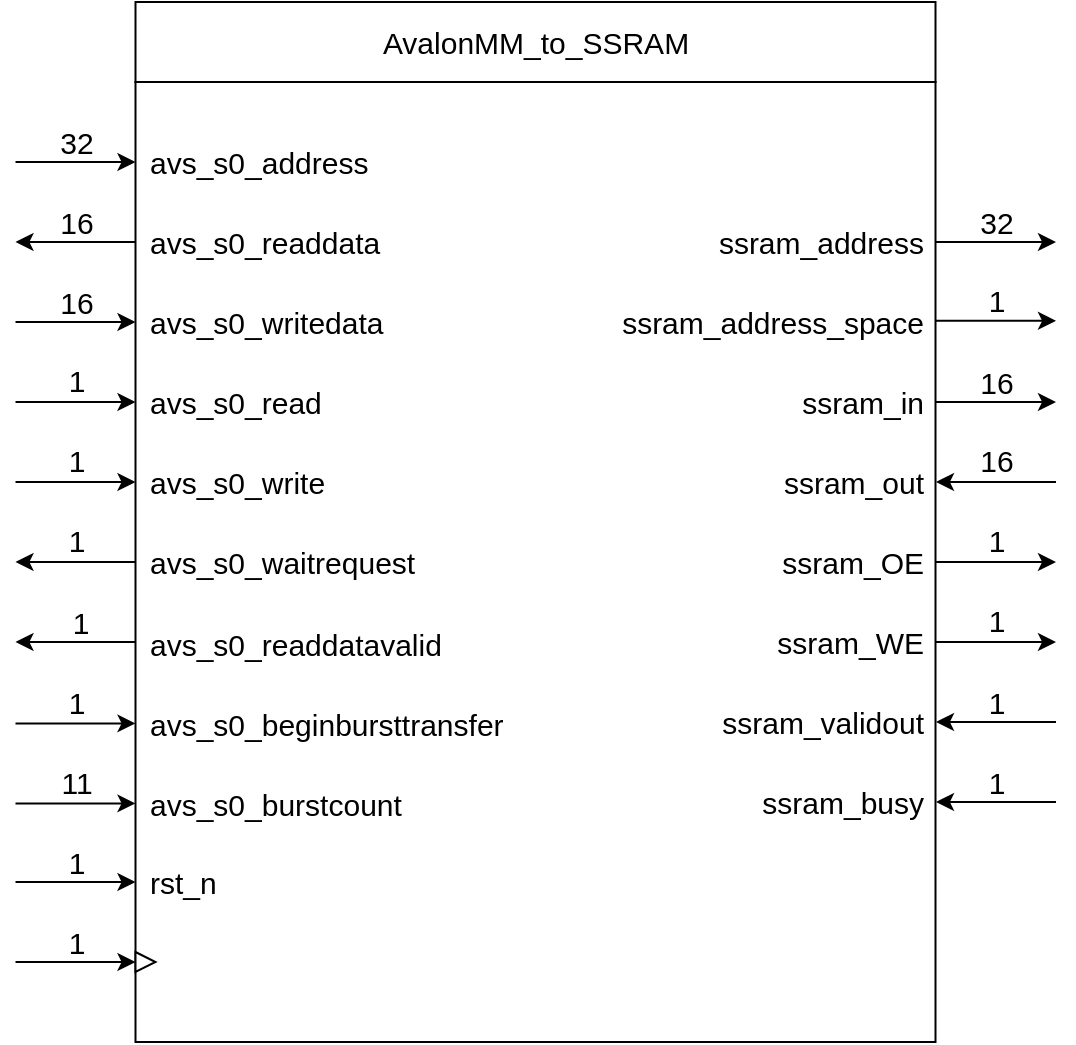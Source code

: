 <mxfile version="22.0.4" type="device" pages="5">
  <diagram id="aNipMCgoFr5Zwash_G46" name="AvalonMM_to_SSRAM">
    <mxGraphModel dx="1362" dy="766" grid="1" gridSize="10" guides="1" tooltips="1" connect="1" arrows="1" fold="1" page="1" pageScale="1" pageWidth="850" pageHeight="1100" math="0" shadow="0">
      <root>
        <mxCell id="0" />
        <mxCell id="1" parent="0" />
        <mxCell id="7uRNbXWkZxl7LxoGMfkp-1" value="" style="rounded=0;whiteSpace=wrap;html=1;" parent="1" vertex="1">
          <mxGeometry x="219.75" y="120" width="400" height="480" as="geometry" />
        </mxCell>
        <mxCell id="7uRNbXWkZxl7LxoGMfkp-2" value="&lt;font style=&quot;font-size: 15px;&quot;&gt;avs_s0_&lt;font style=&quot;font-size: 15px;&quot;&gt;address&lt;/font&gt;&lt;/font&gt;" style="text;html=1;align=left;verticalAlign=middle;resizable=0;points=[];autosize=1;strokeColor=none;fillColor=none;" parent="1" vertex="1">
          <mxGeometry x="224.75" y="145" width="130" height="30" as="geometry" />
        </mxCell>
        <mxCell id="7uRNbXWkZxl7LxoGMfkp-3" value="&lt;font style=&quot;font-size: 15px;&quot;&gt;avs_s0_&lt;/font&gt;readdata" style="text;html=1;align=left;verticalAlign=middle;resizable=0;points=[];autosize=1;strokeColor=none;fillColor=none;fontSize=15;" parent="1" vertex="1">
          <mxGeometry x="224.75" y="185" width="140" height="30" as="geometry" />
        </mxCell>
        <mxCell id="7uRNbXWkZxl7LxoGMfkp-4" value="&lt;font style=&quot;font-size: 15px;&quot;&gt;avs_s0_&lt;/font&gt;read" style="text;html=1;align=left;verticalAlign=middle;resizable=0;points=[];autosize=1;strokeColor=none;fillColor=none;fontSize=15;" parent="1" vertex="1">
          <mxGeometry x="224.75" y="265" width="110" height="30" as="geometry" />
        </mxCell>
        <mxCell id="7uRNbXWkZxl7LxoGMfkp-5" value="&lt;font style=&quot;font-size: 15px;&quot;&gt;avs_s0_w&lt;/font&gt;ritedata" style="text;html=1;align=left;verticalAlign=middle;resizable=0;points=[];autosize=1;strokeColor=none;fillColor=none;fontSize=15;" parent="1" vertex="1">
          <mxGeometry x="224.75" y="225" width="140" height="30" as="geometry" />
        </mxCell>
        <mxCell id="7uRNbXWkZxl7LxoGMfkp-6" value="&lt;font style=&quot;font-size: 15px;&quot;&gt;avs_s0_&lt;font style=&quot;font-size: 15px;&quot;&gt;&lt;/font&gt;&lt;/font&gt;write" style="text;html=1;align=left;verticalAlign=middle;resizable=0;points=[];autosize=1;strokeColor=none;fillColor=none;fontSize=15;" parent="1" vertex="1">
          <mxGeometry x="224.75" y="305" width="110" height="30" as="geometry" />
        </mxCell>
        <mxCell id="7uRNbXWkZxl7LxoGMfkp-7" value="&lt;font style=&quot;font-size: 15px;&quot;&gt;avs_s0_&lt;font style=&quot;font-size: 15px;&quot;&gt;&lt;/font&gt;&lt;/font&gt;waitrequest" style="text;html=1;align=left;verticalAlign=middle;resizable=0;points=[];autosize=1;strokeColor=none;fillColor=none;fontSize=15;" parent="1" vertex="1">
          <mxGeometry x="224.75" y="345" width="160" height="30" as="geometry" />
        </mxCell>
        <mxCell id="7uRNbXWkZxl7LxoGMfkp-14" value="AvalonMM_to_SSRAM" style="rounded=0;whiteSpace=wrap;html=1;fontSize=15;" parent="1" vertex="1">
          <mxGeometry x="219.75" y="80" width="400" height="40" as="geometry" />
        </mxCell>
        <mxCell id="7uRNbXWkZxl7LxoGMfkp-15" value="" style="endArrow=classic;html=1;rounded=0;fontSize=15;" parent="1" edge="1">
          <mxGeometry width="50" height="50" relative="1" as="geometry">
            <mxPoint x="620" y="360" as="sourcePoint" />
            <mxPoint x="680" y="360" as="targetPoint" />
          </mxGeometry>
        </mxCell>
        <mxCell id="7uRNbXWkZxl7LxoGMfkp-16" value="1" style="text;html=1;align=center;verticalAlign=middle;resizable=0;points=[];autosize=1;strokeColor=none;fillColor=none;fontSize=15;" parent="1" vertex="1">
          <mxGeometry x="640" y="379.31" width="20" height="20" as="geometry" />
        </mxCell>
        <mxCell id="7uRNbXWkZxl7LxoGMfkp-17" value="" style="endArrow=classic;html=1;rounded=0;fontSize=15;" parent="1" edge="1">
          <mxGeometry width="50" height="50" relative="1" as="geometry">
            <mxPoint x="620" y="280.0" as="sourcePoint" />
            <mxPoint x="680" y="280.0" as="targetPoint" />
          </mxGeometry>
        </mxCell>
        <mxCell id="7uRNbXWkZxl7LxoGMfkp-18" value="1" style="text;html=1;align=center;verticalAlign=middle;resizable=0;points=[];autosize=1;strokeColor=none;fillColor=none;fontSize=15;" parent="1" vertex="1">
          <mxGeometry x="640" y="339.31" width="20" height="20" as="geometry" />
        </mxCell>
        <mxCell id="7uRNbXWkZxl7LxoGMfkp-19" value="" style="endArrow=classic;html=1;rounded=0;fontSize=15;" parent="1" edge="1">
          <mxGeometry width="50" height="50" relative="1" as="geometry">
            <mxPoint x="620" y="400" as="sourcePoint" />
            <mxPoint x="680" y="400" as="targetPoint" />
          </mxGeometry>
        </mxCell>
        <mxCell id="7uRNbXWkZxl7LxoGMfkp-23" value="" style="endArrow=classic;html=1;rounded=0;fontSize=15;" parent="1" edge="1">
          <mxGeometry width="50" height="50" relative="1" as="geometry">
            <mxPoint x="159.75" y="520" as="sourcePoint" />
            <mxPoint x="219.75" y="520" as="targetPoint" />
          </mxGeometry>
        </mxCell>
        <mxCell id="7uRNbXWkZxl7LxoGMfkp-24" value="1" style="text;html=1;align=center;verticalAlign=middle;resizable=0;points=[];autosize=1;strokeColor=none;fillColor=none;fontSize=15;" parent="1" vertex="1">
          <mxGeometry x="179.75" y="500" width="20" height="20" as="geometry" />
        </mxCell>
        <mxCell id="7uRNbXWkZxl7LxoGMfkp-25" value="" style="endArrow=classic;html=1;rounded=0;fontSize=15;" parent="1" edge="1">
          <mxGeometry width="50" height="50" relative="1" as="geometry">
            <mxPoint x="219.75" y="360" as="sourcePoint" />
            <mxPoint x="159.75" y="360" as="targetPoint" />
          </mxGeometry>
        </mxCell>
        <mxCell id="7uRNbXWkZxl7LxoGMfkp-26" value="1" style="text;html=1;align=center;verticalAlign=middle;resizable=0;points=[];autosize=1;strokeColor=none;fillColor=none;fontSize=15;" parent="1" vertex="1">
          <mxGeometry x="179.75" y="339.31" width="20" height="20" as="geometry" />
        </mxCell>
        <mxCell id="7uRNbXWkZxl7LxoGMfkp-27" value="" style="endArrow=classic;html=1;rounded=0;fontSize=15;" parent="1" edge="1">
          <mxGeometry width="50" height="50" relative="1" as="geometry">
            <mxPoint x="159.75" y="320" as="sourcePoint" />
            <mxPoint x="219.75" y="320" as="targetPoint" />
          </mxGeometry>
        </mxCell>
        <mxCell id="7uRNbXWkZxl7LxoGMfkp-28" value="1" style="text;html=1;align=center;verticalAlign=middle;resizable=0;points=[];autosize=1;strokeColor=none;fillColor=none;fontSize=15;" parent="1" vertex="1">
          <mxGeometry x="179.75" y="299.31" width="20" height="20" as="geometry" />
        </mxCell>
        <mxCell id="7uRNbXWkZxl7LxoGMfkp-29" value="" style="endArrow=classic;html=1;rounded=0;fontSize=15;" parent="1" edge="1">
          <mxGeometry width="50" height="50" relative="1" as="geometry">
            <mxPoint x="159.75" y="280" as="sourcePoint" />
            <mxPoint x="219.75" y="280" as="targetPoint" />
          </mxGeometry>
        </mxCell>
        <mxCell id="7uRNbXWkZxl7LxoGMfkp-30" value="1" style="text;html=1;align=center;verticalAlign=middle;resizable=0;points=[];autosize=1;strokeColor=none;fillColor=none;fontSize=15;" parent="1" vertex="1">
          <mxGeometry x="179.75" y="259.31" width="20" height="20" as="geometry" />
        </mxCell>
        <mxCell id="7uRNbXWkZxl7LxoGMfkp-31" value="" style="endArrow=classic;html=1;rounded=0;fontSize=15;" parent="1" edge="1">
          <mxGeometry width="50" height="50" relative="1" as="geometry">
            <mxPoint x="159.75" y="240" as="sourcePoint" />
            <mxPoint x="219.75" y="240" as="targetPoint" />
          </mxGeometry>
        </mxCell>
        <mxCell id="7uRNbXWkZxl7LxoGMfkp-32" value="" style="endArrow=none;html=1;rounded=0;fontSize=15;startArrow=classic;startFill=1;endFill=0;" parent="1" edge="1">
          <mxGeometry width="50" height="50" relative="1" as="geometry">
            <mxPoint x="620" y="480" as="sourcePoint" />
            <mxPoint x="680" y="480" as="targetPoint" />
          </mxGeometry>
        </mxCell>
        <mxCell id="7uRNbXWkZxl7LxoGMfkp-33" value="32" style="text;html=1;align=center;verticalAlign=middle;resizable=0;points=[];autosize=1;strokeColor=none;fillColor=none;fontSize=15;" parent="1" vertex="1">
          <mxGeometry x="630" y="175" width="40" height="30" as="geometry" />
        </mxCell>
        <mxCell id="7uRNbXWkZxl7LxoGMfkp-34" value="" style="endArrow=classic;html=1;rounded=0;fontSize=15;" parent="1" edge="1">
          <mxGeometry width="50" height="50" relative="1" as="geometry">
            <mxPoint x="219.75" y="200" as="sourcePoint" />
            <mxPoint x="159.75" y="200" as="targetPoint" />
          </mxGeometry>
        </mxCell>
        <mxCell id="7uRNbXWkZxl7LxoGMfkp-35" value="" style="endArrow=classic;html=1;rounded=0;fontSize=15;" parent="1" edge="1">
          <mxGeometry width="50" height="50" relative="1" as="geometry">
            <mxPoint x="159.75" y="160" as="sourcePoint" />
            <mxPoint x="219.75" y="160" as="targetPoint" />
          </mxGeometry>
        </mxCell>
        <mxCell id="7uRNbXWkZxl7LxoGMfkp-36" value="32" style="text;html=1;align=center;verticalAlign=middle;resizable=0;points=[];autosize=1;strokeColor=none;fillColor=none;fontSize=15;" parent="1" vertex="1">
          <mxGeometry x="174.75" y="140" width="30" height="20" as="geometry" />
        </mxCell>
        <mxCell id="7uRNbXWkZxl7LxoGMfkp-37" value="16" style="text;html=1;align=center;verticalAlign=middle;resizable=0;points=[];autosize=1;strokeColor=none;fillColor=none;fontSize=15;" parent="1" vertex="1">
          <mxGeometry x="174.75" y="180" width="30" height="20" as="geometry" />
        </mxCell>
        <mxCell id="7uRNbXWkZxl7LxoGMfkp-38" value="16" style="text;html=1;align=center;verticalAlign=middle;resizable=0;points=[];autosize=1;strokeColor=none;fillColor=none;fontSize=15;" parent="1" vertex="1">
          <mxGeometry x="174.75" y="220" width="30" height="20" as="geometry" />
        </mxCell>
        <mxCell id="7uRNbXWkZxl7LxoGMfkp-39" value="rst_n" style="text;html=1;align=left;verticalAlign=middle;resizable=0;points=[];autosize=1;strokeColor=none;fillColor=none;fontSize=15;" parent="1" vertex="1">
          <mxGeometry x="224.75" y="505" width="60" height="30" as="geometry" />
        </mxCell>
        <mxCell id="7uRNbXWkZxl7LxoGMfkp-40" value="" style="endArrow=classic;html=1;rounded=0;fontSize=15;" parent="1" edge="1">
          <mxGeometry width="50" height="50" relative="1" as="geometry">
            <mxPoint x="159.75" y="560" as="sourcePoint" />
            <mxPoint x="219.75" y="560" as="targetPoint" />
          </mxGeometry>
        </mxCell>
        <mxCell id="7uRNbXWkZxl7LxoGMfkp-41" value="1" style="text;html=1;align=center;verticalAlign=middle;resizable=0;points=[];autosize=1;strokeColor=none;fillColor=none;fontSize=15;" parent="1" vertex="1">
          <mxGeometry x="179.75" y="540" width="20" height="20" as="geometry" />
        </mxCell>
        <mxCell id="7uRNbXWkZxl7LxoGMfkp-42" value="&lt;font style=&quot;font-size: 15px;&quot;&gt;avs_s0_&lt;font style=&quot;font-size: 15px;&quot;&gt;&lt;/font&gt;&lt;/font&gt;readdatavalid" style="text;html=1;align=left;verticalAlign=middle;resizable=0;points=[];autosize=1;strokeColor=none;fillColor=none;fontSize=15;" parent="1" vertex="1">
          <mxGeometry x="224.75" y="385.69" width="170" height="30" as="geometry" />
        </mxCell>
        <mxCell id="7uRNbXWkZxl7LxoGMfkp-43" value="" style="endArrow=classic;html=1;rounded=0;fontSize=15;" parent="1" edge="1">
          <mxGeometry width="50" height="50" relative="1" as="geometry">
            <mxPoint x="219.75" y="400" as="sourcePoint" />
            <mxPoint x="159.75" y="400" as="targetPoint" />
          </mxGeometry>
        </mxCell>
        <mxCell id="7uRNbXWkZxl7LxoGMfkp-44" value="1" style="text;html=1;align=center;verticalAlign=middle;resizable=0;points=[];autosize=1;strokeColor=none;fillColor=none;fontSize=15;" parent="1" vertex="1">
          <mxGeometry x="182.25" y="380" width="20" height="20" as="geometry" />
        </mxCell>
        <mxCell id="O9NMfc2VU4IbGUOjIKSB-1" value="&lt;font style=&quot;font-size: 15px;&quot;&gt;ssram_&lt;/font&gt;&lt;font style=&quot;font-size: 15px;&quot;&gt;&lt;font style=&quot;font-size: 15px;&quot;&gt;address&lt;/font&gt;&lt;/font&gt;" style="text;html=1;align=right;verticalAlign=middle;resizable=0;points=[];autosize=1;strokeColor=none;fillColor=none;" parent="1" vertex="1">
          <mxGeometry x="485" y="185" width="130" height="30" as="geometry" />
        </mxCell>
        <mxCell id="O9NMfc2VU4IbGUOjIKSB-2" value="&lt;font style=&quot;font-size: 15px;&quot;&gt;ssram_&lt;/font&gt;&lt;font style=&quot;font-size: 15px;&quot;&gt;out&lt;/font&gt;" style="text;html=1;align=right;verticalAlign=middle;resizable=0;points=[];autosize=1;strokeColor=none;fillColor=none;" parent="1" vertex="1">
          <mxGeometry x="525" y="305" width="90" height="30" as="geometry" />
        </mxCell>
        <mxCell id="O9NMfc2VU4IbGUOjIKSB-3" value="&lt;font style=&quot;font-size: 15px;&quot;&gt;ssram_i&lt;/font&gt;&lt;font style=&quot;font-size: 15px;&quot;&gt;n&lt;/font&gt;" style="text;html=1;align=right;verticalAlign=middle;resizable=0;points=[];autosize=1;strokeColor=none;fillColor=none;" parent="1" vertex="1">
          <mxGeometry x="535" y="265" width="80" height="30" as="geometry" />
        </mxCell>
        <mxCell id="O9NMfc2VU4IbGUOjIKSB-4" value="&lt;font style=&quot;font-size: 15px;&quot;&gt;ssram_&lt;/font&gt;&lt;font style=&quot;font-size: 15px;&quot;&gt;&lt;font style=&quot;font-size: 15px;&quot;&gt;validout&lt;/font&gt;&lt;/font&gt;" style="text;html=1;align=right;verticalAlign=middle;resizable=0;points=[];autosize=1;strokeColor=none;fillColor=none;" parent="1" vertex="1">
          <mxGeometry x="495" y="425" width="120" height="30" as="geometry" />
        </mxCell>
        <mxCell id="O9NMfc2VU4IbGUOjIKSB-5" value="&lt;font style=&quot;font-size: 15px;&quot;&gt;ssram_&lt;/font&gt;&lt;font style=&quot;font-size: 15px;&quot;&gt;WE&lt;/font&gt;" style="text;html=1;align=right;verticalAlign=middle;resizable=0;points=[];autosize=1;strokeColor=none;fillColor=none;rotation=0;" parent="1" vertex="1">
          <mxGeometry x="515" y="385" width="100" height="30" as="geometry" />
        </mxCell>
        <mxCell id="O9NMfc2VU4IbGUOjIKSB-6" value="&lt;font style=&quot;font-size: 15px;&quot;&gt;ssram_&lt;/font&gt;&lt;font style=&quot;font-size: 15px;&quot;&gt;OE&lt;/font&gt;" style="text;html=1;align=right;verticalAlign=middle;resizable=0;points=[];autosize=1;strokeColor=none;fillColor=none;rotation=0;" parent="1" vertex="1">
          <mxGeometry x="525" y="345" width="90" height="30" as="geometry" />
        </mxCell>
        <mxCell id="O9NMfc2VU4IbGUOjIKSB-7" value="&lt;font style=&quot;font-size: 15px;&quot;&gt;ssram_&lt;/font&gt;&lt;font style=&quot;font-size: 15px;&quot;&gt;busy&lt;/font&gt;" style="text;html=1;align=right;verticalAlign=middle;resizable=0;points=[];autosize=1;strokeColor=none;fillColor=none;" parent="1" vertex="1">
          <mxGeometry x="515" y="465" width="100" height="30" as="geometry" />
        </mxCell>
        <mxCell id="O9NMfc2VU4IbGUOjIKSB-9" value="" style="endArrow=none;html=1;rounded=0;fontSize=15;startArrow=classic;startFill=1;endFill=0;" parent="1" edge="1">
          <mxGeometry width="50" height="50" relative="1" as="geometry">
            <mxPoint x="620" y="440" as="sourcePoint" />
            <mxPoint x="680" y="440" as="targetPoint" />
          </mxGeometry>
        </mxCell>
        <mxCell id="O9NMfc2VU4IbGUOjIKSB-10" value="" style="endArrow=none;html=1;rounded=0;fontSize=15;startArrow=classic;startFill=1;endFill=0;" parent="1" edge="1">
          <mxGeometry width="50" height="50" relative="1" as="geometry">
            <mxPoint x="620" y="320" as="sourcePoint" />
            <mxPoint x="680" y="320" as="targetPoint" />
          </mxGeometry>
        </mxCell>
        <mxCell id="bcyavMN69FrFH7wbn9DO-2" value="" style="endArrow=classic;html=1;rounded=0;fontSize=15;" parent="1" edge="1">
          <mxGeometry width="50" height="50" relative="1" as="geometry">
            <mxPoint x="620" y="200" as="sourcePoint" />
            <mxPoint x="680" y="200" as="targetPoint" />
          </mxGeometry>
        </mxCell>
        <mxCell id="RlWbitO6EM8BJqmgNqRc-1" value="1" style="text;html=1;align=center;verticalAlign=middle;resizable=0;points=[];autosize=1;strokeColor=none;fillColor=none;fontSize=15;" parent="1" vertex="1">
          <mxGeometry x="640" y="460" width="20" height="20" as="geometry" />
        </mxCell>
        <mxCell id="RlWbitO6EM8BJqmgNqRc-2" value="1" style="text;html=1;align=center;verticalAlign=middle;resizable=0;points=[];autosize=1;strokeColor=none;fillColor=none;fontSize=15;" parent="1" vertex="1">
          <mxGeometry x="640" y="420" width="20" height="20" as="geometry" />
        </mxCell>
        <mxCell id="RlWbitO6EM8BJqmgNqRc-3" value="16" style="text;html=1;align=center;verticalAlign=middle;resizable=0;points=[];autosize=1;strokeColor=none;fillColor=none;fontSize=15;" parent="1" vertex="1">
          <mxGeometry x="635" y="260" width="30" height="20" as="geometry" />
        </mxCell>
        <mxCell id="RlWbitO6EM8BJqmgNqRc-4" value="16" style="text;html=1;align=center;verticalAlign=middle;resizable=0;points=[];autosize=1;strokeColor=none;fillColor=none;fontSize=15;" parent="1" vertex="1">
          <mxGeometry x="635" y="299.31" width="30" height="20" as="geometry" />
        </mxCell>
        <mxCell id="lHwEbxfXvSUswyJkpIzo-2" value="&lt;font style=&quot;font-size: 15px;&quot;&gt;ssram_&lt;font style=&quot;font-size: 15px;&quot;&gt;&lt;font style=&quot;font-size: 15px;&quot;&gt;address&lt;/font&gt;&lt;/font&gt;_space&lt;/font&gt;" style="text;html=1;align=right;verticalAlign=middle;resizable=0;points=[];autosize=1;strokeColor=none;fillColor=none;" parent="1" vertex="1">
          <mxGeometry x="445" y="225" width="170" height="30" as="geometry" />
        </mxCell>
        <mxCell id="lHwEbxfXvSUswyJkpIzo-3" value="" style="endArrow=classic;html=1;rounded=0;fontSize=15;" parent="1" edge="1">
          <mxGeometry width="50" height="50" relative="1" as="geometry">
            <mxPoint x="620" y="239.43" as="sourcePoint" />
            <mxPoint x="680" y="239.43" as="targetPoint" />
          </mxGeometry>
        </mxCell>
        <mxCell id="lHwEbxfXvSUswyJkpIzo-4" value="1" style="text;html=1;align=center;verticalAlign=middle;resizable=0;points=[];autosize=1;strokeColor=none;fillColor=none;fontSize=15;" parent="1" vertex="1">
          <mxGeometry x="640" y="218.74" width="20" height="20" as="geometry" />
        </mxCell>
        <mxCell id="iwY7-L60y_Du-JurOMGA-1" value="" style="triangle;whiteSpace=wrap;html=1;direction=east;fontSize=15;" parent="1" vertex="1">
          <mxGeometry x="219.75" y="555" width="10" height="10" as="geometry" />
        </mxCell>
        <mxCell id="VN6MdMfikkBApRtZ4B4f-1" value="&lt;font style=&quot;font-size: 15px;&quot;&gt;avs_s0_&lt;/font&gt;beginbursttransfer" style="text;html=1;align=left;verticalAlign=middle;resizable=0;points=[];autosize=1;strokeColor=none;fillColor=none;fontSize=15;" parent="1" vertex="1">
          <mxGeometry x="224.75" y="425.69" width="200" height="30" as="geometry" />
        </mxCell>
        <mxCell id="VN6MdMfikkBApRtZ4B4f-2" value="&lt;font style=&quot;font-size: 15px;&quot;&gt;avs_s0_&lt;/font&gt;burstcount" style="text;html=1;align=left;verticalAlign=middle;resizable=0;points=[];autosize=1;strokeColor=none;fillColor=none;fontSize=15;" parent="1" vertex="1">
          <mxGeometry x="224.75" y="465.69" width="150" height="30" as="geometry" />
        </mxCell>
        <mxCell id="VN6MdMfikkBApRtZ4B4f-3" value="" style="endArrow=classic;html=1;rounded=0;fontSize=15;" parent="1" edge="1">
          <mxGeometry width="50" height="50" relative="1" as="geometry">
            <mxPoint x="159.75" y="480.69" as="sourcePoint" />
            <mxPoint x="219.75" y="480.69" as="targetPoint" />
          </mxGeometry>
        </mxCell>
        <mxCell id="VN6MdMfikkBApRtZ4B4f-4" value="11" style="text;html=1;align=center;verticalAlign=middle;resizable=0;points=[];autosize=1;strokeColor=none;fillColor=none;fontSize=15;" parent="1" vertex="1">
          <mxGeometry x="169.75" y="455" width="40" height="30" as="geometry" />
        </mxCell>
        <mxCell id="VN6MdMfikkBApRtZ4B4f-5" value="" style="endArrow=classic;html=1;rounded=0;fontSize=15;" parent="1" edge="1">
          <mxGeometry width="50" height="50" relative="1" as="geometry">
            <mxPoint x="159.75" y="440.69" as="sourcePoint" />
            <mxPoint x="219.75" y="440.69" as="targetPoint" />
          </mxGeometry>
        </mxCell>
        <mxCell id="VN6MdMfikkBApRtZ4B4f-6" value="1" style="text;html=1;align=center;verticalAlign=middle;resizable=0;points=[];autosize=1;strokeColor=none;fillColor=none;fontSize=15;" parent="1" vertex="1">
          <mxGeometry x="179.75" y="420" width="20" height="20" as="geometry" />
        </mxCell>
      </root>
    </mxGraphModel>
  </diagram>
  <diagram name="AvalonMM_to_SSRAM: RTL" id="xgOTYnnc5dOO5Jlde8V4">
    <mxGraphModel dx="4301" dy="1966" grid="1" gridSize="10" guides="1" tooltips="1" connect="1" arrows="1" fold="1" page="1" pageScale="1" pageWidth="850" pageHeight="1100" math="0" shadow="0">
      <root>
        <mxCell id="sEW1re1bT8H7BAdPNqU6-0" />
        <mxCell id="sEW1re1bT8H7BAdPNqU6-1" parent="sEW1re1bT8H7BAdPNqU6-0" />
        <mxCell id="sEW1re1bT8H7BAdPNqU6-2" style="edgeStyle=orthogonalEdgeStyle;rounded=0;orthogonalLoop=1;jettySize=auto;html=1;entryX=0.5;entryY=0;entryDx=0;entryDy=0;fontSize=20;" parent="sEW1re1bT8H7BAdPNqU6-1" target="sEW1re1bT8H7BAdPNqU6-31" edge="1">
          <mxGeometry relative="1" as="geometry">
            <mxPoint x="280" y="460.27" as="targetPoint" />
            <Array as="points" />
            <mxPoint x="1300" y="460" as="sourcePoint" />
          </mxGeometry>
        </mxCell>
        <mxCell id="sEW1re1bT8H7BAdPNqU6-3" value="&lt;font style=&quot;font-size: 20px;&quot;&gt;avs_s0_&lt;font style=&quot;font-size: 20px;&quot;&gt;address&lt;/font&gt;&lt;/font&gt;" style="text;html=1;align=right;verticalAlign=middle;resizable=0;points=[];autosize=1;strokeColor=none;fillColor=none;fontSize=20;" parent="sEW1re1bT8H7BAdPNqU6-1" vertex="1">
          <mxGeometry x="-691" y="1280" width="170" height="40" as="geometry" />
        </mxCell>
        <mxCell id="sEW1re1bT8H7BAdPNqU6-4" value="avs_s0_readdata" style="text;html=1;align=right;verticalAlign=middle;resizable=0;points=[];autosize=1;strokeColor=none;fillColor=none;fontSize=20;" parent="sEW1re1bT8H7BAdPNqU6-1" vertex="1">
          <mxGeometry x="-701" y="530" width="180" height="40" as="geometry" />
        </mxCell>
        <mxCell id="sEW1re1bT8H7BAdPNqU6-5" value="avs_s0_read" style="text;html=1;align=right;verticalAlign=middle;resizable=0;points=[];autosize=1;strokeColor=none;fillColor=none;fontSize=20;" parent="sEW1re1bT8H7BAdPNqU6-1" vertex="1">
          <mxGeometry x="-661" y="1359.92" width="140" height="40" as="geometry" />
        </mxCell>
        <mxCell id="sEW1re1bT8H7BAdPNqU6-6" value="avs_s0_writedata" style="text;html=1;align=right;verticalAlign=middle;resizable=0;points=[];autosize=1;strokeColor=none;fillColor=none;fontSize=20;" parent="sEW1re1bT8H7BAdPNqU6-1" vertex="1">
          <mxGeometry x="-701" y="1319.93" width="180" height="40" as="geometry" />
        </mxCell>
        <mxCell id="sEW1re1bT8H7BAdPNqU6-7" value="avs_s0_write" style="text;html=1;align=right;verticalAlign=middle;resizable=0;points=[];autosize=1;strokeColor=none;fillColor=none;fontSize=20;" parent="sEW1re1bT8H7BAdPNqU6-1" vertex="1">
          <mxGeometry x="-660" y="1400" width="140" height="40" as="geometry" />
        </mxCell>
        <mxCell id="sEW1re1bT8H7BAdPNqU6-8" value="avs_s0_waitrequest" style="text;html=1;align=right;verticalAlign=middle;resizable=0;points=[];autosize=1;strokeColor=none;fillColor=none;fontSize=20;" parent="sEW1re1bT8H7BAdPNqU6-1" vertex="1">
          <mxGeometry x="-720" y="440" width="200" height="40" as="geometry" />
        </mxCell>
        <mxCell id="sEW1re1bT8H7BAdPNqU6-9" value="" style="endArrow=classic;html=1;rounded=0;fontSize=20;" parent="sEW1re1bT8H7BAdPNqU6-1" edge="1">
          <mxGeometry width="50" height="50" relative="1" as="geometry">
            <mxPoint x="-360" y="460" as="sourcePoint" />
            <mxPoint x="-500" y="460" as="targetPoint" />
            <Array as="points" />
          </mxGeometry>
        </mxCell>
        <mxCell id="sEW1re1bT8H7BAdPNqU6-10" value="&lt;font style=&quot;font-size: 20px;&quot;&gt;31&amp;nbsp;&lt;/font&gt;&lt;font style=&quot;font-size: 20px;&quot;&gt;dwt&lt;/font&gt;&lt;font style=&quot;font-size: 20px;&quot;&gt; 0&lt;/font&gt;" style="text;html=1;align=center;verticalAlign=middle;resizable=0;points=[];autosize=1;strokeColor=none;fillColor=none;fontSize=20;" parent="sEW1re1bT8H7BAdPNqU6-1" vertex="1">
          <mxGeometry x="-390.5" y="1270.02" width="100" height="40" as="geometry" />
        </mxCell>
        <mxCell id="sEW1re1bT8H7BAdPNqU6-11" value="&lt;font style=&quot;font-size: 20px;&quot;&gt;47&amp;nbsp;&lt;/font&gt;&lt;font style=&quot;font-size: 20px;&quot;&gt;dwt&lt;/font&gt;&lt;font style=&quot;font-size: 20px;&quot;&gt; 32&lt;/font&gt;" style="text;html=1;align=center;verticalAlign=middle;resizable=0;points=[];autosize=1;strokeColor=none;fillColor=none;fontSize=20;" parent="sEW1re1bT8H7BAdPNqU6-1" vertex="1">
          <mxGeometry x="-395.5" y="1310.02" width="110" height="40" as="geometry" />
        </mxCell>
        <mxCell id="sEW1re1bT8H7BAdPNqU6-12" value="" style="endArrow=classic;html=1;rounded=0;fontSize=20;" parent="sEW1re1bT8H7BAdPNqU6-1" edge="1">
          <mxGeometry width="50" height="50" relative="1" as="geometry">
            <mxPoint x="-500" y="1300" as="sourcePoint" />
            <mxPoint x="-280" y="1240" as="targetPoint" />
            <Array as="points">
              <mxPoint x="-280" y="1300" />
            </Array>
          </mxGeometry>
        </mxCell>
        <mxCell id="sEW1re1bT8H7BAdPNqU6-13" value="&lt;font style=&quot;font-size: 20px;&quot;&gt;readdatavalid&lt;/font&gt;" style="text;html=1;align=left;verticalAlign=middle;resizable=0;points=[];autosize=1;strokeColor=none;fillColor=none;rotation=-90;fontSize=20;" parent="sEW1re1bT8H7BAdPNqU6-1" vertex="1">
          <mxGeometry x="-509" y="209.67" width="140" height="40" as="geometry" />
        </mxCell>
        <mxCell id="sEW1re1bT8H7BAdPNqU6-14" value="" style="endArrow=classic;html=1;rounded=0;fontSize=20;" parent="sEW1re1bT8H7BAdPNqU6-1" edge="1">
          <mxGeometry width="50" height="50" relative="1" as="geometry">
            <mxPoint x="-440" y="400" as="sourcePoint" />
            <mxPoint x="-500" y="400" as="targetPoint" />
          </mxGeometry>
        </mxCell>
        <mxCell id="sEW1re1bT8H7BAdPNqU6-15" value="&lt;div align=&quot;right&quot; style=&quot;font-size: 20px;&quot;&gt;&lt;font style=&quot;font-size: 20px;&quot;&gt;avs_s0_readdatavalid&lt;/font&gt;&lt;/div&gt;" style="text;html=1;align=right;verticalAlign=middle;resizable=0;points=[];autosize=1;strokeColor=none;fillColor=none;fontSize=20;" parent="sEW1re1bT8H7BAdPNqU6-1" vertex="1">
          <mxGeometry x="-741" y="380" width="220" height="40" as="geometry" />
        </mxCell>
        <mxCell id="sEW1re1bT8H7BAdPNqU6-16" value="&lt;font style=&quot;font-size: 20px;&quot;&gt;ssram_&lt;/font&gt;&lt;font style=&quot;font-size: 20px;&quot;&gt;&lt;font style=&quot;font-size: 20px;&quot;&gt;address&lt;/font&gt;&lt;/font&gt;" style="text;html=1;align=left;verticalAlign=middle;resizable=0;points=[];autosize=1;strokeColor=none;fillColor=none;fontSize=20;" parent="sEW1re1bT8H7BAdPNqU6-1" vertex="1">
          <mxGeometry x="1315" y="1279.06" width="160" height="40" as="geometry" />
        </mxCell>
        <mxCell id="sEW1re1bT8H7BAdPNqU6-17" value="" style="endArrow=classic;html=1;rounded=0;strokeColor=#00FF00;endFill=1;fontSize=20;" parent="sEW1re1bT8H7BAdPNqU6-1" edge="1">
          <mxGeometry width="50" height="50" relative="1" as="geometry">
            <mxPoint x="-440" y="320" as="sourcePoint" />
            <mxPoint x="-440" y="400" as="targetPoint" />
          </mxGeometry>
        </mxCell>
        <mxCell id="sEW1re1bT8H7BAdPNqU6-18" value="&lt;font style=&quot;font-size: 20px;&quot;&gt;ssram_&lt;/font&gt;&lt;font style=&quot;font-size: 20px;&quot;&gt;&lt;font style=&quot;font-size: 20px;&quot;&gt;out&lt;/font&gt;&lt;/font&gt;" style="text;html=1;align=left;verticalAlign=middle;resizable=0;points=[];autosize=1;strokeColor=none;fillColor=none;fontSize=20;" parent="sEW1re1bT8H7BAdPNqU6-1" vertex="1">
          <mxGeometry x="1320" y="440" width="120" height="40" as="geometry" />
        </mxCell>
        <mxCell id="sEW1re1bT8H7BAdPNqU6-19" value="&lt;font style=&quot;font-size: 20px;&quot;&gt;ssram_&lt;/font&gt;&lt;font style=&quot;font-size: 20px;&quot;&gt;in&lt;/font&gt;" style="text;html=1;align=left;verticalAlign=middle;resizable=0;points=[];autosize=1;strokeColor=none;fillColor=none;fontSize=20;" parent="sEW1re1bT8H7BAdPNqU6-1" vertex="1">
          <mxGeometry x="1320" y="840" width="100" height="40" as="geometry" />
        </mxCell>
        <mxCell id="sEW1re1bT8H7BAdPNqU6-20" value="&lt;font style=&quot;font-size: 20px;&quot;&gt;ssram_&lt;/font&gt;&lt;font style=&quot;font-size: 20px;&quot;&gt;&lt;font style=&quot;font-size: 20px;&quot;&gt;validout&lt;/font&gt;&lt;/font&gt;" style="text;html=1;align=left;verticalAlign=middle;resizable=0;points=[];autosize=1;strokeColor=none;fillColor=none;fontSize=20;" parent="sEW1re1bT8H7BAdPNqU6-1" vertex="1">
          <mxGeometry x="1319" y="1841.0" width="160" height="40" as="geometry" />
        </mxCell>
        <mxCell id="sEW1re1bT8H7BAdPNqU6-21" value="&lt;font style=&quot;font-size: 20px;&quot;&gt;ssram_&lt;/font&gt;&lt;font style=&quot;font-size: 20px;&quot;&gt;WE&lt;/font&gt;" style="text;html=1;align=left;verticalAlign=middle;resizable=0;points=[];autosize=1;strokeColor=none;fillColor=none;rotation=0;fontSize=20;" parent="sEW1re1bT8H7BAdPNqU6-1" vertex="1">
          <mxGeometry x="1320" y="1560.99" width="120" height="40" as="geometry" />
        </mxCell>
        <mxCell id="sEW1re1bT8H7BAdPNqU6-22" value="&lt;font style=&quot;font-size: 20px;&quot;&gt;ssram_&lt;/font&gt;&lt;font style=&quot;font-size: 20px;&quot;&gt;OE&lt;/font&gt;" style="text;html=1;align=left;verticalAlign=middle;resizable=0;points=[];autosize=1;strokeColor=none;fillColor=none;rotation=0;fontSize=20;" parent="sEW1re1bT8H7BAdPNqU6-1" vertex="1">
          <mxGeometry x="1320" y="1630.26" width="120" height="40" as="geometry" />
        </mxCell>
        <mxCell id="sEW1re1bT8H7BAdPNqU6-23" style="edgeStyle=orthogonalEdgeStyle;rounded=0;orthogonalLoop=1;jettySize=auto;html=1;strokeWidth=1;exitX=0.5;exitY=0;exitDx=0;exitDy=0;fontSize=20;" parent="sEW1re1bT8H7BAdPNqU6-1" source="sEW1re1bT8H7BAdPNqU6-36" edge="1">
          <mxGeometry relative="1" as="geometry">
            <mxPoint x="400" y="1240" as="targetPoint" />
            <mxPoint x="280" y="1197.71" as="sourcePoint" />
            <Array as="points">
              <mxPoint x="240" y="1240" />
              <mxPoint x="280" y="1240" />
            </Array>
          </mxGeometry>
        </mxCell>
        <mxCell id="sEW1re1bT8H7BAdPNqU6-24" value="" style="endArrow=classic;html=1;rounded=0;fontSize=20;" parent="sEW1re1bT8H7BAdPNqU6-1" edge="1">
          <mxGeometry width="50" height="50" relative="1" as="geometry">
            <mxPoint x="-500" y="1340" as="sourcePoint" />
            <mxPoint x="-240" y="1240" as="targetPoint" />
            <Array as="points">
              <mxPoint x="-240" y="1340" />
            </Array>
          </mxGeometry>
        </mxCell>
        <mxCell id="sEW1re1bT8H7BAdPNqU6-25" value="" style="endArrow=classic;html=1;rounded=0;fontSize=20;" parent="sEW1re1bT8H7BAdPNqU6-1" edge="1">
          <mxGeometry width="50" height="50" relative="1" as="geometry">
            <mxPoint x="-500" y="1380" as="sourcePoint" />
            <mxPoint x="-200" y="1240" as="targetPoint" />
            <Array as="points">
              <mxPoint x="-200" y="1380" />
            </Array>
          </mxGeometry>
        </mxCell>
        <mxCell id="sEW1re1bT8H7BAdPNqU6-27" value="48&amp;nbsp;&lt;font style=&quot;font-size: 20px;&quot;&gt;dwt&lt;/font&gt; 48" style="text;html=1;align=center;verticalAlign=middle;resizable=0;points=[];autosize=1;strokeColor=none;fillColor=none;fontSize=20;" parent="sEW1re1bT8H7BAdPNqU6-1" vertex="1">
          <mxGeometry x="-395.5" y="1350.02" width="110" height="40" as="geometry" />
        </mxCell>
        <mxCell id="sEW1re1bT8H7BAdPNqU6-28" value="49&amp;nbsp;&lt;font style=&quot;font-size: 20px;&quot;&gt;dwt&lt;/font&gt; 49" style="text;html=1;align=center;verticalAlign=middle;resizable=0;points=[];autosize=1;strokeColor=none;fillColor=none;fontSize=20;" parent="sEW1re1bT8H7BAdPNqU6-1" vertex="1">
          <mxGeometry x="-395.5" y="1389.92" width="110" height="40" as="geometry" />
        </mxCell>
        <mxCell id="sEW1re1bT8H7BAdPNqU6-29" style="edgeStyle=orthogonalEdgeStyle;rounded=0;orthogonalLoop=1;jettySize=auto;html=1;exitX=0.5;exitY=1;exitDx=0;exitDy=0;fontSize=20;" parent="sEW1re1bT8H7BAdPNqU6-1" source="sEW1re1bT8H7BAdPNqU6-31" edge="1">
          <mxGeometry relative="1" as="geometry">
            <mxPoint x="160" y="460" as="targetPoint" />
          </mxGeometry>
        </mxCell>
        <mxCell id="sEW1re1bT8H7BAdPNqU6-30" style="edgeStyle=orthogonalEdgeStyle;rounded=0;orthogonalLoop=1;jettySize=auto;html=1;entryX=0;entryY=0.5;entryDx=0;entryDy=0;strokeColor=#00FF00;fontSize=20;" parent="sEW1re1bT8H7BAdPNqU6-1" target="sEW1re1bT8H7BAdPNqU6-31" edge="1">
          <mxGeometry relative="1" as="geometry">
            <mxPoint x="260" y="320" as="sourcePoint" />
            <Array as="points">
              <mxPoint x="260.5" y="340" />
              <mxPoint x="260.5" y="340" />
            </Array>
          </mxGeometry>
        </mxCell>
        <mxCell id="sEW1re1bT8H7BAdPNqU6-31" value="&lt;font style=&quot;font-size: 20px;&quot;&gt;READDATA: reg&lt;/font&gt;" style="rounded=0;whiteSpace=wrap;html=1;direction=south;horizontal=0;fontSize=20;" parent="sEW1re1bT8H7BAdPNqU6-1" vertex="1">
          <mxGeometry x="240" y="360" width="40" height="200" as="geometry" />
        </mxCell>
        <mxCell id="sEW1re1bT8H7BAdPNqU6-32" value="" style="triangle;whiteSpace=wrap;html=1;direction=east;fontSize=20;" parent="sEW1re1bT8H7BAdPNqU6-1" vertex="1">
          <mxGeometry x="240" y="550" width="10" height="10" as="geometry" />
        </mxCell>
        <mxCell id="sEW1re1bT8H7BAdPNqU6-33" value="op_req" style="text;html=1;align=left;verticalAlign=middle;resizable=0;points=[];autosize=1;strokeColor=none;fillColor=none;fontSize=20;rotation=90;" parent="sEW1re1bT8H7BAdPNqU6-1" vertex="1">
          <mxGeometry x="-225" y="2025" width="90" height="40" as="geometry" />
        </mxCell>
        <mxCell id="sEW1re1bT8H7BAdPNqU6-34" style="edgeStyle=orthogonalEdgeStyle;rounded=0;orthogonalLoop=1;jettySize=auto;html=1;entryX=0;entryY=0.5;entryDx=0;entryDy=0;strokeColor=#00FF00;fontSize=20;" parent="sEW1re1bT8H7BAdPNqU6-1" target="sEW1re1bT8H7BAdPNqU6-36" edge="1">
          <mxGeometry relative="1" as="geometry">
            <mxPoint x="-40" y="320" as="sourcePoint" />
          </mxGeometry>
        </mxCell>
        <mxCell id="sEW1re1bT8H7BAdPNqU6-35" style="edgeStyle=orthogonalEdgeStyle;rounded=0;orthogonalLoop=1;jettySize=auto;html=1;entryX=0.5;entryY=1;entryDx=0;entryDy=0;fontSize=20;" parent="sEW1re1bT8H7BAdPNqU6-1" target="sEW1re1bT8H7BAdPNqU6-36" edge="1">
          <mxGeometry relative="1" as="geometry">
            <mxPoint x="160" y="1239.6" as="targetPoint" />
            <mxPoint x="-320" y="1240" as="sourcePoint" />
          </mxGeometry>
        </mxCell>
        <mxCell id="sEW1re1bT8H7BAdPNqU6-36" value="&lt;font style=&quot;font-size: 20px;&quot;&gt;COMMAND: reg&lt;/font&gt;" style="rounded=0;whiteSpace=wrap;html=1;direction=south;horizontal=0;fontSize=20;" parent="sEW1re1bT8H7BAdPNqU6-1" vertex="1">
          <mxGeometry x="-59.5" y="1140" width="39.5" height="200" as="geometry" />
        </mxCell>
        <mxCell id="sEW1re1bT8H7BAdPNqU6-37" value="" style="triangle;whiteSpace=wrap;html=1;direction=east;fontSize=20;" parent="sEW1re1bT8H7BAdPNqU6-1" vertex="1">
          <mxGeometry x="-59.5" y="1329.64" width="10" height="10" as="geometry" />
        </mxCell>
        <mxCell id="sEW1re1bT8H7BAdPNqU6-38" style="edgeStyle=orthogonalEdgeStyle;rounded=0;orthogonalLoop=1;jettySize=auto;html=1;strokeColor=#00FF00;fontSize=20;" parent="sEW1re1bT8H7BAdPNqU6-1" edge="1">
          <mxGeometry relative="1" as="geometry">
            <mxPoint x="360" y="320" as="sourcePoint" />
            <Array as="points">
              <mxPoint x="360" y="1160" />
            </Array>
            <mxPoint x="400" y="1160" as="targetPoint" />
          </mxGeometry>
        </mxCell>
        <mxCell id="sEW1re1bT8H7BAdPNqU6-39" style="edgeStyle=orthogonalEdgeStyle;rounded=0;orthogonalLoop=1;jettySize=auto;html=1;endArrow=none;endFill=0;fontSize=20;" parent="sEW1re1bT8H7BAdPNqU6-1" edge="1">
          <mxGeometry relative="1" as="geometry">
            <mxPoint x="520" y="1660" as="targetPoint" />
            <mxPoint x="520" y="1420" as="sourcePoint" />
          </mxGeometry>
        </mxCell>
        <mxCell id="sEW1re1bT8H7BAdPNqU6-40" value="" style="endArrow=none;html=1;rounded=0;endFill=0;entryX=0;entryY=0.75;entryDx=0;entryDy=0;entryPerimeter=0;startArrow=oval;startFill=1;fontSize=20;" parent="sEW1re1bT8H7BAdPNqU6-1" target="j8gfzccHp9FTqzgJoere-8" edge="1">
          <mxGeometry width="50" height="50" relative="1" as="geometry">
            <mxPoint x="520" y="1600.46" as="sourcePoint" />
            <mxPoint x="820" y="1600.46" as="targetPoint" />
          </mxGeometry>
        </mxCell>
        <mxCell id="sEW1re1bT8H7BAdPNqU6-41" value="" style="endArrow=none;html=1;rounded=0;endFill=0;entryX=0;entryY=0.75;entryDx=0;entryDy=0;entryPerimeter=0;fontSize=20;" parent="sEW1re1bT8H7BAdPNqU6-1" target="j8gfzccHp9FTqzgJoere-9" edge="1">
          <mxGeometry width="50" height="50" relative="1" as="geometry">
            <mxPoint x="520" y="1660.46" as="sourcePoint" />
            <mxPoint x="820" y="1660.46" as="targetPoint" />
          </mxGeometry>
        </mxCell>
        <mxCell id="sEW1re1bT8H7BAdPNqU6-42" value="" style="endArrow=classic;html=1;rounded=0;startArrow=oval;startFill=1;fontSize=20;" parent="sEW1re1bT8H7BAdPNqU6-1" edge="1">
          <mxGeometry width="50" height="50" relative="1" as="geometry">
            <mxPoint x="520" y="1540" as="sourcePoint" />
            <mxPoint x="1000" y="1450" as="targetPoint" />
            <Array as="points">
              <mxPoint x="900" y="1540" />
              <mxPoint x="900" y="1450" />
            </Array>
          </mxGeometry>
        </mxCell>
        <mxCell id="sEW1re1bT8H7BAdPNqU6-43" value="" style="endArrow=classic;html=1;rounded=0;startArrow=oval;startFill=1;fontSize=20;" parent="sEW1re1bT8H7BAdPNqU6-1" edge="1">
          <mxGeometry width="50" height="50" relative="1" as="geometry">
            <mxPoint x="520" y="1480" as="sourcePoint" />
            <mxPoint x="940" y="840" as="targetPoint" />
            <Array as="points">
              <mxPoint x="720" y="1480" />
              <mxPoint x="720" y="840" />
            </Array>
          </mxGeometry>
        </mxCell>
        <mxCell id="sEW1re1bT8H7BAdPNqU6-44" value="" style="endArrow=none;html=1;rounded=0;fontSize=20;" parent="sEW1re1bT8H7BAdPNqU6-1" edge="1">
          <mxGeometry width="50" height="50" relative="1" as="geometry">
            <mxPoint x="-115" y="1250.33" as="sourcePoint" />
            <mxPoint x="-105" y="1230.33" as="targetPoint" />
          </mxGeometry>
        </mxCell>
        <mxCell id="sEW1re1bT8H7BAdPNqU6-45" value="50" style="text;html=1;align=center;verticalAlign=middle;resizable=0;points=[];autosize=1;strokeColor=none;fillColor=none;fontSize=20;" parent="sEW1re1bT8H7BAdPNqU6-1" vertex="1">
          <mxGeometry x="-130" y="1200.33" width="50" height="40" as="geometry" />
        </mxCell>
        <mxCell id="sEW1re1bT8H7BAdPNqU6-48" value="&lt;font style=&quot;font-size: 20px;&quot;&gt;31&amp;nbsp;&lt;/font&gt;&lt;font style=&quot;font-size: 20px;&quot;&gt;dwt&lt;/font&gt;&lt;font style=&quot;font-size: 20px;&quot;&gt; 0&lt;/font&gt;" style="text;html=1;align=center;verticalAlign=middle;resizable=0;points=[];autosize=1;strokeColor=none;fillColor=none;fontSize=20;" parent="sEW1re1bT8H7BAdPNqU6-1" vertex="1">
          <mxGeometry x="520" y="1510.02" width="100" height="40" as="geometry" />
        </mxCell>
        <mxCell id="sEW1re1bT8H7BAdPNqU6-49" value="&lt;font style=&quot;font-size: 20px;&quot;&gt;47&amp;nbsp;&lt;/font&gt;&lt;font style=&quot;font-size: 20px;&quot;&gt;dwt&lt;/font&gt;&lt;font style=&quot;font-size: 20px;&quot;&gt; 32&lt;/font&gt;" style="text;html=1;align=center;verticalAlign=middle;resizable=0;points=[];autosize=1;strokeColor=none;fillColor=none;fontSize=20;" parent="sEW1re1bT8H7BAdPNqU6-1" vertex="1">
          <mxGeometry x="516.19" y="1450.02" width="110" height="40" as="geometry" />
        </mxCell>
        <mxCell id="sEW1re1bT8H7BAdPNqU6-50" value="48&amp;nbsp;&lt;font style=&quot;font-size: 20px;&quot;&gt;dwt&lt;/font&gt; 48" style="text;html=1;align=center;verticalAlign=middle;resizable=0;points=[];autosize=1;strokeColor=none;fillColor=none;fontSize=20;" parent="sEW1re1bT8H7BAdPNqU6-1" vertex="1">
          <mxGeometry x="515" y="1629.79" width="110" height="40" as="geometry" />
        </mxCell>
        <mxCell id="sEW1re1bT8H7BAdPNqU6-51" value="49&amp;nbsp;&lt;font style=&quot;font-size: 20px;&quot;&gt;dwt&lt;/font&gt; 49" style="text;html=1;align=center;verticalAlign=middle;resizable=0;points=[];autosize=1;strokeColor=none;fillColor=none;fontSize=20;" parent="sEW1re1bT8H7BAdPNqU6-1" vertex="1">
          <mxGeometry x="515" y="1565.68" width="110" height="40" as="geometry" />
        </mxCell>
        <mxCell id="sEW1re1bT8H7BAdPNqU6-52" value="" style="endArrow=classic;html=1;rounded=0;strokeColor=#00FF00;endFill=1;fontSize=20;" parent="sEW1re1bT8H7BAdPNqU6-1" edge="1">
          <mxGeometry width="50" height="50" relative="1" as="geometry">
            <mxPoint x="-360" y="320" as="sourcePoint" />
            <mxPoint x="-360" y="460" as="targetPoint" />
          </mxGeometry>
        </mxCell>
        <mxCell id="sEW1re1bT8H7BAdPNqU6-53" value="waitrequest" style="text;html=1;align=left;verticalAlign=middle;resizable=0;points=[];autosize=1;strokeColor=none;fillColor=none;fontSize=20;rotation=-90;" parent="sEW1re1bT8H7BAdPNqU6-1" vertex="1">
          <mxGeometry x="-424" y="213.67" width="130" height="40" as="geometry" />
        </mxCell>
        <mxCell id="sEW1re1bT8H7BAdPNqU6-54" value="command_enable" style="text;html=1;align=left;verticalAlign=middle;resizable=0;points=[];autosize=1;strokeColor=none;fillColor=none;fontSize=20;rotation=-90;" parent="sEW1re1bT8H7BAdPNqU6-1" vertex="1">
          <mxGeometry x="-130" y="189.67" width="180" height="40" as="geometry" />
        </mxCell>
        <mxCell id="sEW1re1bT8H7BAdPNqU6-55" value="readdata_enable" style="text;html=1;align=left;verticalAlign=middle;resizable=0;points=[];autosize=1;strokeColor=none;fillColor=none;fontSize=20;rotation=-90;" parent="sEW1re1bT8H7BAdPNqU6-1" vertex="1">
          <mxGeometry x="176" y="194.67" width="170" height="40" as="geometry" />
        </mxCell>
        <mxCell id="sEW1re1bT8H7BAdPNqU6-56" value="fifo4_push" style="text;html=1;align=left;verticalAlign=middle;resizable=0;points=[];autosize=1;strokeColor=none;fillColor=none;fontSize=20;rotation=-90;" parent="sEW1re1bT8H7BAdPNqU6-1" vertex="1">
          <mxGeometry x="300" y="217.67" width="120" height="40" as="geometry" />
        </mxCell>
        <mxCell id="sEW1re1bT8H7BAdPNqU6-57" value="&lt;div style=&quot;font-size: 20px;&quot;&gt;mem_validout&lt;/div&gt;" style="text;html=1;align=left;verticalAlign=middle;resizable=0;points=[];autosize=1;strokeColor=none;fillColor=none;fontSize=20;rotation=90;" parent="sEW1re1bT8H7BAdPNqU6-1" vertex="1">
          <mxGeometry x="1005" y="2054.88" width="150" height="40" as="geometry" />
        </mxCell>
        <mxCell id="sEW1re1bT8H7BAdPNqU6-58" style="edgeStyle=orthogonalEdgeStyle;rounded=0;orthogonalLoop=1;jettySize=auto;html=1;exitX=0;exitY=0.25;exitDx=0;exitDy=0;exitPerimeter=0;endArrow=oval;endFill=1;fontSize=20;" parent="sEW1re1bT8H7BAdPNqU6-1" source="sEW1re1bT8H7BAdPNqU6-68" edge="1">
          <mxGeometry relative="1" as="geometry">
            <mxPoint x="-160" y="1420" as="targetPoint" />
            <Array as="points">
              <mxPoint x="-160.5" y="1580.02" />
              <mxPoint x="-160.5" y="1580.02" />
            </Array>
            <mxPoint x="-170.505" y="1526.475" as="sourcePoint" />
          </mxGeometry>
        </mxCell>
        <mxCell id="sEW1re1bT8H7BAdPNqU6-59" style="edgeStyle=orthogonalEdgeStyle;rounded=0;orthogonalLoop=1;jettySize=auto;html=1;exitX=0;exitY=0.75;exitDx=0;exitDy=0;exitPerimeter=0;endArrow=oval;endFill=1;fontSize=20;" parent="sEW1re1bT8H7BAdPNqU6-1" source="sEW1re1bT8H7BAdPNqU6-68" edge="1">
          <mxGeometry relative="1" as="geometry">
            <mxPoint x="-200" y="1380" as="targetPoint" />
            <Array as="points">
              <mxPoint x="-200.5" y="1570.02" />
              <mxPoint x="-200.5" y="1570.02" />
            </Array>
            <mxPoint x="-190.505" y="1526.475" as="sourcePoint" />
          </mxGeometry>
        </mxCell>
        <mxCell id="sEW1re1bT8H7BAdPNqU6-60" style="edgeStyle=orthogonalEdgeStyle;rounded=0;orthogonalLoop=1;jettySize=auto;html=1;exitX=1;exitY=0.5;exitDx=0;exitDy=0;exitPerimeter=0;strokeColor=#FF0000;fontSize=20;" parent="sEW1re1bT8H7BAdPNqU6-1" source="sEW1re1bT8H7BAdPNqU6-68" edge="1">
          <mxGeometry relative="1" as="geometry">
            <mxPoint x="-180" y="1980" as="targetPoint" />
            <mxPoint x="-180.505" y="1172.935" as="sourcePoint" />
          </mxGeometry>
        </mxCell>
        <mxCell id="sEW1re1bT8H7BAdPNqU6-61" value="&lt;font style=&quot;font-size: 20px;&quot;&gt;ssram_&lt;/font&gt;&lt;font style=&quot;font-size: 20px;&quot;&gt;busy&lt;/font&gt;" style="text;html=1;align=left;verticalAlign=middle;resizable=0;points=[];autosize=1;strokeColor=none;fillColor=none;fontSize=20;" parent="sEW1re1bT8H7BAdPNqU6-1" vertex="1">
          <mxGeometry x="1318" y="1720" width="130" height="40" as="geometry" />
        </mxCell>
        <mxCell id="sEW1re1bT8H7BAdPNqU6-62" style="edgeStyle=orthogonalEdgeStyle;rounded=0;orthogonalLoop=1;jettySize=auto;html=1;strokeColor=#FF0000;endArrow=block;endFill=1;fontSize=20;" parent="sEW1re1bT8H7BAdPNqU6-1" edge="1">
          <mxGeometry relative="1" as="geometry">
            <mxPoint x="720" y="1980.06" as="targetPoint" />
            <mxPoint x="720" y="1740.06" as="sourcePoint" />
            <Array as="points">
              <mxPoint x="720" y="1920" />
              <mxPoint x="720" y="1920" />
            </Array>
          </mxGeometry>
        </mxCell>
        <mxCell id="sEW1re1bT8H7BAdPNqU6-63" value="" style="endArrow=none;html=1;rounded=0;endFill=0;startArrow=classic;startFill=1;fontSize=20;" parent="sEW1re1bT8H7BAdPNqU6-1" edge="1">
          <mxGeometry width="50" height="50" relative="1" as="geometry">
            <mxPoint x="1080" y="1860" as="sourcePoint" />
            <mxPoint x="1300" y="1860" as="targetPoint" />
          </mxGeometry>
        </mxCell>
        <mxCell id="sEW1re1bT8H7BAdPNqU6-64" value="" style="endArrow=none;html=1;rounded=0;endFill=0;fontSize=20;" parent="sEW1re1bT8H7BAdPNqU6-1" edge="1">
          <mxGeometry width="50" height="50" relative="1" as="geometry">
            <mxPoint x="1300" y="1740" as="sourcePoint" />
            <mxPoint x="720" y="1740" as="targetPoint" />
            <Array as="points" />
          </mxGeometry>
        </mxCell>
        <mxCell id="sEW1re1bT8H7BAdPNqU6-68" value="" style="verticalLabelPosition=bottom;shadow=0;dashed=0;align=center;html=1;verticalAlign=top;shape=mxgraph.electrical.logic_gates.logic_gate;operation=or;direction=south;fontSize=20;" parent="sEW1re1bT8H7BAdPNqU6-1" vertex="1">
          <mxGeometry x="-220" y="1580" width="80" height="83.79" as="geometry" />
        </mxCell>
        <mxCell id="sEW1re1bT8H7BAdPNqU6-69" style="edgeStyle=orthogonalEdgeStyle;rounded=0;orthogonalLoop=1;jettySize=auto;html=1;strokeColor=#FF0000;fontSize=20;" parent="sEW1re1bT8H7BAdPNqU6-1" edge="1">
          <mxGeometry relative="1" as="geometry">
            <mxPoint x="280" y="1980" as="targetPoint" />
            <mxPoint x="400" y="1280" as="sourcePoint" />
            <Array as="points">
              <mxPoint x="280" y="1280" />
            </Array>
          </mxGeometry>
        </mxCell>
        <mxCell id="sEW1re1bT8H7BAdPNqU6-70" value="" style="rounded=0;whiteSpace=wrap;html=1;direction=south;horizontal=1;fontSize=20;" parent="sEW1re1bT8H7BAdPNqU6-1" vertex="1">
          <mxGeometry x="400" y="1120" width="240" height="300" as="geometry" />
        </mxCell>
        <mxCell id="sEW1re1bT8H7BAdPNqU6-71" value="&lt;font style=&quot;font-size: 20px;&quot;&gt;fifo4_push&lt;/font&gt;" style="text;html=1;align=left;verticalAlign=middle;resizable=0;points=[];autosize=1;strokeColor=none;fillColor=none;fontSize=20;" parent="sEW1re1bT8H7BAdPNqU6-1" vertex="1">
          <mxGeometry x="406" y="1140.33" width="120" height="40" as="geometry" />
        </mxCell>
        <mxCell id="sEW1re1bT8H7BAdPNqU6-72" value="&lt;font style=&quot;font-size: 20px;&quot;&gt;LOCAL_FIFO: fifo4&lt;/font&gt;" style="rounded=0;whiteSpace=wrap;html=1;fontSize=20;" parent="sEW1re1bT8H7BAdPNqU6-1" vertex="1">
          <mxGeometry x="400" y="1080" width="240" height="39.54" as="geometry" />
        </mxCell>
        <mxCell id="sEW1re1bT8H7BAdPNqU6-73" value="&lt;font style=&quot;font-size: 20px;&quot;&gt;fifo4_in&lt;/font&gt;" style="text;html=1;align=left;verticalAlign=middle;resizable=0;points=[];autosize=1;strokeColor=none;fillColor=none;fontSize=20;" parent="sEW1re1bT8H7BAdPNqU6-1" vertex="1">
          <mxGeometry x="406" y="1221.18" width="90" height="40" as="geometry" />
        </mxCell>
        <mxCell id="sEW1re1bT8H7BAdPNqU6-74" value="&lt;font style=&quot;font-size: 20px;&quot;&gt;fifo4_out&lt;/font&gt;" style="text;html=1;align=center;verticalAlign=middle;resizable=0;points=[];autosize=1;strokeColor=none;fillColor=none;fontSize=20;" parent="sEW1re1bT8H7BAdPNqU6-1" vertex="1">
          <mxGeometry x="470" y="1385.02" width="100" height="40" as="geometry" />
        </mxCell>
        <mxCell id="sEW1re1bT8H7BAdPNqU6-75" value="&lt;font style=&quot;font-size: 20px;&quot;&gt;fifo4_almost_full&lt;/font&gt;" style="text;html=1;align=left;verticalAlign=middle;resizable=0;points=[];autosize=1;strokeColor=none;fillColor=none;fontSize=20;" parent="sEW1re1bT8H7BAdPNqU6-1" vertex="1">
          <mxGeometry x="406" y="1261.02" width="170" height="40" as="geometry" />
        </mxCell>
        <mxCell id="sEW1re1bT8H7BAdPNqU6-76" value="fifo4_almost_full" style="text;html=1;align=left;verticalAlign=middle;resizable=0;points=[];autosize=1;strokeColor=none;fillColor=none;fontSize=20;rotation=90;" parent="sEW1re1bT8H7BAdPNqU6-1" vertex="1">
          <mxGeometry x="194.5" y="2065" width="170" height="40" as="geometry" />
        </mxCell>
        <mxCell id="sEW1re1bT8H7BAdPNqU6-77" style="edgeStyle=orthogonalEdgeStyle;rounded=0;orthogonalLoop=1;jettySize=auto;html=1;strokeColor=#00FF00;fontSize=20;" parent="sEW1re1bT8H7BAdPNqU6-1" edge="1">
          <mxGeometry relative="1" as="geometry">
            <mxPoint x="400" y="1200" as="targetPoint" />
            <mxPoint x="320" y="320" as="sourcePoint" />
            <Array as="points">
              <mxPoint x="320" y="1200" />
            </Array>
          </mxGeometry>
        </mxCell>
        <mxCell id="sEW1re1bT8H7BAdPNqU6-79" value="&lt;font style=&quot;font-size: 20px;&quot;&gt;fifo4_pop&lt;/font&gt;" style="text;html=1;align=left;verticalAlign=middle;resizable=0;points=[];autosize=1;strokeColor=none;fillColor=none;fontSize=20;" parent="sEW1re1bT8H7BAdPNqU6-1" vertex="1">
          <mxGeometry x="406" y="1179.64" width="110" height="40" as="geometry" />
        </mxCell>
        <mxCell id="sEW1re1bT8H7BAdPNqU6-80" value="&lt;font style=&quot;font-size: 20px;&quot;&gt;fifo4_empty&lt;/font&gt;" style="text;html=1;align=left;verticalAlign=middle;resizable=0;points=[];autosize=1;strokeColor=none;fillColor=none;fontSize=20;" parent="sEW1re1bT8H7BAdPNqU6-1" vertex="1">
          <mxGeometry x="406" y="1340" width="130" height="40" as="geometry" />
        </mxCell>
        <mxCell id="sEW1re1bT8H7BAdPNqU6-81" style="edgeStyle=orthogonalEdgeStyle;rounded=0;orthogonalLoop=1;jettySize=auto;html=1;startArrow=oval;startFill=1;entryX=0;entryY=0.5;entryDx=0;entryDy=0;fontSize=20;" parent="sEW1re1bT8H7BAdPNqU6-1" target="sEW1re1bT8H7BAdPNqU6-83" edge="1">
          <mxGeometry relative="1" as="geometry">
            <mxPoint x="-180.5" y="1779.94" as="sourcePoint" />
            <Array as="points">
              <mxPoint x="-290" y="1780" />
            </Array>
            <mxPoint x="-80.5" y="1829.94" as="targetPoint" />
          </mxGeometry>
        </mxCell>
        <mxCell id="sEW1re1bT8H7BAdPNqU6-82" style="edgeStyle=orthogonalEdgeStyle;rounded=0;orthogonalLoop=1;jettySize=auto;html=1;strokeColor=#FF0000;exitX=1;exitY=0.5;exitDx=0;exitDy=0;fontSize=20;" parent="sEW1re1bT8H7BAdPNqU6-1" source="sEW1re1bT8H7BAdPNqU6-83" edge="1">
          <mxGeometry relative="1" as="geometry">
            <mxPoint x="-290" y="1980" as="targetPoint" />
            <Array as="points" />
            <mxPoint x="-310" y="1940" as="sourcePoint" />
          </mxGeometry>
        </mxCell>
        <mxCell id="sEW1re1bT8H7BAdPNqU6-83" value="&lt;font style=&quot;font-size: 20px;&quot;&gt;POR: d_flip_flop&lt;/font&gt;" style="rounded=0;whiteSpace=wrap;html=1;direction=south;horizontal=1;fontSize=20;" parent="sEW1re1bT8H7BAdPNqU6-1" vertex="1">
          <mxGeometry x="-380" y="1860" width="180" height="40" as="geometry" />
        </mxCell>
        <mxCell id="sEW1re1bT8H7BAdPNqU6-84" value="" style="triangle;whiteSpace=wrap;html=1;direction=east;fontSize=20;" parent="sEW1re1bT8H7BAdPNqU6-1" vertex="1">
          <mxGeometry x="-380" y="1890" width="10" height="10" as="geometry" />
        </mxCell>
        <mxCell id="sEW1re1bT8H7BAdPNqU6-85" value="previous_op_req" style="text;html=1;align=left;verticalAlign=middle;resizable=0;points=[];autosize=1;strokeColor=none;fillColor=none;fontSize=20;rotation=90;" parent="sEW1re1bT8H7BAdPNqU6-1" vertex="1">
          <mxGeometry x="-375" y="2065" width="170" height="40" as="geometry" />
        </mxCell>
        <mxCell id="sEW1re1bT8H7BAdPNqU6-86" value="" style="triangle;whiteSpace=wrap;html=1;direction=east;fontSize=20;" parent="sEW1re1bT8H7BAdPNqU6-1" vertex="1">
          <mxGeometry x="400" y="1410" width="10" height="10" as="geometry" />
        </mxCell>
        <mxCell id="sEW1re1bT8H7BAdPNqU6-87" value="&lt;font style=&quot;font-size: 20px;&quot;&gt;fifo4_full&lt;/font&gt;" style="text;html=1;align=left;verticalAlign=middle;resizable=0;points=[];autosize=1;strokeColor=none;fillColor=none;fontSize=20;" parent="sEW1re1bT8H7BAdPNqU6-1" vertex="1">
          <mxGeometry x="406" y="1300.41" width="100" height="40" as="geometry" />
        </mxCell>
        <mxCell id="sEW1re1bT8H7BAdPNqU6-88" style="edgeStyle=orthogonalEdgeStyle;rounded=0;orthogonalLoop=1;jettySize=auto;html=1;strokeColor=#FF0000;endArrow=none;endFill=0;startArrow=classic;startFill=1;fontSize=20;" parent="sEW1re1bT8H7BAdPNqU6-1" edge="1">
          <mxGeometry relative="1" as="geometry">
            <mxPoint x="400" y="1360" as="targetPoint" />
            <mxPoint x="360" y="1980" as="sourcePoint" />
            <Array as="points">
              <mxPoint x="360" y="1360" />
            </Array>
          </mxGeometry>
        </mxCell>
        <mxCell id="sEW1re1bT8H7BAdPNqU6-89" value="fifo4_full" style="text;html=1;align=left;verticalAlign=middle;resizable=0;points=[];autosize=1;strokeColor=none;fillColor=none;fontSize=20;rotation=90;" parent="sEW1re1bT8H7BAdPNqU6-1" vertex="1">
          <mxGeometry x="270" y="2029.96" width="100" height="40" as="geometry" />
        </mxCell>
        <mxCell id="j8gfzccHp9FTqzgJoere-0" value="&lt;div style=&quot;font-size: 20px;&quot;&gt;fifo4_pop&lt;/div&gt;" style="text;html=1;align=left;verticalAlign=middle;resizable=0;points=[];autosize=1;strokeColor=none;fillColor=none;fontSize=20;rotation=-90;" parent="sEW1re1bT8H7BAdPNqU6-1" vertex="1">
          <mxGeometry x="265" y="222.67" width="110" height="40" as="geometry" />
        </mxCell>
        <mxCell id="j8gfzccHp9FTqzgJoere-4" style="edgeStyle=orthogonalEdgeStyle;rounded=0;orthogonalLoop=1;jettySize=auto;html=1;strokeColor=#FF0000;fontSize=20;" parent="sEW1re1bT8H7BAdPNqU6-1" edge="1">
          <mxGeometry relative="1" as="geometry">
            <mxPoint x="1080" y="1979.94" as="targetPoint" />
            <mxPoint x="1080" y="1859.94" as="sourcePoint" />
          </mxGeometry>
        </mxCell>
        <mxCell id="j8gfzccHp9FTqzgJoere-6" style="edgeStyle=orthogonalEdgeStyle;rounded=0;orthogonalLoop=1;jettySize=auto;html=1;strokeColor=#FF0000;fontSize=20;" parent="sEW1re1bT8H7BAdPNqU6-1" edge="1">
          <mxGeometry relative="1" as="geometry">
            <mxPoint x="320" y="1980" as="targetPoint" />
            <mxPoint x="400" y="1320" as="sourcePoint" />
            <Array as="points">
              <mxPoint x="320" y="1320" />
            </Array>
          </mxGeometry>
        </mxCell>
        <mxCell id="j8gfzccHp9FTqzgJoere-10" style="edgeStyle=orthogonalEdgeStyle;rounded=0;orthogonalLoop=1;jettySize=auto;html=1;exitX=1;exitY=0.5;exitDx=0;exitDy=0;exitPerimeter=0;fontSize=20;" parent="sEW1re1bT8H7BAdPNqU6-1" source="IWrfuLK2k04X4sjMVZR2-25" edge="1">
          <mxGeometry relative="1" as="geometry">
            <mxPoint x="1300" y="1580" as="targetPoint" />
            <Array as="points">
              <mxPoint x="1300" y="1580" />
            </Array>
          </mxGeometry>
        </mxCell>
        <mxCell id="j8gfzccHp9FTqzgJoere-8" value="" style="verticalLabelPosition=bottom;shadow=0;dashed=0;align=center;html=1;verticalAlign=top;shape=mxgraph.electrical.logic_gates.logic_gate;operation=and;aspect=fixed;fontSize=20;" parent="sEW1re1bT8H7BAdPNqU6-1" vertex="1">
          <mxGeometry x="1095" y="1570" width="66.67" height="40" as="geometry" />
        </mxCell>
        <mxCell id="j8gfzccHp9FTqzgJoere-11" style="edgeStyle=orthogonalEdgeStyle;rounded=0;orthogonalLoop=1;jettySize=auto;html=1;exitX=1;exitY=0.5;exitDx=0;exitDy=0;exitPerimeter=0;fontSize=20;" parent="sEW1re1bT8H7BAdPNqU6-1" source="j8gfzccHp9FTqzgJoere-9" edge="1">
          <mxGeometry relative="1" as="geometry">
            <mxPoint x="1300" y="1650" as="targetPoint" />
          </mxGeometry>
        </mxCell>
        <mxCell id="j8gfzccHp9FTqzgJoere-9" value="" style="verticalLabelPosition=bottom;shadow=0;dashed=0;align=center;html=1;verticalAlign=top;shape=mxgraph.electrical.logic_gates.logic_gate;operation=and;aspect=fixed;fontSize=20;" parent="sEW1re1bT8H7BAdPNqU6-1" vertex="1">
          <mxGeometry x="1095" y="1630" width="66.67" height="40" as="geometry" />
        </mxCell>
        <mxCell id="j8gfzccHp9FTqzgJoere-12" value="" style="endArrow=none;html=1;rounded=0;strokeColor=#00FF00;endFill=0;fontSize=20;" parent="sEW1re1bT8H7BAdPNqU6-1" edge="1">
          <mxGeometry width="50" height="50" relative="1" as="geometry">
            <mxPoint x="1080" y="320" as="sourcePoint" />
            <mxPoint x="1080" y="1640" as="targetPoint" />
            <Array as="points" />
          </mxGeometry>
        </mxCell>
        <mxCell id="j8gfzccHp9FTqzgJoere-15" value="mem_enable" style="text;html=1;align=left;verticalAlign=middle;resizable=0;points=[];autosize=1;strokeColor=none;fillColor=none;fontSize=20;rotation=-90;" parent="sEW1re1bT8H7BAdPNqU6-1" vertex="1">
          <mxGeometry x="1010" y="209.67" width="140" height="40" as="geometry" />
        </mxCell>
        <mxCell id="SsDwVWjRS5oo4IcVt-Av-12" style="edgeStyle=orthogonalEdgeStyle;rounded=0;orthogonalLoop=1;jettySize=auto;html=1;exitX=1;exitY=0.5;exitDx=0;exitDy=0;strokeColor=#FF0000;fontSize=20;" parent="sEW1re1bT8H7BAdPNqU6-1" source="y18PiPNjaMMR5-67PPyS-3" edge="1">
          <mxGeometry relative="1" as="geometry">
            <mxPoint x="520" y="1980" as="targetPoint" />
            <Array as="points">
              <mxPoint x="520" y="1920" />
              <mxPoint x="520" y="1920" />
            </Array>
          </mxGeometry>
        </mxCell>
        <mxCell id="y18PiPNjaMMR5-67PPyS-3" value="&lt;font style=&quot;font-size: 20px;&quot;&gt;TGL: t_flip_flop&lt;/font&gt;" style="rounded=0;whiteSpace=wrap;html=1;direction=south;horizontal=1;fontSize=20;" parent="sEW1re1bT8H7BAdPNqU6-1" vertex="1">
          <mxGeometry x="440" y="1859.94" width="160" height="40" as="geometry" />
        </mxCell>
        <mxCell id="y18PiPNjaMMR5-67PPyS-4" value="" style="triangle;whiteSpace=wrap;html=1;direction=east;fontSize=20;" parent="sEW1re1bT8H7BAdPNqU6-1" vertex="1">
          <mxGeometry x="440" y="1890" width="10" height="10" as="geometry" />
        </mxCell>
        <mxCell id="UglZDZvS_yIDq9xwYuGM-1" style="edgeStyle=orthogonalEdgeStyle;rounded=0;orthogonalLoop=1;jettySize=auto;html=1;exitX=1;exitY=0.5;exitDx=0;exitDy=0;exitPerimeter=0;entryX=0;entryY=0.5;entryDx=0;entryDy=0;fontSize=20;" parent="sEW1re1bT8H7BAdPNqU6-1" source="UglZDZvS_yIDq9xwYuGM-0" target="y18PiPNjaMMR5-67PPyS-3" edge="1">
          <mxGeometry relative="1" as="geometry" />
        </mxCell>
        <mxCell id="SsDwVWjRS5oo4IcVt-Av-9" style="edgeStyle=orthogonalEdgeStyle;rounded=0;orthogonalLoop=1;jettySize=auto;html=1;exitX=0;exitY=0.25;exitDx=0;exitDy=0;exitPerimeter=0;endArrow=oval;endFill=1;fontSize=20;" parent="sEW1re1bT8H7BAdPNqU6-1" source="UglZDZvS_yIDq9xwYuGM-0" edge="1">
          <mxGeometry relative="1" as="geometry">
            <mxPoint x="720" y="1740" as="targetPoint" />
            <Array as="points">
              <mxPoint x="530" y="1740" />
            </Array>
          </mxGeometry>
        </mxCell>
        <mxCell id="UglZDZvS_yIDq9xwYuGM-0" value="" style="verticalLabelPosition=bottom;shadow=0;dashed=0;align=center;html=1;verticalAlign=top;shape=mxgraph.electrical.logic_gates.logic_gate;operation=or;negating=1;negSize=0.15;direction=south;aspect=fixed;fontSize=20;" parent="sEW1re1bT8H7BAdPNqU6-1" vertex="1">
          <mxGeometry x="500.4" y="1760" width="39.6" height="66" as="geometry" />
        </mxCell>
        <mxCell id="SsDwVWjRS5oo4IcVt-Av-11" style="edgeStyle=orthogonalEdgeStyle;rounded=0;orthogonalLoop=1;jettySize=auto;html=1;exitX=0;exitY=0.75;exitDx=0;exitDy=0;exitPerimeter=0;endArrow=oval;endFill=1;fontSize=20;" parent="sEW1re1bT8H7BAdPNqU6-1" source="UglZDZvS_yIDq9xwYuGM-0" edge="1">
          <mxGeometry relative="1" as="geometry">
            <mxPoint x="360" y="1740" as="targetPoint" />
            <mxPoint x="619" y="1760" as="sourcePoint" />
            <Array as="points">
              <mxPoint x="510" y="1740" />
            </Array>
          </mxGeometry>
        </mxCell>
        <mxCell id="SsDwVWjRS5oo4IcVt-Av-13" value="mem_busy" style="text;html=1;align=left;verticalAlign=middle;resizable=0;points=[];autosize=1;strokeColor=none;fillColor=none;fontSize=20;rotation=90;" parent="sEW1re1bT8H7BAdPNqU6-1" vertex="1">
          <mxGeometry x="660" y="2039.94" width="120" height="40" as="geometry" />
        </mxCell>
        <mxCell id="SsDwVWjRS5oo4IcVt-Av-14" value="fifo4_empty" style="text;html=1;align=left;verticalAlign=middle;resizable=0;points=[];autosize=1;strokeColor=none;fillColor=none;fontSize=20;rotation=90;" parent="sEW1re1bT8H7BAdPNqU6-1" vertex="1">
          <mxGeometry x="295" y="2044.94" width="130" height="40" as="geometry" />
        </mxCell>
        <mxCell id="SsDwVWjRS5oo4IcVt-Av-15" value="mem_avail" style="text;html=1;align=left;verticalAlign=middle;resizable=0;points=[];autosize=1;strokeColor=none;fillColor=none;fontSize=20;rotation=90;" parent="sEW1re1bT8H7BAdPNqU6-1" vertex="1">
          <mxGeometry x="459" y="2039.94" width="120" height="40" as="geometry" />
        </mxCell>
        <mxCell id="k7Nxoc6H9XNy4a2hcRnU-18" style="edgeStyle=orthogonalEdgeStyle;rounded=0;orthogonalLoop=1;jettySize=auto;html=1;exitX=0;exitY=0.75;exitDx=0;exitDy=0;exitPerimeter=0;endArrow=oval;endFill=1;fontSize=20;" parent="sEW1re1bT8H7BAdPNqU6-1" source="nV2v2Samc4jo3DTp05Mb-0" edge="1">
          <mxGeometry relative="1" as="geometry">
            <mxPoint x="-420" y="1300" as="targetPoint" />
            <mxPoint x="-420" y="1660" as="sourcePoint" />
          </mxGeometry>
        </mxCell>
        <mxCell id="k7Nxoc6H9XNy4a2hcRnU-21" style="edgeStyle=orthogonalEdgeStyle;rounded=0;orthogonalLoop=1;jettySize=auto;html=1;strokeColor=#FF0000;exitX=1;exitY=0.5;exitDx=0;exitDy=0;exitPerimeter=0;fontSize=20;" parent="sEW1re1bT8H7BAdPNqU6-1" source="nV2v2Samc4jo3DTp05Mb-0" edge="1">
          <mxGeometry relative="1" as="geometry">
            <mxPoint x="-400" y="1980" as="targetPoint" />
            <mxPoint x="-419.5" y="1740.02" as="sourcePoint" />
          </mxGeometry>
        </mxCell>
        <mxCell id="k7Nxoc6H9XNy4a2hcRnU-22" value="cofig_reg_access" style="text;html=1;align=left;verticalAlign=middle;resizable=0;points=[];autosize=1;strokeColor=none;fillColor=none;fontSize=20;rotation=90;" parent="sEW1re1bT8H7BAdPNqU6-1" vertex="1">
          <mxGeometry x="-489" y="2069.96" width="180" height="40" as="geometry" />
        </mxCell>
        <mxCell id="k7Nxoc6H9XNy4a2hcRnU-27" style="edgeStyle=orthogonalEdgeStyle;rounded=0;orthogonalLoop=1;jettySize=auto;html=1;entryX=0;entryY=0.5;entryDx=0;entryDy=0;strokeColor=#00FF00;fontSize=20;" parent="sEW1re1bT8H7BAdPNqU6-1" target="k7Nxoc6H9XNy4a2hcRnU-23" edge="1">
          <mxGeometry relative="1" as="geometry">
            <mxPoint x="418" y="561.27" as="targetPoint" />
            <mxPoint x="419" y="321" as="sourcePoint" />
          </mxGeometry>
        </mxCell>
        <mxCell id="rORuICa7ndz0CVHRB1nz-3" style="edgeStyle=orthogonalEdgeStyle;rounded=0;orthogonalLoop=1;jettySize=auto;html=1;startArrow=none;startFill=0;fontSize=20;" parent="sEW1re1bT8H7BAdPNqU6-1" edge="1">
          <mxGeometry relative="1" as="geometry">
            <mxPoint x="160" y="640" as="targetPoint" />
            <mxPoint x="440" y="920" as="sourcePoint" />
            <Array as="points">
              <mxPoint x="480" y="920" />
              <mxPoint x="480" y="640" />
            </Array>
          </mxGeometry>
        </mxCell>
        <mxCell id="k7Nxoc6H9XNy4a2hcRnU-23" value="&lt;font style=&quot;font-size: 20px;&quot;&gt;VIRTUAL_&lt;font style=&quot;font-size: 20px;&quot;&gt;CONFIG: reg&lt;/font&gt;&lt;/font&gt;" style="rounded=0;whiteSpace=wrap;html=1;direction=south;horizontal=0;fontSize=20;" parent="sEW1re1bT8H7BAdPNqU6-1" vertex="1">
          <mxGeometry x="400" y="760" width="40" height="280" as="geometry" />
        </mxCell>
        <mxCell id="k7Nxoc6H9XNy4a2hcRnU-24" value="" style="triangle;whiteSpace=wrap;html=1;direction=east;fontSize=20;" parent="sEW1re1bT8H7BAdPNqU6-1" vertex="1">
          <mxGeometry x="400" y="1030" width="10" height="10" as="geometry" />
        </mxCell>
        <mxCell id="k7Nxoc6H9XNy4a2hcRnU-28" value="virtual_config_enable" style="text;html=1;align=left;verticalAlign=middle;resizable=0;points=[];autosize=1;strokeColor=none;fillColor=none;fontSize=20;rotation=-90;" parent="sEW1re1bT8H7BAdPNqU6-1" vertex="1">
          <mxGeometry x="315" y="173.67" width="210" height="40" as="geometry" />
        </mxCell>
        <mxCell id="k7Nxoc6H9XNy4a2hcRnU-30" value="&lt;font style=&quot;font-size: 20px;&quot;&gt;33&amp;nbsp;&lt;/font&gt;&lt;font style=&quot;font-size: 20px;&quot;&gt;dwt&lt;/font&gt;&lt;font style=&quot;font-size: 20px;&quot;&gt; 32&lt;/font&gt;" style="text;html=1;align=center;verticalAlign=middle;resizable=0;points=[];autosize=1;strokeColor=none;fillColor=none;fontSize=20;rotation=-90;" parent="sEW1re1bT8H7BAdPNqU6-1" vertex="1">
          <mxGeometry x="134.19" y="1164.33" width="110" height="40" as="geometry" />
        </mxCell>
        <mxCell id="rORuICa7ndz0CVHRB1nz-5" style="edgeStyle=orthogonalEdgeStyle;rounded=0;orthogonalLoop=1;jettySize=auto;html=1;exitX=0.5;exitY=0;exitDx=0;exitDy=0;fontSize=20;" parent="sEW1re1bT8H7BAdPNqU6-1" source="rORuICa7ndz0CVHRB1nz-4" edge="1">
          <mxGeometry relative="1" as="geometry">
            <mxPoint x="-500" y="550" as="targetPoint" />
          </mxGeometry>
        </mxCell>
        <mxCell id="rORuICa7ndz0CVHRB1nz-8" style="edgeStyle=orthogonalEdgeStyle;rounded=0;orthogonalLoop=1;jettySize=auto;html=1;entryX=1;entryY=0.5;entryDx=0;entryDy=0;strokeColor=#00FF00;fontSize=20;" parent="sEW1re1bT8H7BAdPNqU6-1" target="rORuICa7ndz0CVHRB1nz-4" edge="1">
          <mxGeometry relative="1" as="geometry">
            <mxPoint x="139.38" y="320.16" as="sourcePoint" />
          </mxGeometry>
        </mxCell>
        <mxCell id="rORuICa7ndz0CVHRB1nz-4" value="out_mux" style="shape=trapezoid;perimeter=trapezoidPerimeter;whiteSpace=wrap;html=1;fixedSize=1;direction=north;size=20;horizontal=0;fontSize=20;" parent="sEW1re1bT8H7BAdPNqU6-1" vertex="1">
          <mxGeometry x="119.38" y="430.16" width="40" height="240" as="geometry" />
        </mxCell>
        <mxCell id="rORuICa7ndz0CVHRB1nz-6" value="0" style="text;html=1;align=center;verticalAlign=middle;resizable=0;points=[];autosize=1;strokeColor=none;fillColor=none;fontSize=20;" parent="sEW1re1bT8H7BAdPNqU6-1" vertex="1">
          <mxGeometry x="128.57" y="441.67" width="30" height="40" as="geometry" />
        </mxCell>
        <mxCell id="rORuICa7ndz0CVHRB1nz-7" value="1" style="text;html=1;align=center;verticalAlign=middle;resizable=0;points=[];autosize=1;strokeColor=none;fillColor=none;fontSize=20;" parent="sEW1re1bT8H7BAdPNqU6-1" vertex="1">
          <mxGeometry x="129.38" y="620.16" width="30" height="40" as="geometry" />
        </mxCell>
        <mxCell id="rORuICa7ndz0CVHRB1nz-9" value="out_sel" style="text;html=1;align=left;verticalAlign=middle;resizable=0;points=[];autosize=1;strokeColor=none;fillColor=none;fontSize=20;rotation=-90;" parent="sEW1re1bT8H7BAdPNqU6-1" vertex="1">
          <mxGeometry x="94.38" y="234.83" width="90" height="40" as="geometry" />
        </mxCell>
        <mxCell id="b-gnr8aV9_R9fx1wgEVf-0" style="edgeStyle=orthogonalEdgeStyle;rounded=0;orthogonalLoop=1;jettySize=auto;html=1;strokeColor=#FF0000;fontSize=20;" parent="sEW1re1bT8H7BAdPNqU6-1" edge="1">
          <mxGeometry relative="1" as="geometry">
            <mxPoint x="199" y="1980" as="targetPoint" />
            <mxPoint x="199.19" y="1240" as="sourcePoint" />
          </mxGeometry>
        </mxCell>
        <mxCell id="b-gnr8aV9_R9fx1wgEVf-2" value="write_op" style="text;html=1;align=left;verticalAlign=middle;resizable=0;points=[];autosize=1;strokeColor=none;fillColor=none;fontSize=20;rotation=90;" parent="sEW1re1bT8H7BAdPNqU6-1" vertex="1">
          <mxGeometry x="149.19" y="2029.75" width="100" height="40" as="geometry" />
        </mxCell>
        <mxCell id="b-gnr8aV9_R9fx1wgEVf-3" value="" style="endArrow=classic;html=1;rounded=0;fontSize=20;startArrow=none;startFill=0;" parent="sEW1re1bT8H7BAdPNqU6-1" edge="1">
          <mxGeometry width="50" height="50" relative="1" as="geometry">
            <mxPoint x="-500" y="1420" as="sourcePoint" />
            <mxPoint x="-160" y="1240" as="targetPoint" />
            <Array as="points">
              <mxPoint x="-160" y="1420" />
            </Array>
          </mxGeometry>
        </mxCell>
        <mxCell id="b-gnr8aV9_R9fx1wgEVf-6" style="edgeStyle=orthogonalEdgeStyle;rounded=0;orthogonalLoop=1;jettySize=auto;html=1;exitX=0;exitY=0.25;exitDx=0;exitDy=0;exitPerimeter=0;endArrow=oval;endFill=1;fontSize=20;" parent="sEW1re1bT8H7BAdPNqU6-1" source="j8gfzccHp9FTqzgJoere-9" edge="1">
          <mxGeometry relative="1" as="geometry">
            <mxPoint x="1080" y="1640.1" as="targetPoint" />
            <mxPoint x="1106" y="1636.34" as="sourcePoint" />
          </mxGeometry>
        </mxCell>
        <mxCell id="vHqs5PdROzmDWvxuOJ-A-2" value="&lt;font style=&quot;font-size: 20px;&quot;&gt;ssram_address_space&lt;/font&gt;" style="text;html=1;align=left;verticalAlign=middle;resizable=0;points=[];autosize=1;strokeColor=none;fillColor=none;fontSize=20;" parent="sEW1re1bT8H7BAdPNqU6-1" vertex="1">
          <mxGeometry x="1320" y="360" width="220" height="40" as="geometry" />
        </mxCell>
        <mxCell id="IWrfuLK2k04X4sjMVZR2-0" value="address_space_sel" style="text;html=1;align=left;verticalAlign=middle;resizable=0;points=[];autosize=1;strokeColor=none;fillColor=none;fontSize=20;rotation=-90;" parent="sEW1re1bT8H7BAdPNqU6-1" vertex="1">
          <mxGeometry x="920" y="177.67" width="200" height="40" as="geometry" />
        </mxCell>
        <mxCell id="0Tf6x5Mb6cY3PluX878s-6" style="edgeStyle=orthogonalEdgeStyle;rounded=0;orthogonalLoop=1;jettySize=auto;html=1;exitX=0.5;exitY=1;exitDx=0;exitDy=0;fontSize=20;" parent="sEW1re1bT8H7BAdPNqU6-1" source="IWrfuLK2k04X4sjMVZR2-1" edge="1">
          <mxGeometry relative="1" as="geometry">
            <mxPoint x="880" y="1110" as="targetPoint" />
            <Array as="points">
              <mxPoint x="860" y="1110" />
              <mxPoint x="860" y="1110" />
            </Array>
          </mxGeometry>
        </mxCell>
        <mxCell id="IWrfuLK2k04X4sjMVZR2-1" value="&lt;font style=&quot;font-size: 20px;&quot;&gt;CONFIG1_ADDR: &lt;/font&gt;const" style="rounded=0;whiteSpace=wrap;html=1;direction=east;horizontal=1;rotation=-90;fontSize=20;" parent="sEW1re1bT8H7BAdPNqU6-1" vertex="1">
          <mxGeometry x="660" y="1080" width="240" height="40" as="geometry" />
        </mxCell>
        <mxCell id="IWrfuLK2k04X4sjMVZR2-6" style="edgeStyle=orthogonalEdgeStyle;rounded=0;orthogonalLoop=1;jettySize=auto;html=1;exitX=0.5;exitY=0;exitDx=0;exitDy=0;fontSize=20;" parent="sEW1re1bT8H7BAdPNqU6-1" edge="1">
          <mxGeometry relative="1" as="geometry">
            <mxPoint x="1300" y="1300" as="targetPoint" />
            <mxPoint x="1039" y="1300.06" as="sourcePoint" />
          </mxGeometry>
        </mxCell>
        <mxCell id="IWrfuLK2k04X4sjMVZR2-9" style="edgeStyle=orthogonalEdgeStyle;rounded=0;orthogonalLoop=1;jettySize=auto;html=1;entryX=0;entryY=0.5;entryDx=0;entryDy=0;strokeColor=#00FF00;fontSize=20;" parent="sEW1re1bT8H7BAdPNqU6-1" target="Pca6_3_9nvcRJoimdLe7-6" edge="1">
          <mxGeometry relative="1" as="geometry">
            <mxPoint x="1019" y="320" as="sourcePoint" />
            <mxPoint x="1019" y="1210.06" as="targetPoint" />
          </mxGeometry>
        </mxCell>
        <mxCell id="IWrfuLK2k04X4sjMVZR2-10" value="" style="endArrow=classic;html=1;rounded=0;startArrow=oval;startFill=1;fontSize=20;" parent="sEW1re1bT8H7BAdPNqU6-1" edge="1">
          <mxGeometry width="50" height="50" relative="1" as="geometry">
            <mxPoint x="1020" y="380" as="sourcePoint" />
            <mxPoint x="1300" y="380" as="targetPoint" />
          </mxGeometry>
        </mxCell>
        <mxCell id="IWrfuLK2k04X4sjMVZR2-12" value="" style="endArrow=classic;html=1;rounded=0;endFill=1;exitX=0.5;exitY=0;exitDx=0;exitDy=0;fontSize=20;" parent="sEW1re1bT8H7BAdPNqU6-1" source="A_N3yEOVGE-IfUlh6j_p-14" edge="1">
          <mxGeometry width="50" height="50" relative="1" as="geometry">
            <mxPoint x="879" y="760" as="sourcePoint" />
            <mxPoint x="940" y="640" as="targetPoint" />
            <Array as="points">
              <mxPoint x="840" y="640" />
            </Array>
          </mxGeometry>
        </mxCell>
        <mxCell id="IWrfuLK2k04X4sjMVZR2-14" style="edgeStyle=orthogonalEdgeStyle;rounded=0;orthogonalLoop=1;jettySize=auto;html=1;exitX=0;exitY=0.25;exitDx=0;exitDy=0;exitPerimeter=0;endArrow=oval;endFill=1;fontSize=20;" parent="sEW1re1bT8H7BAdPNqU6-1" edge="1">
          <mxGeometry relative="1" as="geometry">
            <mxPoint x="1080" y="1580" as="targetPoint" />
            <mxPoint x="1104" y="1580" as="sourcePoint" />
          </mxGeometry>
        </mxCell>
        <mxCell id="IWrfuLK2k04X4sjMVZR2-19" style="edgeStyle=orthogonalEdgeStyle;rounded=0;orthogonalLoop=1;jettySize=auto;html=1;exitX=0.5;exitY=0;exitDx=0;exitDy=0;fontSize=20;" parent="sEW1re1bT8H7BAdPNqU6-1" source="IWrfuLK2k04X4sjMVZR2-16" edge="1">
          <mxGeometry relative="1" as="geometry">
            <mxPoint x="1300" y="860" as="targetPoint" />
            <mxPoint x="979.75" y="910.5" as="sourcePoint" />
          </mxGeometry>
        </mxCell>
        <mxCell id="IWrfuLK2k04X4sjMVZR2-22" style="edgeStyle=orthogonalEdgeStyle;rounded=0;orthogonalLoop=1;jettySize=auto;html=1;entryX=0;entryY=0.5;entryDx=0;entryDy=0;strokeColor=#00FF00;fontSize=20;" parent="sEW1re1bT8H7BAdPNqU6-1" target="IWrfuLK2k04X4sjMVZR2-16" edge="1">
          <mxGeometry relative="1" as="geometry">
            <mxPoint x="960" y="321" as="sourcePoint" />
            <mxPoint x="959.75" y="840.5" as="targetPoint" />
          </mxGeometry>
        </mxCell>
        <mxCell id="IWrfuLK2k04X4sjMVZR2-16" value="mem_input_mux" style="shape=trapezoid;perimeter=trapezoidPerimeter;whiteSpace=wrap;html=1;fixedSize=1;direction=south;horizontal=0;fontSize=20;" parent="sEW1re1bT8H7BAdPNqU6-1" vertex="1">
          <mxGeometry x="940" y="600" width="40" height="280" as="geometry" />
        </mxCell>
        <mxCell id="IWrfuLK2k04X4sjMVZR2-17" value="0" style="text;html=1;align=center;verticalAlign=middle;resizable=0;points=[];autosize=1;strokeColor=none;fillColor=none;fontSize=20;" parent="sEW1re1bT8H7BAdPNqU6-1" vertex="1">
          <mxGeometry x="933.37" y="821.5" width="30" height="40" as="geometry" />
        </mxCell>
        <mxCell id="IWrfuLK2k04X4sjMVZR2-18" value="1" style="text;html=1;align=center;verticalAlign=middle;resizable=0;points=[];autosize=1;strokeColor=none;fillColor=none;fontSize=20;" parent="sEW1re1bT8H7BAdPNqU6-1" vertex="1">
          <mxGeometry x="933.37" y="620.48" width="30" height="40" as="geometry" />
        </mxCell>
        <mxCell id="IWrfuLK2k04X4sjMVZR2-23" value="mem_input_sel" style="text;html=1;align=left;verticalAlign=middle;resizable=0;points=[];autosize=1;strokeColor=none;fillColor=none;fontSize=20;rotation=-90;" parent="sEW1re1bT8H7BAdPNqU6-1" vertex="1">
          <mxGeometry x="879.75" y="199.67" width="160" height="40" as="geometry" />
        </mxCell>
        <mxCell id="IWrfuLK2k04X4sjMVZR2-25" value="" style="verticalLabelPosition=bottom;shadow=0;dashed=0;align=center;html=1;verticalAlign=top;shape=mxgraph.electrical.logic_gates.logic_gate;operation=or;aspect=fixed;fontSize=20;" parent="sEW1re1bT8H7BAdPNqU6-1" vertex="1">
          <mxGeometry x="1210" y="1560" width="66.67" height="40" as="geometry" />
        </mxCell>
        <mxCell id="IWrfuLK2k04X4sjMVZR2-27" value="" style="endArrow=none;html=1;rounded=0;strokeColor=#00FF00;endFill=0;fontSize=20;" parent="sEW1re1bT8H7BAdPNqU6-1" edge="1">
          <mxGeometry width="50" height="50" relative="1" as="geometry">
            <mxPoint x="1180" y="320" as="sourcePoint" />
            <mxPoint x="1180" y="1570" as="targetPoint" />
            <Array as="points" />
          </mxGeometry>
        </mxCell>
        <mxCell id="IWrfuLK2k04X4sjMVZR2-29" value="force_write" style="text;html=1;align=left;verticalAlign=middle;resizable=0;points=[];autosize=1;strokeColor=none;fillColor=none;fontSize=20;rotation=-90;" parent="sEW1re1bT8H7BAdPNqU6-1" vertex="1">
          <mxGeometry x="1120" y="219.67" width="120" height="40" as="geometry" />
        </mxCell>
        <mxCell id="0Tf6x5Mb6cY3PluX878s-7" style="edgeStyle=orthogonalEdgeStyle;rounded=0;orthogonalLoop=1;jettySize=auto;html=1;exitX=0.5;exitY=1;exitDx=0;exitDy=0;fontSize=20;" parent="sEW1re1bT8H7BAdPNqU6-1" source="0Tf6x5Mb6cY3PluX878s-1" edge="1">
          <mxGeometry relative="1" as="geometry">
            <mxPoint x="879" y="1350" as="targetPoint" />
            <Array as="points">
              <mxPoint x="800" y="1350" />
            </Array>
          </mxGeometry>
        </mxCell>
        <mxCell id="0Tf6x5Mb6cY3PluX878s-1" value="&lt;font style=&quot;font-size: 20px;&quot;&gt;CONFIG0_ADDR: &lt;/font&gt;const" style="rounded=0;whiteSpace=wrap;html=1;direction=east;horizontal=1;rotation=-90;fontSize=20;" parent="sEW1re1bT8H7BAdPNqU6-1" vertex="1">
          <mxGeometry x="660" y="1340" width="240" height="40" as="geometry" />
        </mxCell>
        <mxCell id="0Tf6x5Mb6cY3PluX878s-8" style="edgeStyle=orthogonalEdgeStyle;rounded=0;orthogonalLoop=1;jettySize=auto;html=1;exitX=0.5;exitY=0;exitDx=0;exitDy=0;fontSize=20;" parent="sEW1re1bT8H7BAdPNqU6-1" source="0Tf6x5Mb6cY3PluX878s-3" edge="1">
          <mxGeometry relative="1" as="geometry">
            <mxPoint x="1000" y="1230" as="targetPoint" />
          </mxGeometry>
        </mxCell>
        <mxCell id="0Tf6x5Mb6cY3PluX878s-9" style="edgeStyle=orthogonalEdgeStyle;rounded=0;orthogonalLoop=1;jettySize=auto;html=1;entryX=0;entryY=0.5;entryDx=0;entryDy=0;strokeColor=#00FF00;fontSize=20;" parent="sEW1re1bT8H7BAdPNqU6-1" target="0Tf6x5Mb6cY3PluX878s-3" edge="1">
          <mxGeometry relative="1" as="geometry">
            <mxPoint x="900" y="320" as="sourcePoint" />
          </mxGeometry>
        </mxCell>
        <mxCell id="0Tf6x5Mb6cY3PluX878s-3" value="config_addr_mux" style="shape=trapezoid;perimeter=trapezoidPerimeter;whiteSpace=wrap;html=1;fixedSize=1;direction=south;horizontal=0;fontSize=20;" parent="sEW1re1bT8H7BAdPNqU6-1" vertex="1">
          <mxGeometry x="880" y="1070" width="40" height="320" as="geometry" />
        </mxCell>
        <mxCell id="0Tf6x5Mb6cY3PluX878s-4" value="0" style="text;html=1;align=center;verticalAlign=middle;resizable=0;points=[];autosize=1;strokeColor=none;fillColor=none;fontSize=20;" parent="sEW1re1bT8H7BAdPNqU6-1" vertex="1">
          <mxGeometry x="875" y="1330.41" width="30" height="40" as="geometry" />
        </mxCell>
        <mxCell id="0Tf6x5Mb6cY3PluX878s-5" value="1" style="text;html=1;align=center;verticalAlign=middle;resizable=0;points=[];autosize=1;strokeColor=none;fillColor=none;fontSize=20;" parent="sEW1re1bT8H7BAdPNqU6-1" vertex="1">
          <mxGeometry x="875" y="1090" width="30" height="40" as="geometry" />
        </mxCell>
        <mxCell id="0Tf6x5Mb6cY3PluX878s-10" value="config_sel" style="text;html=1;align=left;verticalAlign=middle;resizable=0;points=[];autosize=1;strokeColor=none;fillColor=none;fontSize=20;rotation=-90;" parent="sEW1re1bT8H7BAdPNqU6-1" vertex="1">
          <mxGeometry x="845" y="224.67" width="110" height="40" as="geometry" />
        </mxCell>
        <mxCell id="A_N3yEOVGE-IfUlh6j_p-4" value="&quot;00000000000000&quot;" style="text;html=1;align=right;verticalAlign=middle;resizable=0;points=[];autosize=1;strokeColor=none;fillColor=none;rotation=-90;fontSize=20;" parent="sEW1re1bT8H7BAdPNqU6-1" vertex="1">
          <mxGeometry x="144.38" y="1060" width="190" height="40" as="geometry" />
        </mxCell>
        <mxCell id="A_N3yEOVGE-IfUlh6j_p-7" value="&lt;font style=&quot;font-size: 20px;&quot;&gt;49&amp;nbsp;&lt;/font&gt;&lt;font style=&quot;font-size: 20px;&quot;&gt;dwt&lt;/font&gt;&lt;font style=&quot;font-size: 20px;&quot;&gt; 0&lt;/font&gt;" style="text;html=1;align=center;verticalAlign=middle;resizable=0;points=[];autosize=1;strokeColor=none;fillColor=none;fontSize=20;rotation=0;" parent="sEW1re1bT8H7BAdPNqU6-1" vertex="1">
          <mxGeometry x="198.88" y="1210.0" width="100" height="40" as="geometry" />
        </mxCell>
        <mxCell id="A_N3yEOVGE-IfUlh6j_p-8" value="" style="endArrow=classic;html=1;rounded=0;fontSize=20;" parent="sEW1re1bT8H7BAdPNqU6-1" edge="1">
          <mxGeometry width="50" height="50" relative="1" as="geometry">
            <mxPoint x="160" y="920" as="sourcePoint" />
            <mxPoint x="400" y="920" as="targetPoint" />
          </mxGeometry>
        </mxCell>
        <mxCell id="A_N3yEOVGE-IfUlh6j_p-9" value="" style="endArrow=classic;html=1;rounded=0;fontSize=20;" parent="sEW1re1bT8H7BAdPNqU6-1" edge="1">
          <mxGeometry width="50" height="50" relative="1" as="geometry">
            <mxPoint x="239.38" y="979.5" as="sourcePoint" />
            <mxPoint x="239.38" y="919.5" as="targetPoint" />
          </mxGeometry>
        </mxCell>
        <mxCell id="A_N3yEOVGE-IfUlh6j_p-10" value="&lt;font style=&quot;font-size: 20px;&quot;&gt;1&amp;nbsp;&lt;/font&gt;&lt;font style=&quot;font-size: 20px;&quot;&gt;dwt&lt;/font&gt;&lt;font style=&quot;font-size: 20px;&quot;&gt; 0&lt;br style=&quot;font-size: 20px;&quot;&gt;&lt;/font&gt;" style="text;html=1;align=left;verticalAlign=middle;resizable=0;points=[];autosize=1;strokeColor=none;fillColor=none;fontSize=20;rotation=-90;" parent="sEW1re1bT8H7BAdPNqU6-1" vertex="1">
          <mxGeometry x="154.38" y="849.5" width="90" height="40" as="geometry" />
        </mxCell>
        <mxCell id="A_N3yEOVGE-IfUlh6j_p-11" value="&lt;font style=&quot;font-size: 20px;&quot;&gt;15&lt;/font&gt;&lt;font style=&quot;font-size: 20px;&quot;&gt;&amp;nbsp;&lt;/font&gt;&lt;font style=&quot;font-size: 20px;&quot;&gt;dwt&lt;/font&gt;&lt;font style=&quot;font-size: 20px;&quot;&gt; 2&lt;br style=&quot;font-size: 20px;&quot;&gt;&lt;/font&gt;" style="text;html=1;align=left;verticalAlign=middle;resizable=0;points=[];autosize=1;strokeColor=none;fillColor=none;fontSize=20;rotation=-90;" parent="sEW1re1bT8H7BAdPNqU6-1" vertex="1">
          <mxGeometry x="189.38" y="844.5" width="100" height="40" as="geometry" />
        </mxCell>
        <mxCell id="A_N3yEOVGE-IfUlh6j_p-12" value="&lt;font style=&quot;font-size: 20px;&quot;&gt;0&amp;nbsp;&lt;/font&gt;&lt;font style=&quot;font-size: 20px;&quot;&gt;dwt&lt;/font&gt;&lt;font style=&quot;font-size: 20px;&quot;&gt; 0&lt;br style=&quot;font-size: 20px;&quot;&gt;&lt;/font&gt;" style="text;html=1;align=center;verticalAlign=middle;resizable=0;points=[];autosize=1;strokeColor=none;fillColor=none;fontSize=20;rotation=-90;" parent="sEW1re1bT8H7BAdPNqU6-1" vertex="1">
          <mxGeometry x="506.19" y="824.5" width="90" height="40" as="geometry" />
        </mxCell>
        <mxCell id="A_N3yEOVGE-IfUlh6j_p-17" style="edgeStyle=orthogonalEdgeStyle;rounded=0;orthogonalLoop=1;jettySize=auto;html=1;fontSize=20;" parent="sEW1re1bT8H7BAdPNqU6-1" edge="1">
          <mxGeometry relative="1" as="geometry">
            <mxPoint x="560" y="560" as="sourcePoint" />
            <mxPoint x="758.5" y="559.86" as="targetPoint" />
            <Array as="points">
              <mxPoint x="657.5" y="559.86" />
            </Array>
          </mxGeometry>
        </mxCell>
        <mxCell id="De5HoNMUiZma_iIO-e7t-25" style="edgeStyle=orthogonalEdgeStyle;rounded=0;orthogonalLoop=1;jettySize=auto;html=1;exitX=0.5;exitY=0;exitDx=0;exitDy=0;fontSize=20;" parent="sEW1re1bT8H7BAdPNqU6-1" source="A_N3yEOVGE-IfUlh6j_p-13" edge="1">
          <mxGeometry relative="1" as="geometry">
            <mxPoint x="660" y="560" as="targetPoint" />
          </mxGeometry>
        </mxCell>
        <mxCell id="A_N3yEOVGE-IfUlh6j_p-13" value="DISTRIBUTED_REFRESH_INTERVAL: const" style="rounded=0;whiteSpace=wrap;html=1;direction=south;horizontal=0;rotation=90;fontSize=20;" parent="sEW1re1bT8H7BAdPNqU6-1" vertex="1">
          <mxGeometry x="640" y="160" width="40" height="440" as="geometry" />
        </mxCell>
        <mxCell id="A_N3yEOVGE-IfUlh6j_p-20" style="edgeStyle=orthogonalEdgeStyle;rounded=0;orthogonalLoop=1;jettySize=auto;html=1;exitX=0;exitY=0.5;exitDx=0;exitDy=0;endArrow=oval;endFill=1;strokeColor=#00FF00;startArrow=classic;startFill=1;fontSize=20;" parent="sEW1re1bT8H7BAdPNqU6-1" source="A_N3yEOVGE-IfUlh6j_p-14" edge="1">
          <mxGeometry relative="1" as="geometry">
            <mxPoint x="900" y="500" as="targetPoint" />
            <Array as="points">
              <mxPoint x="779" y="500" />
            </Array>
          </mxGeometry>
        </mxCell>
        <mxCell id="A_N3yEOVGE-IfUlh6j_p-14" value="config_mux" style="shape=trapezoid;perimeter=trapezoidPerimeter;whiteSpace=wrap;html=1;fixedSize=1;direction=south;horizontal=0;fontSize=20;" parent="sEW1re1bT8H7BAdPNqU6-1" vertex="1">
          <mxGeometry x="760" y="530" width="40" height="220" as="geometry" />
        </mxCell>
        <mxCell id="A_N3yEOVGE-IfUlh6j_p-15" value="0" style="text;html=1;align=center;verticalAlign=middle;resizable=0;points=[];autosize=1;strokeColor=none;fillColor=none;fontSize=20;" parent="sEW1re1bT8H7BAdPNqU6-1" vertex="1">
          <mxGeometry x="754" y="702" width="30" height="40" as="geometry" />
        </mxCell>
        <mxCell id="A_N3yEOVGE-IfUlh6j_p-16" value="1" style="text;html=1;align=center;verticalAlign=middle;resizable=0;points=[];autosize=1;strokeColor=none;fillColor=none;fontSize=20;" parent="sEW1re1bT8H7BAdPNqU6-1" vertex="1">
          <mxGeometry x="754" y="540" width="30" height="40" as="geometry" />
        </mxCell>
        <mxCell id="A_N3yEOVGE-IfUlh6j_p-22" value="" style="endArrow=classic;html=1;rounded=0;fontSize=20;" parent="sEW1re1bT8H7BAdPNqU6-1" edge="1">
          <mxGeometry width="50" height="50" relative="1" as="geometry">
            <mxPoint x="-340" y="720" as="sourcePoint" />
            <mxPoint x="760" y="720" as="targetPoint" />
            <Array as="points" />
          </mxGeometry>
        </mxCell>
        <mxCell id="A_N3yEOVGE-IfUlh6j_p-23" value="&lt;font style=&quot;font-size: 20px;&quot;&gt;15&lt;/font&gt;&lt;font style=&quot;font-size: 20px;&quot;&gt;&amp;nbsp;&lt;/font&gt;&lt;font style=&quot;font-size: 20px;&quot;&gt;dwt&lt;/font&gt;&lt;font style=&quot;font-size: 20px;&quot;&gt; 0&lt;br style=&quot;font-size: 20px;&quot;&gt;&lt;/font&gt;" style="text;html=1;align=center;verticalAlign=middle;resizable=0;points=[];autosize=1;strokeColor=none;fillColor=none;fontSize=20;rotation=-90;" parent="sEW1re1bT8H7BAdPNqU6-1" vertex="1">
          <mxGeometry x="421.0" y="824.5" width="100" height="40" as="geometry" />
        </mxCell>
        <mxCell id="A_N3yEOVGE-IfUlh6j_p-24" value="&lt;font style=&quot;font-size: 20px;&quot;&gt;3&amp;nbsp;&lt;/font&gt;&lt;font style=&quot;font-size: 20px;&quot;&gt;dwt&lt;/font&gt;&lt;font style=&quot;font-size: 20px;&quot;&gt; 3&lt;br style=&quot;font-size: 20px;&quot;&gt;&lt;/font&gt;" style="text;html=1;align=left;verticalAlign=middle;resizable=0;points=[];autosize=1;strokeColor=none;fillColor=none;fontSize=20;rotation=-90;" parent="sEW1re1bT8H7BAdPNqU6-1" vertex="1">
          <mxGeometry x="475" y="650.14" width="90" height="40" as="geometry" />
        </mxCell>
        <mxCell id="3WBHcQY-smuRDIi1ti7X-0" style="edgeStyle=orthogonalEdgeStyle;rounded=0;orthogonalLoop=1;jettySize=auto;html=1;startArrow=oval;startFill=1;fontSize=20;" parent="sEW1re1bT8H7BAdPNqU6-1" edge="1">
          <mxGeometry relative="1" as="geometry">
            <mxPoint x="199.19" y="1240" as="sourcePoint" />
            <Array as="points">
              <mxPoint x="199.19" y="920" />
              <mxPoint x="199.19" y="920" />
            </Array>
            <mxPoint x="199" y="920" as="targetPoint" />
          </mxGeometry>
        </mxCell>
        <mxCell id="07-DQ0_l1xa0_29FGGDL-0" value="49&amp;nbsp;&lt;font style=&quot;font-size: 20px;&quot;&gt;dwt&lt;/font&gt; 49" style="text;html=1;align=center;verticalAlign=middle;resizable=0;points=[];autosize=1;strokeColor=none;fillColor=none;rotation=-90;fontSize=20;" parent="sEW1re1bT8H7BAdPNqU6-1" vertex="1">
          <mxGeometry x="134.69" y="1275.41" width="110" height="40" as="geometry" />
        </mxCell>
        <mxCell id="BnXRs4NHm-vs1zPa7CeX-0" style="edgeStyle=orthogonalEdgeStyle;rounded=0;orthogonalLoop=1;jettySize=auto;html=1;strokeColor=#FF0000;endArrow=block;endFill=1;fontSize=20;" parent="sEW1re1bT8H7BAdPNqU6-1" edge="1">
          <mxGeometry relative="1" as="geometry">
            <mxPoint x="680" y="1980" as="targetPoint" />
            <mxPoint x="560" y="920" as="sourcePoint" />
            <Array as="points">
              <mxPoint x="680" y="1470" />
              <mxPoint x="680" y="1470" />
            </Array>
          </mxGeometry>
        </mxCell>
        <mxCell id="BnXRs4NHm-vs1zPa7CeX-2" value="" style="endArrow=classic;html=1;rounded=0;startArrow=none;startFill=0;fontSize=20;" parent="sEW1re1bT8H7BAdPNqU6-1" source="nV2v2Samc4jo3DTp05Mb-1" edge="1">
          <mxGeometry width="50" height="50" relative="1" as="geometry">
            <mxPoint x="400" y="860" as="sourcePoint" />
            <mxPoint x="520" y="720" as="targetPoint" />
            <Array as="points" />
          </mxGeometry>
        </mxCell>
        <mxCell id="BnXRs4NHm-vs1zPa7CeX-3" value="&lt;font style=&quot;font-size: 20px;&quot;&gt;dpd_mode&lt;/font&gt;" style="text;html=1;align=left;verticalAlign=middle;resizable=0;points=[];autosize=1;strokeColor=none;fillColor=none;rotation=90;fontSize=20;" parent="sEW1re1bT8H7BAdPNqU6-1" vertex="1">
          <mxGeometry x="620.19" y="2039.96" width="120" height="40" as="geometry" />
        </mxCell>
        <mxCell id="De5HoNMUiZma_iIO-e7t-2" value="&lt;font style=&quot;font-size: 20px;&quot;&gt;15&amp;nbsp;&lt;/font&gt;&lt;font style=&quot;font-size: 20px;&quot;&gt;dwt&lt;/font&gt;&lt;font style=&quot;font-size: 20px;&quot;&gt; 15&lt;br style=&quot;font-size: 20px;&quot;&gt;&lt;/font&gt;" style="text;html=1;align=left;verticalAlign=middle;resizable=0;points=[];autosize=1;strokeColor=none;fillColor=none;fontSize=20;rotation=-90;" parent="sEW1re1bT8H7BAdPNqU6-1" vertex="1">
          <mxGeometry x="505" y="640" width="110" height="40" as="geometry" />
        </mxCell>
        <mxCell id="De5HoNMUiZma_iIO-e7t-3" value="" style="endArrow=oval;html=1;rounded=0;endFill=1;startArrow=none;startFill=0;exitX=0;exitY=0.5;exitDx=0;exitDy=0;exitPerimeter=0;fontSize=20;" parent="sEW1re1bT8H7BAdPNqU6-1" source="ZNK6wkCKsZnbHLMGyet3-0" edge="1">
          <mxGeometry width="50" height="50" relative="1" as="geometry">
            <mxPoint x="570.19" y="779.5" as="sourcePoint" />
            <mxPoint x="560.19" y="919.5" as="targetPoint" />
            <Array as="points">
              <mxPoint x="560.19" y="859.5" />
              <mxPoint x="560.19" y="919.5" />
            </Array>
          </mxGeometry>
        </mxCell>
        <mxCell id="De5HoNMUiZma_iIO-e7t-4" value="&lt;font style=&quot;font-size: 20px;&quot;&gt;1&amp;nbsp;&lt;/font&gt;&lt;font style=&quot;font-size: 20px;&quot;&gt;dwt&lt;/font&gt;&lt;font style=&quot;font-size: 20px;&quot;&gt; 1&lt;br style=&quot;font-size: 20px;&quot;&gt;&lt;/font&gt;" style="text;html=1;align=center;verticalAlign=middle;resizable=0;points=[];autosize=1;strokeColor=none;fillColor=none;fontSize=20;rotation=-90;" parent="sEW1re1bT8H7BAdPNqU6-1" vertex="1">
          <mxGeometry x="466.19" y="824.5" width="90" height="40" as="geometry" />
        </mxCell>
        <mxCell id="De5HoNMUiZma_iIO-e7t-12" style="edgeStyle=orthogonalEdgeStyle;rounded=0;orthogonalLoop=1;jettySize=auto;html=1;exitX=1;exitY=0.5;exitDx=0;exitDy=0;fontSize=20;" parent="sEW1re1bT8H7BAdPNqU6-1" source="De5HoNMUiZma_iIO-e7t-5" edge="1">
          <mxGeometry relative="1" as="geometry">
            <mxPoint x="-240" y="720" as="targetPoint" />
          </mxGeometry>
        </mxCell>
        <mxCell id="De5HoNMUiZma_iIO-e7t-5" value="BURST_LENGHT: const" style="rounded=0;whiteSpace=wrap;html=1;rotation=0;horizontal=1;fontSize=20;" parent="sEW1re1bT8H7BAdPNqU6-1" vertex="1">
          <mxGeometry x="-600" y="820" width="320" height="40" as="geometry" />
        </mxCell>
        <mxCell id="De5HoNMUiZma_iIO-e7t-13" style="edgeStyle=orthogonalEdgeStyle;rounded=0;orthogonalLoop=1;jettySize=auto;html=1;exitX=1;exitY=0.5;exitDx=0;exitDy=0;fontSize=20;" parent="sEW1re1bT8H7BAdPNqU6-1" source="De5HoNMUiZma_iIO-e7t-6" edge="1">
          <mxGeometry relative="1" as="geometry">
            <mxPoint x="-200" y="720" as="targetPoint" />
          </mxGeometry>
        </mxCell>
        <mxCell id="De5HoNMUiZma_iIO-e7t-6" value="HYBRID_BURST_ENABLE: const" style="rounded=0;whiteSpace=wrap;html=1;rotation=0;horizontal=1;fontSize=20;" parent="sEW1re1bT8H7BAdPNqU6-1" vertex="1">
          <mxGeometry x="-600" y="900" width="320" height="40" as="geometry" />
        </mxCell>
        <mxCell id="De5HoNMUiZma_iIO-e7t-15" style="edgeStyle=orthogonalEdgeStyle;rounded=0;orthogonalLoop=1;jettySize=auto;html=1;exitX=1;exitY=0.5;exitDx=0;exitDy=0;fontSize=20;" parent="sEW1re1bT8H7BAdPNqU6-1" source="De5HoNMUiZma_iIO-e7t-7" edge="1">
          <mxGeometry relative="1" as="geometry">
            <mxPoint x="-120" y="720" as="targetPoint" />
          </mxGeometry>
        </mxCell>
        <mxCell id="De5HoNMUiZma_iIO-e7t-7" value="INITIAL_LATENCY: const" style="rounded=0;whiteSpace=wrap;html=1;rotation=0;horizontal=1;fontSize=20;" parent="sEW1re1bT8H7BAdPNqU6-1" vertex="1">
          <mxGeometry x="-600" y="1060" width="320" height="40" as="geometry" />
        </mxCell>
        <mxCell id="De5HoNMUiZma_iIO-e7t-14" style="edgeStyle=orthogonalEdgeStyle;rounded=0;orthogonalLoop=1;jettySize=auto;html=1;exitX=1;exitY=0.5;exitDx=0;exitDy=0;fontSize=20;" parent="sEW1re1bT8H7BAdPNqU6-1" source="De5HoNMUiZma_iIO-e7t-8" edge="1">
          <mxGeometry relative="1" as="geometry">
            <mxPoint x="-160" y="720" as="targetPoint" />
          </mxGeometry>
        </mxCell>
        <mxCell id="De5HoNMUiZma_iIO-e7t-8" value="DRIVE_STRENGHT: const" style="rounded=0;whiteSpace=wrap;html=1;rotation=0;horizontal=1;fontSize=20;" parent="sEW1re1bT8H7BAdPNqU6-1" vertex="1">
          <mxGeometry x="-600" y="980" width="320" height="40" as="geometry" />
        </mxCell>
        <mxCell id="De5HoNMUiZma_iIO-e7t-10" value="" style="endArrow=none;html=1;rounded=0;startArrow=oval;startFill=1;fontSize=20;" parent="sEW1re1bT8H7BAdPNqU6-1" edge="1">
          <mxGeometry width="50" height="50" relative="1" as="geometry">
            <mxPoint x="520.19" y="919.5" as="sourcePoint" />
            <mxPoint x="560.19" y="919.5" as="targetPoint" />
          </mxGeometry>
        </mxCell>
        <mxCell id="De5HoNMUiZma_iIO-e7t-11" value="&lt;font style=&quot;font-size: 20px;&quot;&gt;0 dwt 0&lt;br style=&quot;font-size: 20px;&quot;&gt;&lt;/font&gt;" style="text;html=1;align=center;verticalAlign=middle;resizable=0;points=[];autosize=1;strokeColor=none;fillColor=none;fontSize=20;rotation=0;" parent="sEW1re1bT8H7BAdPNqU6-1" vertex="1">
          <mxGeometry x="564.19" y="889.5" width="90" height="40" as="geometry" />
        </mxCell>
        <mxCell id="De5HoNMUiZma_iIO-e7t-16" value="" style="endArrow=none;html=1;rounded=0;fontSize=20;" parent="sEW1re1bT8H7BAdPNqU6-1" edge="1">
          <mxGeometry width="50" height="50" relative="1" as="geometry">
            <mxPoint x="-305" y="731.0" as="sourcePoint" />
            <mxPoint x="-295" y="711.0" as="targetPoint" />
          </mxGeometry>
        </mxCell>
        <mxCell id="De5HoNMUiZma_iIO-e7t-17" value="16" style="text;html=1;align=center;verticalAlign=middle;resizable=0;points=[];autosize=1;strokeColor=none;fillColor=none;fontSize=20;" parent="sEW1re1bT8H7BAdPNqU6-1" vertex="1">
          <mxGeometry x="-320" y="681.0" width="50" height="40" as="geometry" />
        </mxCell>
        <mxCell id="De5HoNMUiZma_iIO-e7t-18" value="&lt;font style=&quot;font-size: 20px;&quot;&gt;1&amp;nbsp;&lt;/font&gt;&lt;font style=&quot;font-size: 20px;&quot;&gt;dwt&lt;/font&gt;&lt;font style=&quot;font-size: 20px;&quot;&gt; 0&lt;br style=&quot;font-size: 20px;&quot;&gt;&lt;/font&gt;" style="text;html=1;align=left;verticalAlign=middle;resizable=0;points=[];autosize=1;strokeColor=none;fillColor=none;fontSize=20;rotation=-90;" parent="sEW1re1bT8H7BAdPNqU6-1" vertex="1">
          <mxGeometry x="-285.5" y="651.14" width="90" height="40" as="geometry" />
        </mxCell>
        <mxCell id="De5HoNMUiZma_iIO-e7t-19" value="&lt;font style=&quot;font-size: 20px;&quot;&gt;2&amp;nbsp;&lt;/font&gt;&lt;font style=&quot;font-size: 20px;&quot;&gt;dwt&lt;/font&gt;&lt;font style=&quot;font-size: 20px;&quot;&gt; 2&lt;br style=&quot;font-size: 20px;&quot;&gt;&lt;/font&gt;" style="text;html=1;align=left;verticalAlign=middle;resizable=0;points=[];autosize=1;strokeColor=none;fillColor=none;fontSize=20;rotation=-90;" parent="sEW1re1bT8H7BAdPNqU6-1" vertex="1">
          <mxGeometry x="-245.5" y="650.14" width="90" height="40" as="geometry" />
        </mxCell>
        <mxCell id="De5HoNMUiZma_iIO-e7t-20" value="&lt;font style=&quot;font-size: 20px;&quot;&gt;14&amp;nbsp;&lt;/font&gt;&lt;font style=&quot;font-size: 20px;&quot;&gt;dwt&lt;/font&gt;&lt;font style=&quot;font-size: 20px;&quot;&gt; 12&lt;br style=&quot;font-size: 20px;&quot;&gt;&lt;/font&gt;" style="text;html=1;align=left;verticalAlign=middle;resizable=0;points=[];autosize=1;strokeColor=none;fillColor=none;fontSize=20;rotation=-90;" parent="sEW1re1bT8H7BAdPNqU6-1" vertex="1">
          <mxGeometry x="-216.5" y="640" width="110" height="40" as="geometry" />
        </mxCell>
        <mxCell id="De5HoNMUiZma_iIO-e7t-21" value="&lt;font style=&quot;font-size: 20px;&quot;&gt;7&amp;nbsp;&lt;/font&gt;&lt;font style=&quot;font-size: 20px;&quot;&gt;dwt&lt;/font&gt;&lt;font style=&quot;font-size: 20px;&quot;&gt; 4&lt;br style=&quot;font-size: 20px;&quot;&gt;&lt;/font&gt;" style="text;html=1;align=left;verticalAlign=middle;resizable=0;points=[];autosize=1;strokeColor=none;fillColor=none;fontSize=20;rotation=-90;" parent="sEW1re1bT8H7BAdPNqU6-1" vertex="1">
          <mxGeometry x="-165.5" y="650.14" width="90" height="40" as="geometry" />
        </mxCell>
        <mxCell id="De5HoNMUiZma_iIO-e7t-22" value="" style="endArrow=classic;html=1;rounded=0;fontSize=20;" parent="sEW1re1bT8H7BAdPNqU6-1" edge="1">
          <mxGeometry width="50" height="50" relative="1" as="geometry">
            <mxPoint x="-80" y="800" as="sourcePoint" />
            <mxPoint x="-80" y="720" as="targetPoint" />
          </mxGeometry>
        </mxCell>
        <mxCell id="De5HoNMUiZma_iIO-e7t-23" value="&quot;1111&quot;" style="text;html=1;align=right;verticalAlign=middle;resizable=0;points=[];autosize=1;strokeColor=none;fillColor=none;rotation=-90;fontSize=20;" parent="sEW1re1bT8H7BAdPNqU6-1" vertex="1">
          <mxGeometry x="-120.5" y="830" width="80" height="40" as="geometry" />
        </mxCell>
        <mxCell id="De5HoNMUiZma_iIO-e7t-24" value="&lt;font style=&quot;font-size: 20px;&quot;&gt;11&amp;nbsp;&lt;/font&gt;&lt;font style=&quot;font-size: 20px;&quot;&gt;dwt&lt;/font&gt;&lt;font style=&quot;font-size: 20px;&quot;&gt; 8&lt;br style=&quot;font-size: 20px;&quot;&gt;&lt;/font&gt;" style="text;html=1;align=left;verticalAlign=middle;resizable=0;points=[];autosize=1;strokeColor=none;fillColor=none;fontSize=20;rotation=-90;" parent="sEW1re1bT8H7BAdPNqU6-1" vertex="1">
          <mxGeometry x="-130.5" y="645" width="100" height="40" as="geometry" />
        </mxCell>
        <mxCell id="De5HoNMUiZma_iIO-e7t-26" value="&lt;font style=&quot;font-size: 20px;&quot;&gt;1 dwt 0&lt;br style=&quot;font-size: 20px;&quot;&gt;&lt;/font&gt;" style="text;html=1;align=left;verticalAlign=middle;resizable=0;points=[];autosize=1;strokeColor=none;fillColor=none;fontSize=20;rotation=90;" parent="sEW1re1bT8H7BAdPNqU6-1" vertex="1">
          <mxGeometry x="615" y="590" width="90" height="40" as="geometry" />
        </mxCell>
        <mxCell id="De5HoNMUiZma_iIO-e7t-27" value="&lt;font style=&quot;font-size: 20px;&quot;&gt;15 dwt 2&lt;br style=&quot;font-size: 20px;&quot;&gt;&lt;/font&gt;" style="text;html=1;align=left;verticalAlign=middle;resizable=0;points=[];autosize=1;strokeColor=none;fillColor=none;fontSize=20;rotation=90;" parent="sEW1re1bT8H7BAdPNqU6-1" vertex="1">
          <mxGeometry x="569" y="595.16" width="100" height="40" as="geometry" />
        </mxCell>
        <mxCell id="De5HoNMUiZma_iIO-e7t-28" value="" style="endArrow=classic;html=1;rounded=0;fontSize=20;" parent="sEW1re1bT8H7BAdPNqU6-1" edge="1">
          <mxGeometry width="50" height="50" relative="1" as="geometry">
            <mxPoint x="620" y="520" as="sourcePoint" />
            <mxPoint x="620" y="560.16" as="targetPoint" />
            <Array as="points">
              <mxPoint x="620" y="530" />
            </Array>
          </mxGeometry>
        </mxCell>
        <mxCell id="De5HoNMUiZma_iIO-e7t-29" value="&quot;00000000000000&quot;" style="text;html=1;align=right;verticalAlign=middle;resizable=0;points=[];autosize=1;strokeColor=none;fillColor=none;fontSize=20;" parent="sEW1re1bT8H7BAdPNqU6-1" vertex="1">
          <mxGeometry x="449" y="485" width="190" height="40" as="geometry" />
        </mxCell>
        <mxCell id="ZNK6wkCKsZnbHLMGyet3-1" style="edgeStyle=orthogonalEdgeStyle;rounded=0;orthogonalLoop=1;jettySize=auto;html=1;exitX=1;exitY=0.5;exitDx=0;exitDy=0;exitPerimeter=0;fontSize=20;" parent="sEW1re1bT8H7BAdPNqU6-1" source="ZNK6wkCKsZnbHLMGyet3-0" edge="1">
          <mxGeometry relative="1" as="geometry">
            <mxPoint x="560" y="720" as="targetPoint" />
          </mxGeometry>
        </mxCell>
        <mxCell id="ZNK6wkCKsZnbHLMGyet3-0" value="" style="verticalLabelPosition=bottom;shadow=0;dashed=0;align=center;html=1;verticalAlign=top;shape=mxgraph.electrical.logic_gates.inverter_2;direction=north;aspect=fixed;fontSize=20;" parent="sEW1re1bT8H7BAdPNqU6-1" vertex="1">
          <mxGeometry x="551.19" y="764.5" width="18" height="30" as="geometry" />
        </mxCell>
        <mxCell id="nV2v2Samc4jo3DTp05Mb-0" value="" style="verticalLabelPosition=bottom;shadow=0;dashed=0;align=center;html=1;verticalAlign=top;shape=mxgraph.electrical.logic_gates.logic_gate;operation=or;negating=1;negSize=0.15;direction=south;fontSize=20;" parent="sEW1re1bT8H7BAdPNqU6-1" vertex="1">
          <mxGeometry x="-440" y="1580" width="80" height="80" as="geometry" />
        </mxCell>
        <mxCell id="nV2v2Samc4jo3DTp05Mb-2" value="" style="endArrow=none;html=1;rounded=0;startArrow=oval;startFill=1;endFill=0;entryX=0;entryY=0.5;entryDx=0;entryDy=0;entryPerimeter=0;fontSize=20;" parent="sEW1re1bT8H7BAdPNqU6-1" target="nV2v2Samc4jo3DTp05Mb-1" edge="1">
          <mxGeometry width="50" height="50" relative="1" as="geometry">
            <mxPoint x="480" y="920" as="sourcePoint" />
            <mxPoint x="680.19" y="669.5" as="targetPoint" />
            <Array as="points">
              <mxPoint x="520" y="920" />
            </Array>
          </mxGeometry>
        </mxCell>
        <mxCell id="nV2v2Samc4jo3DTp05Mb-1" value="" style="verticalLabelPosition=bottom;shadow=0;dashed=0;align=center;html=1;verticalAlign=top;shape=mxgraph.electrical.logic_gates.inverter_2;direction=north;aspect=fixed;fontSize=20;" parent="sEW1re1bT8H7BAdPNqU6-1" vertex="1">
          <mxGeometry x="511.19" y="764.5" width="18" height="30" as="geometry" />
        </mxCell>
        <mxCell id="UOYeTHGK_WhyqK8df7bK-1" style="edgeStyle=orthogonalEdgeStyle;rounded=0;orthogonalLoop=1;jettySize=auto;html=1;exitX=0;exitY=0.25;exitDx=0;exitDy=0;exitPerimeter=0;endArrow=oval;endFill=1;fontSize=20;" parent="sEW1re1bT8H7BAdPNqU6-1" source="IWrfuLK2k04X4sjMVZR2-25" edge="1">
          <mxGeometry relative="1" as="geometry">
            <mxPoint x="1180" y="1570" as="targetPoint" />
            <mxPoint x="1210" y="1570.59" as="sourcePoint" />
          </mxGeometry>
        </mxCell>
        <mxCell id="k7Nxoc6H9XNy4a2hcRnU-19" style="edgeStyle=orthogonalEdgeStyle;rounded=0;orthogonalLoop=1;jettySize=auto;html=1;endArrow=none;endFill=0;startArrow=oval;startFill=1;entryX=0;entryY=0.5;entryDx=0;entryDy=0;entryPerimeter=0;fontSize=20;" parent="sEW1re1bT8H7BAdPNqU6-1" target="k7Nxoc6H9XNy4a2hcRnU-20" edge="1">
          <mxGeometry relative="1" as="geometry">
            <mxPoint x="-380" y="1549.32" as="targetPoint" />
            <mxPoint x="-419.5" y="1459" as="sourcePoint" />
            <Array as="points">
              <mxPoint x="-380" y="1459.32" />
            </Array>
          </mxGeometry>
        </mxCell>
        <mxCell id="k7Nxoc6H9XNy4a2hcRnU-13" value="&lt;font style=&quot;font-size: 20px;&quot;&gt;21&amp;nbsp;&lt;/font&gt;&lt;font style=&quot;font-size: 20px;&quot;&gt;dwt&lt;/font&gt;&lt;font style=&quot;font-size: 20px;&quot;&gt; 0&lt;/font&gt;" style="text;html=1;align=center;verticalAlign=middle;resizable=0;points=[];autosize=1;strokeColor=none;fillColor=none;fontSize=20;rotation=-90;" parent="sEW1re1bT8H7BAdPNqU6-1" vertex="1">
          <mxGeometry x="-480.5" y="1487.26" width="100" height="40" as="geometry" />
        </mxCell>
        <mxCell id="k7Nxoc6H9XNy4a2hcRnU-14" value="&lt;font style=&quot;font-size: 20px;&quot;&gt;31&amp;nbsp;&lt;/font&gt;&lt;font style=&quot;font-size: 20px;&quot;&gt;dwt&lt;/font&gt;&lt;font style=&quot;font-size: 20px;&quot;&gt; 22&lt;br style=&quot;font-size: 20px;&quot;&gt;&lt;/font&gt;" style="text;html=1;align=center;verticalAlign=middle;resizable=0;points=[];autosize=1;strokeColor=none;fillColor=none;fontSize=20;rotation=-90;" parent="sEW1re1bT8H7BAdPNqU6-1" vertex="1">
          <mxGeometry x="-420" y="1487.26" width="110" height="40" as="geometry" />
        </mxCell>
        <mxCell id="k7Nxoc6H9XNy4a2hcRnU-20" value="" style="verticalLabelPosition=bottom;shadow=0;dashed=0;align=center;html=1;verticalAlign=top;shape=mxgraph.electrical.logic_gates.inverter_2;direction=south;aspect=fixed;fontSize=20;" parent="sEW1re1bT8H7BAdPNqU6-1" vertex="1">
          <mxGeometry x="-390" y="1550" width="20" height="33.34" as="geometry" />
        </mxCell>
        <mxCell id="UOYeTHGK_WhyqK8df7bK-6" value="avs_s0_beginbursttransfer" style="text;html=1;align=right;verticalAlign=middle;resizable=0;points=[];autosize=1;strokeColor=none;fillColor=none;fontSize=20;" parent="sEW1re1bT8H7BAdPNqU6-1" vertex="1">
          <mxGeometry x="-781" y="1760" width="260" height="40" as="geometry" />
        </mxCell>
        <mxCell id="UOYeTHGK_WhyqK8df7bK-7" style="edgeStyle=orthogonalEdgeStyle;rounded=0;orthogonalLoop=1;jettySize=auto;html=1;strokeColor=#FF0000;fontSize=20;" parent="sEW1re1bT8H7BAdPNqU6-1" edge="1">
          <mxGeometry relative="1" as="geometry">
            <mxPoint x="-440" y="1980" as="targetPoint" />
            <mxPoint x="-440" y="1780" as="sourcePoint" />
          </mxGeometry>
        </mxCell>
        <mxCell id="UOYeTHGK_WhyqK8df7bK-8" style="edgeStyle=orthogonalEdgeStyle;rounded=0;orthogonalLoop=1;jettySize=auto;html=1;startArrow=none;startFill=0;endArrow=oval;endFill=1;fontSize=20;" parent="sEW1re1bT8H7BAdPNqU6-1" edge="1">
          <mxGeometry relative="1" as="geometry">
            <mxPoint x="-500" y="1780" as="sourcePoint" />
            <Array as="points">
              <mxPoint x="-470.5" y="1779.74" />
            </Array>
            <mxPoint x="-440" y="1780" as="targetPoint" />
          </mxGeometry>
        </mxCell>
        <mxCell id="UOYeTHGK_WhyqK8df7bK-9" value="beginbursttransfer" style="text;html=1;align=left;verticalAlign=middle;resizable=0;points=[];autosize=1;strokeColor=none;fillColor=none;fontSize=20;rotation=90;" parent="sEW1re1bT8H7BAdPNqU6-1" vertex="1">
          <mxGeometry x="-530" y="2069.96" width="180" height="40" as="geometry" />
        </mxCell>
        <mxCell id="Wb4ZtQ7bUZZObaPbuoH4-12" style="edgeStyle=orthogonalEdgeStyle;rounded=0;orthogonalLoop=1;jettySize=auto;html=1;entryX=0;entryY=0.75;entryDx=0;entryDy=0;fontSize=20;" parent="sEW1re1bT8H7BAdPNqU6-1" target="Wb4ZtQ7bUZZObaPbuoH4-2" edge="1">
          <mxGeometry relative="1" as="geometry">
            <mxPoint x="-500" y="1700" as="sourcePoint" />
            <Array as="points">
              <mxPoint y="1700" />
              <mxPoint y="1740" />
            </Array>
          </mxGeometry>
        </mxCell>
        <mxCell id="Wb4ZtQ7bUZZObaPbuoH4-14" style="edgeStyle=orthogonalEdgeStyle;rounded=0;orthogonalLoop=1;jettySize=auto;html=1;exitX=1;exitY=0.5;exitDx=0;exitDy=0;fontColor=#000000;strokeColor=#FF0000;fontSize=20;" parent="sEW1re1bT8H7BAdPNqU6-1" source="Wb4ZtQ7bUZZObaPbuoH4-2" edge="1">
          <mxGeometry relative="1" as="geometry">
            <mxPoint x="20" y="1980" as="targetPoint" />
          </mxGeometry>
        </mxCell>
        <mxCell id="Wb4ZtQ7bUZZObaPbuoH4-2" value="" style="rounded=0;whiteSpace=wrap;html=1;direction=south;horizontal=1;fontSize=20;" parent="sEW1re1bT8H7BAdPNqU6-1" vertex="1">
          <mxGeometry x="-19.5" y="1740" width="80" height="200.06" as="geometry" />
        </mxCell>
        <mxCell id="Wb4ZtQ7bUZZObaPbuoH4-3" value="&lt;font style=&quot;font-size: 20px;&quot;&gt;BURST_CMP: cmp&lt;/font&gt;" style="rounded=0;whiteSpace=wrap;html=1;direction=north;horizontal=0;rotation=-180;fontSize=20;" parent="sEW1re1bT8H7BAdPNqU6-1" vertex="1">
          <mxGeometry x="60.5" y="1740.06" width="40" height="200" as="geometry" />
        </mxCell>
        <mxCell id="Wb4ZtQ7bUZZObaPbuoH4-6" style="edgeStyle=orthogonalEdgeStyle;rounded=0;orthogonalLoop=1;jettySize=auto;html=1;entryX=0;entryY=0.5;entryDx=0;entryDy=0;fontColor=default;strokeColor=#00FF00;fontSize=20;" parent="sEW1re1bT8H7BAdPNqU6-1" edge="1">
          <mxGeometry relative="1" as="geometry">
            <mxPoint x="39.51" y="1440.62" as="targetPoint" />
            <mxPoint x="40" y="320" as="sourcePoint" />
          </mxGeometry>
        </mxCell>
        <mxCell id="Wb4ZtQ7bUZZObaPbuoH4-10" style="edgeStyle=orthogonalEdgeStyle;rounded=0;orthogonalLoop=1;jettySize=auto;html=1;exitX=1;exitY=0.5;exitDx=0;exitDy=0;entryX=0;entryY=0.25;entryDx=0;entryDy=0;fontSize=20;" parent="sEW1re1bT8H7BAdPNqU6-1" source="Wb4ZtQ7bUZZObaPbuoH4-4" target="Wb4ZtQ7bUZZObaPbuoH4-2" edge="1">
          <mxGeometry relative="1" as="geometry" />
        </mxCell>
        <mxCell id="Wb4ZtQ7bUZZObaPbuoH4-4" value="" style="rounded=0;whiteSpace=wrap;html=1;direction=south;horizontal=1;fontSize=20;" parent="sEW1re1bT8H7BAdPNqU6-1" vertex="1">
          <mxGeometry x="-20" y="1400" width="120" height="240" as="geometry" />
        </mxCell>
        <mxCell id="Wb4ZtQ7bUZZObaPbuoH4-5" value="&lt;font style=&quot;font-size: 20px;&quot;&gt;BURST_TIM: timer_11bit&lt;br style=&quot;font-size: 20px;&quot;&gt;&lt;/font&gt;" style="rounded=0;whiteSpace=wrap;html=1;direction=north;horizontal=0;rotation=-180;fontSize=20;" parent="sEW1re1bT8H7BAdPNqU6-1" vertex="1">
          <mxGeometry x="60" y="1400" width="40" height="240" as="geometry" />
        </mxCell>
        <mxCell id="Wb4ZtQ7bUZZObaPbuoH4-7" value="burst_tim_enable" style="text;html=1;align=left;verticalAlign=middle;resizable=0;points=[];autosize=1;strokeColor=none;fillColor=none;fontSize=20;rotation=-90;" parent="sEW1re1bT8H7BAdPNqU6-1" vertex="1">
          <mxGeometry x="-50" y="189.83" width="180" height="40" as="geometry" />
        </mxCell>
        <mxCell id="Wb4ZtQ7bUZZObaPbuoH4-8" value="tim_enable" style="text;html=1;align=left;verticalAlign=middle;resizable=0;points=[];autosize=1;strokeColor=none;fillColor=none;fontSize=20;rotation=90;" parent="sEW1re1bT8H7BAdPNqU6-1" vertex="1">
          <mxGeometry x="-15" y="1440.62" width="120" height="40" as="geometry" />
        </mxCell>
        <mxCell id="Wb4ZtQ7bUZZObaPbuoH4-9" value="" style="triangle;whiteSpace=wrap;html=1;direction=south;fontSize=20;" parent="sEW1re1bT8H7BAdPNqU6-1" vertex="1">
          <mxGeometry x="-19.5" y="1400.02" width="10" height="10" as="geometry" />
        </mxCell>
        <mxCell id="Wb4ZtQ7bUZZObaPbuoH4-11" value="tim_out" style="text;html=1;align=right;verticalAlign=middle;resizable=0;points=[];autosize=1;strokeColor=none;fillColor=none;fontSize=20;rotation=90;" parent="sEW1re1bT8H7BAdPNqU6-1" vertex="1">
          <mxGeometry x="-9.5" y="1576.34" width="90" height="40" as="geometry" />
        </mxCell>
        <mxCell id="Wb4ZtQ7bUZZObaPbuoH4-13" value="avs_s0_burstcount" style="text;html=1;align=right;verticalAlign=middle;resizable=0;points=[];autosize=1;strokeColor=none;fillColor=none;fontSize=20;" parent="sEW1re1bT8H7BAdPNqU6-1" vertex="1">
          <mxGeometry x="-710" y="1680" width="190" height="40" as="geometry" />
        </mxCell>
        <mxCell id="Wb4ZtQ7bUZZObaPbuoH4-15" value="&lt;font style=&quot;font-size: 20px;&quot;&gt;in_0&lt;/font&gt;" style="text;html=1;align=left;verticalAlign=middle;resizable=0;points=[];autosize=1;strokeColor=none;fillColor=none;rotation=90;fontSize=20;" parent="sEW1re1bT8H7BAdPNqU6-1" vertex="1">
          <mxGeometry x="10" y="1755" width="60" height="40" as="geometry" />
        </mxCell>
        <mxCell id="Wb4ZtQ7bUZZObaPbuoH4-16" value="&lt;font style=&quot;font-size: 20px;&quot;&gt;in_1&lt;/font&gt;" style="text;html=1;align=left;verticalAlign=middle;resizable=0;points=[];autosize=1;strokeColor=none;fillColor=none;rotation=90;fontSize=20;" parent="sEW1re1bT8H7BAdPNqU6-1" vertex="1">
          <mxGeometry x="-30" y="1755" width="60" height="40" as="geometry" />
        </mxCell>
        <mxCell id="Wb4ZtQ7bUZZObaPbuoH4-17" value="equal" style="text;html=1;align=right;verticalAlign=middle;resizable=0;points=[];autosize=1;strokeColor=none;fillColor=none;fontSize=20;rotation=90;" parent="sEW1re1bT8H7BAdPNqU6-1" vertex="1">
          <mxGeometry x="-14.5" y="1880.0" width="70" height="40" as="geometry" />
        </mxCell>
        <mxCell id="Wb4ZtQ7bUZZObaPbuoH4-18" value="burst_end" style="text;html=1;align=left;verticalAlign=middle;resizable=0;points=[];autosize=1;strokeColor=none;fillColor=none;fontSize=20;rotation=90;" parent="sEW1re1bT8H7BAdPNqU6-1" vertex="1">
          <mxGeometry x="-35" y="2034.96" width="110" height="40" as="geometry" />
        </mxCell>
        <mxCell id="Wb4ZtQ7bUZZObaPbuoH4-19" style="edgeStyle=orthogonalEdgeStyle;rounded=0;orthogonalLoop=1;jettySize=auto;html=1;exitX=0;exitY=0.75;exitDx=0;exitDy=0;exitPerimeter=0;entryX=1;entryY=0.5;entryDx=0;entryDy=0;entryPerimeter=0;endArrow=none;endFill=0;fontSize=20;" parent="sEW1re1bT8H7BAdPNqU6-1" source="IWrfuLK2k04X4sjMVZR2-25" target="j8gfzccHp9FTqzgJoere-8" edge="1">
          <mxGeometry relative="1" as="geometry">
            <Array as="points">
              <mxPoint x="1200" y="1590" />
              <mxPoint x="1200" y="1590" />
            </Array>
          </mxGeometry>
        </mxCell>
        <mxCell id="Pca6_3_9nvcRJoimdLe7-6" value="address_space_mux" style="shape=trapezoid;perimeter=trapezoidPerimeter;whiteSpace=wrap;html=1;fixedSize=1;direction=south;horizontal=0;fontSize=20;" vertex="1" parent="sEW1re1bT8H7BAdPNqU6-1">
          <mxGeometry x="1000" y="1190" width="40" height="300" as="geometry" />
        </mxCell>
        <mxCell id="Pca6_3_9nvcRJoimdLe7-7" value="0" style="text;html=1;align=center;verticalAlign=middle;resizable=0;points=[];autosize=1;strokeColor=none;fillColor=none;fontSize=20;" vertex="1" parent="sEW1re1bT8H7BAdPNqU6-1">
          <mxGeometry x="993" y="1430.0" width="30" height="40" as="geometry" />
        </mxCell>
        <mxCell id="Pca6_3_9nvcRJoimdLe7-8" value="1" style="text;html=1;align=center;verticalAlign=middle;resizable=0;points=[];autosize=1;strokeColor=none;fillColor=none;fontSize=20;" vertex="1" parent="sEW1re1bT8H7BAdPNqU6-1">
          <mxGeometry x="993" y="1209.74" width="30" height="40" as="geometry" />
        </mxCell>
      </root>
    </mxGraphModel>
  </diagram>
  <diagram name="AvalonMM_to_SSRAM: FSM" id="EE8y4THtp2cg-jysIie-">
    <mxGraphModel dx="5196" dy="3224" grid="1" gridSize="10" guides="1" tooltips="1" connect="1" arrows="1" fold="1" page="1" pageScale="1" pageWidth="850" pageHeight="1100" math="0" shadow="0">
      <root>
        <mxCell id="YZjxYiJW2jrE5Ld7U5lC-0" />
        <mxCell id="YZjxYiJW2jrE5Ld7U5lC-1" parent="YZjxYiJW2jrE5Ld7U5lC-0" />
        <mxCell id="YZjxYiJW2jrE5Ld7U5lC-2" style="edgeStyle=orthogonalEdgeStyle;rounded=0;orthogonalLoop=1;jettySize=auto;html=1;exitX=1;exitY=0.5;exitDx=0;exitDy=0;entryX=0;entryY=0.5;entryDx=0;entryDy=0;" edge="1" parent="YZjxYiJW2jrE5Ld7U5lC-1" source="YZjxYiJW2jrE5Ld7U5lC-3" target="YZjxYiJW2jrE5Ld7U5lC-211">
          <mxGeometry relative="1" as="geometry" />
        </mxCell>
        <mxCell id="YZjxYiJW2jrE5Ld7U5lC-3" value="&lt;div style=&quot;font-size: 20px;&quot;&gt;waitrequest&lt;br style=&quot;font-size: 20px;&quot;&gt;&lt;/div&gt;&lt;div style=&quot;font-size: 20px;&quot;&gt;fifo4_clear_n&lt;br style=&quot;font-size: 20px;&quot;&gt;&lt;/div&gt;&lt;div style=&quot;font-size: 20px;&quot;&gt;por_clear_n&lt;br style=&quot;font-size: 20px;&quot;&gt;&lt;/div&gt;&lt;div style=&quot;font-size: 20px;&quot;&gt;tgl_clear_n&lt;/div&gt;&lt;div style=&quot;font-size: 20px;&quot;&gt;virtual_config_clear_n&lt;br style=&quot;font-size: 20px;&quot;&gt;&lt;/div&gt;" style="rounded=0;whiteSpace=wrap;html=1;fontSize=20;" vertex="1" parent="YZjxYiJW2jrE5Ld7U5lC-1">
          <mxGeometry x="-1040" y="-180" width="260" height="160" as="geometry" />
        </mxCell>
        <mxCell id="YZjxYiJW2jrE5Ld7U5lC-4" style="edgeStyle=orthogonalEdgeStyle;rounded=0;orthogonalLoop=1;jettySize=auto;html=1;dashed=1;fontSize=20;entryX=0.5;entryY=0;entryDx=0;entryDy=0;" edge="1" parent="YZjxYiJW2jrE5Ld7U5lC-1" target="YZjxYiJW2jrE5Ld7U5lC-5">
          <mxGeometry relative="1" as="geometry">
            <mxPoint x="-865" y="-420" as="targetPoint" />
            <mxPoint x="-910" y="-280" as="sourcePoint" />
            <Array as="points">
              <mxPoint x="-910" y="-280" />
            </Array>
          </mxGeometry>
        </mxCell>
        <mxCell id="YZjxYiJW2jrE5Ld7U5lC-5" value="RESET" style="rounded=0;whiteSpace=wrap;html=1;fontSize=20;" vertex="1" parent="YZjxYiJW2jrE5Ld7U5lC-1">
          <mxGeometry x="-1040" y="-220" width="260" height="40" as="geometry" />
        </mxCell>
        <mxCell id="YZjxYiJW2jrE5Ld7U5lC-6" value="rst" style="text;html=1;align=center;verticalAlign=middle;resizable=0;points=[];autosize=1;strokeColor=none;fillColor=none;fontSize=20;" vertex="1" parent="YZjxYiJW2jrE5Ld7U5lC-1">
          <mxGeometry x="-935" y="-320" width="50" height="40" as="geometry" />
        </mxCell>
        <mxCell id="YZjxYiJW2jrE5Ld7U5lC-7" style="edgeStyle=orthogonalEdgeStyle;rounded=0;orthogonalLoop=1;jettySize=auto;html=1;exitX=1;exitY=0.5;exitDx=0;exitDy=0;entryX=1;entryY=0.5;entryDx=0;entryDy=0;" edge="1" parent="YZjxYiJW2jrE5Ld7U5lC-1" target="YZjxYiJW2jrE5Ld7U5lC-8">
          <mxGeometry relative="1" as="geometry">
            <mxPoint x="1180" y="380.111" as="sourcePoint" />
          </mxGeometry>
        </mxCell>
        <mxCell id="YZjxYiJW2jrE5Ld7U5lC-8" value="&lt;div style=&quot;font-size: 20px;&quot;&gt;command_enable&lt;/div&gt;&lt;div style=&quot;font-size: 20px;&quot;&gt;por_enable&lt;br style=&quot;font-size: 20px;&quot;&gt;&lt;/div&gt;&lt;div style=&quot;font-size: 20px;&quot;&gt;readdata_enable&lt;br style=&quot;font-size: 20px;&quot;&gt;&lt;/div&gt;" style="rounded=0;whiteSpace=wrap;html=1;fontSize=20;" vertex="1" parent="YZjxYiJW2jrE5Ld7U5lC-1">
          <mxGeometry x="940" y="340" width="180" height="80" as="geometry" />
        </mxCell>
        <mxCell id="YZjxYiJW2jrE5Ld7U5lC-9" value="0" style="edgeStyle=orthogonalEdgeStyle;rounded=0;orthogonalLoop=1;jettySize=auto;html=1;exitX=1;exitY=0.5;exitDx=0;exitDy=0;fontSize=20;" edge="1" parent="YZjxYiJW2jrE5Ld7U5lC-1" source="YZjxYiJW2jrE5Ld7U5lC-225">
          <mxGeometry x="-0.005" relative="1" as="geometry">
            <mxPoint x="900.238" y="-140" as="sourcePoint" />
            <mxPoint as="offset" />
            <mxPoint x="760" y="-100" as="targetPoint" />
          </mxGeometry>
        </mxCell>
        <mxCell id="YZjxYiJW2jrE5Ld7U5lC-10" style="edgeStyle=orthogonalEdgeStyle;rounded=0;orthogonalLoop=1;jettySize=auto;html=1;" edge="1" parent="YZjxYiJW2jrE5Ld7U5lC-1">
          <mxGeometry relative="1" as="geometry">
            <mxPoint x="1180" y="-100" as="targetPoint" />
            <mxPoint x="760" y="-100" as="sourcePoint" />
            <Array as="points">
              <mxPoint x="1030" y="-100" />
            </Array>
          </mxGeometry>
        </mxCell>
        <mxCell id="YZjxYiJW2jrE5Ld7U5lC-11" style="edgeStyle=orthogonalEdgeStyle;rounded=0;orthogonalLoop=1;jettySize=auto;html=1;exitX=0.5;exitY=0;exitDx=0;exitDy=0;" edge="1" parent="YZjxYiJW2jrE5Ld7U5lC-1" source="YZjxYiJW2jrE5Ld7U5lC-12">
          <mxGeometry relative="1" as="geometry">
            <mxPoint x="1029.765" y="260" as="targetPoint" />
          </mxGeometry>
        </mxCell>
        <mxCell id="YZjxYiJW2jrE5Ld7U5lC-12" value="IDLE" style="rounded=0;whiteSpace=wrap;html=1;fontSize=20;" vertex="1" parent="YZjxYiJW2jrE5Ld7U5lC-1">
          <mxGeometry x="940" y="300" width="180" height="40" as="geometry" />
        </mxCell>
        <mxCell id="YZjxYiJW2jrE5Ld7U5lC-13" value="1" style="edgeStyle=orthogonalEdgeStyle;rounded=0;orthogonalLoop=1;jettySize=auto;html=1;exitX=0.5;exitY=1;exitDx=0;exitDy=0;entryX=1;entryY=0.5;entryDx=0;entryDy=0;fontSize=20;" edge="1" parent="YZjxYiJW2jrE5Ld7U5lC-1" source="YZjxYiJW2jrE5Ld7U5lC-16" target="YZjxYiJW2jrE5Ld7U5lC-22">
          <mxGeometry x="-0.778" relative="1" as="geometry">
            <mxPoint as="offset" />
          </mxGeometry>
        </mxCell>
        <mxCell id="YZjxYiJW2jrE5Ld7U5lC-14" value="0" style="edgeStyle=orthogonalEdgeStyle;rounded=0;orthogonalLoop=1;jettySize=auto;html=1;exitX=1;exitY=0.5;exitDx=0;exitDy=0;entryX=0;entryY=0.5;entryDx=0;entryDy=0;fontSize=20;" edge="1" parent="YZjxYiJW2jrE5Ld7U5lC-1" source="YZjxYiJW2jrE5Ld7U5lC-16" target="YZjxYiJW2jrE5Ld7U5lC-64">
          <mxGeometry relative="1" as="geometry" />
        </mxCell>
        <mxCell id="YZjxYiJW2jrE5Ld7U5lC-15" style="edgeStyle=orthogonalEdgeStyle;rounded=0;orthogonalLoop=1;jettySize=auto;html=1;entryX=0.5;entryY=0;entryDx=0;entryDy=0;" edge="1" parent="YZjxYiJW2jrE5Ld7U5lC-1" target="YZjxYiJW2jrE5Ld7U5lC-16">
          <mxGeometry relative="1" as="geometry">
            <mxPoint x="520" y="260" as="sourcePoint" />
          </mxGeometry>
        </mxCell>
        <mxCell id="YZjxYiJW2jrE5Ld7U5lC-16" value="mem_validout" style="rhombus;whiteSpace=wrap;html=1;fontSize=20;" vertex="1" parent="YZjxYiJW2jrE5Ld7U5lC-1">
          <mxGeometry x="440" y="365" width="160" height="110" as="geometry" />
        </mxCell>
        <mxCell id="YZjxYiJW2jrE5Ld7U5lC-17" style="edgeStyle=orthogonalEdgeStyle;rounded=0;orthogonalLoop=1;jettySize=auto;html=1;exitX=0.5;exitY=1;exitDx=0;exitDy=0;fontSize=20;" edge="1" parent="YZjxYiJW2jrE5Ld7U5lC-1" source="YZjxYiJW2jrE5Ld7U5lC-18">
          <mxGeometry relative="1" as="geometry">
            <mxPoint x="-310" y="260" as="targetPoint" />
          </mxGeometry>
        </mxCell>
        <mxCell id="YZjxYiJW2jrE5Ld7U5lC-18" value="&lt;div style=&quot;font-size: 20px;&quot;&gt;command_enable&lt;/div&gt;&lt;div style=&quot;font-size: 20px;&quot;&gt;por_enable&lt;br style=&quot;font-size: 20px;&quot;&gt;&lt;/div&gt;&lt;div style=&quot;font-size: 20px;&quot;&gt;readdata_enable&lt;br style=&quot;font-size: 20px;&quot;&gt;&lt;/div&gt;&lt;div style=&quot;font-size: 20px;&quot;&gt;readdatavalid&lt;br style=&quot;font-size: 20px;&quot;&gt;&lt;/div&gt;&lt;div style=&quot;font-size: 20px;&quot;&gt;vitual_config1_clear_n&lt;/div&gt;" style="rounded=0;whiteSpace=wrap;html=1;fontSize=20;" vertex="1" parent="YZjxYiJW2jrE5Ld7U5lC-1">
          <mxGeometry x="-440" y="60" width="260" height="160" as="geometry" />
        </mxCell>
        <mxCell id="YZjxYiJW2jrE5Ld7U5lC-19" value="IDLE_VALID" style="rounded=0;whiteSpace=wrap;html=1;fontSize=20;" vertex="1" parent="YZjxYiJW2jrE5Ld7U5lC-1">
          <mxGeometry x="-440" y="20" width="260" height="40" as="geometry" />
        </mxCell>
        <mxCell id="YZjxYiJW2jrE5Ld7U5lC-20" value="1" style="edgeStyle=orthogonalEdgeStyle;rounded=0;orthogonalLoop=1;jettySize=auto;html=1;exitX=0.5;exitY=1;exitDx=0;exitDy=0;entryX=0.5;entryY=0;entryDx=0;entryDy=0;fontSize=20;" edge="1" parent="YZjxYiJW2jrE5Ld7U5lC-1" source="YZjxYiJW2jrE5Ld7U5lC-22" target="YZjxYiJW2jrE5Ld7U5lC-136">
          <mxGeometry x="-0.276" relative="1" as="geometry">
            <mxPoint as="offset" />
            <mxPoint x="280" y="670" as="targetPoint" />
          </mxGeometry>
        </mxCell>
        <mxCell id="YZjxYiJW2jrE5Ld7U5lC-21" value="0" style="edgeStyle=orthogonalEdgeStyle;rounded=0;orthogonalLoop=1;jettySize=auto;html=1;exitX=0.5;exitY=0;exitDx=0;exitDy=0;entryX=1;entryY=0.5;entryDx=0;entryDy=0;fontSize=20;" edge="1" parent="YZjxYiJW2jrE5Ld7U5lC-1" source="YZjxYiJW2jrE5Ld7U5lC-22" target="YZjxYiJW2jrE5Ld7U5lC-115">
          <mxGeometry x="-0.167" relative="1" as="geometry">
            <mxPoint x="280" y="510" as="targetPoint" />
            <Array as="points">
              <mxPoint x="280" y="420" />
            </Array>
            <mxPoint as="offset" />
          </mxGeometry>
        </mxCell>
        <mxCell id="YZjxYiJW2jrE5Ld7U5lC-22" value="op_req" style="rhombus;whiteSpace=wrap;html=1;fontSize=20;" vertex="1" parent="YZjxYiJW2jrE5Ld7U5lC-1">
          <mxGeometry x="230" y="560" width="100" height="80" as="geometry" />
        </mxCell>
        <mxCell id="YZjxYiJW2jrE5Ld7U5lC-23" value="0" style="edgeStyle=orthogonalEdgeStyle;rounded=0;orthogonalLoop=1;jettySize=auto;html=1;exitX=0.5;exitY=1;exitDx=0;exitDy=0;entryX=0.5;entryY=0;entryDx=0;entryDy=0;fontSize=20;" edge="1" parent="YZjxYiJW2jrE5Ld7U5lC-1" source="YZjxYiJW2jrE5Ld7U5lC-25" target="YZjxYiJW2jrE5Ld7U5lC-28">
          <mxGeometry x="-0.111" relative="1" as="geometry">
            <mxPoint as="offset" />
          </mxGeometry>
        </mxCell>
        <mxCell id="YZjxYiJW2jrE5Ld7U5lC-24" value="1" style="edgeStyle=orthogonalEdgeStyle;rounded=0;orthogonalLoop=1;jettySize=auto;html=1;exitX=0.5;exitY=0;exitDx=0;exitDy=0;entryX=0.5;entryY=1;entryDx=0;entryDy=0;fontSize=20;" edge="1" parent="YZjxYiJW2jrE5Ld7U5lC-1" source="YZjxYiJW2jrE5Ld7U5lC-25" target="YZjxYiJW2jrE5Ld7U5lC-61">
          <mxGeometry relative="1" as="geometry" />
        </mxCell>
        <mxCell id="YZjxYiJW2jrE5Ld7U5lC-25" value="previous_op_req" style="rhombus;whiteSpace=wrap;html=1;fontSize=20;" vertex="1" parent="YZjxYiJW2jrE5Ld7U5lC-1">
          <mxGeometry x="355" y="1260" width="210" height="80" as="geometry" />
        </mxCell>
        <mxCell id="YZjxYiJW2jrE5Ld7U5lC-26" value="1" style="edgeStyle=orthogonalEdgeStyle;rounded=0;orthogonalLoop=1;jettySize=auto;html=1;exitX=0;exitY=0.5;exitDx=0;exitDy=0;fontSize=20;" edge="1" parent="YZjxYiJW2jrE5Ld7U5lC-1" source="YZjxYiJW2jrE5Ld7U5lC-28">
          <mxGeometry x="-0.822" relative="1" as="geometry">
            <mxPoint as="offset" />
            <Array as="points" />
            <mxPoint x="240" y="1160" as="targetPoint" />
          </mxGeometry>
        </mxCell>
        <mxCell id="YZjxYiJW2jrE5Ld7U5lC-27" value="0" style="edgeStyle=orthogonalEdgeStyle;rounded=0;orthogonalLoop=1;jettySize=auto;html=1;exitX=1;exitY=0.5;exitDx=0;exitDy=0;fontSize=20;" edge="1" parent="YZjxYiJW2jrE5Ld7U5lC-1" source="YZjxYiJW2jrE5Ld7U5lC-28">
          <mxGeometry x="-0.727" relative="1" as="geometry">
            <mxPoint x="620" y="1440" as="targetPoint" />
            <Array as="points">
              <mxPoint x="590" y="1440" />
              <mxPoint x="590" y="1440" />
            </Array>
            <mxPoint as="offset" />
          </mxGeometry>
        </mxCell>
        <mxCell id="YZjxYiJW2jrE5Ld7U5lC-28" value="fifo4_full" style="rhombus;whiteSpace=wrap;html=1;fontSize=20;" vertex="1" parent="YZjxYiJW2jrE5Ld7U5lC-1">
          <mxGeometry x="365" y="1400" width="190" height="80" as="geometry" />
        </mxCell>
        <mxCell id="YZjxYiJW2jrE5Ld7U5lC-29" style="edgeStyle=orthogonalEdgeStyle;rounded=0;orthogonalLoop=1;jettySize=auto;html=1;fontSize=20;" edge="1" parent="YZjxYiJW2jrE5Ld7U5lC-1">
          <mxGeometry relative="1" as="geometry">
            <Array as="points" />
            <mxPoint x="-480" y="1290" as="sourcePoint" />
            <mxPoint x="-480" y="1100" as="targetPoint" />
          </mxGeometry>
        </mxCell>
        <mxCell id="YZjxYiJW2jrE5Ld7U5lC-30" value="&lt;div style=&quot;font-size: 20px;&quot;&gt;waitrequest&lt;/div&gt;&lt;div style=&quot;font-size: 20px;&quot;&gt;readdata_enable&lt;br style=&quot;font-size: 20px;&quot;&gt;&lt;/div&gt;&lt;div style=&quot;font-size: 20px;&quot;&gt;readdatavalid&lt;br style=&quot;font-size: 20px;&quot;&gt;&lt;/div&gt;" style="rounded=0;whiteSpace=wrap;html=1;fontSize=20;" vertex="1" parent="YZjxYiJW2jrE5Ld7U5lC-1">
          <mxGeometry x="-420" y="1459.97" width="220" height="80.03" as="geometry" />
        </mxCell>
        <mxCell id="YZjxYiJW2jrE5Ld7U5lC-31" value="WAITING_VALID" style="rounded=0;whiteSpace=wrap;html=1;fontSize=20;" vertex="1" parent="YZjxYiJW2jrE5Ld7U5lC-1">
          <mxGeometry x="-420" y="1420" width="220" height="39.97" as="geometry" />
        </mxCell>
        <mxCell id="YZjxYiJW2jrE5Ld7U5lC-32" value="1" style="edgeStyle=orthogonalEdgeStyle;rounded=0;orthogonalLoop=1;jettySize=auto;html=1;exitX=1;exitY=0.5;exitDx=0;exitDy=0;fontSize=20;" edge="1" parent="YZjxYiJW2jrE5Ld7U5lC-1" source="YZjxYiJW2jrE5Ld7U5lC-34">
          <mxGeometry x="-0.945" relative="1" as="geometry">
            <mxPoint x="140" y="1160" as="targetPoint" />
            <mxPoint as="offset" />
            <Array as="points">
              <mxPoint x="140" y="1580" />
            </Array>
          </mxGeometry>
        </mxCell>
        <mxCell id="YZjxYiJW2jrE5Ld7U5lC-33" value="0" style="edgeStyle=orthogonalEdgeStyle;rounded=0;orthogonalLoop=1;jettySize=auto;html=1;exitX=0;exitY=0.5;exitDx=0;exitDy=0;fontSize=20;entryX=1;entryY=0.5;entryDx=0;entryDy=0;" edge="1" parent="YZjxYiJW2jrE5Ld7U5lC-1" source="YZjxYiJW2jrE5Ld7U5lC-34" target="YZjxYiJW2jrE5Ld7U5lC-228">
          <mxGeometry x="-0.143" relative="1" as="geometry">
            <mxPoint x="-760" y="1590" as="targetPoint" />
            <mxPoint x="-420" y="1640" as="sourcePoint" />
            <mxPoint as="offset" />
            <Array as="points" />
          </mxGeometry>
        </mxCell>
        <mxCell id="YZjxYiJW2jrE5Ld7U5lC-34" value="fifo4_full" style="rhombus;whiteSpace=wrap;html=1;fontSize=20;" vertex="1" parent="YZjxYiJW2jrE5Ld7U5lC-1">
          <mxGeometry x="-670" y="1540" width="100" height="80" as="geometry" />
        </mxCell>
        <mxCell id="YZjxYiJW2jrE5Ld7U5lC-35" value="1" style="edgeStyle=orthogonalEdgeStyle;rounded=0;orthogonalLoop=1;jettySize=auto;html=1;exitX=0.5;exitY=1;exitDx=0;exitDy=0;entryX=0.5;entryY=0;entryDx=0;entryDy=0;fontSize=20;" edge="1" parent="YZjxYiJW2jrE5Ld7U5lC-1" source="YZjxYiJW2jrE5Ld7U5lC-38" target="YZjxYiJW2jrE5Ld7U5lC-34">
          <mxGeometry relative="1" as="geometry">
            <mxPoint x="-420" y="1370" as="targetPoint" />
          </mxGeometry>
        </mxCell>
        <mxCell id="YZjxYiJW2jrE5Ld7U5lC-36" value="0" style="edgeStyle=orthogonalEdgeStyle;rounded=0;orthogonalLoop=1;jettySize=auto;html=1;exitX=0.5;exitY=0;exitDx=0;exitDy=0;entryX=0.5;entryY=1;entryDx=0;entryDy=0;fontSize=20;" edge="1" parent="YZjxYiJW2jrE5Ld7U5lC-1" source="YZjxYiJW2jrE5Ld7U5lC-38" target="YZjxYiJW2jrE5Ld7U5lC-45">
          <mxGeometry x="-0.6" relative="1" as="geometry">
            <mxPoint as="offset" />
          </mxGeometry>
        </mxCell>
        <mxCell id="YZjxYiJW2jrE5Ld7U5lC-37" style="edgeStyle=orthogonalEdgeStyle;rounded=0;orthogonalLoop=1;jettySize=auto;html=1;fontSize=20;" edge="1" parent="YZjxYiJW2jrE5Ld7U5lC-1" target="YZjxYiJW2jrE5Ld7U5lC-38">
          <mxGeometry relative="1" as="geometry">
            <mxPoint x="-480" y="1100" as="sourcePoint" />
          </mxGeometry>
        </mxCell>
        <mxCell id="YZjxYiJW2jrE5Ld7U5lC-38" value="mem_validout" style="rhombus;whiteSpace=wrap;html=1;fontSize=20;" vertex="1" parent="YZjxYiJW2jrE5Ld7U5lC-1">
          <mxGeometry x="-700" y="1050" width="160" height="100" as="geometry" />
        </mxCell>
        <mxCell id="YZjxYiJW2jrE5Ld7U5lC-39" style="edgeStyle=orthogonalEdgeStyle;rounded=0;orthogonalLoop=1;jettySize=auto;html=1;fontSize=20;" edge="1" parent="YZjxYiJW2jrE5Ld7U5lC-1">
          <mxGeometry relative="1" as="geometry">
            <mxPoint x="-480" y="1100" as="targetPoint" />
            <mxPoint x="-480" y="930" as="sourcePoint" />
            <Array as="points">
              <mxPoint x="-480" y="1000" />
            </Array>
          </mxGeometry>
        </mxCell>
        <mxCell id="YZjxYiJW2jrE5Ld7U5lC-40" style="edgeStyle=orthogonalEdgeStyle;rounded=0;orthogonalLoop=1;jettySize=auto;html=1;exitX=0;exitY=0.5;exitDx=0;exitDy=0;" edge="1" parent="YZjxYiJW2jrE5Ld7U5lC-1" source="YZjxYiJW2jrE5Ld7U5lC-41">
          <mxGeometry relative="1" as="geometry">
            <mxPoint x="-480" y="930.333" as="targetPoint" />
          </mxGeometry>
        </mxCell>
        <mxCell id="YZjxYiJW2jrE5Ld7U5lC-41" value="&lt;div style=&quot;font-size: 20px;&quot;&gt;waitrequest&lt;/div&gt;&lt;div style=&quot;font-size: 20px;&quot;&gt;readdata_enable&lt;br style=&quot;font-size: 20px;&quot;&gt;&lt;/div&gt;" style="rounded=0;whiteSpace=wrap;html=1;fontSize=20;" vertex="1" parent="YZjxYiJW2jrE5Ld7U5lC-1">
          <mxGeometry x="-420" y="900" width="220" height="60" as="geometry" />
        </mxCell>
        <mxCell id="YZjxYiJW2jrE5Ld7U5lC-42" value="WAITING" style="rounded=0;whiteSpace=wrap;html=1;fontSize=20;" vertex="1" parent="YZjxYiJW2jrE5Ld7U5lC-1">
          <mxGeometry x="-420" y="860" width="220" height="40" as="geometry" />
        </mxCell>
        <mxCell id="YZjxYiJW2jrE5Ld7U5lC-43" value="1" style="edgeStyle=orthogonalEdgeStyle;rounded=0;orthogonalLoop=1;jettySize=auto;html=1;exitX=1;exitY=0.5;exitDx=0;exitDy=0;fontSize=20;" edge="1" parent="YZjxYiJW2jrE5Ld7U5lC-1" source="YZjxYiJW2jrE5Ld7U5lC-45">
          <mxGeometry x="-0.95" relative="1" as="geometry">
            <mxPoint x="140" y="1060" as="targetPoint" />
            <mxPoint as="offset" />
            <Array as="points">
              <mxPoint x="140" y="620" />
            </Array>
          </mxGeometry>
        </mxCell>
        <mxCell id="YZjxYiJW2jrE5Ld7U5lC-44" value="0" style="edgeStyle=orthogonalEdgeStyle;rounded=0;orthogonalLoop=1;jettySize=auto;html=1;exitX=0;exitY=0.5;exitDx=0;exitDy=0;entryX=1;entryY=0.5;entryDx=0;entryDy=0;fontSize=20;" edge="1" parent="YZjxYiJW2jrE5Ld7U5lC-1" source="YZjxYiJW2jrE5Ld7U5lC-45" target="YZjxYiJW2jrE5Ld7U5lC-132">
          <mxGeometry relative="1" as="geometry">
            <mxPoint x="-820" y="580" as="targetPoint" />
          </mxGeometry>
        </mxCell>
        <mxCell id="YZjxYiJW2jrE5Ld7U5lC-45" value="fifo4_full" style="rhombus;whiteSpace=wrap;html=1;fontSize=20;" vertex="1" parent="YZjxYiJW2jrE5Ld7U5lC-1">
          <mxGeometry x="-670" y="580" width="100" height="80" as="geometry" />
        </mxCell>
        <mxCell id="YZjxYiJW2jrE5Ld7U5lC-46" value="&lt;div style=&quot;font-size: 20px;&quot;&gt;command_enable&lt;/div&gt;&lt;div style=&quot;font-size: 20px;&quot;&gt;por_enable&lt;br style=&quot;font-size: 20px;&quot;&gt;&lt;/div&gt;&lt;div style=&quot;font-size: 20px;&quot;&gt;readdata_enable&lt;br style=&quot;font-size: 20px;&quot;&gt;&lt;/div&gt;&lt;div style=&quot;font-size: 20px;&quot;&gt;fifo4_push&lt;br style=&quot;font-size: 20px;&quot;&gt;&lt;/div&gt;" style="rounded=0;whiteSpace=wrap;html=1;fontSize=20;" vertex="1" parent="YZjxYiJW2jrE5Ld7U5lC-1">
          <mxGeometry x="-970" y="360" width="260" height="120" as="geometry" />
        </mxCell>
        <mxCell id="YZjxYiJW2jrE5Ld7U5lC-47" style="edgeStyle=orthogonalEdgeStyle;rounded=0;orthogonalLoop=1;jettySize=auto;html=1;fontSize=20;" edge="1" parent="YZjxYiJW2jrE5Ld7U5lC-1">
          <mxGeometry relative="1" as="geometry">
            <mxPoint x="-310" y="260" as="targetPoint" />
            <Array as="points">
              <mxPoint x="-720" y="260" />
              <mxPoint x="760" y="260" />
            </Array>
            <mxPoint x="-840" y="260" as="sourcePoint" />
          </mxGeometry>
        </mxCell>
        <mxCell id="YZjxYiJW2jrE5Ld7U5lC-48" style="edgeStyle=orthogonalEdgeStyle;rounded=0;orthogonalLoop=1;jettySize=auto;html=1;exitX=0.5;exitY=0;exitDx=0;exitDy=0;" edge="1" parent="YZjxYiJW2jrE5Ld7U5lC-1" source="YZjxYiJW2jrE5Ld7U5lC-49">
          <mxGeometry relative="1" as="geometry">
            <mxPoint x="-840" y="260" as="targetPoint" />
          </mxGeometry>
        </mxCell>
        <mxCell id="YZjxYiJW2jrE5Ld7U5lC-49" value="PUSH_AFTERFULL" style="rounded=0;whiteSpace=wrap;html=1;fontSize=20;" vertex="1" parent="YZjxYiJW2jrE5Ld7U5lC-1">
          <mxGeometry x="-970" y="320" width="260" height="40" as="geometry" />
        </mxCell>
        <mxCell id="YZjxYiJW2jrE5Ld7U5lC-50" style="edgeStyle=orthogonalEdgeStyle;rounded=0;orthogonalLoop=1;jettySize=auto;html=1;fontSize=20;" edge="1" parent="YZjxYiJW2jrE5Ld7U5lC-1">
          <mxGeometry relative="1" as="geometry">
            <mxPoint x="-1040" y="920" as="targetPoint" />
            <mxPoint x="-1040" y="1310" as="sourcePoint" />
          </mxGeometry>
        </mxCell>
        <mxCell id="YZjxYiJW2jrE5Ld7U5lC-51" style="edgeStyle=orthogonalEdgeStyle;rounded=0;orthogonalLoop=1;jettySize=auto;html=1;exitX=0;exitY=0.5;exitDx=0;exitDy=0;" edge="1" parent="YZjxYiJW2jrE5Ld7U5lC-1" source="YZjxYiJW2jrE5Ld7U5lC-52">
          <mxGeometry relative="1" as="geometry">
            <mxPoint x="-1040" y="1310" as="targetPoint" />
          </mxGeometry>
        </mxCell>
        <mxCell id="YZjxYiJW2jrE5Ld7U5lC-52" value="&lt;div style=&quot;font-size: 20px;&quot;&gt;command_enable&lt;/div&gt;&lt;div style=&quot;font-size: 20px;&quot;&gt;por_enable&lt;br style=&quot;font-size: 20px;&quot;&gt;&lt;/div&gt;&lt;div style=&quot;font-size: 20px;&quot;&gt;readdata_enable&lt;br style=&quot;font-size: 20px;&quot;&gt;&lt;/div&gt;&lt;div style=&quot;font-size: 20px;&quot;&gt;fifo4_push&lt;br style=&quot;font-size: 20px;&quot;&gt;&lt;/div&gt;&lt;div style=&quot;font-size: 20px;&quot;&gt;readdatavalid&lt;br style=&quot;font-size: 20px;&quot;&gt;&lt;/div&gt;" style="rounded=0;whiteSpace=wrap;html=1;fontSize=20;" vertex="1" parent="YZjxYiJW2jrE5Ld7U5lC-1">
          <mxGeometry x="-970" y="1239.94" width="260" height="140.06" as="geometry" />
        </mxCell>
        <mxCell id="YZjxYiJW2jrE5Ld7U5lC-53" value="PUSH_AFTERFULL_VALID" style="rounded=0;whiteSpace=wrap;html=1;fontSize=20;" vertex="1" parent="YZjxYiJW2jrE5Ld7U5lC-1">
          <mxGeometry x="-970" y="1200" width="260" height="40" as="geometry" />
        </mxCell>
        <mxCell id="YZjxYiJW2jrE5Ld7U5lC-54" style="edgeStyle=orthogonalEdgeStyle;rounded=0;orthogonalLoop=1;jettySize=auto;html=1;fontSize=20;" edge="1" parent="YZjxYiJW2jrE5Ld7U5lC-1">
          <mxGeometry relative="1" as="geometry">
            <mxPoint x="-350" y="1920" as="targetPoint" />
            <Array as="points">
              <mxPoint x="190" y="1920" />
              <mxPoint x="190" y="1920" />
            </Array>
            <mxPoint x="260" y="1920" as="sourcePoint" />
          </mxGeometry>
        </mxCell>
        <mxCell id="YZjxYiJW2jrE5Ld7U5lC-55" style="edgeStyle=orthogonalEdgeStyle;rounded=0;orthogonalLoop=1;jettySize=auto;html=1;" edge="1" parent="YZjxYiJW2jrE5Ld7U5lC-1">
          <mxGeometry relative="1" as="geometry">
            <mxPoint x="260" y="1920" as="targetPoint" />
            <mxPoint x="490" y="1920" as="sourcePoint" />
            <Array as="points">
              <mxPoint x="470" y="1920" />
            </Array>
          </mxGeometry>
        </mxCell>
        <mxCell id="YZjxYiJW2jrE5Ld7U5lC-56" style="edgeStyle=orthogonalEdgeStyle;rounded=0;orthogonalLoop=1;jettySize=auto;html=1;exitX=0.5;exitY=1;exitDx=0;exitDy=0;" edge="1" parent="YZjxYiJW2jrE5Ld7U5lC-1" source="YZjxYiJW2jrE5Ld7U5lC-57">
          <mxGeometry relative="1" as="geometry">
            <mxPoint x="490" y="1920" as="targetPoint" />
          </mxGeometry>
        </mxCell>
        <mxCell id="YZjxYiJW2jrE5Ld7U5lC-57" value="&lt;div style=&quot;font-size: 20px;&quot;&gt;command_enable&lt;/div&gt;&lt;div style=&quot;font-size: 20px;&quot;&gt;por_enable&lt;br style=&quot;font-size: 20px;&quot;&gt;&lt;/div&gt;&lt;div style=&quot;font-size: 20px;&quot;&gt;readdata_enable&lt;br style=&quot;font-size: 20px;&quot;&gt;&lt;/div&gt;&lt;div style=&quot;font-size: 20px;&quot;&gt;fifo4_push&lt;br style=&quot;font-size: 20px;&quot;&gt;&lt;/div&gt;&lt;div style=&quot;font-size: 20px;&quot;&gt;readdatavalid&lt;br style=&quot;font-size: 20px;&quot;&gt;&lt;/div&gt;" style="rounded=0;whiteSpace=wrap;html=1;fontSize=20;" vertex="1" parent="YZjxYiJW2jrE5Ld7U5lC-1">
          <mxGeometry x="400" y="1720" width="180" height="140" as="geometry" />
        </mxCell>
        <mxCell id="YZjxYiJW2jrE5Ld7U5lC-58" value="PUSH_VALID" style="rounded=0;whiteSpace=wrap;html=1;fontSize=20;" vertex="1" parent="YZjxYiJW2jrE5Ld7U5lC-1">
          <mxGeometry x="400" y="1680" width="180" height="40" as="geometry" />
        </mxCell>
        <mxCell id="YZjxYiJW2jrE5Ld7U5lC-59" value="1" style="edgeStyle=orthogonalEdgeStyle;rounded=0;orthogonalLoop=1;jettySize=auto;html=1;exitX=0;exitY=0.5;exitDx=0;exitDy=0;fontSize=20;" edge="1" parent="YZjxYiJW2jrE5Ld7U5lC-1" source="YZjxYiJW2jrE5Ld7U5lC-61">
          <mxGeometry x="-0.805" relative="1" as="geometry">
            <mxPoint x="240" y="1160" as="targetPoint" />
            <mxPoint as="offset" />
            <mxPoint x="340" y="1459.94" as="sourcePoint" />
            <Array as="points">
              <mxPoint x="250" y="1160" />
              <mxPoint x="250" y="1160" />
            </Array>
          </mxGeometry>
        </mxCell>
        <mxCell id="YZjxYiJW2jrE5Ld7U5lC-60" value="0" style="edgeStyle=orthogonalEdgeStyle;rounded=0;orthogonalLoop=1;jettySize=auto;html=1;exitX=1;exitY=0.5;exitDx=0;exitDy=0;fontSize=20;" edge="1" parent="YZjxYiJW2jrE5Ld7U5lC-1" source="YZjxYiJW2jrE5Ld7U5lC-61">
          <mxGeometry x="-0.916" relative="1" as="geometry">
            <mxPoint x="620" y="1440" as="targetPoint" />
            <Array as="points">
              <mxPoint x="620" y="1160" />
            </Array>
            <mxPoint as="offset" />
          </mxGeometry>
        </mxCell>
        <mxCell id="YZjxYiJW2jrE5Ld7U5lC-61" value="fifo4_almost_full" style="rhombus;whiteSpace=wrap;html=1;fontSize=20;" vertex="1" parent="YZjxYiJW2jrE5Ld7U5lC-1">
          <mxGeometry x="355" y="1120" width="210" height="80" as="geometry" />
        </mxCell>
        <mxCell id="YZjxYiJW2jrE5Ld7U5lC-62" value="0" style="edgeStyle=orthogonalEdgeStyle;rounded=0;orthogonalLoop=1;jettySize=auto;html=1;exitX=0.5;exitY=0;exitDx=0;exitDy=0;entryX=0.5;entryY=1;entryDx=0;entryDy=0;fontSize=20;" edge="1" parent="YZjxYiJW2jrE5Ld7U5lC-1" source="YZjxYiJW2jrE5Ld7U5lC-64" target="YZjxYiJW2jrE5Ld7U5lC-80">
          <mxGeometry relative="1" as="geometry">
            <mxPoint x="760" y="430" as="targetPoint" />
            <Array as="points" />
            <mxPoint as="offset" />
          </mxGeometry>
        </mxCell>
        <mxCell id="YZjxYiJW2jrE5Ld7U5lC-63" value="1" style="edgeStyle=orthogonalEdgeStyle;rounded=0;orthogonalLoop=1;jettySize=auto;html=1;exitX=0.5;exitY=1;exitDx=0;exitDy=0;entryX=0.5;entryY=0;entryDx=0;entryDy=0;fontSize=20;" edge="1" parent="YZjxYiJW2jrE5Ld7U5lC-1" source="YZjxYiJW2jrE5Ld7U5lC-64" target="YZjxYiJW2jrE5Ld7U5lC-139">
          <mxGeometry relative="1" as="geometry">
            <mxPoint x="910" y="600" as="targetPoint" />
          </mxGeometry>
        </mxCell>
        <mxCell id="YZjxYiJW2jrE5Ld7U5lC-64" value="op_req" style="rhombus;whiteSpace=wrap;html=1;fontSize=20;" vertex="1" parent="YZjxYiJW2jrE5Ld7U5lC-1">
          <mxGeometry x="710" y="380" width="100" height="80" as="geometry" />
        </mxCell>
        <mxCell id="YZjxYiJW2jrE5Ld7U5lC-65" value="0" style="edgeStyle=orthogonalEdgeStyle;rounded=0;orthogonalLoop=1;jettySize=auto;html=1;exitX=0.5;exitY=1;exitDx=0;exitDy=0;entryX=0.5;entryY=0;entryDx=0;entryDy=0;fontSize=20;" edge="1" parent="YZjxYiJW2jrE5Ld7U5lC-1" source="YZjxYiJW2jrE5Ld7U5lC-67" target="YZjxYiJW2jrE5Ld7U5lC-70">
          <mxGeometry x="0.143" relative="1" as="geometry">
            <mxPoint as="offset" />
            <Array as="points">
              <mxPoint x="1000" y="1280" />
              <mxPoint x="1000" y="1280" />
            </Array>
          </mxGeometry>
        </mxCell>
        <mxCell id="YZjxYiJW2jrE5Ld7U5lC-66" value="1" style="edgeStyle=orthogonalEdgeStyle;rounded=0;orthogonalLoop=1;jettySize=auto;html=1;exitX=0.5;exitY=0;exitDx=0;exitDy=0;entryX=0.5;entryY=1;entryDx=0;entryDy=0;fontSize=20;" edge="1" parent="YZjxYiJW2jrE5Ld7U5lC-1" source="YZjxYiJW2jrE5Ld7U5lC-67" target="YZjxYiJW2jrE5Ld7U5lC-77">
          <mxGeometry relative="1" as="geometry">
            <mxPoint as="offset" />
            <Array as="points">
              <mxPoint x="1000" y="1130" />
              <mxPoint x="1000" y="1130" />
            </Array>
          </mxGeometry>
        </mxCell>
        <mxCell id="YZjxYiJW2jrE5Ld7U5lC-67" value="previous_op_req" style="rhombus;whiteSpace=wrap;html=1;fontSize=20;" vertex="1" parent="YZjxYiJW2jrE5Ld7U5lC-1">
          <mxGeometry x="905" y="1160" width="190" height="80" as="geometry" />
        </mxCell>
        <mxCell id="YZjxYiJW2jrE5Ld7U5lC-68" value="1" style="edgeStyle=orthogonalEdgeStyle;rounded=0;orthogonalLoop=1;jettySize=auto;html=1;exitX=0;exitY=0.5;exitDx=0;exitDy=0;fontSize=20;" edge="1" parent="YZjxYiJW2jrE5Ld7U5lC-1" source="YZjxYiJW2jrE5Ld7U5lC-70">
          <mxGeometry x="-0.692" relative="1" as="geometry">
            <mxPoint as="offset" />
            <mxPoint x="720" y="1060" as="targetPoint" />
            <Array as="points">
              <mxPoint x="720" y="1350" />
            </Array>
          </mxGeometry>
        </mxCell>
        <mxCell id="YZjxYiJW2jrE5Ld7U5lC-69" value="0" style="edgeStyle=orthogonalEdgeStyle;rounded=0;orthogonalLoop=1;jettySize=auto;html=1;exitX=0.5;exitY=1;exitDx=0;exitDy=0;fontSize=20;" edge="1" parent="YZjxYiJW2jrE5Ld7U5lC-1" source="YZjxYiJW2jrE5Ld7U5lC-70">
          <mxGeometry x="-0.007" relative="1" as="geometry">
            <mxPoint x="1000" y="1460" as="targetPoint" />
            <mxPoint as="offset" />
            <mxPoint x="950" y="1550" as="sourcePoint" />
            <Array as="points" />
          </mxGeometry>
        </mxCell>
        <mxCell id="YZjxYiJW2jrE5Ld7U5lC-70" value="fifo4_full" style="rhombus;whiteSpace=wrap;html=1;fontSize=20;" vertex="1" parent="YZjxYiJW2jrE5Ld7U5lC-1">
          <mxGeometry x="905" y="1310" width="190" height="80" as="geometry" />
        </mxCell>
        <mxCell id="YZjxYiJW2jrE5Ld7U5lC-71" style="edgeStyle=orthogonalEdgeStyle;rounded=0;orthogonalLoop=1;jettySize=auto;html=1;fontSize=20;" edge="1" parent="YZjxYiJW2jrE5Ld7U5lC-1">
          <mxGeometry relative="1" as="geometry">
            <mxPoint x="810" y="1920" as="targetPoint" />
            <Array as="points">
              <mxPoint x="990" y="1920" />
              <mxPoint x="990" y="1920" />
            </Array>
            <mxPoint x="1000" y="1920" as="sourcePoint" />
          </mxGeometry>
        </mxCell>
        <mxCell id="YZjxYiJW2jrE5Ld7U5lC-72" style="edgeStyle=orthogonalEdgeStyle;rounded=0;orthogonalLoop=1;jettySize=auto;html=1;" edge="1" parent="YZjxYiJW2jrE5Ld7U5lC-1">
          <mxGeometry relative="1" as="geometry">
            <mxPoint x="1000" y="1920" as="targetPoint" />
            <mxPoint x="1000" y="1860" as="sourcePoint" />
            <Array as="points">
              <mxPoint x="1000" y="1920" />
            </Array>
          </mxGeometry>
        </mxCell>
        <mxCell id="YZjxYiJW2jrE5Ld7U5lC-73" value="&lt;div style=&quot;font-size: 20px;&quot;&gt;command_enable&lt;/div&gt;&lt;div style=&quot;font-size: 20px;&quot;&gt;por_enable&lt;br style=&quot;font-size: 20px;&quot;&gt;&lt;/div&gt;&lt;div style=&quot;font-size: 20px;&quot;&gt;readdata_enable&lt;br style=&quot;font-size: 20px;&quot;&gt;&lt;/div&gt;&lt;div style=&quot;font-size: 20px;&quot;&gt;fifo4_push&lt;br style=&quot;font-size: 20px;&quot;&gt;&lt;/div&gt;" style="rounded=0;whiteSpace=wrap;html=1;fontSize=20;" vertex="1" parent="YZjxYiJW2jrE5Ld7U5lC-1">
          <mxGeometry x="940" y="1760" width="180" height="100" as="geometry" />
        </mxCell>
        <mxCell id="YZjxYiJW2jrE5Ld7U5lC-74" value="PUSH" style="rounded=0;whiteSpace=wrap;html=1;fontSize=20;" vertex="1" parent="YZjxYiJW2jrE5Ld7U5lC-1">
          <mxGeometry x="940" y="1720" width="180" height="40" as="geometry" />
        </mxCell>
        <mxCell id="YZjxYiJW2jrE5Ld7U5lC-75" value="0" style="edgeStyle=orthogonalEdgeStyle;rounded=0;orthogonalLoop=1;jettySize=auto;html=1;exitX=1;exitY=0.5;exitDx=0;exitDy=0;fontSize=20;" edge="1" parent="YZjxYiJW2jrE5Ld7U5lC-1" source="YZjxYiJW2jrE5Ld7U5lC-77">
          <mxGeometry x="-0.901" relative="1" as="geometry">
            <mxPoint x="1000" y="1460" as="targetPoint" />
            <Array as="points">
              <mxPoint x="1180" y="1060" />
              <mxPoint x="1180" y="1460" />
            </Array>
            <mxPoint as="offset" />
          </mxGeometry>
        </mxCell>
        <mxCell id="YZjxYiJW2jrE5Ld7U5lC-76" value="1" style="edgeStyle=orthogonalEdgeStyle;rounded=0;orthogonalLoop=1;jettySize=auto;html=1;exitX=0;exitY=0.5;exitDx=0;exitDy=0;fontSize=20;" edge="1" parent="YZjxYiJW2jrE5Ld7U5lC-1" source="YZjxYiJW2jrE5Ld7U5lC-77">
          <mxGeometry x="-0.93" relative="1" as="geometry">
            <mxPoint x="140" y="1060" as="targetPoint" />
            <mxPoint as="offset" />
            <Array as="points">
              <mxPoint x="140" y="1060" />
            </Array>
          </mxGeometry>
        </mxCell>
        <mxCell id="YZjxYiJW2jrE5Ld7U5lC-77" value="fifo4_almost_full" style="rhombus;whiteSpace=wrap;html=1;fontSize=20;" vertex="1" parent="YZjxYiJW2jrE5Ld7U5lC-1">
          <mxGeometry x="895" y="1020" width="210" height="80" as="geometry" />
        </mxCell>
        <mxCell id="YZjxYiJW2jrE5Ld7U5lC-78" value="0" style="edgeStyle=orthogonalEdgeStyle;rounded=0;orthogonalLoop=1;jettySize=auto;html=1;exitX=0.5;exitY=0;exitDx=0;exitDy=0;fontSize=20;" edge="1" parent="YZjxYiJW2jrE5Ld7U5lC-1" source="YZjxYiJW2jrE5Ld7U5lC-80">
          <mxGeometry relative="1" as="geometry">
            <mxPoint x="760" y="-100" as="targetPoint" />
            <Array as="points">
              <mxPoint x="760" y="-10" />
              <mxPoint x="760" y="-10" />
            </Array>
            <mxPoint as="offset" />
          </mxGeometry>
        </mxCell>
        <mxCell id="YZjxYiJW2jrE5Ld7U5lC-79" value="1" style="edgeStyle=orthogonalEdgeStyle;rounded=0;orthogonalLoop=1;jettySize=auto;html=1;exitX=1;exitY=0.5;exitDx=0;exitDy=0;fontSize=20;entryX=0;entryY=0.5;entryDx=0;entryDy=0;" edge="1" parent="YZjxYiJW2jrE5Ld7U5lC-1" source="YZjxYiJW2jrE5Ld7U5lC-80" target="YZjxYiJW2jrE5Ld7U5lC-83">
          <mxGeometry relative="1" as="geometry">
            <mxPoint x="920" y="80" as="targetPoint" />
            <Array as="points">
              <mxPoint x="910" y="120" />
              <mxPoint x="910" y="120" />
            </Array>
            <mxPoint as="offset" />
          </mxGeometry>
        </mxCell>
        <mxCell id="YZjxYiJW2jrE5Ld7U5lC-80" value="&lt;div style=&quot;font-size: 20px;&quot;&gt;mem_busy = 0&lt;/div&gt;&lt;div style=&quot;font-size: 20px;&quot;&gt;fifo4_empty = 0&lt;/div&gt;&lt;div style=&quot;font-size: 20px;&quot;&gt;mem_avail = 1&lt;br style=&quot;font-size: 20px;&quot;&gt;&lt;/div&gt;" style="rhombus;whiteSpace=wrap;html=1;fontSize=20;" vertex="1" parent="YZjxYiJW2jrE5Ld7U5lC-1">
          <mxGeometry x="630" y="30" width="260" height="180" as="geometry" />
        </mxCell>
        <mxCell id="YZjxYiJW2jrE5Ld7U5lC-81" style="edgeStyle=orthogonalEdgeStyle;rounded=0;orthogonalLoop=1;jettySize=auto;html=1;fontSize=20;" edge="1" parent="YZjxYiJW2jrE5Ld7U5lC-1">
          <mxGeometry relative="1" as="geometry">
            <mxPoint x="520" y="260" as="targetPoint" />
            <Array as="points">
              <mxPoint x="980" y="260" />
              <mxPoint x="580" y="260" />
            </Array>
            <mxPoint x="1030" y="260" as="sourcePoint" />
          </mxGeometry>
        </mxCell>
        <mxCell id="YZjxYiJW2jrE5Ld7U5lC-82" style="edgeStyle=orthogonalEdgeStyle;rounded=0;orthogonalLoop=1;jettySize=auto;html=1;exitX=0.5;exitY=1;exitDx=0;exitDy=0;" edge="1" parent="YZjxYiJW2jrE5Ld7U5lC-1" source="YZjxYiJW2jrE5Ld7U5lC-83">
          <mxGeometry relative="1" as="geometry">
            <mxPoint x="1029.765" y="260" as="targetPoint" />
          </mxGeometry>
        </mxCell>
        <mxCell id="YZjxYiJW2jrE5Ld7U5lC-83" value="&lt;div style=&quot;font-size: 20px;&quot;&gt;command_enable&lt;/div&gt;&lt;div style=&quot;font-size: 20px;&quot;&gt;por_enable&lt;br style=&quot;font-size: 20px;&quot;&gt;&lt;/div&gt;&lt;div style=&quot;font-size: 20px;&quot;&gt;readdata_enable&lt;br style=&quot;font-size: 20px;&quot;&gt;&lt;/div&gt;&lt;div style=&quot;font-size: 20px;&quot;&gt;mem_enable&lt;/div&gt;&lt;div style=&quot;font-size: 20px;&quot;&gt;fifo4_pop&lt;br style=&quot;font-size: 20px;&quot;&gt;&lt;/div&gt;" style="rounded=0;whiteSpace=wrap;html=1;fontSize=20;" vertex="1" parent="YZjxYiJW2jrE5Ld7U5lC-1">
          <mxGeometry x="940" y="40" width="180" height="160" as="geometry" />
        </mxCell>
        <mxCell id="YZjxYiJW2jrE5Ld7U5lC-84" value="IDLE_POP" style="rounded=0;whiteSpace=wrap;html=1;fontSize=20;" vertex="1" parent="YZjxYiJW2jrE5Ld7U5lC-1">
          <mxGeometry x="940" width="180" height="40" as="geometry" />
        </mxCell>
        <mxCell id="YZjxYiJW2jrE5Ld7U5lC-85" value="0" style="edgeStyle=orthogonalEdgeStyle;rounded=0;orthogonalLoop=1;jettySize=auto;html=1;exitX=0.5;exitY=0;exitDx=0;exitDy=0;entryX=1;entryY=0.5;entryDx=0;entryDy=0;fontSize=20;" edge="1" parent="YZjxYiJW2jrE5Ld7U5lC-1" source="YZjxYiJW2jrE5Ld7U5lC-115" target="YZjxYiJW2jrE5Ld7U5lC-18">
          <mxGeometry x="-0.911" relative="1" as="geometry">
            <Array as="points">
              <mxPoint x="80" y="140" />
            </Array>
            <mxPoint as="offset" />
            <mxPoint x="410" y="320" as="sourcePoint" />
          </mxGeometry>
        </mxCell>
        <mxCell id="YZjxYiJW2jrE5Ld7U5lC-86" value="1" style="edgeStyle=orthogonalEdgeStyle;rounded=0;orthogonalLoop=1;jettySize=auto;html=1;exitX=0;exitY=0.5;exitDx=0;exitDy=0;fontSize=20;" edge="1" parent="YZjxYiJW2jrE5Ld7U5lC-1" source="YZjxYiJW2jrE5Ld7U5lC-115">
          <mxGeometry x="-0.778" relative="1" as="geometry">
            <mxPoint x="-180" y="420" as="targetPoint" />
            <Array as="points" />
            <mxPoint as="offset" />
            <mxPoint x="-40" y="360" as="sourcePoint" />
          </mxGeometry>
        </mxCell>
        <mxCell id="YZjxYiJW2jrE5Ld7U5lC-87" value="&lt;div style=&quot;font-size: 20px;&quot;&gt;command_enable&lt;/div&gt;&lt;div style=&quot;font-size: 20px;&quot;&gt;por_enable&lt;br style=&quot;font-size: 20px;&quot;&gt;&lt;/div&gt;&lt;div style=&quot;font-size: 20px;&quot;&gt;readdata_enable&lt;br style=&quot;font-size: 20px;&quot;&gt;&lt;/div&gt;&lt;div style=&quot;font-size: 20px;&quot;&gt;readdatavalid&lt;br style=&quot;font-size: 20px;&quot;&gt;&lt;/div&gt;&lt;div style=&quot;font-size: 20px;&quot;&gt;mem_enable&lt;/div&gt;&lt;div style=&quot;font-size: 20px;&quot;&gt;fifo4_pop&lt;br style=&quot;font-size: 20px;&quot;&gt;&lt;/div&gt;" style="rounded=0;whiteSpace=wrap;html=1;fontSize=20;" vertex="1" parent="YZjxYiJW2jrE5Ld7U5lC-1">
          <mxGeometry x="-440" y="340" width="260" height="180" as="geometry" />
        </mxCell>
        <mxCell id="YZjxYiJW2jrE5Ld7U5lC-88" style="edgeStyle=orthogonalEdgeStyle;rounded=0;orthogonalLoop=1;jettySize=auto;html=1;exitX=0.5;exitY=0;exitDx=0;exitDy=0;fontSize=20;" edge="1" parent="YZjxYiJW2jrE5Ld7U5lC-1" source="YZjxYiJW2jrE5Ld7U5lC-89">
          <mxGeometry relative="1" as="geometry">
            <mxPoint x="-310" y="260" as="targetPoint" />
            <Array as="points">
              <mxPoint x="-310" y="260" />
            </Array>
          </mxGeometry>
        </mxCell>
        <mxCell id="YZjxYiJW2jrE5Ld7U5lC-89" value="IDLE_POP_VALID" style="rounded=0;whiteSpace=wrap;html=1;fontSize=20;" vertex="1" parent="YZjxYiJW2jrE5Ld7U5lC-1">
          <mxGeometry x="-440" y="300" width="260" height="40" as="geometry" />
        </mxCell>
        <mxCell id="YZjxYiJW2jrE5Ld7U5lC-90" style="edgeStyle=orthogonalEdgeStyle;rounded=0;orthogonalLoop=1;jettySize=auto;html=1;exitX=0;exitY=0.5;exitDx=0;exitDy=0;" edge="1" parent="YZjxYiJW2jrE5Ld7U5lC-1" source="YZjxYiJW2jrE5Ld7U5lC-91">
          <mxGeometry relative="1" as="geometry">
            <mxPoint x="-480" y="930" as="targetPoint" />
          </mxGeometry>
        </mxCell>
        <mxCell id="YZjxYiJW2jrE5Ld7U5lC-91" value="&lt;div style=&quot;font-size: 20px;&quot;&gt;waitrequest&lt;/div&gt;&lt;div style=&quot;font-size: 20px;&quot;&gt;readdata_enable&lt;br style=&quot;font-size: 20px;&quot;&gt;&lt;/div&gt;&lt;div style=&quot;font-size: 20px;&quot;&gt;mem_enable&lt;/div&gt;&lt;div style=&quot;font-size: 20px;&quot;&gt;fifo4_pop&lt;br style=&quot;font-size: 20px;&quot;&gt;&lt;/div&gt;" style="rounded=0;whiteSpace=wrap;html=1;fontSize=20;" vertex="1" parent="YZjxYiJW2jrE5Ld7U5lC-1">
          <mxGeometry x="-420" y="700" width="220" height="100" as="geometry" />
        </mxCell>
        <mxCell id="YZjxYiJW2jrE5Ld7U5lC-92" value="WAITING_POP" style="rounded=0;whiteSpace=wrap;html=1;fontSize=20;" vertex="1" parent="YZjxYiJW2jrE5Ld7U5lC-1">
          <mxGeometry x="-420" y="660" width="220" height="40" as="geometry" />
        </mxCell>
        <mxCell id="YZjxYiJW2jrE5Ld7U5lC-93" style="edgeStyle=orthogonalEdgeStyle;rounded=0;orthogonalLoop=1;jettySize=auto;html=1;exitX=0;exitY=0.5;exitDx=0;exitDy=0;fontSize=20;" edge="1" parent="YZjxYiJW2jrE5Ld7U5lC-1" source="YZjxYiJW2jrE5Ld7U5lC-30">
          <mxGeometry relative="1" as="geometry">
            <mxPoint x="-480" y="1290" as="targetPoint" />
            <mxPoint x="-460" y="1430.06" as="sourcePoint" />
          </mxGeometry>
        </mxCell>
        <mxCell id="YZjxYiJW2jrE5Ld7U5lC-94" style="edgeStyle=orthogonalEdgeStyle;rounded=0;orthogonalLoop=1;jettySize=auto;html=1;exitX=0;exitY=0.5;exitDx=0;exitDy=0;" edge="1" parent="YZjxYiJW2jrE5Ld7U5lC-1" source="YZjxYiJW2jrE5Ld7U5lC-95">
          <mxGeometry relative="1" as="geometry">
            <mxPoint x="-480" y="1290.333" as="targetPoint" />
          </mxGeometry>
        </mxCell>
        <mxCell id="YZjxYiJW2jrE5Ld7U5lC-95" value="&lt;div style=&quot;font-size: 20px;&quot;&gt;waitrequest&lt;/div&gt;&lt;div style=&quot;font-size: 20px;&quot;&gt;readdata_enable&lt;br style=&quot;font-size: 20px;&quot;&gt;&lt;/div&gt;&lt;div style=&quot;font-size: 20px;&quot;&gt;readdatavalid&lt;/div&gt;&lt;div style=&quot;font-size: 20px;&quot;&gt;mem_enable&lt;/div&gt;&lt;div style=&quot;font-size: 20px;&quot;&gt;fifo4_pop&lt;br style=&quot;font-size: 20px;&quot;&gt;&lt;/div&gt;" style="rounded=0;whiteSpace=wrap;html=1;fontSize=20;" vertex="1" parent="YZjxYiJW2jrE5Ld7U5lC-1">
          <mxGeometry x="-420" y="1220" width="220" height="140" as="geometry" />
        </mxCell>
        <mxCell id="YZjxYiJW2jrE5Ld7U5lC-96" value="WAITING_POP_VALID" style="rounded=0;whiteSpace=wrap;html=1;fontSize=20;" vertex="1" parent="YZjxYiJW2jrE5Ld7U5lC-1">
          <mxGeometry x="-420" y="1180" width="220" height="40" as="geometry" />
        </mxCell>
        <mxCell id="YZjxYiJW2jrE5Ld7U5lC-97" value="0" style="edgeStyle=orthogonalEdgeStyle;rounded=0;orthogonalLoop=1;jettySize=auto;html=1;exitX=0.5;exitY=1;exitDx=0;exitDy=0;fontSize=20;" edge="1" parent="YZjxYiJW2jrE5Ld7U5lC-1" source="YZjxYiJW2jrE5Ld7U5lC-114">
          <mxGeometry relative="1" as="geometry">
            <mxPoint as="offset" />
            <mxPoint x="1000" y="1210" as="sourcePoint" />
            <mxPoint x="1000" y="1720" as="targetPoint" />
            <Array as="points">
              <mxPoint x="1000" y="1690" />
              <mxPoint x="1000" y="1690" />
            </Array>
          </mxGeometry>
        </mxCell>
        <mxCell id="YZjxYiJW2jrE5Ld7U5lC-98" value="1" style="edgeStyle=orthogonalEdgeStyle;rounded=0;orthogonalLoop=1;jettySize=auto;html=1;exitX=0;exitY=0.5;exitDx=0;exitDy=0;entryX=0.5;entryY=0;entryDx=0;entryDy=0;fontSize=20;" edge="1" parent="YZjxYiJW2jrE5Ld7U5lC-1" source="YZjxYiJW2jrE5Ld7U5lC-114" target="YZjxYiJW2jrE5Ld7U5lC-102">
          <mxGeometry x="-0.907" relative="1" as="geometry">
            <Array as="points">
              <mxPoint x="810" y="1580" />
            </Array>
            <mxPoint as="offset" />
            <mxPoint x="880" y="1470" as="sourcePoint" />
          </mxGeometry>
        </mxCell>
        <mxCell id="YZjxYiJW2jrE5Ld7U5lC-99" style="edgeStyle=orthogonalEdgeStyle;rounded=0;orthogonalLoop=1;jettySize=auto;html=1;fontSize=20;" edge="1" parent="YZjxYiJW2jrE5Ld7U5lC-1">
          <mxGeometry relative="1" as="geometry">
            <mxPoint x="490" y="1920" as="targetPoint" />
            <mxPoint x="810" y="1920" as="sourcePoint" />
            <Array as="points">
              <mxPoint x="790" y="1920" />
            </Array>
          </mxGeometry>
        </mxCell>
        <mxCell id="YZjxYiJW2jrE5Ld7U5lC-100" style="edgeStyle=orthogonalEdgeStyle;rounded=0;orthogonalLoop=1;jettySize=auto;html=1;exitX=0.5;exitY=1;exitDx=0;exitDy=0;" edge="1" parent="YZjxYiJW2jrE5Ld7U5lC-1" source="YZjxYiJW2jrE5Ld7U5lC-101">
          <mxGeometry relative="1" as="geometry">
            <mxPoint x="809.692" y="1920.0" as="targetPoint" />
          </mxGeometry>
        </mxCell>
        <mxCell id="YZjxYiJW2jrE5Ld7U5lC-101" value="&lt;div style=&quot;font-size: 20px;&quot;&gt;command_enable&lt;/div&gt;&lt;div style=&quot;font-size: 20px;&quot;&gt;por_enable&lt;br style=&quot;font-size: 20px;&quot;&gt;&lt;/div&gt;&lt;div style=&quot;font-size: 20px;&quot;&gt;readdata_enable&lt;br style=&quot;font-size: 20px;&quot;&gt;&lt;/div&gt;&lt;div style=&quot;font-size: 20px;&quot;&gt;fifo4_push&lt;br style=&quot;font-size: 20px;&quot;&gt;&lt;/div&gt;&lt;div style=&quot;font-size: 20px;&quot;&gt;mem_enable&lt;/div&gt;&lt;div style=&quot;font-size: 20px;&quot;&gt;fifo4_pop&lt;br style=&quot;font-size: 20px;&quot;&gt;&lt;/div&gt;" style="rounded=0;whiteSpace=wrap;html=1;fontSize=20;" vertex="1" parent="YZjxYiJW2jrE5Ld7U5lC-1">
          <mxGeometry x="720" y="1700" width="180" height="160" as="geometry" />
        </mxCell>
        <mxCell id="YZjxYiJW2jrE5Ld7U5lC-102" value="PUSH_POP" style="rounded=0;whiteSpace=wrap;html=1;fontSize=20;" vertex="1" parent="YZjxYiJW2jrE5Ld7U5lC-1">
          <mxGeometry x="720" y="1660" width="180" height="40" as="geometry" />
        </mxCell>
        <mxCell id="YZjxYiJW2jrE5Ld7U5lC-103" style="edgeStyle=orthogonalEdgeStyle;rounded=0;orthogonalLoop=1;jettySize=auto;html=1;exitX=0.5;exitY=1;exitDx=0;exitDy=0;fontSize=20;" edge="1" parent="YZjxYiJW2jrE5Ld7U5lC-1" source="YZjxYiJW2jrE5Ld7U5lC-104">
          <mxGeometry relative="1" as="geometry">
            <mxPoint x="260" y="1920" as="targetPoint" />
          </mxGeometry>
        </mxCell>
        <mxCell id="YZjxYiJW2jrE5Ld7U5lC-104" value="&lt;div style=&quot;font-size: 20px;&quot;&gt;command_enable&lt;/div&gt;&lt;div style=&quot;font-size: 20px;&quot;&gt;por_enable&lt;br style=&quot;font-size: 20px;&quot;&gt;&lt;/div&gt;&lt;div style=&quot;font-size: 20px;&quot;&gt;readdata_enable&lt;br style=&quot;font-size: 20px;&quot;&gt;&lt;/div&gt;&lt;div style=&quot;font-size: 20px;&quot;&gt;fifo4_push&lt;br style=&quot;font-size: 20px;&quot;&gt;&lt;/div&gt;&lt;div style=&quot;font-size: 20px;&quot;&gt;readdatavalid&lt;br style=&quot;font-size: 20px;&quot;&gt;&lt;/div&gt;&lt;div style=&quot;font-size: 20px;&quot;&gt;mem_enable&lt;/div&gt;&lt;div style=&quot;font-size: 20px;&quot;&gt;fifo4_pop&lt;br style=&quot;font-size: 20px;&quot;&gt;&lt;/div&gt;" style="rounded=0;whiteSpace=wrap;html=1;fontSize=20;" vertex="1" parent="YZjxYiJW2jrE5Ld7U5lC-1">
          <mxGeometry x="160" y="1680" width="200" height="180" as="geometry" />
        </mxCell>
        <mxCell id="YZjxYiJW2jrE5Ld7U5lC-105" value="PUSH_POP_VALID" style="rounded=0;whiteSpace=wrap;html=1;fontSize=20;" vertex="1" parent="YZjxYiJW2jrE5Ld7U5lC-1">
          <mxGeometry x="160" y="1640" width="200" height="40" as="geometry" />
        </mxCell>
        <mxCell id="YZjxYiJW2jrE5Ld7U5lC-106" style="edgeStyle=orthogonalEdgeStyle;rounded=0;orthogonalLoop=1;jettySize=auto;html=1;fontSize=20;" edge="1" parent="YZjxYiJW2jrE5Ld7U5lC-1">
          <mxGeometry relative="1" as="geometry">
            <mxPoint x="-1040" y="1310" as="targetPoint" />
            <mxPoint x="-310" y="1920" as="sourcePoint" />
            <Array as="points">
              <mxPoint x="-1040" y="1920" />
            </Array>
          </mxGeometry>
        </mxCell>
        <mxCell id="YZjxYiJW2jrE5Ld7U5lC-107" style="edgeStyle=orthogonalEdgeStyle;rounded=0;orthogonalLoop=1;jettySize=auto;html=1;exitX=0.5;exitY=1;exitDx=0;exitDy=0;" edge="1" parent="YZjxYiJW2jrE5Ld7U5lC-1" source="YZjxYiJW2jrE5Ld7U5lC-108">
          <mxGeometry relative="1" as="geometry">
            <mxPoint x="-310" y="1920" as="targetPoint" />
          </mxGeometry>
        </mxCell>
        <mxCell id="YZjxYiJW2jrE5Ld7U5lC-108" value="&lt;div style=&quot;font-size: 20px;&quot;&gt;command_enable&lt;/div&gt;&lt;div style=&quot;font-size: 20px;&quot;&gt;por_enable&lt;br style=&quot;font-size: 20px;&quot;&gt;&lt;/div&gt;&lt;div style=&quot;font-size: 20px;&quot;&gt;readdata_enable&lt;br style=&quot;font-size: 20px;&quot;&gt;&lt;/div&gt;&lt;div style=&quot;font-size: 20px;&quot;&gt;fifo4_push&lt;br style=&quot;font-size: 20px;&quot;&gt;&lt;/div&gt;&lt;div style=&quot;font-size: 20px;&quot;&gt;readdatavalid&lt;br style=&quot;font-size: 20px;&quot;&gt;&lt;/div&gt;&lt;div style=&quot;font-size: 20px;&quot;&gt;mem_enable&lt;/div&gt;&lt;div style=&quot;font-size: 20px;&quot;&gt;fifo4_pop&lt;br style=&quot;font-size: 20px;&quot;&gt;&lt;/div&gt;" style="rounded=0;whiteSpace=wrap;html=1;fontSize=20;" vertex="1" parent="YZjxYiJW2jrE5Ld7U5lC-1">
          <mxGeometry x="-470" y="1680" width="320" height="180" as="geometry" />
        </mxCell>
        <mxCell id="YZjxYiJW2jrE5Ld7U5lC-109" value="PUSH_AFTERFULL_POP_VALID" style="rounded=0;whiteSpace=wrap;html=1;fontSize=20;" vertex="1" parent="YZjxYiJW2jrE5Ld7U5lC-1">
          <mxGeometry x="-470" y="1640" width="320" height="40" as="geometry" />
        </mxCell>
        <mxCell id="YZjxYiJW2jrE5Ld7U5lC-110" style="edgeStyle=orthogonalEdgeStyle;rounded=0;orthogonalLoop=1;jettySize=auto;html=1;fontSize=20;" edge="1" parent="YZjxYiJW2jrE5Ld7U5lC-1">
          <mxGeometry relative="1" as="geometry">
            <mxPoint x="-840" y="260" as="targetPoint" />
            <mxPoint x="-1040" y="920" as="sourcePoint" />
            <Array as="points">
              <mxPoint x="-1040" y="260" />
            </Array>
          </mxGeometry>
        </mxCell>
        <mxCell id="YZjxYiJW2jrE5Ld7U5lC-111" style="edgeStyle=orthogonalEdgeStyle;rounded=0;orthogonalLoop=1;jettySize=auto;html=1;exitX=0;exitY=0.5;exitDx=0;exitDy=0;" edge="1" parent="YZjxYiJW2jrE5Ld7U5lC-1" source="YZjxYiJW2jrE5Ld7U5lC-112">
          <mxGeometry relative="1" as="geometry">
            <mxPoint x="-1040" y="920" as="targetPoint" />
          </mxGeometry>
        </mxCell>
        <mxCell id="YZjxYiJW2jrE5Ld7U5lC-112" value="&lt;div style=&quot;font-size: 20px;&quot;&gt;command_enable&lt;/div&gt;&lt;div style=&quot;font-size: 20px;&quot;&gt;por_enable&lt;br style=&quot;font-size: 20px;&quot;&gt;&lt;/div&gt;&lt;div style=&quot;font-size: 20px;&quot;&gt;readdata_enable&lt;br style=&quot;font-size: 20px;&quot;&gt;&lt;/div&gt;&lt;div style=&quot;font-size: 20px;&quot;&gt;fifo4_push&lt;br style=&quot;font-size: 20px;&quot;&gt;&lt;/div&gt;&lt;div style=&quot;font-size: 20px;&quot;&gt;mem_enable&lt;/div&gt;&lt;div style=&quot;font-size: 20px;&quot;&gt;fifo4_pop&lt;br style=&quot;font-size: 20px;&quot;&gt;&lt;/div&gt;" style="rounded=0;whiteSpace=wrap;html=1;fontSize=20;" vertex="1" parent="YZjxYiJW2jrE5Ld7U5lC-1">
          <mxGeometry x="-970" y="840" width="260" height="160" as="geometry" />
        </mxCell>
        <mxCell id="YZjxYiJW2jrE5Ld7U5lC-113" value="PUSH_AFTERFULL_POP" style="rounded=0;whiteSpace=wrap;html=1;fontSize=20;" vertex="1" parent="YZjxYiJW2jrE5Ld7U5lC-1">
          <mxGeometry x="-970" y="800" width="260" height="40" as="geometry" />
        </mxCell>
        <mxCell id="4ryEq3qSwA5KP8kKU8uf-3" style="edgeStyle=orthogonalEdgeStyle;rounded=0;orthogonalLoop=1;jettySize=auto;html=1;exitX=0.5;exitY=0;exitDx=0;exitDy=0;entryX=0.5;entryY=0;entryDx=0;entryDy=0;" edge="1" parent="YZjxYiJW2jrE5Ld7U5lC-1" target="YZjxYiJW2jrE5Ld7U5lC-114">
          <mxGeometry relative="1" as="geometry">
            <mxPoint x="1000" y="1460" as="sourcePoint" />
            <Array as="points">
              <mxPoint x="1000" y="1470" />
              <mxPoint x="1000" y="1470" />
            </Array>
          </mxGeometry>
        </mxCell>
        <mxCell id="YZjxYiJW2jrE5Ld7U5lC-114" value="&lt;div style=&quot;font-size: 20px;&quot;&gt;mem_busy = 0&lt;/div&gt;&lt;div style=&quot;font-size: 20px;&quot;&gt;fifo4_empty = 0&lt;/div&gt;&lt;div style=&quot;font-size: 20px;&quot;&gt;mem_avail = 1&lt;br style=&quot;font-size: 20px;&quot;&gt;&lt;/div&gt;" style="rhombus;whiteSpace=wrap;html=1;fontSize=20;" vertex="1" parent="YZjxYiJW2jrE5Ld7U5lC-1">
          <mxGeometry x="890" y="1500" width="220" height="160" as="geometry" />
        </mxCell>
        <mxCell id="YZjxYiJW2jrE5Ld7U5lC-115" value="&lt;div style=&quot;font-size: 20px;&quot;&gt;mem_busy = 0&lt;/div&gt;&lt;div style=&quot;font-size: 20px;&quot;&gt;fifo4_empty = 0&lt;/div&gt;&lt;div style=&quot;font-size: 20px;&quot;&gt;mem_avail = 1&lt;br style=&quot;font-size: 20px;&quot;&gt;&lt;/div&gt;" style="rhombus;whiteSpace=wrap;html=1;fontSize=20;" vertex="1" parent="YZjxYiJW2jrE5Ld7U5lC-1">
          <mxGeometry x="-50" y="330" width="260" height="180" as="geometry" />
        </mxCell>
        <mxCell id="YZjxYiJW2jrE5Ld7U5lC-116" value="0" style="edgeStyle=orthogonalEdgeStyle;rounded=0;orthogonalLoop=1;jettySize=auto;html=1;exitX=0;exitY=0.5;exitDx=0;exitDy=0;entryX=1;entryY=0.5;entryDx=0;entryDy=0;fontSize=20;" edge="1" parent="YZjxYiJW2jrE5Ld7U5lC-1" source="YZjxYiJW2jrE5Ld7U5lC-119" target="YZjxYiJW2jrE5Ld7U5lC-41">
          <mxGeometry x="-0.333" relative="1" as="geometry">
            <mxPoint as="offset" />
          </mxGeometry>
        </mxCell>
        <mxCell id="YZjxYiJW2jrE5Ld7U5lC-117" value="1" style="edgeStyle=orthogonalEdgeStyle;rounded=0;orthogonalLoop=1;jettySize=auto;html=1;exitX=0.5;exitY=0;exitDx=0;exitDy=0;fontSize=20;entryX=1;entryY=0.5;entryDx=0;entryDy=0;" edge="1" parent="YZjxYiJW2jrE5Ld7U5lC-1" source="YZjxYiJW2jrE5Ld7U5lC-119" target="YZjxYiJW2jrE5Ld7U5lC-91">
          <mxGeometry x="-0.772" relative="1" as="geometry">
            <mxPoint x="-180" y="810" as="targetPoint" />
            <mxPoint as="offset" />
            <Array as="points">
              <mxPoint x="-30" y="750" />
            </Array>
          </mxGeometry>
        </mxCell>
        <mxCell id="YZjxYiJW2jrE5Ld7U5lC-118" style="edgeStyle=orthogonalEdgeStyle;rounded=0;orthogonalLoop=1;jettySize=auto;html=1;entryX=0.5;entryY=1;entryDx=0;entryDy=0;" edge="1" parent="YZjxYiJW2jrE5Ld7U5lC-1" target="YZjxYiJW2jrE5Ld7U5lC-119">
          <mxGeometry relative="1" as="geometry">
            <mxPoint x="140" y="1060" as="sourcePoint" />
          </mxGeometry>
        </mxCell>
        <mxCell id="YZjxYiJW2jrE5Ld7U5lC-119" value="&lt;div style=&quot;font-size: 20px;&quot;&gt;mem_busy = 0&lt;/div&gt;&lt;div style=&quot;font-size: 20px;&quot;&gt;fifo4_empty = 0&lt;/div&gt;&lt;div style=&quot;font-size: 20px;&quot;&gt;mem_avail = 1&lt;br style=&quot;font-size: 20px;&quot;&gt;&lt;/div&gt;" style="rhombus;whiteSpace=wrap;html=1;fontSize=20;" vertex="1" parent="YZjxYiJW2jrE5Ld7U5lC-1">
          <mxGeometry x="-140" y="850" width="220" height="160" as="geometry" />
        </mxCell>
        <mxCell id="YZjxYiJW2jrE5Ld7U5lC-120" value="1" style="edgeStyle=orthogonalEdgeStyle;rounded=0;orthogonalLoop=1;jettySize=auto;html=1;exitX=0;exitY=0.5;exitDx=0;exitDy=0;entryX=1;entryY=0.5;entryDx=0;entryDy=0;fontSize=20;" edge="1" parent="YZjxYiJW2jrE5Ld7U5lC-1" source="YZjxYiJW2jrE5Ld7U5lC-124" target="YZjxYiJW2jrE5Ld7U5lC-95">
          <mxGeometry x="-0.706" relative="1" as="geometry">
            <mxPoint as="offset" />
          </mxGeometry>
        </mxCell>
        <mxCell id="YZjxYiJW2jrE5Ld7U5lC-121" value="0" style="edgeStyle=orthogonalEdgeStyle;rounded=0;orthogonalLoop=1;jettySize=auto;html=1;exitX=0.5;exitY=1;exitDx=0;exitDy=0;entryX=1;entryY=0.5;entryDx=0;entryDy=0;fontSize=20;" edge="1" parent="YZjxYiJW2jrE5Ld7U5lC-1" source="YZjxYiJW2jrE5Ld7U5lC-124" target="YZjxYiJW2jrE5Ld7U5lC-30">
          <mxGeometry x="-0.808" relative="1" as="geometry">
            <mxPoint as="offset" />
          </mxGeometry>
        </mxCell>
        <mxCell id="YZjxYiJW2jrE5Ld7U5lC-123" style="edgeStyle=orthogonalEdgeStyle;rounded=0;orthogonalLoop=1;jettySize=auto;html=1;entryX=0.5;entryY=0;entryDx=0;entryDy=0;" edge="1" parent="YZjxYiJW2jrE5Ld7U5lC-1" target="YZjxYiJW2jrE5Ld7U5lC-124">
          <mxGeometry relative="1" as="geometry">
            <mxPoint x="140" y="1160" as="sourcePoint" />
            <Array as="points">
              <mxPoint x="140" y="1160" />
              <mxPoint x="-30" y="1160" />
            </Array>
          </mxGeometry>
        </mxCell>
        <mxCell id="YZjxYiJW2jrE5Ld7U5lC-124" value="&lt;div style=&quot;font-size: 20px;&quot;&gt;mem_busy = 0&lt;/div&gt;&lt;div style=&quot;font-size: 20px;&quot;&gt;fifo4_empty = 0&lt;/div&gt;&lt;div style=&quot;font-size: 20px;&quot;&gt;mem_avail = 1&lt;br style=&quot;font-size: 20px;&quot;&gt;&lt;/div&gt;" style="rhombus;whiteSpace=wrap;html=1;fontSize=20;" vertex="1" parent="YZjxYiJW2jrE5Ld7U5lC-1">
          <mxGeometry x="-140" y="1210" width="220" height="160" as="geometry" />
        </mxCell>
        <mxCell id="YZjxYiJW2jrE5Ld7U5lC-125" value="1" style="edgeStyle=orthogonalEdgeStyle;rounded=0;orthogonalLoop=1;jettySize=auto;html=1;exitX=0;exitY=0.5;exitDx=0;exitDy=0;entryX=0.5;entryY=0;entryDx=0;entryDy=0;fontSize=20;" edge="1" parent="YZjxYiJW2jrE5Ld7U5lC-1" source="YZjxYiJW2jrE5Ld7U5lC-127" target="YZjxYiJW2jrE5Ld7U5lC-105">
          <mxGeometry x="-0.88" relative="1" as="geometry">
            <mxPoint x="-400" y="1690" as="targetPoint" />
            <Array as="points">
              <mxPoint x="260" y="1580" />
            </Array>
            <mxPoint y="-1" as="offset" />
          </mxGeometry>
        </mxCell>
        <mxCell id="YZjxYiJW2jrE5Ld7U5lC-126" value="0" style="edgeStyle=orthogonalEdgeStyle;rounded=0;orthogonalLoop=1;jettySize=auto;html=1;entryX=1;entryY=0.5;entryDx=0;entryDy=0;exitX=0.5;exitY=1;exitDx=0;exitDy=0;fontSize=20;" edge="1" parent="YZjxYiJW2jrE5Ld7U5lC-1" source="YZjxYiJW2jrE5Ld7U5lC-127" target="YZjxYiJW2jrE5Ld7U5lC-57">
          <mxGeometry x="-0.524" relative="1" as="geometry">
            <mxPoint x="-390" y="2025" as="targetPoint" />
            <mxPoint x="580" y="1615" as="sourcePoint" />
            <Array as="points">
              <mxPoint x="620" y="1790" />
            </Array>
            <mxPoint as="offset" />
          </mxGeometry>
        </mxCell>
        <mxCell id="4ryEq3qSwA5KP8kKU8uf-2" style="edgeStyle=orthogonalEdgeStyle;rounded=0;orthogonalLoop=1;jettySize=auto;html=1;exitX=0.5;exitY=0;exitDx=0;exitDy=0;entryX=0.5;entryY=0;entryDx=0;entryDy=0;" edge="1" parent="YZjxYiJW2jrE5Ld7U5lC-1" target="YZjxYiJW2jrE5Ld7U5lC-127">
          <mxGeometry relative="1" as="geometry">
            <mxPoint x="620" y="1440" as="sourcePoint" />
            <Array as="points">
              <mxPoint x="620" y="1460" />
              <mxPoint x="620" y="1460" />
            </Array>
          </mxGeometry>
        </mxCell>
        <mxCell id="YZjxYiJW2jrE5Ld7U5lC-127" value="&lt;div style=&quot;font-size: 20px;&quot;&gt;mem_busy = 0&lt;/div&gt;&lt;div style=&quot;font-size: 20px;&quot;&gt;fifo4_empty = 0&lt;/div&gt;&lt;div style=&quot;font-size: 20px;&quot;&gt;mem_avail = 1&lt;br style=&quot;font-size: 20px;&quot;&gt;&lt;/div&gt;" style="rhombus;whiteSpace=wrap;html=1;fontSize=20;" vertex="1" parent="YZjxYiJW2jrE5Ld7U5lC-1">
          <mxGeometry x="510" y="1500" width="220" height="160" as="geometry" />
        </mxCell>
        <mxCell id="YZjxYiJW2jrE5Ld7U5lC-128" value="0" style="edgeStyle=orthogonalEdgeStyle;rounded=0;orthogonalLoop=1;jettySize=auto;html=1;exitX=0.5;exitY=0;exitDx=0;exitDy=0;entryX=0.5;entryY=1;entryDx=0;entryDy=0;fontSize=20;" edge="1" parent="YZjxYiJW2jrE5Ld7U5lC-1" source="YZjxYiJW2jrE5Ld7U5lC-228" target="YZjxYiJW2jrE5Ld7U5lC-52">
          <mxGeometry x="-0.333" relative="1" as="geometry">
            <mxPoint as="offset" />
            <mxPoint x="-840" y="1540" as="sourcePoint" />
          </mxGeometry>
        </mxCell>
        <mxCell id="YZjxYiJW2jrE5Ld7U5lC-129" value="1" style="edgeStyle=orthogonalEdgeStyle;rounded=0;orthogonalLoop=1;jettySize=auto;html=1;exitX=0.5;exitY=1;exitDx=0;exitDy=0;entryX=0;entryY=0.5;entryDx=0;entryDy=0;fontSize=20;" edge="1" parent="YZjxYiJW2jrE5Ld7U5lC-1" source="YZjxYiJW2jrE5Ld7U5lC-228" target="YZjxYiJW2jrE5Ld7U5lC-108">
          <mxGeometry x="-0.875" relative="1" as="geometry">
            <mxPoint y="-1" as="offset" />
            <mxPoint x="-940" y="1640" as="sourcePoint" />
          </mxGeometry>
        </mxCell>
        <mxCell id="YZjxYiJW2jrE5Ld7U5lC-130" value="0" style="edgeStyle=orthogonalEdgeStyle;rounded=0;orthogonalLoop=1;jettySize=auto;html=1;exitX=0.5;exitY=0;exitDx=0;exitDy=0;entryX=0.5;entryY=1;entryDx=0;entryDy=0;fontSize=20;" edge="1" parent="YZjxYiJW2jrE5Ld7U5lC-1" source="YZjxYiJW2jrE5Ld7U5lC-132" target="YZjxYiJW2jrE5Ld7U5lC-46">
          <mxGeometry relative="1" as="geometry">
            <mxPoint as="offset" />
          </mxGeometry>
        </mxCell>
        <mxCell id="YZjxYiJW2jrE5Ld7U5lC-131" value="1" style="edgeStyle=orthogonalEdgeStyle;rounded=0;orthogonalLoop=1;jettySize=auto;html=1;exitX=0.5;exitY=1;exitDx=0;exitDy=0;entryX=0.5;entryY=0;entryDx=0;entryDy=0;fontSize=20;" edge="1" parent="YZjxYiJW2jrE5Ld7U5lC-1" source="YZjxYiJW2jrE5Ld7U5lC-132" target="YZjxYiJW2jrE5Ld7U5lC-113">
          <mxGeometry x="-0.5" relative="1" as="geometry">
            <mxPoint as="offset" />
          </mxGeometry>
        </mxCell>
        <mxCell id="YZjxYiJW2jrE5Ld7U5lC-132" value="&lt;div style=&quot;font-size: 20px;&quot;&gt;mem_busy = 0&lt;/div&gt;&lt;div style=&quot;font-size: 20px;&quot;&gt;fifo4_empty = 0&lt;/div&gt;&lt;div style=&quot;font-size: 20px;&quot;&gt;mem_avail = 1&lt;br style=&quot;font-size: 20px;&quot;&gt;&lt;/div&gt;" style="rhombus;whiteSpace=wrap;html=1;fontSize=20;" vertex="1" parent="YZjxYiJW2jrE5Ld7U5lC-1">
          <mxGeometry x="-950" y="540" width="220" height="160" as="geometry" />
        </mxCell>
        <mxCell id="YZjxYiJW2jrE5Ld7U5lC-133" value="0" style="edgeStyle=orthogonalEdgeStyle;rounded=0;orthogonalLoop=1;jettySize=auto;html=1;exitX=0.5;exitY=1;exitDx=0;exitDy=0;entryX=0.5;entryY=0;entryDx=0;entryDy=0;fontSize=20;" edge="1" parent="YZjxYiJW2jrE5Ld7U5lC-1" source="YZjxYiJW2jrE5Ld7U5lC-136" target="YZjxYiJW2jrE5Ld7U5lC-206">
          <mxGeometry x="-0.375" relative="1" as="geometry">
            <mxPoint y="-1" as="offset" />
          </mxGeometry>
        </mxCell>
        <mxCell id="YZjxYiJW2jrE5Ld7U5lC-134" value="1" style="edgeStyle=orthogonalEdgeStyle;rounded=0;orthogonalLoop=1;jettySize=auto;html=1;exitX=1;exitY=0.5;exitDx=0;exitDy=0;fontSize=20;" edge="1" parent="YZjxYiJW2jrE5Ld7U5lC-1" source="YZjxYiJW2jrE5Ld7U5lC-136">
          <mxGeometry x="-0.948" relative="1" as="geometry">
            <mxPoint x="1360" y="750" as="targetPoint" />
            <mxPoint as="offset" />
            <Array as="points">
              <mxPoint x="1340" y="750" />
              <mxPoint x="1340" y="750" />
            </Array>
          </mxGeometry>
        </mxCell>
        <mxCell id="YZjxYiJW2jrE5Ld7U5lC-135" value="1" style="edgeStyle=orthogonalEdgeStyle;rounded=0;orthogonalLoop=1;jettySize=auto;html=1;exitX=1;exitY=0.5;exitDx=0;exitDy=0;fontSize=20;" edge="1" parent="YZjxYiJW2jrE5Ld7U5lC-1" source="YZjxYiJW2jrE5Ld7U5lC-206">
          <mxGeometry x="-0.928" relative="1" as="geometry">
            <mxPoint x="1180" y="840" as="targetPoint" />
            <Array as="points">
              <mxPoint x="1180" y="930" />
            </Array>
            <mxPoint x="-1" as="offset" />
          </mxGeometry>
        </mxCell>
        <mxCell id="YZjxYiJW2jrE5Ld7U5lC-136" value="config_reg_access" style="rhombus;whiteSpace=wrap;html=1;fontSize=20;" vertex="1" parent="YZjxYiJW2jrE5Ld7U5lC-1">
          <mxGeometry x="180" y="710" width="200" height="80" as="geometry" />
        </mxCell>
        <mxCell id="YZjxYiJW2jrE5Ld7U5lC-137" value="0" style="edgeStyle=orthogonalEdgeStyle;rounded=0;orthogonalLoop=1;jettySize=auto;html=1;exitX=0.5;exitY=1;exitDx=0;exitDy=0;fontSize=20;entryX=0.5;entryY=0;entryDx=0;entryDy=0;" edge="1" parent="YZjxYiJW2jrE5Ld7U5lC-1" source="YZjxYiJW2jrE5Ld7U5lC-139" target="YZjxYiJW2jrE5Ld7U5lC-209">
          <mxGeometry x="-0.7" relative="1" as="geometry">
            <mxPoint x="980" y="840" as="targetPoint" />
            <mxPoint as="offset" />
          </mxGeometry>
        </mxCell>
        <mxCell id="YZjxYiJW2jrE5Ld7U5lC-138" value="1" style="edgeStyle=orthogonalEdgeStyle;rounded=0;orthogonalLoop=1;jettySize=auto;html=1;exitX=1;exitY=0.5;exitDx=0;exitDy=0;fontSize=20;" edge="1" parent="YZjxYiJW2jrE5Ld7U5lC-1" source="YZjxYiJW2jrE5Ld7U5lC-139">
          <mxGeometry x="-0.881" relative="1" as="geometry">
            <mxPoint x="1360" y="600" as="targetPoint" />
            <mxPoint as="offset" />
          </mxGeometry>
        </mxCell>
        <mxCell id="YZjxYiJW2jrE5Ld7U5lC-139" value="config_reg_access" style="rhombus;whiteSpace=wrap;html=1;fontSize=20;" vertex="1" parent="YZjxYiJW2jrE5Ld7U5lC-1">
          <mxGeometry x="660" y="560" width="200" height="80" as="geometry" />
        </mxCell>
        <mxCell id="YZjxYiJW2jrE5Ld7U5lC-140" value="1" style="edgeStyle=orthogonalEdgeStyle;rounded=0;orthogonalLoop=1;jettySize=auto;html=1;exitX=0.5;exitY=1;exitDx=0;exitDy=0;fontSize=20;" edge="1" parent="YZjxYiJW2jrE5Ld7U5lC-1" source="YZjxYiJW2jrE5Ld7U5lC-142">
          <mxGeometry relative="1" as="geometry">
            <mxPoint x="1360" y="1580" as="targetPoint" />
            <mxPoint as="offset" />
          </mxGeometry>
        </mxCell>
        <mxCell id="YZjxYiJW2jrE5Ld7U5lC-141" value="0" style="edgeStyle=orthogonalEdgeStyle;rounded=0;orthogonalLoop=1;jettySize=auto;html=1;exitX=1;exitY=0.5;exitDx=0;exitDy=0;fontSize=20;" edge="1" parent="YZjxYiJW2jrE5Ld7U5lC-1" source="YZjxYiJW2jrE5Ld7U5lC-142">
          <mxGeometry x="-0.784" relative="1" as="geometry">
            <mxPoint x="1620" y="1280" as="targetPoint" />
            <mxPoint as="offset" />
          </mxGeometry>
        </mxCell>
        <mxCell id="YZjxYiJW2jrE5Ld7U5lC-142" value="&lt;div style=&quot;font-size: 20px;&quot;&gt;mem_busy = 0&lt;/div&gt;&lt;div style=&quot;font-size: 20px;&quot;&gt;mem_avail = 1&lt;br style=&quot;font-size: 20px;&quot;&gt;&lt;/div&gt;" style="rhombus;whiteSpace=wrap;html=1;fontSize=20;" vertex="1" parent="YZjxYiJW2jrE5Ld7U5lC-1">
          <mxGeometry x="1260" y="1220" width="200" height="120" as="geometry" />
        </mxCell>
        <mxCell id="YZjxYiJW2jrE5Ld7U5lC-143" value="0" style="edgeStyle=orthogonalEdgeStyle;rounded=0;orthogonalLoop=1;jettySize=auto;html=1;exitX=0.5;exitY=1;exitDx=0;exitDy=0;entryX=0.5;entryY=0;entryDx=0;entryDy=0;fontSize=20;" edge="1" parent="YZjxYiJW2jrE5Ld7U5lC-1" source="YZjxYiJW2jrE5Ld7U5lC-146" target="YZjxYiJW2jrE5Ld7U5lC-142">
          <mxGeometry relative="1" as="geometry">
            <Array as="points">
              <mxPoint x="1358" y="1190" />
              <mxPoint x="1358" y="1190" />
            </Array>
            <mxPoint as="offset" />
          </mxGeometry>
        </mxCell>
        <mxCell id="YZjxYiJW2jrE5Ld7U5lC-144" value="1" style="edgeStyle=orthogonalEdgeStyle;rounded=0;orthogonalLoop=1;jettySize=auto;html=1;exitX=1;exitY=0.5;exitDx=0;exitDy=0;entryX=0;entryY=0.5;entryDx=0;entryDy=0;fontSize=20;" edge="1" parent="YZjxYiJW2jrE5Ld7U5lC-1" source="YZjxYiJW2jrE5Ld7U5lC-146" target="YZjxYiJW2jrE5Ld7U5lC-161">
          <mxGeometry x="-0.667" relative="1" as="geometry">
            <mxPoint as="offset" />
          </mxGeometry>
        </mxCell>
        <mxCell id="YZjxYiJW2jrE5Ld7U5lC-145" style="edgeStyle=orthogonalEdgeStyle;rounded=0;orthogonalLoop=1;jettySize=auto;html=1;entryX=0.5;entryY=0;entryDx=0;entryDy=0;" edge="1" parent="YZjxYiJW2jrE5Ld7U5lC-1" target="YZjxYiJW2jrE5Ld7U5lC-146">
          <mxGeometry relative="1" as="geometry">
            <mxPoint x="1360" y="750" as="sourcePoint" />
          </mxGeometry>
        </mxCell>
        <mxCell id="YZjxYiJW2jrE5Ld7U5lC-146" value="fifo4_empty" style="rhombus;whiteSpace=wrap;html=1;fontSize=20;" vertex="1" parent="YZjxYiJW2jrE5Ld7U5lC-1">
          <mxGeometry x="1280" y="1080" width="160" height="80" as="geometry" />
        </mxCell>
        <mxCell id="YZjxYiJW2jrE5Ld7U5lC-147" style="edgeStyle=orthogonalEdgeStyle;rounded=0;orthogonalLoop=1;jettySize=auto;html=1;fontSize=20;" edge="1" parent="YZjxYiJW2jrE5Ld7U5lC-1">
          <mxGeometry relative="1" as="geometry">
            <mxPoint x="1620" y="1820" as="targetPoint" />
            <mxPoint x="1360" y="1760" as="sourcePoint" />
            <Array as="points">
              <mxPoint x="1360" y="1820" />
            </Array>
          </mxGeometry>
        </mxCell>
        <mxCell id="YZjxYiJW2jrE5Ld7U5lC-148" style="edgeStyle=orthogonalEdgeStyle;rounded=0;orthogonalLoop=1;jettySize=auto;html=1;exitX=0.5;exitY=1;exitDx=0;exitDy=0;" edge="1" parent="YZjxYiJW2jrE5Ld7U5lC-1" source="YZjxYiJW2jrE5Ld7U5lC-149">
          <mxGeometry relative="1" as="geometry">
            <mxPoint x="1620" y="1820" as="targetPoint" />
            <Array as="points">
              <mxPoint x="1620" y="1620" />
            </Array>
          </mxGeometry>
        </mxCell>
        <mxCell id="YZjxYiJW2jrE5Ld7U5lC-149" value="&lt;div style=&quot;font-size: 20px;&quot;&gt;waitrequest&lt;/div&gt;&lt;div style=&quot;font-size: 20px;&quot;&gt;readdata_enable&lt;br style=&quot;font-size: 20px;&quot;&gt;&lt;/div&gt;&lt;div style=&quot;font-size: 20px;&quot;&gt;readdatavalid&lt;br style=&quot;font-size: 20px;&quot;&gt;&lt;/div&gt;" style="rounded=0;whiteSpace=wrap;html=1;fontSize=20;" vertex="1" parent="YZjxYiJW2jrE5Ld7U5lC-1">
          <mxGeometry x="1490" y="1440" width="260" height="80" as="geometry" />
        </mxCell>
        <mxCell id="YZjxYiJW2jrE5Ld7U5lC-150" style="edgeStyle=orthogonalEdgeStyle;rounded=0;orthogonalLoop=1;jettySize=auto;html=1;exitX=0.5;exitY=0;exitDx=0;exitDy=0;entryX=0.5;entryY=0;entryDx=0;entryDy=0;" edge="1" parent="YZjxYiJW2jrE5Ld7U5lC-1" target="YZjxYiJW2jrE5Ld7U5lC-151">
          <mxGeometry relative="1" as="geometry">
            <mxPoint x="1620" y="1280" as="sourcePoint" />
            <Array as="points">
              <mxPoint x="1620" y="1320" />
              <mxPoint x="1620" y="1320" />
            </Array>
          </mxGeometry>
        </mxCell>
        <mxCell id="YZjxYiJW2jrE5Ld7U5lC-151" value="WAITING_CONFIG_VALID" style="rounded=0;whiteSpace=wrap;html=1;fontSize=20;" vertex="1" parent="YZjxYiJW2jrE5Ld7U5lC-1">
          <mxGeometry x="1490" y="1400" width="260" height="40" as="geometry" />
        </mxCell>
        <mxCell id="YZjxYiJW2jrE5Ld7U5lC-152" style="edgeStyle=orthogonalEdgeStyle;rounded=0;orthogonalLoop=1;jettySize=auto;html=1;fontSize=20;" edge="1" parent="YZjxYiJW2jrE5Ld7U5lC-1">
          <mxGeometry relative="1" as="geometry">
            <mxPoint x="1620" y="1820" as="sourcePoint" />
            <Array as="points">
              <mxPoint x="1820" y="1820" />
              <mxPoint x="1820" y="600" />
            </Array>
            <mxPoint x="1820" y="600" as="targetPoint" />
          </mxGeometry>
        </mxCell>
        <mxCell id="YZjxYiJW2jrE5Ld7U5lC-153" value="&lt;div style=&quot;font-size: 20px;&quot;&gt;waitrequest&lt;/div&gt;&lt;div style=&quot;font-size: 20px;&quot;&gt;readdata_enable&lt;br style=&quot;font-size: 20px;&quot;&gt;&lt;/div&gt;&lt;div style=&quot;font-size: 20px;&quot;&gt;readdatavalid&lt;br style=&quot;font-size: 20px;&quot;&gt;&lt;/div&gt;&lt;div style=&quot;font-size: 20px;&quot;&gt;&lt;div style=&quot;font-size: 20px;&quot;&gt;mem_enable&lt;/div&gt;fifo4_pop&lt;/div&gt;" style="rounded=0;whiteSpace=wrap;html=1;fontSize=20;" vertex="1" parent="YZjxYiJW2jrE5Ld7U5lC-1">
          <mxGeometry x="1240" y="1620" width="300" height="140" as="geometry" />
        </mxCell>
        <mxCell id="YZjxYiJW2jrE5Ld7U5lC-154" value="WAITING_CONFIG_POP_VALID" style="rounded=0;whiteSpace=wrap;html=1;fontSize=20;" vertex="1" parent="YZjxYiJW2jrE5Ld7U5lC-1">
          <mxGeometry x="1240" y="1580" width="300" height="40" as="geometry" />
        </mxCell>
        <mxCell id="YZjxYiJW2jrE5Ld7U5lC-155" value="1" style="edgeStyle=orthogonalEdgeStyle;rounded=0;orthogonalLoop=1;jettySize=auto;html=1;exitX=0.5;exitY=1;exitDx=0;exitDy=0;fontSize=20;" edge="1" parent="YZjxYiJW2jrE5Ld7U5lC-1" source="YZjxYiJW2jrE5Ld7U5lC-158">
          <mxGeometry x="-0.867" relative="1" as="geometry">
            <mxPoint x="1360" y="750" as="targetPoint" />
            <Array as="points">
              <mxPoint x="1620" y="750" />
            </Array>
            <mxPoint as="offset" />
          </mxGeometry>
        </mxCell>
        <mxCell id="YZjxYiJW2jrE5Ld7U5lC-156" value="0" style="edgeStyle=orthogonalEdgeStyle;rounded=0;orthogonalLoop=1;jettySize=auto;html=1;exitX=0;exitY=0.5;exitDx=0;exitDy=0;fontSize=20;" edge="1" parent="YZjxYiJW2jrE5Ld7U5lC-1" source="YZjxYiJW2jrE5Ld7U5lC-158">
          <mxGeometry x="-0.667" relative="1" as="geometry">
            <mxPoint x="1360" y="600" as="targetPoint" />
            <Array as="points">
              <mxPoint x="1500" y="600" />
              <mxPoint x="1500" y="600" />
            </Array>
            <mxPoint x="-1" as="offset" />
          </mxGeometry>
        </mxCell>
        <mxCell id="YZjxYiJW2jrE5Ld7U5lC-157" style="edgeStyle=orthogonalEdgeStyle;rounded=0;orthogonalLoop=1;jettySize=auto;html=1;entryX=1;entryY=0.5;entryDx=0;entryDy=0;" edge="1" parent="YZjxYiJW2jrE5Ld7U5lC-1" target="YZjxYiJW2jrE5Ld7U5lC-158">
          <mxGeometry relative="1" as="geometry">
            <mxPoint x="1820" y="600" as="sourcePoint" />
            <Array as="points">
              <mxPoint x="1740" y="600" />
              <mxPoint x="1740" y="600" />
            </Array>
          </mxGeometry>
        </mxCell>
        <mxCell id="YZjxYiJW2jrE5Ld7U5lC-158" value="mem_validout" style="rhombus;whiteSpace=wrap;html=1;fontSize=20;" vertex="1" parent="YZjxYiJW2jrE5Ld7U5lC-1">
          <mxGeometry x="1540" y="560" width="160" height="80" as="geometry" />
        </mxCell>
        <mxCell id="YZjxYiJW2jrE5Ld7U5lC-159" value="1" style="edgeStyle=orthogonalEdgeStyle;rounded=0;orthogonalLoop=1;jettySize=auto;html=1;exitX=0.5;exitY=1;exitDx=0;exitDy=0;fontSize=20;" edge="1" parent="YZjxYiJW2jrE5Ld7U5lC-1" source="YZjxYiJW2jrE5Ld7U5lC-161">
          <mxGeometry x="-0.254" relative="1" as="geometry">
            <mxPoint x="1620" y="1280" as="targetPoint" />
            <mxPoint as="offset" />
          </mxGeometry>
        </mxCell>
        <mxCell id="YZjxYiJW2jrE5Ld7U5lC-160" value="0" style="edgeStyle=orthogonalEdgeStyle;rounded=0;orthogonalLoop=1;jettySize=auto;html=1;exitX=0.5;exitY=0;exitDx=0;exitDy=0;fontSize=20;entryX=0.5;entryY=1;entryDx=0;entryDy=0;" edge="1" parent="YZjxYiJW2jrE5Ld7U5lC-1" source="YZjxYiJW2jrE5Ld7U5lC-161" target="YZjxYiJW2jrE5Ld7U5lC-162">
          <mxGeometry x="-0.111" relative="1" as="geometry">
            <mxPoint x="1820" y="1120" as="targetPoint" />
            <mxPoint as="offset" />
          </mxGeometry>
        </mxCell>
        <mxCell id="YZjxYiJW2jrE5Ld7U5lC-161" value="mem_busy" style="rhombus;whiteSpace=wrap;html=1;fontSize=20;" vertex="1" parent="YZjxYiJW2jrE5Ld7U5lC-1">
          <mxGeometry x="1560" y="1080" width="120" height="80" as="geometry" />
        </mxCell>
        <mxCell id="YZjxYiJW2jrE5Ld7U5lC-162" value="&lt;div style=&quot;font-size: 20px;&quot;&gt;waitrequest&lt;/div&gt;&lt;div style=&quot;font-size: 20px;&quot;&gt;readdata_enable&lt;br style=&quot;font-size: 20px;&quot;&gt;&lt;/div&gt;&lt;div style=&quot;font-size: 20px;&quot;&gt;readdatavalid&lt;br style=&quot;font-size: 20px;&quot;&gt;&lt;/div&gt;" style="rounded=0;whiteSpace=wrap;html=1;fontSize=20;" vertex="1" parent="YZjxYiJW2jrE5Ld7U5lC-1">
          <mxGeometry x="1460" y="920" width="320" height="80" as="geometry" />
        </mxCell>
        <mxCell id="YZjxYiJW2jrE5Ld7U5lC-163" style="edgeStyle=orthogonalEdgeStyle;rounded=0;orthogonalLoop=1;jettySize=auto;html=1;entryX=0;entryY=0.5;entryDx=0;entryDy=0;fontSize=20;" edge="1" parent="YZjxYiJW2jrE5Ld7U5lC-1" target="YZjxYiJW2jrE5Ld7U5lC-168">
          <mxGeometry relative="1" as="geometry">
            <Array as="points">
              <mxPoint x="1940" y="680" />
            </Array>
            <mxPoint x="1880" y="680" as="sourcePoint" />
          </mxGeometry>
        </mxCell>
        <mxCell id="YZjxYiJW2jrE5Ld7U5lC-164" style="edgeStyle=orthogonalEdgeStyle;rounded=0;orthogonalLoop=1;jettySize=auto;html=1;exitX=1;exitY=0.5;exitDx=0;exitDy=0;" edge="1" parent="YZjxYiJW2jrE5Ld7U5lC-1" source="YZjxYiJW2jrE5Ld7U5lC-162">
          <mxGeometry relative="1" as="geometry">
            <mxPoint x="1880" y="680" as="targetPoint" />
          </mxGeometry>
        </mxCell>
        <mxCell id="YZjxYiJW2jrE5Ld7U5lC-165" value="WAITING_CONFIG_INTRA_VALID" style="rounded=0;whiteSpace=wrap;html=1;fontSize=20;" vertex="1" parent="YZjxYiJW2jrE5Ld7U5lC-1">
          <mxGeometry x="1460" y="880" width="320" height="40" as="geometry" />
        </mxCell>
        <mxCell id="YZjxYiJW2jrE5Ld7U5lC-166" value="0" style="edgeStyle=orthogonalEdgeStyle;rounded=0;orthogonalLoop=1;jettySize=auto;html=1;exitX=0.5;exitY=1;exitDx=0;exitDy=0;entryX=0.5;entryY=0;entryDx=0;entryDy=0;fontSize=20;" edge="1" parent="YZjxYiJW2jrE5Ld7U5lC-1" source="YZjxYiJW2jrE5Ld7U5lC-168" target="YZjxYiJW2jrE5Ld7U5lC-192">
          <mxGeometry x="-0.805" relative="1" as="geometry">
            <mxPoint as="offset" />
          </mxGeometry>
        </mxCell>
        <mxCell id="YZjxYiJW2jrE5Ld7U5lC-167" value="1" style="edgeStyle=orthogonalEdgeStyle;rounded=0;orthogonalLoop=1;jettySize=auto;html=1;exitX=0.5;exitY=0;exitDx=0;exitDy=0;fontSize=20;entryX=0.5;entryY=1;entryDx=0;entryDy=0;" edge="1" parent="YZjxYiJW2jrE5Ld7U5lC-1" source="YZjxYiJW2jrE5Ld7U5lC-168" target="YZjxYiJW2jrE5Ld7U5lC-193">
          <mxGeometry x="-0.008" relative="1" as="geometry">
            <mxPoint x="2120" y="610" as="targetPoint" />
            <mxPoint as="offset" />
          </mxGeometry>
        </mxCell>
        <mxCell id="YZjxYiJW2jrE5Ld7U5lC-168" value="write_op" style="rhombus;whiteSpace=wrap;html=1;fontSize=20;" vertex="1" parent="YZjxYiJW2jrE5Ld7U5lC-1">
          <mxGeometry x="2020" y="640" width="100" height="80" as="geometry" />
        </mxCell>
        <mxCell id="YZjxYiJW2jrE5Ld7U5lC-169" value="0" style="edgeStyle=orthogonalEdgeStyle;rounded=0;orthogonalLoop=1;jettySize=auto;html=1;exitX=0.5;exitY=0;exitDx=0;exitDy=0;entryX=0.5;entryY=1;entryDx=0;entryDy=0;fontSize=20;" edge="1" parent="YZjxYiJW2jrE5Ld7U5lC-1" source="YZjxYiJW2jrE5Ld7U5lC-172" target="YZjxYiJW2jrE5Ld7U5lC-175">
          <mxGeometry x="-0.2" relative="1" as="geometry">
            <mxPoint x="1358" y="100" as="targetPoint" />
            <mxPoint as="offset" />
          </mxGeometry>
        </mxCell>
        <mxCell id="YZjxYiJW2jrE5Ld7U5lC-170" value="1" style="edgeStyle=orthogonalEdgeStyle;rounded=0;orthogonalLoop=1;jettySize=auto;html=1;exitX=1;exitY=0.5;exitDx=0;exitDy=0;entryX=0;entryY=0.5;entryDx=0;entryDy=0;fontSize=20;" edge="1" parent="YZjxYiJW2jrE5Ld7U5lC-1" source="YZjxYiJW2jrE5Ld7U5lC-172" target="YZjxYiJW2jrE5Ld7U5lC-186">
          <mxGeometry x="-0.667" relative="1" as="geometry">
            <mxPoint as="offset" />
          </mxGeometry>
        </mxCell>
        <mxCell id="YZjxYiJW2jrE5Ld7U5lC-171" style="edgeStyle=orthogonalEdgeStyle;rounded=0;orthogonalLoop=1;jettySize=auto;html=1;entryX=0.5;entryY=1;entryDx=0;entryDy=0;" edge="1" parent="YZjxYiJW2jrE5Ld7U5lC-1" target="YZjxYiJW2jrE5Ld7U5lC-172">
          <mxGeometry relative="1" as="geometry">
            <mxPoint x="1360" y="600" as="sourcePoint" />
          </mxGeometry>
        </mxCell>
        <mxCell id="YZjxYiJW2jrE5Ld7U5lC-172" value="fifo4_empty" style="rhombus;whiteSpace=wrap;html=1;fontSize=20;" vertex="1" parent="YZjxYiJW2jrE5Ld7U5lC-1">
          <mxGeometry x="1280" y="180" width="160" height="80" as="geometry" />
        </mxCell>
        <mxCell id="YZjxYiJW2jrE5Ld7U5lC-173" value="1" style="edgeStyle=orthogonalEdgeStyle;rounded=0;orthogonalLoop=1;jettySize=auto;html=1;exitX=0.5;exitY=0;exitDx=0;exitDy=0;fontSize=20;entryX=0.5;entryY=1;entryDx=0;entryDy=0;" edge="1" parent="YZjxYiJW2jrE5Ld7U5lC-1" source="YZjxYiJW2jrE5Ld7U5lC-175" target="YZjxYiJW2jrE5Ld7U5lC-176">
          <mxGeometry x="0.007" y="1" relative="1" as="geometry">
            <mxPoint x="1358" y="-50" as="targetPoint" />
            <mxPoint as="offset" />
          </mxGeometry>
        </mxCell>
        <mxCell id="YZjxYiJW2jrE5Ld7U5lC-174" value="0" style="edgeStyle=orthogonalEdgeStyle;rounded=0;orthogonalLoop=1;jettySize=auto;html=1;exitX=1;exitY=0.5;exitDx=0;exitDy=0;fontSize=20;" edge="1" parent="YZjxYiJW2jrE5Ld7U5lC-1" source="YZjxYiJW2jrE5Ld7U5lC-175">
          <mxGeometry x="-0.886" relative="1" as="geometry">
            <mxPoint as="offset" />
            <mxPoint x="1620" y="70" as="targetPoint" />
            <Array as="points">
              <mxPoint x="1540" y="70" />
              <mxPoint x="1540" y="70" />
            </Array>
          </mxGeometry>
        </mxCell>
        <mxCell id="YZjxYiJW2jrE5Ld7U5lC-175" value="&lt;div style=&quot;font-size: 20px;&quot;&gt;mem_busy = 0&lt;/div&gt;&lt;div style=&quot;font-size: 20px;&quot;&gt;mem_avail = 1&lt;br style=&quot;font-size: 20px;&quot;&gt;&lt;/div&gt;" style="rhombus;whiteSpace=wrap;html=1;fontSize=20;" vertex="1" parent="YZjxYiJW2jrE5Ld7U5lC-1">
          <mxGeometry x="1260" y="10" width="200" height="120" as="geometry" />
        </mxCell>
        <mxCell id="YZjxYiJW2jrE5Ld7U5lC-176" value="&lt;div style=&quot;font-size: 20px;&quot;&gt;waitrequest&lt;/div&gt;&lt;div style=&quot;font-size: 20px;&quot;&gt;readdata_enable&lt;br style=&quot;font-size: 20px;&quot;&gt;&lt;/div&gt;&lt;div style=&quot;font-size: 20px;&quot;&gt;&lt;div style=&quot;font-size: 20px;&quot;&gt;mem_enable&lt;/div&gt;fifo4_pop&lt;/div&gt;" style="rounded=0;whiteSpace=wrap;html=1;fontSize=20;" vertex="1" parent="YZjxYiJW2jrE5Ld7U5lC-1">
          <mxGeometry x="1240" y="-160" width="240" height="110" as="geometry" />
        </mxCell>
        <mxCell id="YZjxYiJW2jrE5Ld7U5lC-177" style="edgeStyle=orthogonalEdgeStyle;rounded=0;orthogonalLoop=1;jettySize=auto;html=1;exitX=0.5;exitY=0;exitDx=0;exitDy=0;fontSize=20;" edge="1" parent="YZjxYiJW2jrE5Ld7U5lC-1" source="YZjxYiJW2jrE5Ld7U5lC-178">
          <mxGeometry relative="1" as="geometry">
            <mxPoint x="1620" y="-240" as="targetPoint" />
            <Array as="points">
              <mxPoint x="1360" y="-240" />
            </Array>
          </mxGeometry>
        </mxCell>
        <mxCell id="YZjxYiJW2jrE5Ld7U5lC-178" value="WAITING_CONFIG_POP" style="rounded=0;whiteSpace=wrap;html=1;fontSize=20;" vertex="1" parent="YZjxYiJW2jrE5Ld7U5lC-1">
          <mxGeometry x="1240" y="-200" width="240" height="40" as="geometry" />
        </mxCell>
        <mxCell id="YZjxYiJW2jrE5Ld7U5lC-179" style="edgeStyle=orthogonalEdgeStyle;rounded=0;orthogonalLoop=1;jettySize=auto;html=1;exitX=0.5;exitY=1;exitDx=0;exitDy=0;entryX=0.5;entryY=1;entryDx=0;entryDy=0;" edge="1" parent="YZjxYiJW2jrE5Ld7U5lC-1" target="YZjxYiJW2jrE5Ld7U5lC-180">
          <mxGeometry relative="1" as="geometry">
            <mxPoint x="1620" y="70" as="sourcePoint" />
          </mxGeometry>
        </mxCell>
        <mxCell id="YZjxYiJW2jrE5Ld7U5lC-180" value="&lt;div style=&quot;font-size: 20px;&quot;&gt;waitrequest&lt;/div&gt;&lt;div style=&quot;font-size: 20px;&quot;&gt;readdata_enable&lt;br style=&quot;font-size: 20px;&quot;&gt;&lt;/div&gt;" style="rounded=0;whiteSpace=wrap;html=1;fontSize=20;" vertex="1" parent="YZjxYiJW2jrE5Ld7U5lC-1">
          <mxGeometry x="1520" y="-135" width="200" height="60" as="geometry" />
        </mxCell>
        <mxCell id="YZjxYiJW2jrE5Ld7U5lC-181" style="edgeStyle=orthogonalEdgeStyle;rounded=0;orthogonalLoop=1;jettySize=auto;html=1;fontSize=20;" edge="1" parent="YZjxYiJW2jrE5Ld7U5lC-1">
          <mxGeometry relative="1" as="geometry">
            <mxPoint x="1820" y="600" as="targetPoint" />
            <Array as="points">
              <mxPoint x="1820" y="-240" />
            </Array>
            <mxPoint x="1620" y="-240" as="sourcePoint" />
          </mxGeometry>
        </mxCell>
        <mxCell id="YZjxYiJW2jrE5Ld7U5lC-182" style="edgeStyle=orthogonalEdgeStyle;rounded=0;orthogonalLoop=1;jettySize=auto;html=1;exitX=0.5;exitY=0;exitDx=0;exitDy=0;" edge="1" parent="YZjxYiJW2jrE5Ld7U5lC-1" source="YZjxYiJW2jrE5Ld7U5lC-183">
          <mxGeometry relative="1" as="geometry">
            <mxPoint x="1620.31" y="-240" as="targetPoint" />
          </mxGeometry>
        </mxCell>
        <mxCell id="YZjxYiJW2jrE5Ld7U5lC-183" value="WAITING_CONFIG" style="rounded=0;whiteSpace=wrap;html=1;fontSize=20;" vertex="1" parent="YZjxYiJW2jrE5Ld7U5lC-1">
          <mxGeometry x="1520" y="-175" width="200" height="40" as="geometry" />
        </mxCell>
        <mxCell id="YZjxYiJW2jrE5Ld7U5lC-184" value="1" style="edgeStyle=orthogonalEdgeStyle;rounded=0;orthogonalLoop=1;jettySize=auto;html=1;exitX=0.5;exitY=0;exitDx=0;exitDy=0;fontSize=20;" edge="1" parent="YZjxYiJW2jrE5Ld7U5lC-1" source="YZjxYiJW2jrE5Ld7U5lC-186">
          <mxGeometry x="-0.457" relative="1" as="geometry">
            <mxPoint x="1620" y="70" as="targetPoint" />
            <mxPoint as="offset" />
          </mxGeometry>
        </mxCell>
        <mxCell id="YZjxYiJW2jrE5Ld7U5lC-185" value="0" style="edgeStyle=orthogonalEdgeStyle;rounded=0;orthogonalLoop=1;jettySize=auto;html=1;exitX=0.5;exitY=1;exitDx=0;exitDy=0;fontSize=20;entryX=0.5;entryY=0;entryDx=0;entryDy=0;" edge="1" parent="YZjxYiJW2jrE5Ld7U5lC-1" source="YZjxYiJW2jrE5Ld7U5lC-186" target="YZjxYiJW2jrE5Ld7U5lC-189">
          <mxGeometry relative="1" as="geometry">
            <mxPoint x="1840" y="220" as="targetPoint" />
            <mxPoint as="offset" />
          </mxGeometry>
        </mxCell>
        <mxCell id="YZjxYiJW2jrE5Ld7U5lC-186" value="mem_busy" style="rhombus;whiteSpace=wrap;html=1;fontSize=20;" vertex="1" parent="YZjxYiJW2jrE5Ld7U5lC-1">
          <mxGeometry x="1560" y="180" width="120" height="80" as="geometry" />
        </mxCell>
        <mxCell id="YZjxYiJW2jrE5Ld7U5lC-187" style="edgeStyle=orthogonalEdgeStyle;rounded=0;orthogonalLoop=1;jettySize=auto;html=1;exitX=1;exitY=0.5;exitDx=0;exitDy=0;fontSize=20;" edge="1" parent="YZjxYiJW2jrE5Ld7U5lC-1" source="YZjxYiJW2jrE5Ld7U5lC-188">
          <mxGeometry relative="1" as="geometry">
            <mxPoint x="1880" y="680" as="targetPoint" />
          </mxGeometry>
        </mxCell>
        <mxCell id="YZjxYiJW2jrE5Ld7U5lC-188" value="&lt;div style=&quot;font-size: 20px;&quot;&gt;waitrequest&lt;/div&gt;&lt;div style=&quot;font-size: 20px;&quot;&gt;readdata_enable&lt;br style=&quot;font-size: 20px;&quot;&gt;&lt;/div&gt;" style="rounded=0;whiteSpace=wrap;html=1;fontSize=20;" vertex="1" parent="YZjxYiJW2jrE5Ld7U5lC-1">
          <mxGeometry x="1480" y="380" width="280" height="60" as="geometry" />
        </mxCell>
        <mxCell id="YZjxYiJW2jrE5Ld7U5lC-189" value="WAITING_CONFIG_INTRA" style="rounded=0;whiteSpace=wrap;html=1;fontSize=20;" vertex="1" parent="YZjxYiJW2jrE5Ld7U5lC-1">
          <mxGeometry x="1480" y="340" width="280" height="40" as="geometry" />
        </mxCell>
        <mxCell id="YZjxYiJW2jrE5Ld7U5lC-190" style="edgeStyle=orthogonalEdgeStyle;rounded=0;orthogonalLoop=1;jettySize=auto;html=1;exitX=0.5;exitY=1;exitDx=0;exitDy=0;fontSize=20;" edge="1" parent="YZjxYiJW2jrE5Ld7U5lC-1" source="YZjxYiJW2jrE5Ld7U5lC-191">
          <mxGeometry relative="1" as="geometry">
            <mxPoint x="1000" y="1920" as="targetPoint" />
            <Array as="points">
              <mxPoint x="2070" y="1920" />
            </Array>
          </mxGeometry>
        </mxCell>
        <mxCell id="YZjxYiJW2jrE5Ld7U5lC-191" value="&lt;div style=&quot;font-size: 20px;&quot;&gt;command_enable&lt;/div&gt;&lt;div style=&quot;font-size: 20px;&quot;&gt;por_enable&lt;br style=&quot;font-size: 20px;&quot;&gt;&lt;/div&gt;&lt;div style=&quot;font-size: 20px;&quot;&gt;readdatavalid&lt;/div&gt;&lt;div style=&quot;font-size: 20px;&quot;&gt;out_sel = 1&lt;br style=&quot;font-size: 20px;&quot;&gt;&lt;/div&gt;" style="rounded=0;whiteSpace=wrap;html=1;fontSize=20;" vertex="1" parent="YZjxYiJW2jrE5Ld7U5lC-1">
          <mxGeometry x="1940" y="1430" width="260" height="100" as="geometry" />
        </mxCell>
        <mxCell id="YZjxYiJW2jrE5Ld7U5lC-192" value="CONFIG_READING_VALID" style="rounded=0;whiteSpace=wrap;html=1;fontSize=20;" vertex="1" parent="YZjxYiJW2jrE5Ld7U5lC-1">
          <mxGeometry x="1940" y="1390" width="260" height="40" as="geometry" />
        </mxCell>
        <mxCell id="YZjxYiJW2jrE5Ld7U5lC-193" value="&lt;div style=&quot;font-size: 20px;&quot;&gt;waitrequest&lt;/div&gt;virtual_config_enable" style="rounded=0;whiteSpace=wrap;html=1;fontSize=20;" vertex="1" parent="YZjxYiJW2jrE5Ld7U5lC-1">
          <mxGeometry x="1970" y="499.5" width="200" height="60" as="geometry" />
        </mxCell>
        <mxCell id="YZjxYiJW2jrE5Ld7U5lC-194" style="edgeStyle=orthogonalEdgeStyle;rounded=0;orthogonalLoop=1;jettySize=auto;html=1;exitX=0.5;exitY=0;exitDx=0;exitDy=0;entryX=0.5;entryY=1;entryDx=0;entryDy=0;" edge="1" parent="YZjxYiJW2jrE5Ld7U5lC-1" source="YZjxYiJW2jrE5Ld7U5lC-195" target="YZjxYiJW2jrE5Ld7U5lC-196">
          <mxGeometry relative="1" as="geometry">
            <mxPoint x="2210" y="360" as="targetPoint" />
          </mxGeometry>
        </mxCell>
        <mxCell id="YZjxYiJW2jrE5Ld7U5lC-195" value="CONFIG_WRITING" style="rounded=0;whiteSpace=wrap;html=1;fontSize=20;" vertex="1" parent="YZjxYiJW2jrE5Ld7U5lC-1">
          <mxGeometry x="1970" y="459.5" width="200" height="40" as="geometry" />
        </mxCell>
        <mxCell id="YZjxYiJW2jrE5Ld7U5lC-196" value="&lt;div style=&quot;font-size: 20px;&quot;&gt;waitrequest&lt;/div&gt;&lt;div style=&quot;font-size: 20px;&quot;&gt;mem_input_sel = 1&lt;br style=&quot;font-size: 20px;&quot;&gt;&lt;/div&gt;&lt;div style=&quot;font-size: 20px;&quot;&gt;address_space_sel = 1&lt;br style=&quot;font-size: 20px;&quot;&gt;&lt;/div&gt;&lt;div style=&quot;font-size: 20px;&quot;&gt;force_write&lt;br style=&quot;font-size: 20px;&quot;&gt;&lt;/div&gt;" style="rounded=0;whiteSpace=wrap;html=1;fontSize=20;" vertex="1" parent="YZjxYiJW2jrE5Ld7U5lC-1">
          <mxGeometry x="1920" y="280" width="300" height="100" as="geometry" />
        </mxCell>
        <mxCell id="OEET7MgYs051I-E1zwcs-0" style="edgeStyle=orthogonalEdgeStyle;rounded=0;orthogonalLoop=1;jettySize=auto;html=1;exitX=0.5;exitY=0;exitDx=0;exitDy=0;entryX=0.5;entryY=1;entryDx=0;entryDy=0;" edge="1" parent="YZjxYiJW2jrE5Ld7U5lC-1" source="YZjxYiJW2jrE5Ld7U5lC-197" target="YZjxYiJW2jrE5Ld7U5lC-199">
          <mxGeometry relative="1" as="geometry" />
        </mxCell>
        <mxCell id="YZjxYiJW2jrE5Ld7U5lC-197" value="CONFIG_WRITING_MEMCMD" style="rounded=0;whiteSpace=wrap;html=1;fontSize=20;" vertex="1" parent="YZjxYiJW2jrE5Ld7U5lC-1">
          <mxGeometry x="1920" y="240" width="300" height="40" as="geometry" />
        </mxCell>
        <mxCell id="YZjxYiJW2jrE5Ld7U5lC-198" style="edgeStyle=orthogonalEdgeStyle;rounded=0;orthogonalLoop=1;jettySize=auto;html=1;exitX=0.5;exitY=0;exitDx=0;exitDy=0;entryX=0.5;entryY=1;entryDx=0;entryDy=0;" edge="1" parent="YZjxYiJW2jrE5Ld7U5lC-1" source="YZjxYiJW2jrE5Ld7U5lC-200" target="YZjxYiJW2jrE5Ld7U5lC-204">
          <mxGeometry relative="1" as="geometry" />
        </mxCell>
        <mxCell id="YZjxYiJW2jrE5Ld7U5lC-199" value="waitrequest" style="rounded=0;whiteSpace=wrap;html=1;fontSize=20;" vertex="1" parent="YZjxYiJW2jrE5Ld7U5lC-1">
          <mxGeometry x="1920" y="80" width="300" height="40" as="geometry" />
        </mxCell>
        <mxCell id="YZjxYiJW2jrE5Ld7U5lC-200" value="CONFIG_WRITING_WAITMEM" style="rounded=0;whiteSpace=wrap;html=1;fontSize=20;" vertex="1" parent="YZjxYiJW2jrE5Ld7U5lC-1">
          <mxGeometry x="1920" y="40" width="300" height="40" as="geometry" />
        </mxCell>
        <mxCell id="YZjxYiJW2jrE5Ld7U5lC-202" value="0" style="edgeStyle=orthogonalEdgeStyle;rounded=0;orthogonalLoop=1;jettySize=auto;html=1;exitX=0.5;exitY=0;exitDx=0;exitDy=0;fontSize=20;" edge="1" parent="YZjxYiJW2jrE5Ld7U5lC-1" source="YZjxYiJW2jrE5Ld7U5lC-204">
          <mxGeometry x="-0.94" relative="1" as="geometry">
            <mxPoint x="1180" y="-100" as="targetPoint" />
            <Array as="points">
              <mxPoint x="2070" y="-280" />
              <mxPoint x="1180" y="-280" />
            </Array>
            <mxPoint as="offset" />
          </mxGeometry>
        </mxCell>
        <mxCell id="YZjxYiJW2jrE5Ld7U5lC-203" value="1" style="edgeStyle=orthogonalEdgeStyle;rounded=0;orthogonalLoop=1;jettySize=auto;html=1;exitX=0;exitY=0.5;exitDx=0;exitDy=0;fontSize=20;" edge="1" parent="YZjxYiJW2jrE5Ld7U5lC-1" source="YZjxYiJW2jrE5Ld7U5lC-204">
          <mxGeometry x="-0.873" relative="1" as="geometry">
            <mxPoint x="2070" y="180" as="targetPoint" />
            <mxPoint as="offset" />
            <Array as="points">
              <mxPoint x="1880" y="-70" />
              <mxPoint x="1880" y="180" />
            </Array>
          </mxGeometry>
        </mxCell>
        <mxCell id="YZjxYiJW2jrE5Ld7U5lC-204" value="mem_busy" style="rhombus;whiteSpace=wrap;html=1;fontSize=20;" vertex="1" parent="YZjxYiJW2jrE5Ld7U5lC-1">
          <mxGeometry x="2010" y="-110" width="120" height="80" as="geometry" />
        </mxCell>
        <mxCell id="YZjxYiJW2jrE5Ld7U5lC-205" value="0" style="edgeStyle=orthogonalEdgeStyle;rounded=0;orthogonalLoop=1;jettySize=auto;html=1;exitX=0.5;exitY=1;exitDx=0;exitDy=0;entryX=0;entryY=0.5;entryDx=0;entryDy=0;fontSize=20;" edge="1" parent="YZjxYiJW2jrE5Ld7U5lC-1" source="YZjxYiJW2jrE5Ld7U5lC-206" target="YZjxYiJW2jrE5Ld7U5lC-25">
          <mxGeometry x="-0.839" relative="1" as="geometry">
            <mxPoint as="offset" />
          </mxGeometry>
        </mxCell>
        <mxCell id="YZjxYiJW2jrE5Ld7U5lC-206" value="DPD_mode" style="rhombus;whiteSpace=wrap;html=1;fontSize=20;" vertex="1" parent="YZjxYiJW2jrE5Ld7U5lC-1">
          <mxGeometry x="210" y="890" width="140" height="80" as="geometry" />
        </mxCell>
        <mxCell id="YZjxYiJW2jrE5Ld7U5lC-207" value="0" style="edgeStyle=orthogonalEdgeStyle;rounded=0;orthogonalLoop=1;jettySize=auto;html=1;exitX=0.5;exitY=1;exitDx=0;exitDy=0;fontSize=20;entryX=0;entryY=0.5;entryDx=0;entryDy=0;" edge="1" parent="YZjxYiJW2jrE5Ld7U5lC-1" source="YZjxYiJW2jrE5Ld7U5lC-209" target="YZjxYiJW2jrE5Ld7U5lC-67">
          <mxGeometry x="-0.934" relative="1" as="geometry">
            <mxPoint as="offset" />
            <Array as="points">
              <mxPoint x="760" y="1200" />
            </Array>
          </mxGeometry>
        </mxCell>
        <mxCell id="YZjxYiJW2jrE5Ld7U5lC-208" value="1" style="edgeStyle=orthogonalEdgeStyle;rounded=0;orthogonalLoop=1;jettySize=auto;html=1;exitX=1;exitY=0.5;exitDx=0;exitDy=0;fontSize=20;" edge="1" parent="YZjxYiJW2jrE5Ld7U5lC-1" source="YZjxYiJW2jrE5Ld7U5lC-209">
          <mxGeometry x="-0.932" relative="1" as="geometry">
            <mxPoint x="1180" y="840" as="targetPoint" />
            <Array as="points">
              <mxPoint x="1180" y="840" />
            </Array>
            <mxPoint as="offset" />
          </mxGeometry>
        </mxCell>
        <mxCell id="YZjxYiJW2jrE5Ld7U5lC-209" value="DPD_mode" style="rhombus;whiteSpace=wrap;html=1;fontSize=20;" vertex="1" parent="YZjxYiJW2jrE5Ld7U5lC-1">
          <mxGeometry x="690" y="800" width="140" height="80" as="geometry" />
        </mxCell>
        <mxCell id="YZjxYiJW2jrE5Ld7U5lC-210" style="edgeStyle=orthogonalEdgeStyle;rounded=0;orthogonalLoop=1;jettySize=auto;html=1;exitX=1;exitY=0.5;exitDx=0;exitDy=0;" edge="1" parent="YZjxYiJW2jrE5Ld7U5lC-1" source="YZjxYiJW2jrE5Ld7U5lC-211">
          <mxGeometry relative="1" as="geometry">
            <mxPoint x="-300" y="-100" as="targetPoint" />
          </mxGeometry>
        </mxCell>
        <mxCell id="YZjxYiJW2jrE5Ld7U5lC-211" value="&lt;div style=&quot;font-size: 20px;&quot;&gt;waitrequest&lt;/div&gt;&lt;div style=&quot;font-size: 20px;&quot;&gt;mem_input_sel = 1&lt;br style=&quot;font-size: 20px;&quot;&gt;&lt;/div&gt;&lt;div style=&quot;font-size: 20px;&quot;&gt;mem_address_space = 1&lt;br style=&quot;font-size: 20px;&quot;&gt;&lt;/div&gt;&lt;div style=&quot;font-size: 20px;&quot;&gt;force_write&lt;br style=&quot;font-size: 20px;&quot;&gt;&lt;/div&gt;" style="rounded=0;whiteSpace=wrap;html=1;fontSize=20;" vertex="1" parent="YZjxYiJW2jrE5Ld7U5lC-1">
          <mxGeometry x="-740" y="-180" width="320" height="160" as="geometry" />
        </mxCell>
        <mxCell id="YZjxYiJW2jrE5Ld7U5lC-212" value="CONFIG0_INIT_MEMCMD" style="rounded=0;whiteSpace=wrap;html=1;fontSize=20;" vertex="1" parent="YZjxYiJW2jrE5Ld7U5lC-1">
          <mxGeometry x="-740" y="-220" width="320" height="40" as="geometry" />
        </mxCell>
        <mxCell id="YZjxYiJW2jrE5Ld7U5lC-213" style="edgeStyle=orthogonalEdgeStyle;rounded=0;orthogonalLoop=1;jettySize=auto;html=1;exitX=0.75;exitY=1;exitDx=0;exitDy=0;entryX=0.5;entryY=0;entryDx=0;entryDy=0;" edge="1" parent="YZjxYiJW2jrE5Ld7U5lC-1" source="YZjxYiJW2jrE5Ld7U5lC-214" target="YZjxYiJW2jrE5Ld7U5lC-217">
          <mxGeometry relative="1" as="geometry" />
        </mxCell>
        <mxCell id="A9DGrYtWUuAkkMJ4_3Nl-0" style="edgeStyle=orthogonalEdgeStyle;rounded=0;orthogonalLoop=1;jettySize=auto;html=1;entryX=0.25;entryY=1;entryDx=0;entryDy=0;" edge="1" parent="YZjxYiJW2jrE5Ld7U5lC-1" target="YZjxYiJW2jrE5Ld7U5lC-214">
          <mxGeometry relative="1" as="geometry">
            <mxPoint x="-300" y="-100" as="sourcePoint" />
          </mxGeometry>
        </mxCell>
        <mxCell id="YZjxYiJW2jrE5Ld7U5lC-214" value="waitrequest" style="rounded=0;whiteSpace=wrap;html=1;fontSize=20;" vertex="1" parent="YZjxYiJW2jrE5Ld7U5lC-1">
          <mxGeometry x="-380" y="-240" width="320" height="40" as="geometry" />
        </mxCell>
        <mxCell id="YZjxYiJW2jrE5Ld7U5lC-215" value="CONFIG0_INIT_WAITMEM" style="rounded=0;whiteSpace=wrap;html=1;fontSize=20;" vertex="1" parent="YZjxYiJW2jrE5Ld7U5lC-1">
          <mxGeometry x="-380" y="-280" width="320" height="40" as="geometry" />
        </mxCell>
        <mxCell id="YZjxYiJW2jrE5Ld7U5lC-216" value="1" style="edgeStyle=orthogonalEdgeStyle;rounded=0;orthogonalLoop=1;jettySize=auto;html=1;exitX=0;exitY=0.5;exitDx=0;exitDy=0;fontSize=20;" edge="1" parent="YZjxYiJW2jrE5Ld7U5lC-1" source="YZjxYiJW2jrE5Ld7U5lC-217">
          <mxGeometry x="-0.414" relative="1" as="geometry">
            <mxPoint x="-300" y="-100" as="targetPoint" />
            <mxPoint as="offset" />
            <Array as="points">
              <mxPoint x="-260" y="-100" />
              <mxPoint x="-260" y="-100" />
            </Array>
          </mxGeometry>
        </mxCell>
        <mxCell id="YZjxYiJW2jrE5Ld7U5lC-217" value="mem_busy" style="rhombus;whiteSpace=wrap;html=1;fontSize=20;" vertex="1" parent="YZjxYiJW2jrE5Ld7U5lC-1">
          <mxGeometry x="-230" y="-140" width="180" height="80" as="geometry" />
        </mxCell>
        <mxCell id="YZjxYiJW2jrE5Ld7U5lC-218" style="edgeStyle=orthogonalEdgeStyle;rounded=0;orthogonalLoop=1;jettySize=auto;html=1;exitX=1;exitY=0.5;exitDx=0;exitDy=0;" edge="1" parent="YZjxYiJW2jrE5Ld7U5lC-1" source="YZjxYiJW2jrE5Ld7U5lC-219">
          <mxGeometry relative="1" as="geometry">
            <mxPoint x="450" y="-100" as="targetPoint" />
          </mxGeometry>
        </mxCell>
        <mxCell id="YZjxYiJW2jrE5Ld7U5lC-219" value="&lt;div style=&quot;font-size: 20px;&quot;&gt;waitrequest&lt;/div&gt;&lt;div style=&quot;font-size: 20px;&quot;&gt;mem_input_sel = 1&lt;br style=&quot;font-size: 20px;&quot;&gt;&lt;/div&gt;&lt;div style=&quot;font-size: 20px;&quot;&gt;address_space_sel = 1&lt;br style=&quot;font-size: 20px;&quot;&gt;&lt;/div&gt;&lt;div style=&quot;font-size: 20px;&quot;&gt;force_write&lt;br style=&quot;font-size: 20px;&quot;&gt;&lt;/div&gt;&lt;div style=&quot;font-size: 20px;&quot;&gt;config_sel = 1&lt;br style=&quot;font-size: 20px;&quot;&gt;&lt;/div&gt;" style="rounded=0;whiteSpace=wrap;html=1;fontSize=20;" vertex="1" parent="YZjxYiJW2jrE5Ld7U5lC-1">
          <mxGeometry x="10" y="-180" width="320" height="160" as="geometry" />
        </mxCell>
        <mxCell id="YZjxYiJW2jrE5Ld7U5lC-220" value="CONFIG1_INIT_MEMCMD" style="rounded=0;whiteSpace=wrap;html=1;fontSize=20;" vertex="1" parent="YZjxYiJW2jrE5Ld7U5lC-1">
          <mxGeometry x="10" y="-220" width="320" height="40" as="geometry" />
        </mxCell>
        <mxCell id="A9DGrYtWUuAkkMJ4_3Nl-1" style="edgeStyle=orthogonalEdgeStyle;rounded=0;orthogonalLoop=1;jettySize=auto;html=1;entryX=0.25;entryY=1;entryDx=0;entryDy=0;" edge="1" parent="YZjxYiJW2jrE5Ld7U5lC-1" target="YZjxYiJW2jrE5Ld7U5lC-222">
          <mxGeometry relative="1" as="geometry">
            <mxPoint x="410" y="-200" as="targetPoint" />
            <mxPoint x="450" y="-100" as="sourcePoint" />
            <Array as="points">
              <mxPoint x="450" y="-140" />
              <mxPoint x="450" y="-140" />
            </Array>
          </mxGeometry>
        </mxCell>
        <mxCell id="YZjxYiJW2jrE5Ld7U5lC-222" value="waitrequest" style="rounded=0;whiteSpace=wrap;html=1;fontSize=20;" vertex="1" parent="YZjxYiJW2jrE5Ld7U5lC-1">
          <mxGeometry x="370" y="-230" width="320" height="30" as="geometry" />
        </mxCell>
        <mxCell id="YZjxYiJW2jrE5Ld7U5lC-223" value="CONFIG1_INIT_WAITMEM" style="rounded=0;whiteSpace=wrap;html=1;fontSize=20;" vertex="1" parent="YZjxYiJW2jrE5Ld7U5lC-1">
          <mxGeometry x="370" y="-270" width="320" height="40" as="geometry" />
        </mxCell>
        <mxCell id="YZjxYiJW2jrE5Ld7U5lC-224" value="1" style="edgeStyle=orthogonalEdgeStyle;rounded=0;orthogonalLoop=1;jettySize=auto;html=1;exitX=0;exitY=0.5;exitDx=0;exitDy=0;fontSize=20;" edge="1" parent="YZjxYiJW2jrE5Ld7U5lC-1" source="YZjxYiJW2jrE5Ld7U5lC-225">
          <mxGeometry x="-0.414" relative="1" as="geometry">
            <mxPoint x="450" y="-100" as="targetPoint" />
            <mxPoint as="offset" />
            <Array as="points">
              <mxPoint x="460" y="-100" />
              <mxPoint x="460" y="-100" />
            </Array>
          </mxGeometry>
        </mxCell>
        <mxCell id="A9DGrYtWUuAkkMJ4_3Nl-3" style="edgeStyle=orthogonalEdgeStyle;rounded=0;orthogonalLoop=1;jettySize=auto;html=1;entryX=0.5;entryY=0;entryDx=0;entryDy=0;exitX=0.75;exitY=1;exitDx=0;exitDy=0;" edge="1" parent="YZjxYiJW2jrE5Ld7U5lC-1" source="YZjxYiJW2jrE5Ld7U5lC-222" target="YZjxYiJW2jrE5Ld7U5lC-225">
          <mxGeometry relative="1" as="geometry">
            <mxPoint x="560" y="-200" as="sourcePoint" />
            <Array as="points">
              <mxPoint x="610" y="-170" />
              <mxPoint x="610" y="-170" />
            </Array>
          </mxGeometry>
        </mxCell>
        <mxCell id="YZjxYiJW2jrE5Ld7U5lC-225" value="mem_busy" style="rhombus;whiteSpace=wrap;html=1;fontSize=20;" vertex="1" parent="YZjxYiJW2jrE5Ld7U5lC-1">
          <mxGeometry x="520" y="-140" width="180" height="80" as="geometry" />
        </mxCell>
        <mxCell id="YZjxYiJW2jrE5Ld7U5lC-226" value="0" style="endArrow=classic;html=1;rounded=0;fontSize=20;exitX=1;exitY=0.5;exitDx=0;exitDy=0;entryX=0;entryY=0.5;entryDx=0;entryDy=0;" edge="1" parent="YZjxYiJW2jrE5Ld7U5lC-1" source="YZjxYiJW2jrE5Ld7U5lC-217" target="YZjxYiJW2jrE5Ld7U5lC-219">
          <mxGeometry width="50" height="50" relative="1" as="geometry">
            <mxPoint x="-60" y="-100.42" as="sourcePoint" />
            <mxPoint x="-10" y="-100" as="targetPoint" />
          </mxGeometry>
        </mxCell>
        <mxCell id="YZjxYiJW2jrE5Ld7U5lC-227" value="" style="endArrow=classic;html=1;rounded=0;" edge="1" parent="YZjxYiJW2jrE5Ld7U5lC-1">
          <mxGeometry width="50" height="50" relative="1" as="geometry">
            <mxPoint x="-310" y="260" as="sourcePoint" />
            <mxPoint x="520" y="260" as="targetPoint" />
          </mxGeometry>
        </mxCell>
        <mxCell id="YZjxYiJW2jrE5Ld7U5lC-228" value="&lt;div style=&quot;font-size: 20px;&quot;&gt;mem_busy = 0&lt;/div&gt;&lt;div style=&quot;font-size: 20px;&quot;&gt;fifo4_empty = 0&lt;/div&gt;&lt;div style=&quot;font-size: 20px;&quot;&gt;mem_avail = 1&lt;br style=&quot;font-size: 20px;&quot;&gt;&lt;/div&gt;" style="rhombus;whiteSpace=wrap;html=1;fontSize=20;" vertex="1" parent="YZjxYiJW2jrE5Ld7U5lC-1">
          <mxGeometry x="-950" y="1500" width="220" height="160" as="geometry" />
        </mxCell>
        <mxCell id="YZjxYiJW2jrE5Ld7U5lC-229" value="" style="endArrow=classic;html=1;rounded=0;" edge="1" parent="YZjxYiJW2jrE5Ld7U5lC-1">
          <mxGeometry width="50" height="50" relative="1" as="geometry">
            <mxPoint x="1180" y="-100" as="sourcePoint" />
            <mxPoint x="1180" y="380" as="targetPoint" />
          </mxGeometry>
        </mxCell>
        <mxCell id="YZjxYiJW2jrE5Ld7U5lC-231" value="" style="endArrow=classic;html=1;rounded=0;" edge="1" parent="YZjxYiJW2jrE5Ld7U5lC-1">
          <mxGeometry width="50" height="50" relative="1" as="geometry">
            <mxPoint x="1180" y="840" as="sourcePoint" />
            <mxPoint x="1180" y="380" as="targetPoint" />
          </mxGeometry>
        </mxCell>
        <mxCell id="4ryEq3qSwA5KP8kKU8uf-1" value="" style="endArrow=classic;html=1;rounded=0;" edge="1" parent="YZjxYiJW2jrE5Ld7U5lC-1">
          <mxGeometry width="50" height="50" relative="1" as="geometry">
            <mxPoint x="240" y="1160" as="sourcePoint" />
            <mxPoint x="140" y="1160" as="targetPoint" />
          </mxGeometry>
        </mxCell>
      </root>
    </mxGraphModel>
  </diagram>
  <diagram name="Copy of AvalonMM_to_SSRAM: FSM" id="YKnen3ZssMrNV31m4EuY">
    <mxGraphModel dx="7527" dy="4640" grid="1" gridSize="10" guides="1" tooltips="1" connect="1" arrows="1" fold="1" page="1" pageScale="1" pageWidth="850" pageHeight="1100" math="0" shadow="0">
      <root>
        <mxCell id="_RhwH_X1L-0ADDzYZlos-0" />
        <mxCell id="_RhwH_X1L-0ADDzYZlos-1" parent="_RhwH_X1L-0ADDzYZlos-0" />
        <mxCell id="_RhwH_X1L-0ADDzYZlos-2" style="edgeStyle=orthogonalEdgeStyle;rounded=0;orthogonalLoop=1;jettySize=auto;html=1;exitX=1;exitY=0.5;exitDx=0;exitDy=0;entryX=0;entryY=0.5;entryDx=0;entryDy=0;" edge="1" parent="_RhwH_X1L-0ADDzYZlos-1" source="_RhwH_X1L-0ADDzYZlos-3" target="_RhwH_X1L-0ADDzYZlos-212">
          <mxGeometry relative="1" as="geometry" />
        </mxCell>
        <mxCell id="_RhwH_X1L-0ADDzYZlos-3" value="&lt;div style=&quot;font-size: 20px;&quot;&gt;waitrequest&lt;br style=&quot;font-size: 20px;&quot;&gt;&lt;/div&gt;&lt;div style=&quot;font-size: 20px;&quot;&gt;fifo4_clear_n&lt;br style=&quot;font-size: 20px;&quot;&gt;&lt;/div&gt;&lt;div style=&quot;font-size: 20px;&quot;&gt;por_clear_n&lt;br style=&quot;font-size: 20px;&quot;&gt;&lt;/div&gt;&lt;div style=&quot;font-size: 20px;&quot;&gt;tgl_clear_n&lt;/div&gt;&lt;div style=&quot;font-size: 20px;&quot;&gt;virtual_config_clear_n&lt;br style=&quot;font-size: 20px;&quot;&gt;&lt;/div&gt;" style="rounded=0;whiteSpace=wrap;html=1;fontSize=20;" vertex="1" parent="_RhwH_X1L-0ADDzYZlos-1">
          <mxGeometry x="-1040" y="-760" width="260" height="160" as="geometry" />
        </mxCell>
        <mxCell id="_RhwH_X1L-0ADDzYZlos-4" style="edgeStyle=orthogonalEdgeStyle;rounded=0;orthogonalLoop=1;jettySize=auto;html=1;dashed=1;fontSize=20;entryX=0.5;entryY=0;entryDx=0;entryDy=0;" edge="1" parent="_RhwH_X1L-0ADDzYZlos-1" target="_RhwH_X1L-0ADDzYZlos-5">
          <mxGeometry relative="1" as="geometry">
            <mxPoint x="-865" y="-1000" as="targetPoint" />
            <mxPoint x="-910" y="-860" as="sourcePoint" />
            <Array as="points">
              <mxPoint x="-910" y="-860" />
            </Array>
          </mxGeometry>
        </mxCell>
        <mxCell id="_RhwH_X1L-0ADDzYZlos-5" value="RESET" style="rounded=0;whiteSpace=wrap;html=1;fontSize=20;" vertex="1" parent="_RhwH_X1L-0ADDzYZlos-1">
          <mxGeometry x="-1040" y="-800" width="260" height="40" as="geometry" />
        </mxCell>
        <mxCell id="_RhwH_X1L-0ADDzYZlos-6" value="rst" style="text;html=1;align=center;verticalAlign=middle;resizable=0;points=[];autosize=1;strokeColor=none;fillColor=none;fontSize=20;" vertex="1" parent="_RhwH_X1L-0ADDzYZlos-1">
          <mxGeometry x="-935" y="-900" width="50" height="40" as="geometry" />
        </mxCell>
        <mxCell id="_RhwH_X1L-0ADDzYZlos-7" style="edgeStyle=orthogonalEdgeStyle;rounded=0;orthogonalLoop=1;jettySize=auto;html=1;exitX=1;exitY=0.5;exitDx=0;exitDy=0;entryX=1;entryY=0.5;entryDx=0;entryDy=0;" edge="1" parent="_RhwH_X1L-0ADDzYZlos-1" target="_RhwH_X1L-0ADDzYZlos-8">
          <mxGeometry relative="1" as="geometry">
            <mxPoint x="1180" y="380.111" as="sourcePoint" />
          </mxGeometry>
        </mxCell>
        <mxCell id="_RhwH_X1L-0ADDzYZlos-8" value="&lt;div style=&quot;font-size: 20px;&quot;&gt;command_enable&lt;/div&gt;&lt;div style=&quot;font-size: 20px;&quot;&gt;por_enable&lt;br style=&quot;font-size: 20px;&quot;&gt;&lt;/div&gt;&lt;div style=&quot;font-size: 20px;&quot;&gt;readdata_enable&lt;br style=&quot;font-size: 20px;&quot;&gt;&lt;/div&gt;" style="rounded=0;whiteSpace=wrap;html=1;fontSize=20;" vertex="1" parent="_RhwH_X1L-0ADDzYZlos-1">
          <mxGeometry x="940" y="340" width="180" height="80" as="geometry" />
        </mxCell>
        <mxCell id="_RhwH_X1L-0ADDzYZlos-9" value="0" style="edgeStyle=orthogonalEdgeStyle;rounded=0;orthogonalLoop=1;jettySize=auto;html=1;exitX=1;exitY=0.5;exitDx=0;exitDy=0;fontSize=20;" edge="1" parent="_RhwH_X1L-0ADDzYZlos-1" source="_RhwH_X1L-0ADDzYZlos-228">
          <mxGeometry x="-0.005" relative="1" as="geometry">
            <mxPoint x="900.238" y="-720" as="sourcePoint" />
            <mxPoint as="offset" />
            <mxPoint x="1180" y="-280" as="targetPoint" />
          </mxGeometry>
        </mxCell>
        <mxCell id="_RhwH_X1L-0ADDzYZlos-11" style="edgeStyle=orthogonalEdgeStyle;rounded=0;orthogonalLoop=1;jettySize=auto;html=1;exitX=0.5;exitY=0;exitDx=0;exitDy=0;" edge="1" parent="_RhwH_X1L-0ADDzYZlos-1" source="_RhwH_X1L-0ADDzYZlos-12">
          <mxGeometry relative="1" as="geometry">
            <mxPoint x="1029.765" y="260" as="targetPoint" />
          </mxGeometry>
        </mxCell>
        <mxCell id="_RhwH_X1L-0ADDzYZlos-12" value="IDLE" style="rounded=0;whiteSpace=wrap;html=1;fontSize=20;" vertex="1" parent="_RhwH_X1L-0ADDzYZlos-1">
          <mxGeometry x="940" y="300" width="180" height="40" as="geometry" />
        </mxCell>
        <mxCell id="_RhwH_X1L-0ADDzYZlos-13" value="1" style="edgeStyle=orthogonalEdgeStyle;rounded=0;orthogonalLoop=1;jettySize=auto;html=1;exitX=0.5;exitY=1;exitDx=0;exitDy=0;entryX=1;entryY=0.5;entryDx=0;entryDy=0;fontSize=20;" edge="1" parent="_RhwH_X1L-0ADDzYZlos-1" source="_RhwH_X1L-0ADDzYZlos-16" target="_RhwH_X1L-0ADDzYZlos-22">
          <mxGeometry x="-0.778" relative="1" as="geometry">
            <mxPoint as="offset" />
          </mxGeometry>
        </mxCell>
        <mxCell id="_RhwH_X1L-0ADDzYZlos-14" value="0" style="edgeStyle=orthogonalEdgeStyle;rounded=0;orthogonalLoop=1;jettySize=auto;html=1;exitX=1;exitY=0.5;exitDx=0;exitDy=0;entryX=0;entryY=0.5;entryDx=0;entryDy=0;fontSize=20;" edge="1" parent="_RhwH_X1L-0ADDzYZlos-1" source="_RhwH_X1L-0ADDzYZlos-16" target="_RhwH_X1L-0ADDzYZlos-64">
          <mxGeometry relative="1" as="geometry" />
        </mxCell>
        <mxCell id="_RhwH_X1L-0ADDzYZlos-15" style="edgeStyle=orthogonalEdgeStyle;rounded=0;orthogonalLoop=1;jettySize=auto;html=1;entryX=0.5;entryY=0;entryDx=0;entryDy=0;" edge="1" parent="_RhwH_X1L-0ADDzYZlos-1" target="_RhwH_X1L-0ADDzYZlos-16">
          <mxGeometry relative="1" as="geometry">
            <mxPoint x="520" y="260" as="sourcePoint" />
          </mxGeometry>
        </mxCell>
        <mxCell id="_RhwH_X1L-0ADDzYZlos-16" value="mem_validout" style="rhombus;whiteSpace=wrap;html=1;fontSize=20;" vertex="1" parent="_RhwH_X1L-0ADDzYZlos-1">
          <mxGeometry x="440" y="365" width="160" height="110" as="geometry" />
        </mxCell>
        <mxCell id="_RhwH_X1L-0ADDzYZlos-17" style="edgeStyle=orthogonalEdgeStyle;rounded=0;orthogonalLoop=1;jettySize=auto;html=1;exitX=0.5;exitY=1;exitDx=0;exitDy=0;fontSize=20;" edge="1" parent="_RhwH_X1L-0ADDzYZlos-1" source="_RhwH_X1L-0ADDzYZlos-18">
          <mxGeometry relative="1" as="geometry">
            <mxPoint x="-310" y="260" as="targetPoint" />
          </mxGeometry>
        </mxCell>
        <mxCell id="_RhwH_X1L-0ADDzYZlos-18" value="&lt;div style=&quot;font-size: 20px;&quot;&gt;command_enable&lt;/div&gt;&lt;div style=&quot;font-size: 20px;&quot;&gt;por_enable&lt;br style=&quot;font-size: 20px;&quot;&gt;&lt;/div&gt;&lt;div style=&quot;font-size: 20px;&quot;&gt;readdata_enable&lt;br style=&quot;font-size: 20px;&quot;&gt;&lt;/div&gt;&lt;div style=&quot;font-size: 20px;&quot;&gt;readdatavalid&lt;br style=&quot;font-size: 20px;&quot;&gt;&lt;/div&gt;&lt;div style=&quot;font-size: 20px;&quot;&gt;vitual_config1_clear_n&lt;/div&gt;" style="rounded=0;whiteSpace=wrap;html=1;fontSize=20;" vertex="1" parent="_RhwH_X1L-0ADDzYZlos-1">
          <mxGeometry x="-440" y="60" width="260" height="160" as="geometry" />
        </mxCell>
        <mxCell id="_RhwH_X1L-0ADDzYZlos-19" value="IDLE_VALID" style="rounded=0;whiteSpace=wrap;html=1;fontSize=20;" vertex="1" parent="_RhwH_X1L-0ADDzYZlos-1">
          <mxGeometry x="-440" y="20" width="260" height="40" as="geometry" />
        </mxCell>
        <mxCell id="_RhwH_X1L-0ADDzYZlos-20" value="1" style="edgeStyle=orthogonalEdgeStyle;rounded=0;orthogonalLoop=1;jettySize=auto;html=1;exitX=0.5;exitY=1;exitDx=0;exitDy=0;entryX=0.5;entryY=0;entryDx=0;entryDy=0;fontSize=20;" edge="1" parent="_RhwH_X1L-0ADDzYZlos-1" source="_RhwH_X1L-0ADDzYZlos-22" target="_RhwH_X1L-0ADDzYZlos-137">
          <mxGeometry x="-0.276" relative="1" as="geometry">
            <mxPoint as="offset" />
            <mxPoint x="280" y="670" as="targetPoint" />
          </mxGeometry>
        </mxCell>
        <mxCell id="_RhwH_X1L-0ADDzYZlos-21" value="0" style="edgeStyle=orthogonalEdgeStyle;rounded=0;orthogonalLoop=1;jettySize=auto;html=1;exitX=0.5;exitY=0;exitDx=0;exitDy=0;entryX=1;entryY=0.5;entryDx=0;entryDy=0;fontSize=20;" edge="1" parent="_RhwH_X1L-0ADDzYZlos-1" source="_RhwH_X1L-0ADDzYZlos-22" target="_RhwH_X1L-0ADDzYZlos-116">
          <mxGeometry x="-0.167" relative="1" as="geometry">
            <mxPoint x="280" y="510" as="targetPoint" />
            <Array as="points">
              <mxPoint x="280" y="420" />
            </Array>
            <mxPoint as="offset" />
          </mxGeometry>
        </mxCell>
        <mxCell id="_RhwH_X1L-0ADDzYZlos-22" value="op_req" style="rhombus;whiteSpace=wrap;html=1;fontSize=20;" vertex="1" parent="_RhwH_X1L-0ADDzYZlos-1">
          <mxGeometry x="230" y="560" width="100" height="80" as="geometry" />
        </mxCell>
        <mxCell id="_RhwH_X1L-0ADDzYZlos-23" value="0" style="edgeStyle=orthogonalEdgeStyle;rounded=0;orthogonalLoop=1;jettySize=auto;html=1;exitX=0.5;exitY=1;exitDx=0;exitDy=0;entryX=0.5;entryY=0;entryDx=0;entryDy=0;fontSize=20;" edge="1" parent="_RhwH_X1L-0ADDzYZlos-1" source="_RhwH_X1L-0ADDzYZlos-25" target="_RhwH_X1L-0ADDzYZlos-28">
          <mxGeometry x="-0.111" relative="1" as="geometry">
            <mxPoint as="offset" />
          </mxGeometry>
        </mxCell>
        <mxCell id="_RhwH_X1L-0ADDzYZlos-24" value="1" style="edgeStyle=orthogonalEdgeStyle;rounded=0;orthogonalLoop=1;jettySize=auto;html=1;exitX=0.5;exitY=0;exitDx=0;exitDy=0;entryX=0.5;entryY=1;entryDx=0;entryDy=0;fontSize=20;" edge="1" parent="_RhwH_X1L-0ADDzYZlos-1" source="_RhwH_X1L-0ADDzYZlos-25" target="_RhwH_X1L-0ADDzYZlos-61">
          <mxGeometry relative="1" as="geometry" />
        </mxCell>
        <mxCell id="_RhwH_X1L-0ADDzYZlos-25" value="previous_op_req" style="rhombus;whiteSpace=wrap;html=1;fontSize=20;" vertex="1" parent="_RhwH_X1L-0ADDzYZlos-1">
          <mxGeometry x="355" y="1260" width="210" height="80" as="geometry" />
        </mxCell>
        <mxCell id="_RhwH_X1L-0ADDzYZlos-26" value="1" style="edgeStyle=orthogonalEdgeStyle;rounded=0;orthogonalLoop=1;jettySize=auto;html=1;exitX=0;exitY=0.5;exitDx=0;exitDy=0;fontSize=20;" edge="1" parent="_RhwH_X1L-0ADDzYZlos-1" source="_RhwH_X1L-0ADDzYZlos-28">
          <mxGeometry x="-0.822" relative="1" as="geometry">
            <mxPoint as="offset" />
            <Array as="points" />
            <mxPoint x="240" y="1160" as="targetPoint" />
          </mxGeometry>
        </mxCell>
        <mxCell id="_RhwH_X1L-0ADDzYZlos-27" value="0" style="edgeStyle=orthogonalEdgeStyle;rounded=0;orthogonalLoop=1;jettySize=auto;html=1;exitX=1;exitY=0.5;exitDx=0;exitDy=0;fontSize=20;" edge="1" parent="_RhwH_X1L-0ADDzYZlos-1" source="_RhwH_X1L-0ADDzYZlos-28">
          <mxGeometry x="-0.727" relative="1" as="geometry">
            <mxPoint x="620" y="1440" as="targetPoint" />
            <Array as="points">
              <mxPoint x="590" y="1440" />
              <mxPoint x="590" y="1440" />
            </Array>
            <mxPoint as="offset" />
          </mxGeometry>
        </mxCell>
        <mxCell id="_RhwH_X1L-0ADDzYZlos-28" value="fifo4_full" style="rhombus;whiteSpace=wrap;html=1;fontSize=20;" vertex="1" parent="_RhwH_X1L-0ADDzYZlos-1">
          <mxGeometry x="365" y="1400" width="190" height="80" as="geometry" />
        </mxCell>
        <mxCell id="_RhwH_X1L-0ADDzYZlos-29" style="edgeStyle=orthogonalEdgeStyle;rounded=0;orthogonalLoop=1;jettySize=auto;html=1;fontSize=20;" edge="1" parent="_RhwH_X1L-0ADDzYZlos-1">
          <mxGeometry relative="1" as="geometry">
            <Array as="points" />
            <mxPoint x="-480" y="1290" as="sourcePoint" />
            <mxPoint x="-480" y="1100" as="targetPoint" />
          </mxGeometry>
        </mxCell>
        <mxCell id="_RhwH_X1L-0ADDzYZlos-30" value="&lt;div style=&quot;font-size: 20px;&quot;&gt;waitrequest&lt;/div&gt;&lt;div style=&quot;font-size: 20px;&quot;&gt;readdata_enable&lt;br style=&quot;font-size: 20px;&quot;&gt;&lt;/div&gt;&lt;div style=&quot;font-size: 20px;&quot;&gt;readdatavalid&lt;br style=&quot;font-size: 20px;&quot;&gt;&lt;/div&gt;" style="rounded=0;whiteSpace=wrap;html=1;fontSize=20;" vertex="1" parent="_RhwH_X1L-0ADDzYZlos-1">
          <mxGeometry x="-420" y="1459.97" width="220" height="80.03" as="geometry" />
        </mxCell>
        <mxCell id="_RhwH_X1L-0ADDzYZlos-31" value="WAITING_VALID" style="rounded=0;whiteSpace=wrap;html=1;fontSize=20;" vertex="1" parent="_RhwH_X1L-0ADDzYZlos-1">
          <mxGeometry x="-420" y="1420" width="220" height="39.97" as="geometry" />
        </mxCell>
        <mxCell id="_RhwH_X1L-0ADDzYZlos-32" value="1" style="edgeStyle=orthogonalEdgeStyle;rounded=0;orthogonalLoop=1;jettySize=auto;html=1;exitX=1;exitY=0.5;exitDx=0;exitDy=0;fontSize=20;" edge="1" parent="_RhwH_X1L-0ADDzYZlos-1" source="_RhwH_X1L-0ADDzYZlos-34">
          <mxGeometry x="-0.945" relative="1" as="geometry">
            <mxPoint x="140" y="1160" as="targetPoint" />
            <mxPoint as="offset" />
            <Array as="points">
              <mxPoint x="140" y="1580" />
            </Array>
          </mxGeometry>
        </mxCell>
        <mxCell id="_RhwH_X1L-0ADDzYZlos-33" value="0" style="edgeStyle=orthogonalEdgeStyle;rounded=0;orthogonalLoop=1;jettySize=auto;html=1;exitX=0;exitY=0.5;exitDx=0;exitDy=0;fontSize=20;entryX=1;entryY=0.5;entryDx=0;entryDy=0;" edge="1" parent="_RhwH_X1L-0ADDzYZlos-1" source="_RhwH_X1L-0ADDzYZlos-34" target="_RhwH_X1L-0ADDzYZlos-231">
          <mxGeometry x="-0.143" relative="1" as="geometry">
            <mxPoint x="-760" y="1590" as="targetPoint" />
            <mxPoint x="-420" y="1640" as="sourcePoint" />
            <mxPoint as="offset" />
            <Array as="points" />
          </mxGeometry>
        </mxCell>
        <mxCell id="_RhwH_X1L-0ADDzYZlos-34" value="fifo4_full" style="rhombus;whiteSpace=wrap;html=1;fontSize=20;" vertex="1" parent="_RhwH_X1L-0ADDzYZlos-1">
          <mxGeometry x="-670" y="1540" width="100" height="80" as="geometry" />
        </mxCell>
        <mxCell id="_RhwH_X1L-0ADDzYZlos-35" value="1" style="edgeStyle=orthogonalEdgeStyle;rounded=0;orthogonalLoop=1;jettySize=auto;html=1;exitX=0.5;exitY=1;exitDx=0;exitDy=0;entryX=0.5;entryY=0;entryDx=0;entryDy=0;fontSize=20;" edge="1" parent="_RhwH_X1L-0ADDzYZlos-1" source="_RhwH_X1L-0ADDzYZlos-38" target="_RhwH_X1L-0ADDzYZlos-34">
          <mxGeometry relative="1" as="geometry">
            <mxPoint x="-420" y="1370" as="targetPoint" />
          </mxGeometry>
        </mxCell>
        <mxCell id="_RhwH_X1L-0ADDzYZlos-36" value="0" style="edgeStyle=orthogonalEdgeStyle;rounded=0;orthogonalLoop=1;jettySize=auto;html=1;exitX=0.5;exitY=0;exitDx=0;exitDy=0;entryX=0.5;entryY=1;entryDx=0;entryDy=0;fontSize=20;" edge="1" parent="_RhwH_X1L-0ADDzYZlos-1" source="_RhwH_X1L-0ADDzYZlos-38" target="_RhwH_X1L-0ADDzYZlos-45">
          <mxGeometry x="-0.6" relative="1" as="geometry">
            <mxPoint as="offset" />
          </mxGeometry>
        </mxCell>
        <mxCell id="_RhwH_X1L-0ADDzYZlos-37" style="edgeStyle=orthogonalEdgeStyle;rounded=0;orthogonalLoop=1;jettySize=auto;html=1;fontSize=20;" edge="1" parent="_RhwH_X1L-0ADDzYZlos-1" target="_RhwH_X1L-0ADDzYZlos-38">
          <mxGeometry relative="1" as="geometry">
            <mxPoint x="-480" y="1100" as="sourcePoint" />
          </mxGeometry>
        </mxCell>
        <mxCell id="_RhwH_X1L-0ADDzYZlos-38" value="mem_validout" style="rhombus;whiteSpace=wrap;html=1;fontSize=20;" vertex="1" parent="_RhwH_X1L-0ADDzYZlos-1">
          <mxGeometry x="-700" y="1050" width="160" height="100" as="geometry" />
        </mxCell>
        <mxCell id="_RhwH_X1L-0ADDzYZlos-39" style="edgeStyle=orthogonalEdgeStyle;rounded=0;orthogonalLoop=1;jettySize=auto;html=1;fontSize=20;" edge="1" parent="_RhwH_X1L-0ADDzYZlos-1">
          <mxGeometry relative="1" as="geometry">
            <mxPoint x="-480" y="1100" as="targetPoint" />
            <mxPoint x="-480" y="930" as="sourcePoint" />
            <Array as="points">
              <mxPoint x="-480" y="1000" />
            </Array>
          </mxGeometry>
        </mxCell>
        <mxCell id="_RhwH_X1L-0ADDzYZlos-40" style="edgeStyle=orthogonalEdgeStyle;rounded=0;orthogonalLoop=1;jettySize=auto;html=1;exitX=0;exitY=0.5;exitDx=0;exitDy=0;" edge="1" parent="_RhwH_X1L-0ADDzYZlos-1" source="_RhwH_X1L-0ADDzYZlos-41">
          <mxGeometry relative="1" as="geometry">
            <mxPoint x="-480" y="930.333" as="targetPoint" />
          </mxGeometry>
        </mxCell>
        <mxCell id="_RhwH_X1L-0ADDzYZlos-41" value="&lt;div style=&quot;font-size: 20px;&quot;&gt;waitrequest&lt;/div&gt;&lt;div style=&quot;font-size: 20px;&quot;&gt;readdata_enable&lt;br style=&quot;font-size: 20px;&quot;&gt;&lt;/div&gt;" style="rounded=0;whiteSpace=wrap;html=1;fontSize=20;" vertex="1" parent="_RhwH_X1L-0ADDzYZlos-1">
          <mxGeometry x="-420" y="900" width="220" height="60" as="geometry" />
        </mxCell>
        <mxCell id="_RhwH_X1L-0ADDzYZlos-42" value="WAITING" style="rounded=0;whiteSpace=wrap;html=1;fontSize=20;" vertex="1" parent="_RhwH_X1L-0ADDzYZlos-1">
          <mxGeometry x="-420" y="860" width="220" height="40" as="geometry" />
        </mxCell>
        <mxCell id="_RhwH_X1L-0ADDzYZlos-43" value="1" style="edgeStyle=orthogonalEdgeStyle;rounded=0;orthogonalLoop=1;jettySize=auto;html=1;exitX=1;exitY=0.5;exitDx=0;exitDy=0;fontSize=20;" edge="1" parent="_RhwH_X1L-0ADDzYZlos-1" source="_RhwH_X1L-0ADDzYZlos-45">
          <mxGeometry x="-0.95" relative="1" as="geometry">
            <mxPoint x="140" y="1060" as="targetPoint" />
            <mxPoint as="offset" />
            <Array as="points">
              <mxPoint x="140" y="620" />
            </Array>
          </mxGeometry>
        </mxCell>
        <mxCell id="_RhwH_X1L-0ADDzYZlos-44" value="0" style="edgeStyle=orthogonalEdgeStyle;rounded=0;orthogonalLoop=1;jettySize=auto;html=1;exitX=0;exitY=0.5;exitDx=0;exitDy=0;entryX=1;entryY=0.5;entryDx=0;entryDy=0;fontSize=20;" edge="1" parent="_RhwH_X1L-0ADDzYZlos-1" source="_RhwH_X1L-0ADDzYZlos-45" target="_RhwH_X1L-0ADDzYZlos-133">
          <mxGeometry relative="1" as="geometry">
            <mxPoint x="-820" y="580" as="targetPoint" />
          </mxGeometry>
        </mxCell>
        <mxCell id="_RhwH_X1L-0ADDzYZlos-45" value="fifo4_full" style="rhombus;whiteSpace=wrap;html=1;fontSize=20;" vertex="1" parent="_RhwH_X1L-0ADDzYZlos-1">
          <mxGeometry x="-670" y="580" width="100" height="80" as="geometry" />
        </mxCell>
        <mxCell id="_RhwH_X1L-0ADDzYZlos-46" value="&lt;div style=&quot;font-size: 20px;&quot;&gt;command_enable&lt;/div&gt;&lt;div style=&quot;font-size: 20px;&quot;&gt;por_enable&lt;br style=&quot;font-size: 20px;&quot;&gt;&lt;/div&gt;&lt;div style=&quot;font-size: 20px;&quot;&gt;readdata_enable&lt;br style=&quot;font-size: 20px;&quot;&gt;&lt;/div&gt;&lt;div style=&quot;font-size: 20px;&quot;&gt;fifo4_push&lt;br style=&quot;font-size: 20px;&quot;&gt;&lt;/div&gt;" style="rounded=0;whiteSpace=wrap;html=1;fontSize=20;" vertex="1" parent="_RhwH_X1L-0ADDzYZlos-1">
          <mxGeometry x="-970" y="360" width="260" height="120" as="geometry" />
        </mxCell>
        <mxCell id="_RhwH_X1L-0ADDzYZlos-47" style="edgeStyle=orthogonalEdgeStyle;rounded=0;orthogonalLoop=1;jettySize=auto;html=1;fontSize=20;" edge="1" parent="_RhwH_X1L-0ADDzYZlos-1">
          <mxGeometry relative="1" as="geometry">
            <mxPoint x="-310" y="260" as="targetPoint" />
            <Array as="points">
              <mxPoint x="-720" y="260" />
              <mxPoint x="760" y="260" />
            </Array>
            <mxPoint x="-840" y="260" as="sourcePoint" />
          </mxGeometry>
        </mxCell>
        <mxCell id="_RhwH_X1L-0ADDzYZlos-48" style="edgeStyle=orthogonalEdgeStyle;rounded=0;orthogonalLoop=1;jettySize=auto;html=1;exitX=0.5;exitY=0;exitDx=0;exitDy=0;" edge="1" parent="_RhwH_X1L-0ADDzYZlos-1" source="_RhwH_X1L-0ADDzYZlos-49">
          <mxGeometry relative="1" as="geometry">
            <mxPoint x="-840" y="260" as="targetPoint" />
          </mxGeometry>
        </mxCell>
        <mxCell id="_RhwH_X1L-0ADDzYZlos-49" value="PUSH_AFTERFULL" style="rounded=0;whiteSpace=wrap;html=1;fontSize=20;" vertex="1" parent="_RhwH_X1L-0ADDzYZlos-1">
          <mxGeometry x="-970" y="320" width="260" height="40" as="geometry" />
        </mxCell>
        <mxCell id="_RhwH_X1L-0ADDzYZlos-50" style="edgeStyle=orthogonalEdgeStyle;rounded=0;orthogonalLoop=1;jettySize=auto;html=1;fontSize=20;" edge="1" parent="_RhwH_X1L-0ADDzYZlos-1">
          <mxGeometry relative="1" as="geometry">
            <mxPoint x="-1040" y="920" as="targetPoint" />
            <mxPoint x="-1040" y="1310" as="sourcePoint" />
          </mxGeometry>
        </mxCell>
        <mxCell id="_RhwH_X1L-0ADDzYZlos-51" style="edgeStyle=orthogonalEdgeStyle;rounded=0;orthogonalLoop=1;jettySize=auto;html=1;exitX=0;exitY=0.5;exitDx=0;exitDy=0;" edge="1" parent="_RhwH_X1L-0ADDzYZlos-1" source="_RhwH_X1L-0ADDzYZlos-52">
          <mxGeometry relative="1" as="geometry">
            <mxPoint x="-1040" y="1310" as="targetPoint" />
          </mxGeometry>
        </mxCell>
        <mxCell id="_RhwH_X1L-0ADDzYZlos-52" value="&lt;div style=&quot;font-size: 20px;&quot;&gt;command_enable&lt;/div&gt;&lt;div style=&quot;font-size: 20px;&quot;&gt;por_enable&lt;br style=&quot;font-size: 20px;&quot;&gt;&lt;/div&gt;&lt;div style=&quot;font-size: 20px;&quot;&gt;readdata_enable&lt;br style=&quot;font-size: 20px;&quot;&gt;&lt;/div&gt;&lt;div style=&quot;font-size: 20px;&quot;&gt;fifo4_push&lt;br style=&quot;font-size: 20px;&quot;&gt;&lt;/div&gt;&lt;div style=&quot;font-size: 20px;&quot;&gt;readdatavalid&lt;br style=&quot;font-size: 20px;&quot;&gt;&lt;/div&gt;" style="rounded=0;whiteSpace=wrap;html=1;fontSize=20;" vertex="1" parent="_RhwH_X1L-0ADDzYZlos-1">
          <mxGeometry x="-970" y="1239.94" width="260" height="140.06" as="geometry" />
        </mxCell>
        <mxCell id="_RhwH_X1L-0ADDzYZlos-53" value="PUSH_AFTERFULL_VALID" style="rounded=0;whiteSpace=wrap;html=1;fontSize=20;" vertex="1" parent="_RhwH_X1L-0ADDzYZlos-1">
          <mxGeometry x="-970" y="1200" width="260" height="40" as="geometry" />
        </mxCell>
        <mxCell id="_RhwH_X1L-0ADDzYZlos-54" style="edgeStyle=orthogonalEdgeStyle;rounded=0;orthogonalLoop=1;jettySize=auto;html=1;fontSize=20;" edge="1" parent="_RhwH_X1L-0ADDzYZlos-1">
          <mxGeometry relative="1" as="geometry">
            <mxPoint x="-350" y="1920" as="targetPoint" />
            <Array as="points">
              <mxPoint x="190" y="1920" />
              <mxPoint x="190" y="1920" />
            </Array>
            <mxPoint x="260" y="1920" as="sourcePoint" />
          </mxGeometry>
        </mxCell>
        <mxCell id="_RhwH_X1L-0ADDzYZlos-55" style="edgeStyle=orthogonalEdgeStyle;rounded=0;orthogonalLoop=1;jettySize=auto;html=1;" edge="1" parent="_RhwH_X1L-0ADDzYZlos-1">
          <mxGeometry relative="1" as="geometry">
            <mxPoint x="260" y="1920" as="targetPoint" />
            <mxPoint x="490" y="1920" as="sourcePoint" />
            <Array as="points">
              <mxPoint x="470" y="1920" />
            </Array>
          </mxGeometry>
        </mxCell>
        <mxCell id="_RhwH_X1L-0ADDzYZlos-56" style="edgeStyle=orthogonalEdgeStyle;rounded=0;orthogonalLoop=1;jettySize=auto;html=1;exitX=0.5;exitY=1;exitDx=0;exitDy=0;" edge="1" parent="_RhwH_X1L-0ADDzYZlos-1" source="_RhwH_X1L-0ADDzYZlos-57">
          <mxGeometry relative="1" as="geometry">
            <mxPoint x="490" y="1920" as="targetPoint" />
          </mxGeometry>
        </mxCell>
        <mxCell id="_RhwH_X1L-0ADDzYZlos-57" value="&lt;div style=&quot;font-size: 20px;&quot;&gt;command_enable&lt;/div&gt;&lt;div style=&quot;font-size: 20px;&quot;&gt;por_enable&lt;br style=&quot;font-size: 20px;&quot;&gt;&lt;/div&gt;&lt;div style=&quot;font-size: 20px;&quot;&gt;readdata_enable&lt;br style=&quot;font-size: 20px;&quot;&gt;&lt;/div&gt;&lt;div style=&quot;font-size: 20px;&quot;&gt;fifo4_push&lt;br style=&quot;font-size: 20px;&quot;&gt;&lt;/div&gt;&lt;div style=&quot;font-size: 20px;&quot;&gt;readdatavalid&lt;br style=&quot;font-size: 20px;&quot;&gt;&lt;/div&gt;" style="rounded=0;whiteSpace=wrap;html=1;fontSize=20;" vertex="1" parent="_RhwH_X1L-0ADDzYZlos-1">
          <mxGeometry x="400" y="1720" width="180" height="140" as="geometry" />
        </mxCell>
        <mxCell id="_RhwH_X1L-0ADDzYZlos-58" value="PUSH_VALID" style="rounded=0;whiteSpace=wrap;html=1;fontSize=20;" vertex="1" parent="_RhwH_X1L-0ADDzYZlos-1">
          <mxGeometry x="400" y="1680" width="180" height="40" as="geometry" />
        </mxCell>
        <mxCell id="_RhwH_X1L-0ADDzYZlos-59" value="1" style="edgeStyle=orthogonalEdgeStyle;rounded=0;orthogonalLoop=1;jettySize=auto;html=1;exitX=0;exitY=0.5;exitDx=0;exitDy=0;fontSize=20;" edge="1" parent="_RhwH_X1L-0ADDzYZlos-1" source="_RhwH_X1L-0ADDzYZlos-61">
          <mxGeometry x="-0.805" relative="1" as="geometry">
            <mxPoint x="240" y="1160" as="targetPoint" />
            <mxPoint as="offset" />
            <mxPoint x="340" y="1459.94" as="sourcePoint" />
            <Array as="points">
              <mxPoint x="250" y="1160" />
              <mxPoint x="250" y="1160" />
            </Array>
          </mxGeometry>
        </mxCell>
        <mxCell id="_RhwH_X1L-0ADDzYZlos-60" value="0" style="edgeStyle=orthogonalEdgeStyle;rounded=0;orthogonalLoop=1;jettySize=auto;html=1;exitX=1;exitY=0.5;exitDx=0;exitDy=0;fontSize=20;" edge="1" parent="_RhwH_X1L-0ADDzYZlos-1" source="_RhwH_X1L-0ADDzYZlos-61">
          <mxGeometry x="-0.916" relative="1" as="geometry">
            <mxPoint x="620" y="1440" as="targetPoint" />
            <Array as="points">
              <mxPoint x="620" y="1160" />
            </Array>
            <mxPoint as="offset" />
          </mxGeometry>
        </mxCell>
        <mxCell id="_RhwH_X1L-0ADDzYZlos-61" value="fifo4_almost_full" style="rhombus;whiteSpace=wrap;html=1;fontSize=20;" vertex="1" parent="_RhwH_X1L-0ADDzYZlos-1">
          <mxGeometry x="355" y="1120" width="210" height="80" as="geometry" />
        </mxCell>
        <mxCell id="_RhwH_X1L-0ADDzYZlos-62" value="0" style="edgeStyle=orthogonalEdgeStyle;rounded=0;orthogonalLoop=1;jettySize=auto;html=1;exitX=0.5;exitY=0;exitDx=0;exitDy=0;entryX=0.5;entryY=1;entryDx=0;entryDy=0;fontSize=20;" edge="1" parent="_RhwH_X1L-0ADDzYZlos-1" source="_RhwH_X1L-0ADDzYZlos-64" target="_RhwH_X1L-0ADDzYZlos-80">
          <mxGeometry relative="1" as="geometry">
            <mxPoint x="760" y="430" as="targetPoint" />
            <Array as="points" />
            <mxPoint as="offset" />
          </mxGeometry>
        </mxCell>
        <mxCell id="_RhwH_X1L-0ADDzYZlos-63" value="1" style="edgeStyle=orthogonalEdgeStyle;rounded=0;orthogonalLoop=1;jettySize=auto;html=1;exitX=0.5;exitY=1;exitDx=0;exitDy=0;entryX=0.5;entryY=0;entryDx=0;entryDy=0;fontSize=20;" edge="1" parent="_RhwH_X1L-0ADDzYZlos-1" source="_RhwH_X1L-0ADDzYZlos-64" target="_RhwH_X1L-0ADDzYZlos-140">
          <mxGeometry relative="1" as="geometry">
            <mxPoint x="910" y="600" as="targetPoint" />
          </mxGeometry>
        </mxCell>
        <mxCell id="_RhwH_X1L-0ADDzYZlos-64" value="op_req" style="rhombus;whiteSpace=wrap;html=1;fontSize=20;" vertex="1" parent="_RhwH_X1L-0ADDzYZlos-1">
          <mxGeometry x="710" y="380" width="100" height="80" as="geometry" />
        </mxCell>
        <mxCell id="_RhwH_X1L-0ADDzYZlos-65" value="0" style="edgeStyle=orthogonalEdgeStyle;rounded=0;orthogonalLoop=1;jettySize=auto;html=1;exitX=0.5;exitY=1;exitDx=0;exitDy=0;entryX=0.5;entryY=0;entryDx=0;entryDy=0;fontSize=20;" edge="1" parent="_RhwH_X1L-0ADDzYZlos-1" source="_RhwH_X1L-0ADDzYZlos-67" target="_RhwH_X1L-0ADDzYZlos-70">
          <mxGeometry x="0.143" relative="1" as="geometry">
            <mxPoint as="offset" />
            <Array as="points">
              <mxPoint x="1000" y="1280" />
              <mxPoint x="1000" y="1280" />
            </Array>
          </mxGeometry>
        </mxCell>
        <mxCell id="_RhwH_X1L-0ADDzYZlos-66" value="1" style="edgeStyle=orthogonalEdgeStyle;rounded=0;orthogonalLoop=1;jettySize=auto;html=1;exitX=0.5;exitY=0;exitDx=0;exitDy=0;entryX=0.5;entryY=1;entryDx=0;entryDy=0;fontSize=20;" edge="1" parent="_RhwH_X1L-0ADDzYZlos-1" source="_RhwH_X1L-0ADDzYZlos-67" target="_RhwH_X1L-0ADDzYZlos-77">
          <mxGeometry relative="1" as="geometry">
            <mxPoint as="offset" />
            <Array as="points">
              <mxPoint x="1000" y="1130" />
              <mxPoint x="1000" y="1130" />
            </Array>
          </mxGeometry>
        </mxCell>
        <mxCell id="_RhwH_X1L-0ADDzYZlos-67" value="previous_op_req" style="rhombus;whiteSpace=wrap;html=1;fontSize=20;" vertex="1" parent="_RhwH_X1L-0ADDzYZlos-1">
          <mxGeometry x="905" y="1160" width="190" height="80" as="geometry" />
        </mxCell>
        <mxCell id="_RhwH_X1L-0ADDzYZlos-68" value="1" style="edgeStyle=orthogonalEdgeStyle;rounded=0;orthogonalLoop=1;jettySize=auto;html=1;exitX=0;exitY=0.5;exitDx=0;exitDy=0;fontSize=20;" edge="1" parent="_RhwH_X1L-0ADDzYZlos-1" source="_RhwH_X1L-0ADDzYZlos-70">
          <mxGeometry x="-0.692" relative="1" as="geometry">
            <mxPoint as="offset" />
            <mxPoint x="720" y="1060" as="targetPoint" />
            <Array as="points">
              <mxPoint x="720" y="1350" />
            </Array>
          </mxGeometry>
        </mxCell>
        <mxCell id="_RhwH_X1L-0ADDzYZlos-69" value="0" style="edgeStyle=orthogonalEdgeStyle;rounded=0;orthogonalLoop=1;jettySize=auto;html=1;exitX=0.5;exitY=1;exitDx=0;exitDy=0;fontSize=20;" edge="1" parent="_RhwH_X1L-0ADDzYZlos-1" source="_RhwH_X1L-0ADDzYZlos-70">
          <mxGeometry x="-0.007" relative="1" as="geometry">
            <mxPoint x="1000" y="1460" as="targetPoint" />
            <mxPoint as="offset" />
            <mxPoint x="950" y="1550" as="sourcePoint" />
            <Array as="points" />
          </mxGeometry>
        </mxCell>
        <mxCell id="_RhwH_X1L-0ADDzYZlos-70" value="fifo4_full" style="rhombus;whiteSpace=wrap;html=1;fontSize=20;" vertex="1" parent="_RhwH_X1L-0ADDzYZlos-1">
          <mxGeometry x="905" y="1310" width="190" height="80" as="geometry" />
        </mxCell>
        <mxCell id="_RhwH_X1L-0ADDzYZlos-71" style="edgeStyle=orthogonalEdgeStyle;rounded=0;orthogonalLoop=1;jettySize=auto;html=1;fontSize=20;" edge="1" parent="_RhwH_X1L-0ADDzYZlos-1">
          <mxGeometry relative="1" as="geometry">
            <mxPoint x="810" y="1920" as="targetPoint" />
            <Array as="points">
              <mxPoint x="990" y="1920" />
              <mxPoint x="990" y="1920" />
            </Array>
            <mxPoint x="1000" y="1920" as="sourcePoint" />
          </mxGeometry>
        </mxCell>
        <mxCell id="_RhwH_X1L-0ADDzYZlos-72" style="edgeStyle=orthogonalEdgeStyle;rounded=0;orthogonalLoop=1;jettySize=auto;html=1;" edge="1" parent="_RhwH_X1L-0ADDzYZlos-1">
          <mxGeometry relative="1" as="geometry">
            <mxPoint x="1000" y="1920" as="targetPoint" />
            <mxPoint x="1000" y="1860" as="sourcePoint" />
            <Array as="points">
              <mxPoint x="1000" y="1920" />
            </Array>
          </mxGeometry>
        </mxCell>
        <mxCell id="_RhwH_X1L-0ADDzYZlos-73" value="&lt;div style=&quot;font-size: 20px;&quot;&gt;command_enable&lt;/div&gt;&lt;div style=&quot;font-size: 20px;&quot;&gt;por_enable&lt;br style=&quot;font-size: 20px;&quot;&gt;&lt;/div&gt;&lt;div style=&quot;font-size: 20px;&quot;&gt;readdata_enable&lt;br style=&quot;font-size: 20px;&quot;&gt;&lt;/div&gt;&lt;div style=&quot;font-size: 20px;&quot;&gt;fifo4_push&lt;br style=&quot;font-size: 20px;&quot;&gt;&lt;/div&gt;" style="rounded=0;whiteSpace=wrap;html=1;fontSize=20;" vertex="1" parent="_RhwH_X1L-0ADDzYZlos-1">
          <mxGeometry x="940" y="1760" width="180" height="100" as="geometry" />
        </mxCell>
        <mxCell id="_RhwH_X1L-0ADDzYZlos-74" value="PUSH" style="rounded=0;whiteSpace=wrap;html=1;fontSize=20;" vertex="1" parent="_RhwH_X1L-0ADDzYZlos-1">
          <mxGeometry x="940" y="1720" width="180" height="40" as="geometry" />
        </mxCell>
        <mxCell id="_RhwH_X1L-0ADDzYZlos-75" value="0" style="edgeStyle=orthogonalEdgeStyle;rounded=0;orthogonalLoop=1;jettySize=auto;html=1;exitX=1;exitY=0.5;exitDx=0;exitDy=0;fontSize=20;" edge="1" parent="_RhwH_X1L-0ADDzYZlos-1" source="_RhwH_X1L-0ADDzYZlos-77">
          <mxGeometry x="-0.901" relative="1" as="geometry">
            <mxPoint x="1000" y="1460" as="targetPoint" />
            <Array as="points">
              <mxPoint x="1180" y="1060" />
              <mxPoint x="1180" y="1460" />
            </Array>
            <mxPoint as="offset" />
          </mxGeometry>
        </mxCell>
        <mxCell id="_RhwH_X1L-0ADDzYZlos-76" value="1" style="edgeStyle=orthogonalEdgeStyle;rounded=0;orthogonalLoop=1;jettySize=auto;html=1;exitX=0;exitY=0.5;exitDx=0;exitDy=0;fontSize=20;" edge="1" parent="_RhwH_X1L-0ADDzYZlos-1" source="_RhwH_X1L-0ADDzYZlos-77">
          <mxGeometry x="-0.93" relative="1" as="geometry">
            <mxPoint x="140" y="1060" as="targetPoint" />
            <mxPoint as="offset" />
            <Array as="points">
              <mxPoint x="140" y="1060" />
            </Array>
          </mxGeometry>
        </mxCell>
        <mxCell id="_RhwH_X1L-0ADDzYZlos-77" value="fifo4_almost_full" style="rhombus;whiteSpace=wrap;html=1;fontSize=20;" vertex="1" parent="_RhwH_X1L-0ADDzYZlos-1">
          <mxGeometry x="895" y="1020" width="210" height="80" as="geometry" />
        </mxCell>
        <mxCell id="_RhwH_X1L-0ADDzYZlos-78" value="0" style="edgeStyle=orthogonalEdgeStyle;rounded=0;orthogonalLoop=1;jettySize=auto;html=1;exitX=0.5;exitY=0;exitDx=0;exitDy=0;fontSize=20;" edge="1" parent="_RhwH_X1L-0ADDzYZlos-1" source="_RhwH_X1L-0ADDzYZlos-80">
          <mxGeometry x="-0.863" relative="1" as="geometry">
            <mxPoint x="1180" y="-280" as="targetPoint" />
            <Array as="points">
              <mxPoint x="760" y="-10" />
              <mxPoint x="760" y="-10" />
            </Array>
            <mxPoint as="offset" />
          </mxGeometry>
        </mxCell>
        <mxCell id="_RhwH_X1L-0ADDzYZlos-79" value="1" style="edgeStyle=orthogonalEdgeStyle;rounded=0;orthogonalLoop=1;jettySize=auto;html=1;exitX=1;exitY=0.5;exitDx=0;exitDy=0;fontSize=20;entryX=0;entryY=0.5;entryDx=0;entryDy=0;" edge="1" parent="_RhwH_X1L-0ADDzYZlos-1" source="_RhwH_X1L-0ADDzYZlos-80" target="_RhwH_X1L-0ADDzYZlos-83">
          <mxGeometry relative="1" as="geometry">
            <mxPoint x="920" y="80" as="targetPoint" />
            <Array as="points">
              <mxPoint x="910" y="120" />
              <mxPoint x="910" y="120" />
            </Array>
            <mxPoint as="offset" />
          </mxGeometry>
        </mxCell>
        <mxCell id="_RhwH_X1L-0ADDzYZlos-80" value="&lt;div style=&quot;font-size: 20px;&quot;&gt;mem_busy = 0&lt;/div&gt;&lt;div style=&quot;font-size: 20px;&quot;&gt;fifo4_empty = 0&lt;/div&gt;&lt;div style=&quot;font-size: 20px;&quot;&gt;mem_avail = 1&lt;br style=&quot;font-size: 20px;&quot;&gt;&lt;/div&gt;" style="rhombus;whiteSpace=wrap;html=1;fontSize=20;" vertex="1" parent="_RhwH_X1L-0ADDzYZlos-1">
          <mxGeometry x="630" y="30" width="260" height="180" as="geometry" />
        </mxCell>
        <mxCell id="_RhwH_X1L-0ADDzYZlos-81" style="edgeStyle=orthogonalEdgeStyle;rounded=0;orthogonalLoop=1;jettySize=auto;html=1;fontSize=20;" edge="1" parent="_RhwH_X1L-0ADDzYZlos-1">
          <mxGeometry relative="1" as="geometry">
            <mxPoint x="520" y="260" as="targetPoint" />
            <Array as="points">
              <mxPoint x="980" y="260" />
              <mxPoint x="580" y="260" />
            </Array>
            <mxPoint x="1030" y="260" as="sourcePoint" />
          </mxGeometry>
        </mxCell>
        <mxCell id="_RhwH_X1L-0ADDzYZlos-82" style="edgeStyle=orthogonalEdgeStyle;rounded=0;orthogonalLoop=1;jettySize=auto;html=1;exitX=0.5;exitY=1;exitDx=0;exitDy=0;" edge="1" parent="_RhwH_X1L-0ADDzYZlos-1" source="_RhwH_X1L-0ADDzYZlos-83">
          <mxGeometry relative="1" as="geometry">
            <mxPoint x="1029.765" y="260" as="targetPoint" />
          </mxGeometry>
        </mxCell>
        <mxCell id="_RhwH_X1L-0ADDzYZlos-83" value="&lt;div style=&quot;font-size: 20px;&quot;&gt;command_enable&lt;/div&gt;&lt;div style=&quot;font-size: 20px;&quot;&gt;por_enable&lt;br style=&quot;font-size: 20px;&quot;&gt;&lt;/div&gt;&lt;div style=&quot;font-size: 20px;&quot;&gt;readdata_enable&lt;br style=&quot;font-size: 20px;&quot;&gt;&lt;/div&gt;&lt;div style=&quot;font-size: 20px;&quot;&gt;mem_enable&lt;/div&gt;&lt;div style=&quot;font-size: 20px;&quot;&gt;fifo4_pop&lt;br style=&quot;font-size: 20px;&quot;&gt;&lt;/div&gt;" style="rounded=0;whiteSpace=wrap;html=1;fontSize=20;" vertex="1" parent="_RhwH_X1L-0ADDzYZlos-1">
          <mxGeometry x="940" y="40" width="180" height="160" as="geometry" />
        </mxCell>
        <mxCell id="_RhwH_X1L-0ADDzYZlos-84" value="IDLE_POP" style="rounded=0;whiteSpace=wrap;html=1;fontSize=20;" vertex="1" parent="_RhwH_X1L-0ADDzYZlos-1">
          <mxGeometry x="940" width="180" height="40" as="geometry" />
        </mxCell>
        <mxCell id="_RhwH_X1L-0ADDzYZlos-85" value="0" style="edgeStyle=orthogonalEdgeStyle;rounded=0;orthogonalLoop=1;jettySize=auto;html=1;exitX=0.5;exitY=0;exitDx=0;exitDy=0;entryX=1;entryY=0.5;entryDx=0;entryDy=0;fontSize=20;" edge="1" parent="_RhwH_X1L-0ADDzYZlos-1" source="_RhwH_X1L-0ADDzYZlos-116" target="_RhwH_X1L-0ADDzYZlos-18">
          <mxGeometry x="-0.911" relative="1" as="geometry">
            <Array as="points">
              <mxPoint x="80" y="140" />
            </Array>
            <mxPoint as="offset" />
            <mxPoint x="410" y="320" as="sourcePoint" />
          </mxGeometry>
        </mxCell>
        <mxCell id="_RhwH_X1L-0ADDzYZlos-86" value="1" style="edgeStyle=orthogonalEdgeStyle;rounded=0;orthogonalLoop=1;jettySize=auto;html=1;exitX=0;exitY=0.5;exitDx=0;exitDy=0;fontSize=20;" edge="1" parent="_RhwH_X1L-0ADDzYZlos-1" source="_RhwH_X1L-0ADDzYZlos-116">
          <mxGeometry x="-0.778" relative="1" as="geometry">
            <mxPoint x="-180" y="420" as="targetPoint" />
            <Array as="points" />
            <mxPoint as="offset" />
            <mxPoint x="-40" y="360" as="sourcePoint" />
          </mxGeometry>
        </mxCell>
        <mxCell id="_RhwH_X1L-0ADDzYZlos-87" value="&lt;div style=&quot;font-size: 20px;&quot;&gt;command_enable&lt;/div&gt;&lt;div style=&quot;font-size: 20px;&quot;&gt;por_enable&lt;br style=&quot;font-size: 20px;&quot;&gt;&lt;/div&gt;&lt;div style=&quot;font-size: 20px;&quot;&gt;readdata_enable&lt;br style=&quot;font-size: 20px;&quot;&gt;&lt;/div&gt;&lt;div style=&quot;font-size: 20px;&quot;&gt;readdatavalid&lt;br style=&quot;font-size: 20px;&quot;&gt;&lt;/div&gt;&lt;div style=&quot;font-size: 20px;&quot;&gt;mem_enable&lt;/div&gt;&lt;div style=&quot;font-size: 20px;&quot;&gt;fifo4_pop&lt;br style=&quot;font-size: 20px;&quot;&gt;&lt;/div&gt;" style="rounded=0;whiteSpace=wrap;html=1;fontSize=20;" vertex="1" parent="_RhwH_X1L-0ADDzYZlos-1">
          <mxGeometry x="-440" y="340" width="260" height="180" as="geometry" />
        </mxCell>
        <mxCell id="_RhwH_X1L-0ADDzYZlos-88" style="edgeStyle=orthogonalEdgeStyle;rounded=0;orthogonalLoop=1;jettySize=auto;html=1;exitX=0.5;exitY=0;exitDx=0;exitDy=0;fontSize=20;" edge="1" parent="_RhwH_X1L-0ADDzYZlos-1" source="_RhwH_X1L-0ADDzYZlos-89">
          <mxGeometry relative="1" as="geometry">
            <mxPoint x="-310" y="260" as="targetPoint" />
            <Array as="points">
              <mxPoint x="-310" y="260" />
            </Array>
          </mxGeometry>
        </mxCell>
        <mxCell id="_RhwH_X1L-0ADDzYZlos-89" value="IDLE_POP_VALID" style="rounded=0;whiteSpace=wrap;html=1;fontSize=20;" vertex="1" parent="_RhwH_X1L-0ADDzYZlos-1">
          <mxGeometry x="-440" y="300" width="260" height="40" as="geometry" />
        </mxCell>
        <mxCell id="_RhwH_X1L-0ADDzYZlos-90" style="edgeStyle=orthogonalEdgeStyle;rounded=0;orthogonalLoop=1;jettySize=auto;html=1;exitX=0;exitY=0.5;exitDx=0;exitDy=0;" edge="1" parent="_RhwH_X1L-0ADDzYZlos-1" source="_RhwH_X1L-0ADDzYZlos-91">
          <mxGeometry relative="1" as="geometry">
            <mxPoint x="-480" y="930" as="targetPoint" />
          </mxGeometry>
        </mxCell>
        <mxCell id="_RhwH_X1L-0ADDzYZlos-91" value="&lt;div style=&quot;font-size: 20px;&quot;&gt;waitrequest&lt;/div&gt;&lt;div style=&quot;font-size: 20px;&quot;&gt;readdata_enable&lt;br style=&quot;font-size: 20px;&quot;&gt;&lt;/div&gt;&lt;div style=&quot;font-size: 20px;&quot;&gt;mem_enable&lt;/div&gt;&lt;div style=&quot;font-size: 20px;&quot;&gt;fifo4_pop&lt;br style=&quot;font-size: 20px;&quot;&gt;&lt;/div&gt;" style="rounded=0;whiteSpace=wrap;html=1;fontSize=20;" vertex="1" parent="_RhwH_X1L-0ADDzYZlos-1">
          <mxGeometry x="-420" y="700" width="220" height="100" as="geometry" />
        </mxCell>
        <mxCell id="_RhwH_X1L-0ADDzYZlos-92" value="WAITING_POP" style="rounded=0;whiteSpace=wrap;html=1;fontSize=20;" vertex="1" parent="_RhwH_X1L-0ADDzYZlos-1">
          <mxGeometry x="-420" y="660" width="220" height="40" as="geometry" />
        </mxCell>
        <mxCell id="_RhwH_X1L-0ADDzYZlos-93" style="edgeStyle=orthogonalEdgeStyle;rounded=0;orthogonalLoop=1;jettySize=auto;html=1;exitX=0;exitY=0.5;exitDx=0;exitDy=0;fontSize=20;" edge="1" parent="_RhwH_X1L-0ADDzYZlos-1" source="_RhwH_X1L-0ADDzYZlos-30">
          <mxGeometry relative="1" as="geometry">
            <mxPoint x="-480" y="1290" as="targetPoint" />
            <mxPoint x="-460" y="1430.06" as="sourcePoint" />
          </mxGeometry>
        </mxCell>
        <mxCell id="_RhwH_X1L-0ADDzYZlos-94" style="edgeStyle=orthogonalEdgeStyle;rounded=0;orthogonalLoop=1;jettySize=auto;html=1;exitX=0;exitY=0.5;exitDx=0;exitDy=0;" edge="1" parent="_RhwH_X1L-0ADDzYZlos-1" source="_RhwH_X1L-0ADDzYZlos-95">
          <mxGeometry relative="1" as="geometry">
            <mxPoint x="-480" y="1290.333" as="targetPoint" />
          </mxGeometry>
        </mxCell>
        <mxCell id="_RhwH_X1L-0ADDzYZlos-95" value="&lt;div style=&quot;font-size: 20px;&quot;&gt;waitrequest&lt;/div&gt;&lt;div style=&quot;font-size: 20px;&quot;&gt;readdata_enable&lt;br style=&quot;font-size: 20px;&quot;&gt;&lt;/div&gt;&lt;div style=&quot;font-size: 20px;&quot;&gt;readdatavalid&lt;/div&gt;&lt;div style=&quot;font-size: 20px;&quot;&gt;mem_enable&lt;/div&gt;&lt;div style=&quot;font-size: 20px;&quot;&gt;fifo4_pop&lt;br style=&quot;font-size: 20px;&quot;&gt;&lt;/div&gt;" style="rounded=0;whiteSpace=wrap;html=1;fontSize=20;" vertex="1" parent="_RhwH_X1L-0ADDzYZlos-1">
          <mxGeometry x="-420" y="1220" width="220" height="140" as="geometry" />
        </mxCell>
        <mxCell id="_RhwH_X1L-0ADDzYZlos-96" value="WAITING_POP_VALID" style="rounded=0;whiteSpace=wrap;html=1;fontSize=20;" vertex="1" parent="_RhwH_X1L-0ADDzYZlos-1">
          <mxGeometry x="-420" y="1180" width="220" height="40" as="geometry" />
        </mxCell>
        <mxCell id="_RhwH_X1L-0ADDzYZlos-97" value="0" style="edgeStyle=orthogonalEdgeStyle;rounded=0;orthogonalLoop=1;jettySize=auto;html=1;exitX=0.5;exitY=1;exitDx=0;exitDy=0;fontSize=20;" edge="1" parent="_RhwH_X1L-0ADDzYZlos-1" source="_RhwH_X1L-0ADDzYZlos-115">
          <mxGeometry relative="1" as="geometry">
            <mxPoint as="offset" />
            <mxPoint x="1000" y="1210" as="sourcePoint" />
            <mxPoint x="1000" y="1720" as="targetPoint" />
            <Array as="points">
              <mxPoint x="1000" y="1690" />
              <mxPoint x="1000" y="1690" />
            </Array>
          </mxGeometry>
        </mxCell>
        <mxCell id="_RhwH_X1L-0ADDzYZlos-98" value="1" style="edgeStyle=orthogonalEdgeStyle;rounded=0;orthogonalLoop=1;jettySize=auto;html=1;exitX=0;exitY=0.5;exitDx=0;exitDy=0;entryX=0.5;entryY=0;entryDx=0;entryDy=0;fontSize=20;" edge="1" parent="_RhwH_X1L-0ADDzYZlos-1" source="_RhwH_X1L-0ADDzYZlos-115" target="_RhwH_X1L-0ADDzYZlos-102">
          <mxGeometry x="-0.907" relative="1" as="geometry">
            <Array as="points">
              <mxPoint x="810" y="1580" />
            </Array>
            <mxPoint as="offset" />
            <mxPoint x="880" y="1470" as="sourcePoint" />
          </mxGeometry>
        </mxCell>
        <mxCell id="_RhwH_X1L-0ADDzYZlos-99" style="edgeStyle=orthogonalEdgeStyle;rounded=0;orthogonalLoop=1;jettySize=auto;html=1;fontSize=20;" edge="1" parent="_RhwH_X1L-0ADDzYZlos-1">
          <mxGeometry relative="1" as="geometry">
            <mxPoint x="490" y="1920" as="targetPoint" />
            <mxPoint x="810" y="1920" as="sourcePoint" />
            <Array as="points">
              <mxPoint x="790" y="1920" />
            </Array>
          </mxGeometry>
        </mxCell>
        <mxCell id="_RhwH_X1L-0ADDzYZlos-100" style="edgeStyle=orthogonalEdgeStyle;rounded=0;orthogonalLoop=1;jettySize=auto;html=1;exitX=0.5;exitY=1;exitDx=0;exitDy=0;" edge="1" parent="_RhwH_X1L-0ADDzYZlos-1" source="_RhwH_X1L-0ADDzYZlos-101">
          <mxGeometry relative="1" as="geometry">
            <mxPoint x="809.692" y="1920.0" as="targetPoint" />
          </mxGeometry>
        </mxCell>
        <mxCell id="_RhwH_X1L-0ADDzYZlos-101" value="&lt;div style=&quot;font-size: 20px;&quot;&gt;command_enable&lt;/div&gt;&lt;div style=&quot;font-size: 20px;&quot;&gt;por_enable&lt;br style=&quot;font-size: 20px;&quot;&gt;&lt;/div&gt;&lt;div style=&quot;font-size: 20px;&quot;&gt;readdata_enable&lt;br style=&quot;font-size: 20px;&quot;&gt;&lt;/div&gt;&lt;div style=&quot;font-size: 20px;&quot;&gt;fifo4_push&lt;br style=&quot;font-size: 20px;&quot;&gt;&lt;/div&gt;&lt;div style=&quot;font-size: 20px;&quot;&gt;mem_enable&lt;/div&gt;&lt;div style=&quot;font-size: 20px;&quot;&gt;fifo4_pop&lt;br style=&quot;font-size: 20px;&quot;&gt;&lt;/div&gt;" style="rounded=0;whiteSpace=wrap;html=1;fontSize=20;" vertex="1" parent="_RhwH_X1L-0ADDzYZlos-1">
          <mxGeometry x="720" y="1700" width="180" height="160" as="geometry" />
        </mxCell>
        <mxCell id="_RhwH_X1L-0ADDzYZlos-102" value="PUSH_POP" style="rounded=0;whiteSpace=wrap;html=1;fontSize=20;" vertex="1" parent="_RhwH_X1L-0ADDzYZlos-1">
          <mxGeometry x="720" y="1660" width="180" height="40" as="geometry" />
        </mxCell>
        <mxCell id="_RhwH_X1L-0ADDzYZlos-103" style="edgeStyle=orthogonalEdgeStyle;rounded=0;orthogonalLoop=1;jettySize=auto;html=1;exitX=0.5;exitY=1;exitDx=0;exitDy=0;fontSize=20;" edge="1" parent="_RhwH_X1L-0ADDzYZlos-1" source="_RhwH_X1L-0ADDzYZlos-104">
          <mxGeometry relative="1" as="geometry">
            <mxPoint x="260" y="1920" as="targetPoint" />
          </mxGeometry>
        </mxCell>
        <mxCell id="_RhwH_X1L-0ADDzYZlos-104" value="&lt;div style=&quot;font-size: 20px;&quot;&gt;command_enable&lt;/div&gt;&lt;div style=&quot;font-size: 20px;&quot;&gt;por_enable&lt;br style=&quot;font-size: 20px;&quot;&gt;&lt;/div&gt;&lt;div style=&quot;font-size: 20px;&quot;&gt;readdata_enable&lt;br style=&quot;font-size: 20px;&quot;&gt;&lt;/div&gt;&lt;div style=&quot;font-size: 20px;&quot;&gt;fifo4_push&lt;br style=&quot;font-size: 20px;&quot;&gt;&lt;/div&gt;&lt;div style=&quot;font-size: 20px;&quot;&gt;readdatavalid&lt;br style=&quot;font-size: 20px;&quot;&gt;&lt;/div&gt;&lt;div style=&quot;font-size: 20px;&quot;&gt;mem_enable&lt;/div&gt;&lt;div style=&quot;font-size: 20px;&quot;&gt;fifo4_pop&lt;br style=&quot;font-size: 20px;&quot;&gt;&lt;/div&gt;" style="rounded=0;whiteSpace=wrap;html=1;fontSize=20;" vertex="1" parent="_RhwH_X1L-0ADDzYZlos-1">
          <mxGeometry x="160" y="1680" width="200" height="180" as="geometry" />
        </mxCell>
        <mxCell id="_RhwH_X1L-0ADDzYZlos-105" value="PUSH_POP_VALID" style="rounded=0;whiteSpace=wrap;html=1;fontSize=20;" vertex="1" parent="_RhwH_X1L-0ADDzYZlos-1">
          <mxGeometry x="160" y="1640" width="200" height="40" as="geometry" />
        </mxCell>
        <mxCell id="_RhwH_X1L-0ADDzYZlos-106" style="edgeStyle=orthogonalEdgeStyle;rounded=0;orthogonalLoop=1;jettySize=auto;html=1;fontSize=20;" edge="1" parent="_RhwH_X1L-0ADDzYZlos-1">
          <mxGeometry relative="1" as="geometry">
            <mxPoint x="-1040" y="1310" as="targetPoint" />
            <mxPoint x="-310" y="1920" as="sourcePoint" />
            <Array as="points">
              <mxPoint x="-1040" y="1920" />
            </Array>
          </mxGeometry>
        </mxCell>
        <mxCell id="_RhwH_X1L-0ADDzYZlos-107" style="edgeStyle=orthogonalEdgeStyle;rounded=0;orthogonalLoop=1;jettySize=auto;html=1;exitX=0.5;exitY=1;exitDx=0;exitDy=0;" edge="1" parent="_RhwH_X1L-0ADDzYZlos-1" source="_RhwH_X1L-0ADDzYZlos-108">
          <mxGeometry relative="1" as="geometry">
            <mxPoint x="-310" y="1920" as="targetPoint" />
          </mxGeometry>
        </mxCell>
        <mxCell id="_RhwH_X1L-0ADDzYZlos-108" value="&lt;div style=&quot;font-size: 20px;&quot;&gt;command_enable&lt;/div&gt;&lt;div style=&quot;font-size: 20px;&quot;&gt;por_enable&lt;br style=&quot;font-size: 20px;&quot;&gt;&lt;/div&gt;&lt;div style=&quot;font-size: 20px;&quot;&gt;readdata_enable&lt;br style=&quot;font-size: 20px;&quot;&gt;&lt;/div&gt;&lt;div style=&quot;font-size: 20px;&quot;&gt;fifo4_push&lt;br style=&quot;font-size: 20px;&quot;&gt;&lt;/div&gt;&lt;div style=&quot;font-size: 20px;&quot;&gt;readdatavalid&lt;br style=&quot;font-size: 20px;&quot;&gt;&lt;/div&gt;&lt;div style=&quot;font-size: 20px;&quot;&gt;mem_enable&lt;/div&gt;&lt;div style=&quot;font-size: 20px;&quot;&gt;fifo4_pop&lt;br style=&quot;font-size: 20px;&quot;&gt;&lt;/div&gt;" style="rounded=0;whiteSpace=wrap;html=1;fontSize=20;" vertex="1" parent="_RhwH_X1L-0ADDzYZlos-1">
          <mxGeometry x="-470" y="1680" width="320" height="180" as="geometry" />
        </mxCell>
        <mxCell id="_RhwH_X1L-0ADDzYZlos-109" value="PUSH_AFTERFULL_POP_VALID" style="rounded=0;whiteSpace=wrap;html=1;fontSize=20;" vertex="1" parent="_RhwH_X1L-0ADDzYZlos-1">
          <mxGeometry x="-470" y="1640" width="320" height="40" as="geometry" />
        </mxCell>
        <mxCell id="_RhwH_X1L-0ADDzYZlos-110" style="edgeStyle=orthogonalEdgeStyle;rounded=0;orthogonalLoop=1;jettySize=auto;html=1;fontSize=20;" edge="1" parent="_RhwH_X1L-0ADDzYZlos-1">
          <mxGeometry relative="1" as="geometry">
            <mxPoint x="-840" y="260" as="targetPoint" />
            <mxPoint x="-1040" y="920" as="sourcePoint" />
            <Array as="points">
              <mxPoint x="-1040" y="260" />
            </Array>
          </mxGeometry>
        </mxCell>
        <mxCell id="_RhwH_X1L-0ADDzYZlos-111" style="edgeStyle=orthogonalEdgeStyle;rounded=0;orthogonalLoop=1;jettySize=auto;html=1;exitX=0;exitY=0.5;exitDx=0;exitDy=0;" edge="1" parent="_RhwH_X1L-0ADDzYZlos-1" source="_RhwH_X1L-0ADDzYZlos-112">
          <mxGeometry relative="1" as="geometry">
            <mxPoint x="-1040" y="920" as="targetPoint" />
          </mxGeometry>
        </mxCell>
        <mxCell id="_RhwH_X1L-0ADDzYZlos-112" value="&lt;div style=&quot;font-size: 20px;&quot;&gt;command_enable&lt;/div&gt;&lt;div style=&quot;font-size: 20px;&quot;&gt;por_enable&lt;br style=&quot;font-size: 20px;&quot;&gt;&lt;/div&gt;&lt;div style=&quot;font-size: 20px;&quot;&gt;readdata_enable&lt;br style=&quot;font-size: 20px;&quot;&gt;&lt;/div&gt;&lt;div style=&quot;font-size: 20px;&quot;&gt;fifo4_push&lt;br style=&quot;font-size: 20px;&quot;&gt;&lt;/div&gt;&lt;div style=&quot;font-size: 20px;&quot;&gt;mem_enable&lt;/div&gt;&lt;div style=&quot;font-size: 20px;&quot;&gt;fifo4_pop&lt;br style=&quot;font-size: 20px;&quot;&gt;&lt;/div&gt;" style="rounded=0;whiteSpace=wrap;html=1;fontSize=20;" vertex="1" parent="_RhwH_X1L-0ADDzYZlos-1">
          <mxGeometry x="-970" y="840" width="260" height="160" as="geometry" />
        </mxCell>
        <mxCell id="_RhwH_X1L-0ADDzYZlos-113" value="PUSH_AFTERFULL_POP" style="rounded=0;whiteSpace=wrap;html=1;fontSize=20;" vertex="1" parent="_RhwH_X1L-0ADDzYZlos-1">
          <mxGeometry x="-970" y="800" width="260" height="40" as="geometry" />
        </mxCell>
        <mxCell id="_RhwH_X1L-0ADDzYZlos-114" style="edgeStyle=orthogonalEdgeStyle;rounded=0;orthogonalLoop=1;jettySize=auto;html=1;exitX=0.5;exitY=0;exitDx=0;exitDy=0;entryX=0.5;entryY=0;entryDx=0;entryDy=0;" edge="1" parent="_RhwH_X1L-0ADDzYZlos-1" target="_RhwH_X1L-0ADDzYZlos-115">
          <mxGeometry relative="1" as="geometry">
            <mxPoint x="1000" y="1460" as="sourcePoint" />
            <Array as="points">
              <mxPoint x="1000" y="1470" />
              <mxPoint x="1000" y="1470" />
            </Array>
          </mxGeometry>
        </mxCell>
        <mxCell id="_RhwH_X1L-0ADDzYZlos-115" value="&lt;div style=&quot;font-size: 20px;&quot;&gt;mem_busy = 0&lt;/div&gt;&lt;div style=&quot;font-size: 20px;&quot;&gt;fifo4_empty = 0&lt;/div&gt;&lt;div style=&quot;font-size: 20px;&quot;&gt;mem_avail = 1&lt;br style=&quot;font-size: 20px;&quot;&gt;&lt;/div&gt;" style="rhombus;whiteSpace=wrap;html=1;fontSize=20;" vertex="1" parent="_RhwH_X1L-0ADDzYZlos-1">
          <mxGeometry x="890" y="1500" width="220" height="160" as="geometry" />
        </mxCell>
        <mxCell id="_RhwH_X1L-0ADDzYZlos-116" value="&lt;div style=&quot;font-size: 20px;&quot;&gt;mem_busy = 0&lt;/div&gt;&lt;div style=&quot;font-size: 20px;&quot;&gt;fifo4_empty = 0&lt;/div&gt;&lt;div style=&quot;font-size: 20px;&quot;&gt;mem_avail = 1&lt;br style=&quot;font-size: 20px;&quot;&gt;&lt;/div&gt;" style="rhombus;whiteSpace=wrap;html=1;fontSize=20;" vertex="1" parent="_RhwH_X1L-0ADDzYZlos-1">
          <mxGeometry x="-50" y="330" width="260" height="180" as="geometry" />
        </mxCell>
        <mxCell id="_RhwH_X1L-0ADDzYZlos-117" value="0" style="edgeStyle=orthogonalEdgeStyle;rounded=0;orthogonalLoop=1;jettySize=auto;html=1;exitX=0;exitY=0.5;exitDx=0;exitDy=0;entryX=1;entryY=0.5;entryDx=0;entryDy=0;fontSize=20;" edge="1" parent="_RhwH_X1L-0ADDzYZlos-1" source="_RhwH_X1L-0ADDzYZlos-120" target="_RhwH_X1L-0ADDzYZlos-41">
          <mxGeometry x="-0.333" relative="1" as="geometry">
            <mxPoint as="offset" />
          </mxGeometry>
        </mxCell>
        <mxCell id="_RhwH_X1L-0ADDzYZlos-118" value="1" style="edgeStyle=orthogonalEdgeStyle;rounded=0;orthogonalLoop=1;jettySize=auto;html=1;exitX=0.5;exitY=0;exitDx=0;exitDy=0;fontSize=20;entryX=1;entryY=0.5;entryDx=0;entryDy=0;" edge="1" parent="_RhwH_X1L-0ADDzYZlos-1" source="_RhwH_X1L-0ADDzYZlos-120" target="_RhwH_X1L-0ADDzYZlos-91">
          <mxGeometry x="-0.772" relative="1" as="geometry">
            <mxPoint x="-180" y="810" as="targetPoint" />
            <mxPoint as="offset" />
            <Array as="points">
              <mxPoint x="-30" y="750" />
            </Array>
          </mxGeometry>
        </mxCell>
        <mxCell id="_RhwH_X1L-0ADDzYZlos-119" style="edgeStyle=orthogonalEdgeStyle;rounded=0;orthogonalLoop=1;jettySize=auto;html=1;entryX=0.5;entryY=1;entryDx=0;entryDy=0;" edge="1" parent="_RhwH_X1L-0ADDzYZlos-1" target="_RhwH_X1L-0ADDzYZlos-120">
          <mxGeometry relative="1" as="geometry">
            <mxPoint x="140" y="1060" as="sourcePoint" />
          </mxGeometry>
        </mxCell>
        <mxCell id="_RhwH_X1L-0ADDzYZlos-120" value="&lt;div style=&quot;font-size: 20px;&quot;&gt;mem_busy = 0&lt;/div&gt;&lt;div style=&quot;font-size: 20px;&quot;&gt;fifo4_empty = 0&lt;/div&gt;&lt;div style=&quot;font-size: 20px;&quot;&gt;mem_avail = 1&lt;br style=&quot;font-size: 20px;&quot;&gt;&lt;/div&gt;" style="rhombus;whiteSpace=wrap;html=1;fontSize=20;" vertex="1" parent="_RhwH_X1L-0ADDzYZlos-1">
          <mxGeometry x="-140" y="850" width="220" height="160" as="geometry" />
        </mxCell>
        <mxCell id="_RhwH_X1L-0ADDzYZlos-121" value="1" style="edgeStyle=orthogonalEdgeStyle;rounded=0;orthogonalLoop=1;jettySize=auto;html=1;exitX=0;exitY=0.5;exitDx=0;exitDy=0;entryX=1;entryY=0.5;entryDx=0;entryDy=0;fontSize=20;" edge="1" parent="_RhwH_X1L-0ADDzYZlos-1" source="_RhwH_X1L-0ADDzYZlos-124" target="_RhwH_X1L-0ADDzYZlos-95">
          <mxGeometry x="-0.706" relative="1" as="geometry">
            <mxPoint as="offset" />
          </mxGeometry>
        </mxCell>
        <mxCell id="_RhwH_X1L-0ADDzYZlos-122" value="0" style="edgeStyle=orthogonalEdgeStyle;rounded=0;orthogonalLoop=1;jettySize=auto;html=1;exitX=0.5;exitY=1;exitDx=0;exitDy=0;entryX=1;entryY=0.5;entryDx=0;entryDy=0;fontSize=20;" edge="1" parent="_RhwH_X1L-0ADDzYZlos-1" source="_RhwH_X1L-0ADDzYZlos-124" target="_RhwH_X1L-0ADDzYZlos-30">
          <mxGeometry x="-0.808" relative="1" as="geometry">
            <mxPoint as="offset" />
          </mxGeometry>
        </mxCell>
        <mxCell id="_RhwH_X1L-0ADDzYZlos-123" style="edgeStyle=orthogonalEdgeStyle;rounded=0;orthogonalLoop=1;jettySize=auto;html=1;entryX=0.5;entryY=0;entryDx=0;entryDy=0;" edge="1" parent="_RhwH_X1L-0ADDzYZlos-1" target="_RhwH_X1L-0ADDzYZlos-124">
          <mxGeometry relative="1" as="geometry">
            <mxPoint x="140" y="1160" as="sourcePoint" />
            <Array as="points">
              <mxPoint x="140" y="1160" />
              <mxPoint x="-30" y="1160" />
            </Array>
          </mxGeometry>
        </mxCell>
        <mxCell id="_RhwH_X1L-0ADDzYZlos-124" value="&lt;div style=&quot;font-size: 20px;&quot;&gt;mem_busy = 0&lt;/div&gt;&lt;div style=&quot;font-size: 20px;&quot;&gt;fifo4_empty = 0&lt;/div&gt;&lt;div style=&quot;font-size: 20px;&quot;&gt;mem_avail = 1&lt;br style=&quot;font-size: 20px;&quot;&gt;&lt;/div&gt;" style="rhombus;whiteSpace=wrap;html=1;fontSize=20;" vertex="1" parent="_RhwH_X1L-0ADDzYZlos-1">
          <mxGeometry x="-140" y="1210" width="220" height="160" as="geometry" />
        </mxCell>
        <mxCell id="_RhwH_X1L-0ADDzYZlos-125" value="1" style="edgeStyle=orthogonalEdgeStyle;rounded=0;orthogonalLoop=1;jettySize=auto;html=1;exitX=0;exitY=0.5;exitDx=0;exitDy=0;entryX=0.5;entryY=0;entryDx=0;entryDy=0;fontSize=20;" edge="1" parent="_RhwH_X1L-0ADDzYZlos-1" source="_RhwH_X1L-0ADDzYZlos-128" target="_RhwH_X1L-0ADDzYZlos-105">
          <mxGeometry x="-0.88" relative="1" as="geometry">
            <mxPoint x="-400" y="1690" as="targetPoint" />
            <Array as="points">
              <mxPoint x="260" y="1580" />
            </Array>
            <mxPoint y="-1" as="offset" />
          </mxGeometry>
        </mxCell>
        <mxCell id="_RhwH_X1L-0ADDzYZlos-126" value="0" style="edgeStyle=orthogonalEdgeStyle;rounded=0;orthogonalLoop=1;jettySize=auto;html=1;entryX=1;entryY=0.5;entryDx=0;entryDy=0;exitX=0.5;exitY=1;exitDx=0;exitDy=0;fontSize=20;" edge="1" parent="_RhwH_X1L-0ADDzYZlos-1" source="_RhwH_X1L-0ADDzYZlos-128" target="_RhwH_X1L-0ADDzYZlos-57">
          <mxGeometry x="-0.524" relative="1" as="geometry">
            <mxPoint x="-390" y="2025" as="targetPoint" />
            <mxPoint x="580" y="1615" as="sourcePoint" />
            <Array as="points">
              <mxPoint x="620" y="1790" />
            </Array>
            <mxPoint as="offset" />
          </mxGeometry>
        </mxCell>
        <mxCell id="_RhwH_X1L-0ADDzYZlos-127" style="edgeStyle=orthogonalEdgeStyle;rounded=0;orthogonalLoop=1;jettySize=auto;html=1;exitX=0.5;exitY=0;exitDx=0;exitDy=0;entryX=0.5;entryY=0;entryDx=0;entryDy=0;" edge="1" parent="_RhwH_X1L-0ADDzYZlos-1" target="_RhwH_X1L-0ADDzYZlos-128">
          <mxGeometry relative="1" as="geometry">
            <mxPoint x="620" y="1440" as="sourcePoint" />
            <Array as="points">
              <mxPoint x="620" y="1460" />
              <mxPoint x="620" y="1460" />
            </Array>
          </mxGeometry>
        </mxCell>
        <mxCell id="_RhwH_X1L-0ADDzYZlos-128" value="&lt;div style=&quot;font-size: 20px;&quot;&gt;mem_busy = 0&lt;/div&gt;&lt;div style=&quot;font-size: 20px;&quot;&gt;fifo4_empty = 0&lt;/div&gt;&lt;div style=&quot;font-size: 20px;&quot;&gt;mem_avail = 1&lt;br style=&quot;font-size: 20px;&quot;&gt;&lt;/div&gt;" style="rhombus;whiteSpace=wrap;html=1;fontSize=20;" vertex="1" parent="_RhwH_X1L-0ADDzYZlos-1">
          <mxGeometry x="510" y="1500" width="220" height="160" as="geometry" />
        </mxCell>
        <mxCell id="_RhwH_X1L-0ADDzYZlos-129" value="0" style="edgeStyle=orthogonalEdgeStyle;rounded=0;orthogonalLoop=1;jettySize=auto;html=1;exitX=0.5;exitY=0;exitDx=0;exitDy=0;entryX=0.5;entryY=1;entryDx=0;entryDy=0;fontSize=20;" edge="1" parent="_RhwH_X1L-0ADDzYZlos-1" source="_RhwH_X1L-0ADDzYZlos-231" target="_RhwH_X1L-0ADDzYZlos-52">
          <mxGeometry x="-0.333" relative="1" as="geometry">
            <mxPoint as="offset" />
            <mxPoint x="-840" y="1540" as="sourcePoint" />
          </mxGeometry>
        </mxCell>
        <mxCell id="_RhwH_X1L-0ADDzYZlos-130" value="1" style="edgeStyle=orthogonalEdgeStyle;rounded=0;orthogonalLoop=1;jettySize=auto;html=1;exitX=0.5;exitY=1;exitDx=0;exitDy=0;entryX=0;entryY=0.5;entryDx=0;entryDy=0;fontSize=20;" edge="1" parent="_RhwH_X1L-0ADDzYZlos-1" source="_RhwH_X1L-0ADDzYZlos-231" target="_RhwH_X1L-0ADDzYZlos-108">
          <mxGeometry x="-0.875" relative="1" as="geometry">
            <mxPoint y="-1" as="offset" />
            <mxPoint x="-940" y="1640" as="sourcePoint" />
          </mxGeometry>
        </mxCell>
        <mxCell id="_RhwH_X1L-0ADDzYZlos-131" value="0" style="edgeStyle=orthogonalEdgeStyle;rounded=0;orthogonalLoop=1;jettySize=auto;html=1;exitX=0.5;exitY=0;exitDx=0;exitDy=0;entryX=0.5;entryY=1;entryDx=0;entryDy=0;fontSize=20;" edge="1" parent="_RhwH_X1L-0ADDzYZlos-1" source="_RhwH_X1L-0ADDzYZlos-133" target="_RhwH_X1L-0ADDzYZlos-46">
          <mxGeometry relative="1" as="geometry">
            <mxPoint as="offset" />
          </mxGeometry>
        </mxCell>
        <mxCell id="_RhwH_X1L-0ADDzYZlos-132" value="1" style="edgeStyle=orthogonalEdgeStyle;rounded=0;orthogonalLoop=1;jettySize=auto;html=1;exitX=0.5;exitY=1;exitDx=0;exitDy=0;entryX=0.5;entryY=0;entryDx=0;entryDy=0;fontSize=20;" edge="1" parent="_RhwH_X1L-0ADDzYZlos-1" source="_RhwH_X1L-0ADDzYZlos-133" target="_RhwH_X1L-0ADDzYZlos-113">
          <mxGeometry x="-0.5" relative="1" as="geometry">
            <mxPoint as="offset" />
          </mxGeometry>
        </mxCell>
        <mxCell id="_RhwH_X1L-0ADDzYZlos-133" value="&lt;div style=&quot;font-size: 20px;&quot;&gt;mem_busy = 0&lt;/div&gt;&lt;div style=&quot;font-size: 20px;&quot;&gt;fifo4_empty = 0&lt;/div&gt;&lt;div style=&quot;font-size: 20px;&quot;&gt;mem_avail = 1&lt;br style=&quot;font-size: 20px;&quot;&gt;&lt;/div&gt;" style="rhombus;whiteSpace=wrap;html=1;fontSize=20;" vertex="1" parent="_RhwH_X1L-0ADDzYZlos-1">
          <mxGeometry x="-950" y="540" width="220" height="160" as="geometry" />
        </mxCell>
        <mxCell id="_RhwH_X1L-0ADDzYZlos-134" value="0" style="edgeStyle=orthogonalEdgeStyle;rounded=0;orthogonalLoop=1;jettySize=auto;html=1;exitX=0.5;exitY=1;exitDx=0;exitDy=0;entryX=0.5;entryY=0;entryDx=0;entryDy=0;fontSize=20;" edge="1" parent="_RhwH_X1L-0ADDzYZlos-1" source="_RhwH_X1L-0ADDzYZlos-137" target="_RhwH_X1L-0ADDzYZlos-207">
          <mxGeometry x="-0.375" relative="1" as="geometry">
            <mxPoint y="-1" as="offset" />
          </mxGeometry>
        </mxCell>
        <mxCell id="_RhwH_X1L-0ADDzYZlos-135" value="1" style="edgeStyle=orthogonalEdgeStyle;rounded=0;orthogonalLoop=1;jettySize=auto;html=1;exitX=1;exitY=0.5;exitDx=0;exitDy=0;fontSize=20;" edge="1" parent="_RhwH_X1L-0ADDzYZlos-1" source="_RhwH_X1L-0ADDzYZlos-137">
          <mxGeometry x="-0.948" relative="1" as="geometry">
            <mxPoint x="1360" y="750" as="targetPoint" />
            <mxPoint as="offset" />
            <Array as="points">
              <mxPoint x="1340" y="750" />
              <mxPoint x="1340" y="750" />
            </Array>
          </mxGeometry>
        </mxCell>
        <mxCell id="_RhwH_X1L-0ADDzYZlos-136" value="1" style="edgeStyle=orthogonalEdgeStyle;rounded=0;orthogonalLoop=1;jettySize=auto;html=1;exitX=1;exitY=0.5;exitDx=0;exitDy=0;fontSize=20;" edge="1" parent="_RhwH_X1L-0ADDzYZlos-1" source="_RhwH_X1L-0ADDzYZlos-207">
          <mxGeometry x="-0.928" relative="1" as="geometry">
            <mxPoint x="1180" y="840" as="targetPoint" />
            <Array as="points">
              <mxPoint x="1180" y="930" />
            </Array>
            <mxPoint x="-1" as="offset" />
          </mxGeometry>
        </mxCell>
        <mxCell id="_RhwH_X1L-0ADDzYZlos-137" value="config_reg_access" style="rhombus;whiteSpace=wrap;html=1;fontSize=20;" vertex="1" parent="_RhwH_X1L-0ADDzYZlos-1">
          <mxGeometry x="180" y="710" width="200" height="80" as="geometry" />
        </mxCell>
        <mxCell id="_RhwH_X1L-0ADDzYZlos-138" value="0" style="edgeStyle=orthogonalEdgeStyle;rounded=0;orthogonalLoop=1;jettySize=auto;html=1;exitX=0.5;exitY=1;exitDx=0;exitDy=0;fontSize=20;entryX=0.5;entryY=0;entryDx=0;entryDy=0;" edge="1" parent="_RhwH_X1L-0ADDzYZlos-1" source="_RhwH_X1L-0ADDzYZlos-140" target="_RhwH_X1L-0ADDzYZlos-210">
          <mxGeometry x="-0.7" relative="1" as="geometry">
            <mxPoint x="980" y="840" as="targetPoint" />
            <mxPoint as="offset" />
          </mxGeometry>
        </mxCell>
        <mxCell id="_RhwH_X1L-0ADDzYZlos-139" value="1" style="edgeStyle=orthogonalEdgeStyle;rounded=0;orthogonalLoop=1;jettySize=auto;html=1;exitX=1;exitY=0.5;exitDx=0;exitDy=0;fontSize=20;" edge="1" parent="_RhwH_X1L-0ADDzYZlos-1" source="_RhwH_X1L-0ADDzYZlos-140">
          <mxGeometry x="-0.881" relative="1" as="geometry">
            <mxPoint x="1360" y="600" as="targetPoint" />
            <mxPoint as="offset" />
          </mxGeometry>
        </mxCell>
        <mxCell id="_RhwH_X1L-0ADDzYZlos-140" value="config_reg_access" style="rhombus;whiteSpace=wrap;html=1;fontSize=20;" vertex="1" parent="_RhwH_X1L-0ADDzYZlos-1">
          <mxGeometry x="660" y="560" width="200" height="80" as="geometry" />
        </mxCell>
        <mxCell id="_RhwH_X1L-0ADDzYZlos-141" value="1" style="edgeStyle=orthogonalEdgeStyle;rounded=0;orthogonalLoop=1;jettySize=auto;html=1;exitX=0.5;exitY=1;exitDx=0;exitDy=0;fontSize=20;" edge="1" parent="_RhwH_X1L-0ADDzYZlos-1" source="_RhwH_X1L-0ADDzYZlos-143">
          <mxGeometry relative="1" as="geometry">
            <mxPoint x="1360" y="1580" as="targetPoint" />
            <mxPoint as="offset" />
          </mxGeometry>
        </mxCell>
        <mxCell id="_RhwH_X1L-0ADDzYZlos-142" value="0" style="edgeStyle=orthogonalEdgeStyle;rounded=0;orthogonalLoop=1;jettySize=auto;html=1;exitX=1;exitY=0.5;exitDx=0;exitDy=0;fontSize=20;" edge="1" parent="_RhwH_X1L-0ADDzYZlos-1" source="_RhwH_X1L-0ADDzYZlos-143">
          <mxGeometry x="-0.784" relative="1" as="geometry">
            <mxPoint x="1620" y="1280" as="targetPoint" />
            <mxPoint as="offset" />
          </mxGeometry>
        </mxCell>
        <mxCell id="_RhwH_X1L-0ADDzYZlos-143" value="&lt;div style=&quot;font-size: 20px;&quot;&gt;mem_busy = 0&lt;/div&gt;&lt;div style=&quot;font-size: 20px;&quot;&gt;mem_avail = 1&lt;br style=&quot;font-size: 20px;&quot;&gt;&lt;/div&gt;" style="rhombus;whiteSpace=wrap;html=1;fontSize=20;" vertex="1" parent="_RhwH_X1L-0ADDzYZlos-1">
          <mxGeometry x="1260" y="1220" width="200" height="120" as="geometry" />
        </mxCell>
        <mxCell id="_RhwH_X1L-0ADDzYZlos-144" value="0" style="edgeStyle=orthogonalEdgeStyle;rounded=0;orthogonalLoop=1;jettySize=auto;html=1;exitX=0.5;exitY=1;exitDx=0;exitDy=0;entryX=0.5;entryY=0;entryDx=0;entryDy=0;fontSize=20;" edge="1" parent="_RhwH_X1L-0ADDzYZlos-1" source="_RhwH_X1L-0ADDzYZlos-147" target="_RhwH_X1L-0ADDzYZlos-143">
          <mxGeometry relative="1" as="geometry">
            <Array as="points">
              <mxPoint x="1358" y="1190" />
              <mxPoint x="1358" y="1190" />
            </Array>
            <mxPoint as="offset" />
          </mxGeometry>
        </mxCell>
        <mxCell id="_RhwH_X1L-0ADDzYZlos-145" value="1" style="edgeStyle=orthogonalEdgeStyle;rounded=0;orthogonalLoop=1;jettySize=auto;html=1;exitX=1;exitY=0.5;exitDx=0;exitDy=0;entryX=0;entryY=0.5;entryDx=0;entryDy=0;fontSize=20;" edge="1" parent="_RhwH_X1L-0ADDzYZlos-1" source="_RhwH_X1L-0ADDzYZlos-147" target="_RhwH_X1L-0ADDzYZlos-162">
          <mxGeometry x="-0.667" relative="1" as="geometry">
            <mxPoint as="offset" />
          </mxGeometry>
        </mxCell>
        <mxCell id="_RhwH_X1L-0ADDzYZlos-146" style="edgeStyle=orthogonalEdgeStyle;rounded=0;orthogonalLoop=1;jettySize=auto;html=1;entryX=0.5;entryY=0;entryDx=0;entryDy=0;" edge="1" parent="_RhwH_X1L-0ADDzYZlos-1" target="_RhwH_X1L-0ADDzYZlos-147">
          <mxGeometry relative="1" as="geometry">
            <mxPoint x="1360" y="750" as="sourcePoint" />
          </mxGeometry>
        </mxCell>
        <mxCell id="_RhwH_X1L-0ADDzYZlos-147" value="fifo4_empty" style="rhombus;whiteSpace=wrap;html=1;fontSize=20;" vertex="1" parent="_RhwH_X1L-0ADDzYZlos-1">
          <mxGeometry x="1280" y="1080" width="160" height="80" as="geometry" />
        </mxCell>
        <mxCell id="_RhwH_X1L-0ADDzYZlos-148" style="edgeStyle=orthogonalEdgeStyle;rounded=0;orthogonalLoop=1;jettySize=auto;html=1;fontSize=20;" edge="1" parent="_RhwH_X1L-0ADDzYZlos-1">
          <mxGeometry relative="1" as="geometry">
            <mxPoint x="1620" y="1820" as="targetPoint" />
            <mxPoint x="1360" y="1760" as="sourcePoint" />
            <Array as="points">
              <mxPoint x="1360" y="1820" />
            </Array>
          </mxGeometry>
        </mxCell>
        <mxCell id="_RhwH_X1L-0ADDzYZlos-149" style="edgeStyle=orthogonalEdgeStyle;rounded=0;orthogonalLoop=1;jettySize=auto;html=1;exitX=0.5;exitY=1;exitDx=0;exitDy=0;" edge="1" parent="_RhwH_X1L-0ADDzYZlos-1" source="_RhwH_X1L-0ADDzYZlos-150">
          <mxGeometry relative="1" as="geometry">
            <mxPoint x="1620" y="1820" as="targetPoint" />
            <Array as="points">
              <mxPoint x="1620" y="1620" />
            </Array>
          </mxGeometry>
        </mxCell>
        <mxCell id="_RhwH_X1L-0ADDzYZlos-150" value="&lt;div style=&quot;font-size: 20px;&quot;&gt;waitrequest&lt;/div&gt;&lt;div style=&quot;font-size: 20px;&quot;&gt;readdata_enable&lt;br style=&quot;font-size: 20px;&quot;&gt;&lt;/div&gt;&lt;div style=&quot;font-size: 20px;&quot;&gt;readdatavalid&lt;br style=&quot;font-size: 20px;&quot;&gt;&lt;/div&gt;" style="rounded=0;whiteSpace=wrap;html=1;fontSize=20;" vertex="1" parent="_RhwH_X1L-0ADDzYZlos-1">
          <mxGeometry x="1490" y="1440" width="260" height="80" as="geometry" />
        </mxCell>
        <mxCell id="_RhwH_X1L-0ADDzYZlos-151" style="edgeStyle=orthogonalEdgeStyle;rounded=0;orthogonalLoop=1;jettySize=auto;html=1;exitX=0.5;exitY=0;exitDx=0;exitDy=0;entryX=0.5;entryY=0;entryDx=0;entryDy=0;" edge="1" parent="_RhwH_X1L-0ADDzYZlos-1" target="_RhwH_X1L-0ADDzYZlos-152">
          <mxGeometry relative="1" as="geometry">
            <mxPoint x="1620" y="1280" as="sourcePoint" />
            <Array as="points">
              <mxPoint x="1620" y="1320" />
              <mxPoint x="1620" y="1320" />
            </Array>
          </mxGeometry>
        </mxCell>
        <mxCell id="_RhwH_X1L-0ADDzYZlos-152" value="WAITING_CONFIG_VALID" style="rounded=0;whiteSpace=wrap;html=1;fontSize=20;" vertex="1" parent="_RhwH_X1L-0ADDzYZlos-1">
          <mxGeometry x="1490" y="1400" width="260" height="40" as="geometry" />
        </mxCell>
        <mxCell id="_RhwH_X1L-0ADDzYZlos-153" style="edgeStyle=orthogonalEdgeStyle;rounded=0;orthogonalLoop=1;jettySize=auto;html=1;fontSize=20;" edge="1" parent="_RhwH_X1L-0ADDzYZlos-1">
          <mxGeometry relative="1" as="geometry">
            <mxPoint x="1620" y="1820" as="sourcePoint" />
            <Array as="points">
              <mxPoint x="1820" y="1820" />
              <mxPoint x="1820" y="600" />
            </Array>
            <mxPoint x="1820" y="600" as="targetPoint" />
          </mxGeometry>
        </mxCell>
        <mxCell id="_RhwH_X1L-0ADDzYZlos-154" value="&lt;div style=&quot;font-size: 20px;&quot;&gt;waitrequest&lt;/div&gt;&lt;div style=&quot;font-size: 20px;&quot;&gt;readdata_enable&lt;br style=&quot;font-size: 20px;&quot;&gt;&lt;/div&gt;&lt;div style=&quot;font-size: 20px;&quot;&gt;readdatavalid&lt;br style=&quot;font-size: 20px;&quot;&gt;&lt;/div&gt;&lt;div style=&quot;font-size: 20px;&quot;&gt;&lt;div style=&quot;font-size: 20px;&quot;&gt;mem_enable&lt;/div&gt;fifo4_pop&lt;/div&gt;" style="rounded=0;whiteSpace=wrap;html=1;fontSize=20;" vertex="1" parent="_RhwH_X1L-0ADDzYZlos-1">
          <mxGeometry x="1240" y="1620" width="300" height="140" as="geometry" />
        </mxCell>
        <mxCell id="_RhwH_X1L-0ADDzYZlos-155" value="WAITING_CONFIG_POP_VALID" style="rounded=0;whiteSpace=wrap;html=1;fontSize=20;" vertex="1" parent="_RhwH_X1L-0ADDzYZlos-1">
          <mxGeometry x="1240" y="1580" width="300" height="40" as="geometry" />
        </mxCell>
        <mxCell id="_RhwH_X1L-0ADDzYZlos-156" value="1" style="edgeStyle=orthogonalEdgeStyle;rounded=0;orthogonalLoop=1;jettySize=auto;html=1;exitX=0.5;exitY=1;exitDx=0;exitDy=0;fontSize=20;" edge="1" parent="_RhwH_X1L-0ADDzYZlos-1" source="_RhwH_X1L-0ADDzYZlos-159">
          <mxGeometry x="-0.867" relative="1" as="geometry">
            <mxPoint x="1360" y="750" as="targetPoint" />
            <Array as="points">
              <mxPoint x="1620" y="750" />
            </Array>
            <mxPoint as="offset" />
          </mxGeometry>
        </mxCell>
        <mxCell id="_RhwH_X1L-0ADDzYZlos-157" value="0" style="edgeStyle=orthogonalEdgeStyle;rounded=0;orthogonalLoop=1;jettySize=auto;html=1;exitX=0;exitY=0.5;exitDx=0;exitDy=0;fontSize=20;" edge="1" parent="_RhwH_X1L-0ADDzYZlos-1" source="_RhwH_X1L-0ADDzYZlos-159">
          <mxGeometry x="-0.667" relative="1" as="geometry">
            <mxPoint x="1360" y="600" as="targetPoint" />
            <Array as="points">
              <mxPoint x="1500" y="600" />
              <mxPoint x="1500" y="600" />
            </Array>
            <mxPoint x="-1" as="offset" />
          </mxGeometry>
        </mxCell>
        <mxCell id="_RhwH_X1L-0ADDzYZlos-158" style="edgeStyle=orthogonalEdgeStyle;rounded=0;orthogonalLoop=1;jettySize=auto;html=1;entryX=1;entryY=0.5;entryDx=0;entryDy=0;" edge="1" parent="_RhwH_X1L-0ADDzYZlos-1" target="_RhwH_X1L-0ADDzYZlos-159">
          <mxGeometry relative="1" as="geometry">
            <mxPoint x="1820" y="600" as="sourcePoint" />
            <Array as="points">
              <mxPoint x="1740" y="600" />
              <mxPoint x="1740" y="600" />
            </Array>
          </mxGeometry>
        </mxCell>
        <mxCell id="_RhwH_X1L-0ADDzYZlos-159" value="mem_validout" style="rhombus;whiteSpace=wrap;html=1;fontSize=20;" vertex="1" parent="_RhwH_X1L-0ADDzYZlos-1">
          <mxGeometry x="1540" y="560" width="160" height="80" as="geometry" />
        </mxCell>
        <mxCell id="_RhwH_X1L-0ADDzYZlos-160" value="1" style="edgeStyle=orthogonalEdgeStyle;rounded=0;orthogonalLoop=1;jettySize=auto;html=1;exitX=0.5;exitY=1;exitDx=0;exitDy=0;fontSize=20;" edge="1" parent="_RhwH_X1L-0ADDzYZlos-1" source="_RhwH_X1L-0ADDzYZlos-162">
          <mxGeometry x="-0.254" relative="1" as="geometry">
            <mxPoint x="1620" y="1280" as="targetPoint" />
            <mxPoint as="offset" />
          </mxGeometry>
        </mxCell>
        <mxCell id="_RhwH_X1L-0ADDzYZlos-161" value="0" style="edgeStyle=orthogonalEdgeStyle;rounded=0;orthogonalLoop=1;jettySize=auto;html=1;exitX=0.5;exitY=0;exitDx=0;exitDy=0;fontSize=20;entryX=0.5;entryY=1;entryDx=0;entryDy=0;" edge="1" parent="_RhwH_X1L-0ADDzYZlos-1" source="_RhwH_X1L-0ADDzYZlos-162" target="_RhwH_X1L-0ADDzYZlos-163">
          <mxGeometry x="-0.111" relative="1" as="geometry">
            <mxPoint x="1820" y="1120" as="targetPoint" />
            <mxPoint as="offset" />
          </mxGeometry>
        </mxCell>
        <mxCell id="_RhwH_X1L-0ADDzYZlos-162" value="mem_busy" style="rhombus;whiteSpace=wrap;html=1;fontSize=20;" vertex="1" parent="_RhwH_X1L-0ADDzYZlos-1">
          <mxGeometry x="1560" y="1080" width="120" height="80" as="geometry" />
        </mxCell>
        <mxCell id="_RhwH_X1L-0ADDzYZlos-163" value="&lt;div style=&quot;font-size: 20px;&quot;&gt;waitrequest&lt;/div&gt;&lt;div style=&quot;font-size: 20px;&quot;&gt;readdata_enable&lt;br style=&quot;font-size: 20px;&quot;&gt;&lt;/div&gt;&lt;div style=&quot;font-size: 20px;&quot;&gt;readdatavalid&lt;br style=&quot;font-size: 20px;&quot;&gt;&lt;/div&gt;" style="rounded=0;whiteSpace=wrap;html=1;fontSize=20;" vertex="1" parent="_RhwH_X1L-0ADDzYZlos-1">
          <mxGeometry x="1460" y="920" width="320" height="80" as="geometry" />
        </mxCell>
        <mxCell id="_RhwH_X1L-0ADDzYZlos-164" style="edgeStyle=orthogonalEdgeStyle;rounded=0;orthogonalLoop=1;jettySize=auto;html=1;entryX=0;entryY=0.5;entryDx=0;entryDy=0;fontSize=20;" edge="1" parent="_RhwH_X1L-0ADDzYZlos-1" target="_RhwH_X1L-0ADDzYZlos-169">
          <mxGeometry relative="1" as="geometry">
            <Array as="points">
              <mxPoint x="1940" y="680" />
            </Array>
            <mxPoint x="1880" y="680" as="sourcePoint" />
          </mxGeometry>
        </mxCell>
        <mxCell id="_RhwH_X1L-0ADDzYZlos-165" style="edgeStyle=orthogonalEdgeStyle;rounded=0;orthogonalLoop=1;jettySize=auto;html=1;exitX=1;exitY=0.5;exitDx=0;exitDy=0;" edge="1" parent="_RhwH_X1L-0ADDzYZlos-1" source="_RhwH_X1L-0ADDzYZlos-163">
          <mxGeometry relative="1" as="geometry">
            <mxPoint x="1880" y="680" as="targetPoint" />
          </mxGeometry>
        </mxCell>
        <mxCell id="_RhwH_X1L-0ADDzYZlos-166" value="WAITING_CONFIG_INTRA_VALID" style="rounded=0;whiteSpace=wrap;html=1;fontSize=20;" vertex="1" parent="_RhwH_X1L-0ADDzYZlos-1">
          <mxGeometry x="1460" y="880" width="320" height="40" as="geometry" />
        </mxCell>
        <mxCell id="_RhwH_X1L-0ADDzYZlos-167" value="0" style="edgeStyle=orthogonalEdgeStyle;rounded=0;orthogonalLoop=1;jettySize=auto;html=1;exitX=0.5;exitY=1;exitDx=0;exitDy=0;entryX=0.5;entryY=0;entryDx=0;entryDy=0;fontSize=20;" edge="1" parent="_RhwH_X1L-0ADDzYZlos-1" source="_RhwH_X1L-0ADDzYZlos-169" target="_RhwH_X1L-0ADDzYZlos-193">
          <mxGeometry x="-0.805" relative="1" as="geometry">
            <mxPoint as="offset" />
          </mxGeometry>
        </mxCell>
        <mxCell id="_RhwH_X1L-0ADDzYZlos-168" value="1" style="edgeStyle=orthogonalEdgeStyle;rounded=0;orthogonalLoop=1;jettySize=auto;html=1;exitX=0.5;exitY=0;exitDx=0;exitDy=0;fontSize=20;entryX=0.5;entryY=1;entryDx=0;entryDy=0;" edge="1" parent="_RhwH_X1L-0ADDzYZlos-1" source="_RhwH_X1L-0ADDzYZlos-169" target="_RhwH_X1L-0ADDzYZlos-194">
          <mxGeometry x="-0.008" relative="1" as="geometry">
            <mxPoint x="2120" y="610" as="targetPoint" />
            <mxPoint as="offset" />
          </mxGeometry>
        </mxCell>
        <mxCell id="_RhwH_X1L-0ADDzYZlos-169" value="write_op" style="rhombus;whiteSpace=wrap;html=1;fontSize=20;" vertex="1" parent="_RhwH_X1L-0ADDzYZlos-1">
          <mxGeometry x="2020" y="640" width="100" height="80" as="geometry" />
        </mxCell>
        <mxCell id="_RhwH_X1L-0ADDzYZlos-170" value="0" style="edgeStyle=orthogonalEdgeStyle;rounded=0;orthogonalLoop=1;jettySize=auto;html=1;exitX=0.5;exitY=0;exitDx=0;exitDy=0;entryX=0.5;entryY=1;entryDx=0;entryDy=0;fontSize=20;" edge="1" parent="_RhwH_X1L-0ADDzYZlos-1" source="_RhwH_X1L-0ADDzYZlos-173" target="_RhwH_X1L-0ADDzYZlos-176">
          <mxGeometry x="-0.2" relative="1" as="geometry">
            <mxPoint x="1358" y="100" as="targetPoint" />
            <mxPoint as="offset" />
          </mxGeometry>
        </mxCell>
        <mxCell id="_RhwH_X1L-0ADDzYZlos-171" value="1" style="edgeStyle=orthogonalEdgeStyle;rounded=0;orthogonalLoop=1;jettySize=auto;html=1;exitX=1;exitY=0.5;exitDx=0;exitDy=0;entryX=0;entryY=0.5;entryDx=0;entryDy=0;fontSize=20;" edge="1" parent="_RhwH_X1L-0ADDzYZlos-1" source="_RhwH_X1L-0ADDzYZlos-173" target="_RhwH_X1L-0ADDzYZlos-187">
          <mxGeometry x="-0.667" relative="1" as="geometry">
            <mxPoint as="offset" />
          </mxGeometry>
        </mxCell>
        <mxCell id="_RhwH_X1L-0ADDzYZlos-172" style="edgeStyle=orthogonalEdgeStyle;rounded=0;orthogonalLoop=1;jettySize=auto;html=1;entryX=0.5;entryY=1;entryDx=0;entryDy=0;" edge="1" parent="_RhwH_X1L-0ADDzYZlos-1" target="_RhwH_X1L-0ADDzYZlos-173">
          <mxGeometry relative="1" as="geometry">
            <mxPoint x="1360" y="600" as="sourcePoint" />
          </mxGeometry>
        </mxCell>
        <mxCell id="_RhwH_X1L-0ADDzYZlos-173" value="fifo4_empty" style="rhombus;whiteSpace=wrap;html=1;fontSize=20;" vertex="1" parent="_RhwH_X1L-0ADDzYZlos-1">
          <mxGeometry x="1280" y="180" width="160" height="80" as="geometry" />
        </mxCell>
        <mxCell id="_RhwH_X1L-0ADDzYZlos-174" value="1" style="edgeStyle=orthogonalEdgeStyle;rounded=0;orthogonalLoop=1;jettySize=auto;html=1;exitX=0.5;exitY=0;exitDx=0;exitDy=0;fontSize=20;entryX=0.5;entryY=1;entryDx=0;entryDy=0;" edge="1" parent="_RhwH_X1L-0ADDzYZlos-1" source="_RhwH_X1L-0ADDzYZlos-176" target="_RhwH_X1L-0ADDzYZlos-177">
          <mxGeometry x="0.007" y="1" relative="1" as="geometry">
            <mxPoint x="1358" y="-50" as="targetPoint" />
            <mxPoint as="offset" />
          </mxGeometry>
        </mxCell>
        <mxCell id="_RhwH_X1L-0ADDzYZlos-175" value="0" style="edgeStyle=orthogonalEdgeStyle;rounded=0;orthogonalLoop=1;jettySize=auto;html=1;exitX=1;exitY=0.5;exitDx=0;exitDy=0;fontSize=20;" edge="1" parent="_RhwH_X1L-0ADDzYZlos-1" source="_RhwH_X1L-0ADDzYZlos-176">
          <mxGeometry x="-0.886" relative="1" as="geometry">
            <mxPoint as="offset" />
            <mxPoint x="1620" y="70" as="targetPoint" />
            <Array as="points">
              <mxPoint x="1540" y="70" />
              <mxPoint x="1540" y="70" />
            </Array>
          </mxGeometry>
        </mxCell>
        <mxCell id="_RhwH_X1L-0ADDzYZlos-176" value="&lt;div style=&quot;font-size: 20px;&quot;&gt;mem_busy = 0&lt;/div&gt;&lt;div style=&quot;font-size: 20px;&quot;&gt;mem_avail = 1&lt;br style=&quot;font-size: 20px;&quot;&gt;&lt;/div&gt;" style="rhombus;whiteSpace=wrap;html=1;fontSize=20;" vertex="1" parent="_RhwH_X1L-0ADDzYZlos-1">
          <mxGeometry x="1260" y="10" width="200" height="120" as="geometry" />
        </mxCell>
        <mxCell id="_RhwH_X1L-0ADDzYZlos-177" value="&lt;div style=&quot;font-size: 20px;&quot;&gt;waitrequest&lt;/div&gt;&lt;div style=&quot;font-size: 20px;&quot;&gt;readdata_enable&lt;br style=&quot;font-size: 20px;&quot;&gt;&lt;/div&gt;&lt;div style=&quot;font-size: 20px;&quot;&gt;&lt;div style=&quot;font-size: 20px;&quot;&gt;mem_enable&lt;/div&gt;fifo4_pop&lt;/div&gt;" style="rounded=0;whiteSpace=wrap;html=1;fontSize=20;" vertex="1" parent="_RhwH_X1L-0ADDzYZlos-1">
          <mxGeometry x="1240" y="-160" width="240" height="110" as="geometry" />
        </mxCell>
        <mxCell id="_RhwH_X1L-0ADDzYZlos-178" style="edgeStyle=orthogonalEdgeStyle;rounded=0;orthogonalLoop=1;jettySize=auto;html=1;exitX=0.5;exitY=0;exitDx=0;exitDy=0;fontSize=20;" edge="1" parent="_RhwH_X1L-0ADDzYZlos-1" source="_RhwH_X1L-0ADDzYZlos-179">
          <mxGeometry relative="1" as="geometry">
            <mxPoint x="1620" y="-240" as="targetPoint" />
            <Array as="points">
              <mxPoint x="1360" y="-240" />
            </Array>
          </mxGeometry>
        </mxCell>
        <mxCell id="_RhwH_X1L-0ADDzYZlos-179" value="WAITING_CONFIG_POP" style="rounded=0;whiteSpace=wrap;html=1;fontSize=20;" vertex="1" parent="_RhwH_X1L-0ADDzYZlos-1">
          <mxGeometry x="1240" y="-200" width="240" height="40" as="geometry" />
        </mxCell>
        <mxCell id="_RhwH_X1L-0ADDzYZlos-180" style="edgeStyle=orthogonalEdgeStyle;rounded=0;orthogonalLoop=1;jettySize=auto;html=1;exitX=0.5;exitY=1;exitDx=0;exitDy=0;entryX=0.5;entryY=1;entryDx=0;entryDy=0;" edge="1" parent="_RhwH_X1L-0ADDzYZlos-1" target="_RhwH_X1L-0ADDzYZlos-181">
          <mxGeometry relative="1" as="geometry">
            <mxPoint x="1620" y="70" as="sourcePoint" />
          </mxGeometry>
        </mxCell>
        <mxCell id="_RhwH_X1L-0ADDzYZlos-181" value="&lt;div style=&quot;font-size: 20px;&quot;&gt;waitrequest&lt;/div&gt;&lt;div style=&quot;font-size: 20px;&quot;&gt;readdata_enable&lt;br style=&quot;font-size: 20px;&quot;&gt;&lt;/div&gt;" style="rounded=0;whiteSpace=wrap;html=1;fontSize=20;" vertex="1" parent="_RhwH_X1L-0ADDzYZlos-1">
          <mxGeometry x="1520" y="-135" width="200" height="60" as="geometry" />
        </mxCell>
        <mxCell id="_RhwH_X1L-0ADDzYZlos-182" style="edgeStyle=orthogonalEdgeStyle;rounded=0;orthogonalLoop=1;jettySize=auto;html=1;fontSize=20;" edge="1" parent="_RhwH_X1L-0ADDzYZlos-1">
          <mxGeometry relative="1" as="geometry">
            <mxPoint x="1820" y="600" as="targetPoint" />
            <Array as="points">
              <mxPoint x="1820" y="-240" />
            </Array>
            <mxPoint x="1620" y="-240" as="sourcePoint" />
          </mxGeometry>
        </mxCell>
        <mxCell id="_RhwH_X1L-0ADDzYZlos-183" style="edgeStyle=orthogonalEdgeStyle;rounded=0;orthogonalLoop=1;jettySize=auto;html=1;exitX=0.5;exitY=0;exitDx=0;exitDy=0;" edge="1" parent="_RhwH_X1L-0ADDzYZlos-1" source="_RhwH_X1L-0ADDzYZlos-184">
          <mxGeometry relative="1" as="geometry">
            <mxPoint x="1620.31" y="-240" as="targetPoint" />
          </mxGeometry>
        </mxCell>
        <mxCell id="_RhwH_X1L-0ADDzYZlos-184" value="WAITING_CONFIG" style="rounded=0;whiteSpace=wrap;html=1;fontSize=20;" vertex="1" parent="_RhwH_X1L-0ADDzYZlos-1">
          <mxGeometry x="1520" y="-175" width="200" height="40" as="geometry" />
        </mxCell>
        <mxCell id="_RhwH_X1L-0ADDzYZlos-185" value="1" style="edgeStyle=orthogonalEdgeStyle;rounded=0;orthogonalLoop=1;jettySize=auto;html=1;exitX=0.5;exitY=0;exitDx=0;exitDy=0;fontSize=20;" edge="1" parent="_RhwH_X1L-0ADDzYZlos-1" source="_RhwH_X1L-0ADDzYZlos-187">
          <mxGeometry x="-0.457" relative="1" as="geometry">
            <mxPoint x="1620" y="70" as="targetPoint" />
            <mxPoint as="offset" />
          </mxGeometry>
        </mxCell>
        <mxCell id="_RhwH_X1L-0ADDzYZlos-186" value="0" style="edgeStyle=orthogonalEdgeStyle;rounded=0;orthogonalLoop=1;jettySize=auto;html=1;exitX=0.5;exitY=1;exitDx=0;exitDy=0;fontSize=20;entryX=0.5;entryY=0;entryDx=0;entryDy=0;" edge="1" parent="_RhwH_X1L-0ADDzYZlos-1" source="_RhwH_X1L-0ADDzYZlos-187" target="_RhwH_X1L-0ADDzYZlos-190">
          <mxGeometry relative="1" as="geometry">
            <mxPoint x="1840" y="220" as="targetPoint" />
            <mxPoint as="offset" />
          </mxGeometry>
        </mxCell>
        <mxCell id="_RhwH_X1L-0ADDzYZlos-187" value="mem_busy" style="rhombus;whiteSpace=wrap;html=1;fontSize=20;" vertex="1" parent="_RhwH_X1L-0ADDzYZlos-1">
          <mxGeometry x="1560" y="180" width="120" height="80" as="geometry" />
        </mxCell>
        <mxCell id="_RhwH_X1L-0ADDzYZlos-188" style="edgeStyle=orthogonalEdgeStyle;rounded=0;orthogonalLoop=1;jettySize=auto;html=1;exitX=1;exitY=0.5;exitDx=0;exitDy=0;fontSize=20;" edge="1" parent="_RhwH_X1L-0ADDzYZlos-1" source="_RhwH_X1L-0ADDzYZlos-189">
          <mxGeometry relative="1" as="geometry">
            <mxPoint x="1880" y="680" as="targetPoint" />
          </mxGeometry>
        </mxCell>
        <mxCell id="_RhwH_X1L-0ADDzYZlos-189" value="&lt;div style=&quot;font-size: 20px;&quot;&gt;waitrequest&lt;/div&gt;&lt;div style=&quot;font-size: 20px;&quot;&gt;readdata_enable&lt;br style=&quot;font-size: 20px;&quot;&gt;&lt;/div&gt;" style="rounded=0;whiteSpace=wrap;html=1;fontSize=20;" vertex="1" parent="_RhwH_X1L-0ADDzYZlos-1">
          <mxGeometry x="1480" y="380" width="280" height="60" as="geometry" />
        </mxCell>
        <mxCell id="_RhwH_X1L-0ADDzYZlos-190" value="WAITING_CONFIG_INTRA" style="rounded=0;whiteSpace=wrap;html=1;fontSize=20;" vertex="1" parent="_RhwH_X1L-0ADDzYZlos-1">
          <mxGeometry x="1480" y="340" width="280" height="40" as="geometry" />
        </mxCell>
        <mxCell id="_RhwH_X1L-0ADDzYZlos-191" style="edgeStyle=orthogonalEdgeStyle;rounded=0;orthogonalLoop=1;jettySize=auto;html=1;exitX=0.5;exitY=1;exitDx=0;exitDy=0;fontSize=20;" edge="1" parent="_RhwH_X1L-0ADDzYZlos-1" source="_RhwH_X1L-0ADDzYZlos-192">
          <mxGeometry relative="1" as="geometry">
            <mxPoint x="1000" y="1920" as="targetPoint" />
            <Array as="points">
              <mxPoint x="2070" y="1920" />
            </Array>
          </mxGeometry>
        </mxCell>
        <mxCell id="_RhwH_X1L-0ADDzYZlos-192" value="&lt;div style=&quot;font-size: 20px;&quot;&gt;command_enable&lt;/div&gt;&lt;div style=&quot;font-size: 20px;&quot;&gt;por_enable&lt;br style=&quot;font-size: 20px;&quot;&gt;&lt;/div&gt;&lt;div style=&quot;font-size: 20px;&quot;&gt;readdatavalid&lt;/div&gt;&lt;div style=&quot;font-size: 20px;&quot;&gt;out_sel = 1&lt;br style=&quot;font-size: 20px;&quot;&gt;&lt;/div&gt;" style="rounded=0;whiteSpace=wrap;html=1;fontSize=20;" vertex="1" parent="_RhwH_X1L-0ADDzYZlos-1">
          <mxGeometry x="1940" y="1430" width="260" height="100" as="geometry" />
        </mxCell>
        <mxCell id="_RhwH_X1L-0ADDzYZlos-193" value="CONFIG_READING_VALID" style="rounded=0;whiteSpace=wrap;html=1;fontSize=20;" vertex="1" parent="_RhwH_X1L-0ADDzYZlos-1">
          <mxGeometry x="1940" y="1390" width="260" height="40" as="geometry" />
        </mxCell>
        <mxCell id="_RhwH_X1L-0ADDzYZlos-194" value="&lt;div style=&quot;font-size: 20px;&quot;&gt;waitrequest&lt;/div&gt;virtual_config_enable" style="rounded=0;whiteSpace=wrap;html=1;fontSize=20;" vertex="1" parent="_RhwH_X1L-0ADDzYZlos-1">
          <mxGeometry x="1970" y="499.5" width="200" height="60" as="geometry" />
        </mxCell>
        <mxCell id="_RhwH_X1L-0ADDzYZlos-195" style="edgeStyle=orthogonalEdgeStyle;rounded=0;orthogonalLoop=1;jettySize=auto;html=1;exitX=0.5;exitY=0;exitDx=0;exitDy=0;entryX=0.5;entryY=1;entryDx=0;entryDy=0;" edge="1" parent="_RhwH_X1L-0ADDzYZlos-1" source="_RhwH_X1L-0ADDzYZlos-196" target="_RhwH_X1L-0ADDzYZlos-197">
          <mxGeometry relative="1" as="geometry">
            <mxPoint x="2210" y="360" as="targetPoint" />
          </mxGeometry>
        </mxCell>
        <mxCell id="_RhwH_X1L-0ADDzYZlos-196" value="CONFIG_WRITING" style="rounded=0;whiteSpace=wrap;html=1;fontSize=20;" vertex="1" parent="_RhwH_X1L-0ADDzYZlos-1">
          <mxGeometry x="1970" y="459.5" width="200" height="40" as="geometry" />
        </mxCell>
        <mxCell id="_RhwH_X1L-0ADDzYZlos-197" value="&lt;div style=&quot;font-size: 20px;&quot;&gt;waitrequest&lt;/div&gt;&lt;div style=&quot;font-size: 20px;&quot;&gt;mem_input_sel = 1&lt;br style=&quot;font-size: 20px;&quot;&gt;&lt;/div&gt;&lt;div style=&quot;font-size: 20px;&quot;&gt;address_space_sel = 1&lt;br style=&quot;font-size: 20px;&quot;&gt;&lt;/div&gt;&lt;div style=&quot;font-size: 20px;&quot;&gt;force_write&lt;br style=&quot;font-size: 20px;&quot;&gt;&lt;/div&gt;" style="rounded=0;whiteSpace=wrap;html=1;fontSize=20;" vertex="1" parent="_RhwH_X1L-0ADDzYZlos-1">
          <mxGeometry x="1920" y="280" width="300" height="100" as="geometry" />
        </mxCell>
        <mxCell id="_RhwH_X1L-0ADDzYZlos-198" style="edgeStyle=orthogonalEdgeStyle;rounded=0;orthogonalLoop=1;jettySize=auto;html=1;exitX=0.5;exitY=0;exitDx=0;exitDy=0;entryX=0.5;entryY=1;entryDx=0;entryDy=0;" edge="1" parent="_RhwH_X1L-0ADDzYZlos-1" source="_RhwH_X1L-0ADDzYZlos-199" target="_RhwH_X1L-0ADDzYZlos-201">
          <mxGeometry relative="1" as="geometry" />
        </mxCell>
        <mxCell id="_RhwH_X1L-0ADDzYZlos-199" value="CONFIG_WRITING_MEMCMD" style="rounded=0;whiteSpace=wrap;html=1;fontSize=20;" vertex="1" parent="_RhwH_X1L-0ADDzYZlos-1">
          <mxGeometry x="1920" y="240" width="300" height="40" as="geometry" />
        </mxCell>
        <mxCell id="_RhwH_X1L-0ADDzYZlos-200" style="edgeStyle=orthogonalEdgeStyle;rounded=0;orthogonalLoop=1;jettySize=auto;html=1;exitX=0.5;exitY=0;exitDx=0;exitDy=0;entryX=0.5;entryY=1;entryDx=0;entryDy=0;" edge="1" parent="_RhwH_X1L-0ADDzYZlos-1" source="_RhwH_X1L-0ADDzYZlos-202" target="_RhwH_X1L-0ADDzYZlos-205">
          <mxGeometry relative="1" as="geometry" />
        </mxCell>
        <mxCell id="_RhwH_X1L-0ADDzYZlos-201" value="waitrequest" style="rounded=0;whiteSpace=wrap;html=1;fontSize=20;" vertex="1" parent="_RhwH_X1L-0ADDzYZlos-1">
          <mxGeometry x="1920" y="80" width="300" height="40" as="geometry" />
        </mxCell>
        <mxCell id="_RhwH_X1L-0ADDzYZlos-202" value="CONFIG_WRITING_WAITMEM" style="rounded=0;whiteSpace=wrap;html=1;fontSize=20;" vertex="1" parent="_RhwH_X1L-0ADDzYZlos-1">
          <mxGeometry x="1920" y="40" width="300" height="40" as="geometry" />
        </mxCell>
        <mxCell id="_RhwH_X1L-0ADDzYZlos-203" value="0" style="edgeStyle=orthogonalEdgeStyle;rounded=0;orthogonalLoop=1;jettySize=auto;html=1;exitX=0.5;exitY=0;exitDx=0;exitDy=0;fontSize=20;" edge="1" parent="_RhwH_X1L-0ADDzYZlos-1" source="_RhwH_X1L-0ADDzYZlos-205">
          <mxGeometry x="-0.94" relative="1" as="geometry">
            <mxPoint x="1180" y="-280" as="targetPoint" />
            <Array as="points">
              <mxPoint x="2070" y="-280" />
            </Array>
            <mxPoint as="offset" />
          </mxGeometry>
        </mxCell>
        <mxCell id="_RhwH_X1L-0ADDzYZlos-204" value="1" style="edgeStyle=orthogonalEdgeStyle;rounded=0;orthogonalLoop=1;jettySize=auto;html=1;exitX=0;exitY=0.5;exitDx=0;exitDy=0;fontSize=20;" edge="1" parent="_RhwH_X1L-0ADDzYZlos-1" source="_RhwH_X1L-0ADDzYZlos-205">
          <mxGeometry x="-0.873" relative="1" as="geometry">
            <mxPoint x="2070" y="180" as="targetPoint" />
            <mxPoint as="offset" />
            <Array as="points">
              <mxPoint x="1880" y="-70" />
              <mxPoint x="1880" y="180" />
            </Array>
          </mxGeometry>
        </mxCell>
        <mxCell id="_RhwH_X1L-0ADDzYZlos-205" value="mem_busy" style="rhombus;whiteSpace=wrap;html=1;fontSize=20;" vertex="1" parent="_RhwH_X1L-0ADDzYZlos-1">
          <mxGeometry x="2010" y="-110" width="120" height="80" as="geometry" />
        </mxCell>
        <mxCell id="_RhwH_X1L-0ADDzYZlos-206" value="0" style="edgeStyle=orthogonalEdgeStyle;rounded=0;orthogonalLoop=1;jettySize=auto;html=1;exitX=0.5;exitY=1;exitDx=0;exitDy=0;entryX=0;entryY=0.5;entryDx=0;entryDy=0;fontSize=20;" edge="1" parent="_RhwH_X1L-0ADDzYZlos-1" source="_RhwH_X1L-0ADDzYZlos-207" target="_RhwH_X1L-0ADDzYZlos-25">
          <mxGeometry x="-0.839" relative="1" as="geometry">
            <mxPoint as="offset" />
          </mxGeometry>
        </mxCell>
        <mxCell id="_RhwH_X1L-0ADDzYZlos-207" value="DPD_mode" style="rhombus;whiteSpace=wrap;html=1;fontSize=20;" vertex="1" parent="_RhwH_X1L-0ADDzYZlos-1">
          <mxGeometry x="210" y="890" width="140" height="80" as="geometry" />
        </mxCell>
        <mxCell id="_RhwH_X1L-0ADDzYZlos-208" value="0" style="edgeStyle=orthogonalEdgeStyle;rounded=0;orthogonalLoop=1;jettySize=auto;html=1;exitX=0.5;exitY=1;exitDx=0;exitDy=0;fontSize=20;entryX=0;entryY=0.5;entryDx=0;entryDy=0;" edge="1" parent="_RhwH_X1L-0ADDzYZlos-1" source="_RhwH_X1L-0ADDzYZlos-210" target="_RhwH_X1L-0ADDzYZlos-67">
          <mxGeometry x="-0.934" relative="1" as="geometry">
            <mxPoint as="offset" />
            <Array as="points">
              <mxPoint x="760" y="1200" />
            </Array>
          </mxGeometry>
        </mxCell>
        <mxCell id="_RhwH_X1L-0ADDzYZlos-209" value="1" style="edgeStyle=orthogonalEdgeStyle;rounded=0;orthogonalLoop=1;jettySize=auto;html=1;exitX=1;exitY=0.5;exitDx=0;exitDy=0;fontSize=20;" edge="1" parent="_RhwH_X1L-0ADDzYZlos-1" source="_RhwH_X1L-0ADDzYZlos-210">
          <mxGeometry x="-0.932" relative="1" as="geometry">
            <mxPoint x="1180" y="840" as="targetPoint" />
            <Array as="points">
              <mxPoint x="1180" y="840" />
            </Array>
            <mxPoint as="offset" />
          </mxGeometry>
        </mxCell>
        <mxCell id="_RhwH_X1L-0ADDzYZlos-210" value="DPD_mode" style="rhombus;whiteSpace=wrap;html=1;fontSize=20;" vertex="1" parent="_RhwH_X1L-0ADDzYZlos-1">
          <mxGeometry x="690" y="800" width="140" height="80" as="geometry" />
        </mxCell>
        <mxCell id="_RhwH_X1L-0ADDzYZlos-211" style="edgeStyle=orthogonalEdgeStyle;rounded=0;orthogonalLoop=1;jettySize=auto;html=1;exitX=1;exitY=0.5;exitDx=0;exitDy=0;" edge="1" parent="_RhwH_X1L-0ADDzYZlos-1" source="_RhwH_X1L-0ADDzYZlos-212">
          <mxGeometry relative="1" as="geometry">
            <mxPoint x="-300" y="-680" as="targetPoint" />
          </mxGeometry>
        </mxCell>
        <mxCell id="_RhwH_X1L-0ADDzYZlos-212" value="&lt;div style=&quot;font-size: 20px;&quot;&gt;waitrequest&lt;/div&gt;&lt;div style=&quot;font-size: 20px;&quot;&gt;mem_input_sel = 1&lt;br style=&quot;font-size: 20px;&quot;&gt;&lt;/div&gt;&lt;div style=&quot;font-size: 20px;&quot;&gt;mem_address_space = 1&lt;br style=&quot;font-size: 20px;&quot;&gt;&lt;/div&gt;&lt;div style=&quot;font-size: 20px;&quot;&gt;force_write&lt;br style=&quot;font-size: 20px;&quot;&gt;&lt;/div&gt;" style="rounded=0;whiteSpace=wrap;html=1;fontSize=20;" vertex="1" parent="_RhwH_X1L-0ADDzYZlos-1">
          <mxGeometry x="-740" y="-760" width="320" height="160" as="geometry" />
        </mxCell>
        <mxCell id="_RhwH_X1L-0ADDzYZlos-213" value="CONFIG0_INIT_MEMCMD" style="rounded=0;whiteSpace=wrap;html=1;fontSize=20;" vertex="1" parent="_RhwH_X1L-0ADDzYZlos-1">
          <mxGeometry x="-740" y="-800" width="320" height="40" as="geometry" />
        </mxCell>
        <mxCell id="_RhwH_X1L-0ADDzYZlos-214" style="edgeStyle=orthogonalEdgeStyle;rounded=0;orthogonalLoop=1;jettySize=auto;html=1;exitX=0.75;exitY=1;exitDx=0;exitDy=0;entryX=0.5;entryY=0;entryDx=0;entryDy=0;" edge="1" parent="_RhwH_X1L-0ADDzYZlos-1" source="_RhwH_X1L-0ADDzYZlos-216" target="_RhwH_X1L-0ADDzYZlos-219">
          <mxGeometry relative="1" as="geometry" />
        </mxCell>
        <mxCell id="_RhwH_X1L-0ADDzYZlos-215" style="edgeStyle=orthogonalEdgeStyle;rounded=0;orthogonalLoop=1;jettySize=auto;html=1;entryX=0.25;entryY=1;entryDx=0;entryDy=0;" edge="1" parent="_RhwH_X1L-0ADDzYZlos-1" target="_RhwH_X1L-0ADDzYZlos-216">
          <mxGeometry relative="1" as="geometry">
            <mxPoint x="-300" y="-680" as="sourcePoint" />
          </mxGeometry>
        </mxCell>
        <mxCell id="_RhwH_X1L-0ADDzYZlos-216" value="waitrequest" style="rounded=0;whiteSpace=wrap;html=1;fontSize=20;" vertex="1" parent="_RhwH_X1L-0ADDzYZlos-1">
          <mxGeometry x="-380" y="-820" width="320" height="40" as="geometry" />
        </mxCell>
        <mxCell id="_RhwH_X1L-0ADDzYZlos-217" value="CONFIG0_INIT_WAITMEM" style="rounded=0;whiteSpace=wrap;html=1;fontSize=20;" vertex="1" parent="_RhwH_X1L-0ADDzYZlos-1">
          <mxGeometry x="-380" y="-860" width="320" height="40" as="geometry" />
        </mxCell>
        <mxCell id="_RhwH_X1L-0ADDzYZlos-218" value="1" style="edgeStyle=orthogonalEdgeStyle;rounded=0;orthogonalLoop=1;jettySize=auto;html=1;exitX=0;exitY=0.5;exitDx=0;exitDy=0;fontSize=20;" edge="1" parent="_RhwH_X1L-0ADDzYZlos-1" source="_RhwH_X1L-0ADDzYZlos-219">
          <mxGeometry x="-0.414" relative="1" as="geometry">
            <mxPoint x="-300" y="-680" as="targetPoint" />
            <mxPoint as="offset" />
            <Array as="points">
              <mxPoint x="-260" y="-680" />
              <mxPoint x="-260" y="-680" />
            </Array>
          </mxGeometry>
        </mxCell>
        <mxCell id="_RhwH_X1L-0ADDzYZlos-219" value="mem_busy" style="rhombus;whiteSpace=wrap;html=1;fontSize=20;" vertex="1" parent="_RhwH_X1L-0ADDzYZlos-1">
          <mxGeometry x="-230" y="-720" width="180" height="80" as="geometry" />
        </mxCell>
        <mxCell id="_RhwH_X1L-0ADDzYZlos-220" style="edgeStyle=orthogonalEdgeStyle;rounded=0;orthogonalLoop=1;jettySize=auto;html=1;exitX=1;exitY=0.5;exitDx=0;exitDy=0;" edge="1" parent="_RhwH_X1L-0ADDzYZlos-1" source="_RhwH_X1L-0ADDzYZlos-221">
          <mxGeometry relative="1" as="geometry">
            <mxPoint x="450" y="-680" as="targetPoint" />
          </mxGeometry>
        </mxCell>
        <mxCell id="_RhwH_X1L-0ADDzYZlos-221" value="&lt;div style=&quot;font-size: 20px;&quot;&gt;waitrequest&lt;/div&gt;&lt;div style=&quot;font-size: 20px;&quot;&gt;mem_input_sel = 1&lt;br style=&quot;font-size: 20px;&quot;&gt;&lt;/div&gt;&lt;div style=&quot;font-size: 20px;&quot;&gt;address_space_sel = 1&lt;br style=&quot;font-size: 20px;&quot;&gt;&lt;/div&gt;&lt;div style=&quot;font-size: 20px;&quot;&gt;force_write&lt;br style=&quot;font-size: 20px;&quot;&gt;&lt;/div&gt;&lt;div style=&quot;font-size: 20px;&quot;&gt;config_sel = 1&lt;br style=&quot;font-size: 20px;&quot;&gt;&lt;/div&gt;" style="rounded=0;whiteSpace=wrap;html=1;fontSize=20;" vertex="1" parent="_RhwH_X1L-0ADDzYZlos-1">
          <mxGeometry x="10" y="-760" width="320" height="160" as="geometry" />
        </mxCell>
        <mxCell id="_RhwH_X1L-0ADDzYZlos-222" value="CONFIG1_INIT_MEMCMD" style="rounded=0;whiteSpace=wrap;html=1;fontSize=20;" vertex="1" parent="_RhwH_X1L-0ADDzYZlos-1">
          <mxGeometry x="10" y="-800" width="320" height="40" as="geometry" />
        </mxCell>
        <mxCell id="_RhwH_X1L-0ADDzYZlos-223" style="edgeStyle=orthogonalEdgeStyle;rounded=0;orthogonalLoop=1;jettySize=auto;html=1;entryX=0.25;entryY=1;entryDx=0;entryDy=0;" edge="1" parent="_RhwH_X1L-0ADDzYZlos-1" target="_RhwH_X1L-0ADDzYZlos-224">
          <mxGeometry relative="1" as="geometry">
            <mxPoint x="410" y="-780" as="targetPoint" />
            <mxPoint x="450" y="-680" as="sourcePoint" />
            <Array as="points">
              <mxPoint x="450" y="-720" />
              <mxPoint x="450" y="-720" />
            </Array>
          </mxGeometry>
        </mxCell>
        <mxCell id="_RhwH_X1L-0ADDzYZlos-224" value="waitrequest" style="rounded=0;whiteSpace=wrap;html=1;fontSize=20;" vertex="1" parent="_RhwH_X1L-0ADDzYZlos-1">
          <mxGeometry x="370" y="-810" width="320" height="30" as="geometry" />
        </mxCell>
        <mxCell id="_RhwH_X1L-0ADDzYZlos-225" value="CONFIG1_INIT_WAITMEM" style="rounded=0;whiteSpace=wrap;html=1;fontSize=20;" vertex="1" parent="_RhwH_X1L-0ADDzYZlos-1">
          <mxGeometry x="370" y="-850" width="320" height="40" as="geometry" />
        </mxCell>
        <mxCell id="_RhwH_X1L-0ADDzYZlos-226" value="1" style="edgeStyle=orthogonalEdgeStyle;rounded=0;orthogonalLoop=1;jettySize=auto;html=1;exitX=0;exitY=0.5;exitDx=0;exitDy=0;fontSize=20;" edge="1" parent="_RhwH_X1L-0ADDzYZlos-1" source="_RhwH_X1L-0ADDzYZlos-228">
          <mxGeometry x="-0.414" relative="1" as="geometry">
            <mxPoint x="450" y="-680" as="targetPoint" />
            <mxPoint as="offset" />
            <Array as="points">
              <mxPoint x="460" y="-680" />
              <mxPoint x="460" y="-680" />
            </Array>
          </mxGeometry>
        </mxCell>
        <mxCell id="_RhwH_X1L-0ADDzYZlos-227" style="edgeStyle=orthogonalEdgeStyle;rounded=0;orthogonalLoop=1;jettySize=auto;html=1;entryX=0.5;entryY=0;entryDx=0;entryDy=0;exitX=0.75;exitY=1;exitDx=0;exitDy=0;" edge="1" parent="_RhwH_X1L-0ADDzYZlos-1" source="_RhwH_X1L-0ADDzYZlos-224" target="_RhwH_X1L-0ADDzYZlos-228">
          <mxGeometry relative="1" as="geometry">
            <mxPoint x="560" y="-780" as="sourcePoint" />
            <Array as="points">
              <mxPoint x="610" y="-750" />
              <mxPoint x="610" y="-750" />
            </Array>
          </mxGeometry>
        </mxCell>
        <mxCell id="_RhwH_X1L-0ADDzYZlos-228" value="mem_busy" style="rhombus;whiteSpace=wrap;html=1;fontSize=20;" vertex="1" parent="_RhwH_X1L-0ADDzYZlos-1">
          <mxGeometry x="520" y="-720" width="180" height="80" as="geometry" />
        </mxCell>
        <mxCell id="_RhwH_X1L-0ADDzYZlos-229" value="0" style="endArrow=classic;html=1;rounded=0;fontSize=20;exitX=1;exitY=0.5;exitDx=0;exitDy=0;entryX=0;entryY=0.5;entryDx=0;entryDy=0;" edge="1" parent="_RhwH_X1L-0ADDzYZlos-1" source="_RhwH_X1L-0ADDzYZlos-219" target="_RhwH_X1L-0ADDzYZlos-221">
          <mxGeometry width="50" height="50" relative="1" as="geometry">
            <mxPoint x="-60" y="-680.42" as="sourcePoint" />
            <mxPoint x="-10" y="-680" as="targetPoint" />
          </mxGeometry>
        </mxCell>
        <mxCell id="_RhwH_X1L-0ADDzYZlos-230" value="" style="endArrow=classic;html=1;rounded=0;" edge="1" parent="_RhwH_X1L-0ADDzYZlos-1">
          <mxGeometry width="50" height="50" relative="1" as="geometry">
            <mxPoint x="-310" y="260" as="sourcePoint" />
            <mxPoint x="520" y="260" as="targetPoint" />
          </mxGeometry>
        </mxCell>
        <mxCell id="_RhwH_X1L-0ADDzYZlos-231" value="&lt;div style=&quot;font-size: 20px;&quot;&gt;mem_busy = 0&lt;/div&gt;&lt;div style=&quot;font-size: 20px;&quot;&gt;fifo4_empty = 0&lt;/div&gt;&lt;div style=&quot;font-size: 20px;&quot;&gt;mem_avail = 1&lt;br style=&quot;font-size: 20px;&quot;&gt;&lt;/div&gt;" style="rhombus;whiteSpace=wrap;html=1;fontSize=20;" vertex="1" parent="_RhwH_X1L-0ADDzYZlos-1">
          <mxGeometry x="-950" y="1500" width="220" height="160" as="geometry" />
        </mxCell>
        <mxCell id="_RhwH_X1L-0ADDzYZlos-232" value="" style="endArrow=classic;html=1;rounded=0;" edge="1" parent="_RhwH_X1L-0ADDzYZlos-1">
          <mxGeometry width="50" height="50" relative="1" as="geometry">
            <mxPoint x="1180" y="-280" as="sourcePoint" />
            <mxPoint x="1180" y="380" as="targetPoint" />
          </mxGeometry>
        </mxCell>
        <mxCell id="_RhwH_X1L-0ADDzYZlos-233" value="" style="endArrow=classic;html=1;rounded=0;" edge="1" parent="_RhwH_X1L-0ADDzYZlos-1">
          <mxGeometry width="50" height="50" relative="1" as="geometry">
            <mxPoint x="1180" y="840" as="sourcePoint" />
            <mxPoint x="1180" y="380" as="targetPoint" />
          </mxGeometry>
        </mxCell>
        <mxCell id="_RhwH_X1L-0ADDzYZlos-234" value="" style="endArrow=classic;html=1;rounded=0;" edge="1" parent="_RhwH_X1L-0ADDzYZlos-1">
          <mxGeometry width="50" height="50" relative="1" as="geometry">
            <mxPoint x="240" y="1160" as="sourcePoint" />
            <mxPoint x="140" y="1160" as="targetPoint" />
          </mxGeometry>
        </mxCell>
      </root>
    </mxGraphModel>
  </diagram>
  <diagram name="AvalonMM_to_SSRAM: FSMb" id="rzRxiDjn6OC6fxpFjNfz">
    <mxGraphModel dx="4613" dy="2870" grid="1" gridSize="10" guides="1" tooltips="1" connect="1" arrows="1" fold="1" page="1" pageScale="1" pageWidth="850" pageHeight="1100" math="0" shadow="0">
      <root>
        <mxCell id="Sct3-spewfXwqdgEgWJ2-0" />
        <mxCell id="Sct3-spewfXwqdgEgWJ2-1" parent="Sct3-spewfXwqdgEgWJ2-0" />
        <mxCell id="Sct3-spewfXwqdgEgWJ2-2" value="&lt;div&gt;waitrequest&lt;br&gt;&lt;/div&gt;&lt;div&gt;fifo4_clear_n&lt;br&gt;&lt;/div&gt;&lt;div&gt;por_clear_n&lt;br&gt;&lt;/div&gt;&lt;div&gt;tgl_clear_n&lt;/div&gt;&lt;div&gt;virtual_config_clear_n&lt;br&gt;&lt;/div&gt;" style="rounded=0;whiteSpace=wrap;html=1;" parent="Sct3-spewfXwqdgEgWJ2-1" vertex="1">
          <mxGeometry x="-860" y="-165" width="160" height="100" as="geometry" />
        </mxCell>
        <mxCell id="Sct3-spewfXwqdgEgWJ2-3" style="edgeStyle=orthogonalEdgeStyle;rounded=0;orthogonalLoop=1;jettySize=auto;html=1;dashed=1;" parent="Sct3-spewfXwqdgEgWJ2-1" edge="1">
          <mxGeometry relative="1" as="geometry">
            <mxPoint x="-860" y="-120" as="targetPoint" />
            <mxPoint x="-920" y="-120" as="sourcePoint" />
            <Array as="points">
              <mxPoint x="-910" y="-120" />
              <mxPoint x="-910" y="-120" />
            </Array>
          </mxGeometry>
        </mxCell>
        <mxCell id="Sct3-spewfXwqdgEgWJ2-4" value="RESET" style="rounded=0;whiteSpace=wrap;html=1;" parent="Sct3-spewfXwqdgEgWJ2-1" vertex="1">
          <mxGeometry x="-860" y="-185" width="160" height="20" as="geometry" />
        </mxCell>
        <mxCell id="Sct3-spewfXwqdgEgWJ2-5" value="rst" style="text;html=1;align=center;verticalAlign=middle;resizable=0;points=[];autosize=1;strokeColor=none;fillColor=none;" parent="Sct3-spewfXwqdgEgWJ2-1" vertex="1">
          <mxGeometry x="-960" y="-135" width="40" height="30" as="geometry" />
        </mxCell>
        <mxCell id="Sct3-spewfXwqdgEgWJ2-6" style="edgeStyle=orthogonalEdgeStyle;rounded=0;orthogonalLoop=1;jettySize=auto;html=1;exitX=0.5;exitY=1;exitDx=0;exitDy=0;" parent="Sct3-spewfXwqdgEgWJ2-1" source="Sct3-spewfXwqdgEgWJ2-7" edge="1">
          <mxGeometry relative="1" as="geometry">
            <mxPoint x="980" y="260" as="targetPoint" />
            <Array as="points">
              <mxPoint x="980" y="225" />
              <mxPoint x="980" y="225" />
            </Array>
          </mxGeometry>
        </mxCell>
        <mxCell id="Sct3-spewfXwqdgEgWJ2-7" value="&lt;div&gt;command_enable&lt;/div&gt;&lt;div&gt;por_enable&lt;br&gt;&lt;/div&gt;&lt;div&gt;readdata_enable&lt;br&gt;&lt;/div&gt;" style="rounded=0;whiteSpace=wrap;html=1;" parent="Sct3-spewfXwqdgEgWJ2-1" vertex="1">
          <mxGeometry x="920" y="145" width="120" height="50" as="geometry" />
        </mxCell>
        <mxCell id="Sct3-spewfXwqdgEgWJ2-8" value="0" style="edgeStyle=orthogonalEdgeStyle;rounded=0;orthogonalLoop=1;jettySize=auto;html=1;exitX=1;exitY=0.5;exitDx=0;exitDy=0;entryX=0.5;entryY=0;entryDx=0;entryDy=0;" parent="Sct3-spewfXwqdgEgWJ2-1" source="Sct3-spewfXwqdgEgWJ2-203" target="Sct3-spewfXwqdgEgWJ2-9" edge="1">
          <mxGeometry x="-0.747" relative="1" as="geometry">
            <mxPoint x="980.238" y="-120" as="sourcePoint" />
            <mxPoint as="offset" />
          </mxGeometry>
        </mxCell>
        <mxCell id="Sct3-spewfXwqdgEgWJ2-9" value="IDLE" style="rounded=0;whiteSpace=wrap;html=1;" parent="Sct3-spewfXwqdgEgWJ2-1" vertex="1">
          <mxGeometry x="920" y="125" width="120" height="20" as="geometry" />
        </mxCell>
        <mxCell id="Sct3-spewfXwqdgEgWJ2-10" value="1" style="edgeStyle=orthogonalEdgeStyle;rounded=0;orthogonalLoop=1;jettySize=auto;html=1;exitX=0;exitY=0.5;exitDx=0;exitDy=0;entryX=1;entryY=0.5;entryDx=0;entryDy=0;" parent="Sct3-spewfXwqdgEgWJ2-1" source="Sct3-spewfXwqdgEgWJ2-12" target="Sct3-spewfXwqdgEgWJ2-18" edge="1">
          <mxGeometry relative="1" as="geometry" />
        </mxCell>
        <mxCell id="Sct3-spewfXwqdgEgWJ2-11" value="0" style="edgeStyle=orthogonalEdgeStyle;rounded=0;orthogonalLoop=1;jettySize=auto;html=1;exitX=1;exitY=0.5;exitDx=0;exitDy=0;entryX=0;entryY=0.5;entryDx=0;entryDy=0;" parent="Sct3-spewfXwqdgEgWJ2-1" source="Sct3-spewfXwqdgEgWJ2-12" target="Sct3-spewfXwqdgEgWJ2-55" edge="1">
          <mxGeometry relative="1" as="geometry" />
        </mxCell>
        <mxCell id="Sct3-spewfXwqdgEgWJ2-12" value="mem_validout" style="rhombus;whiteSpace=wrap;html=1;" parent="Sct3-spewfXwqdgEgWJ2-1" vertex="1">
          <mxGeometry x="530" y="520" width="100" height="80" as="geometry" />
        </mxCell>
        <mxCell id="Sct3-spewfXwqdgEgWJ2-13" style="edgeStyle=orthogonalEdgeStyle;rounded=0;orthogonalLoop=1;jettySize=auto;html=1;exitX=0.5;exitY=1;exitDx=0;exitDy=0;" parent="Sct3-spewfXwqdgEgWJ2-1" source="Sct3-spewfXwqdgEgWJ2-14" edge="1">
          <mxGeometry relative="1" as="geometry">
            <mxPoint x="180" y="260" as="targetPoint" />
          </mxGeometry>
        </mxCell>
        <mxCell id="Sct3-spewfXwqdgEgWJ2-14" value="&lt;div&gt;command_enable&lt;/div&gt;&lt;div&gt;por_enable&lt;br&gt;&lt;/div&gt;&lt;div&gt;readdata_enable&lt;br&gt;&lt;/div&gt;&lt;div&gt;readdatavalid&lt;br&gt;&lt;/div&gt;&lt;div&gt;vitual_config1_clear_n&lt;/div&gt;" style="rounded=0;whiteSpace=wrap;html=1;" parent="Sct3-spewfXwqdgEgWJ2-1" vertex="1">
          <mxGeometry x="100" y="120" width="160" height="85" as="geometry" />
        </mxCell>
        <mxCell id="Sct3-spewfXwqdgEgWJ2-15" value="IDLE_VALID" style="rounded=0;whiteSpace=wrap;html=1;" parent="Sct3-spewfXwqdgEgWJ2-1" vertex="1">
          <mxGeometry x="100" y="100" width="160" height="20" as="geometry" />
        </mxCell>
        <mxCell id="Sct3-spewfXwqdgEgWJ2-16" value="1" style="edgeStyle=orthogonalEdgeStyle;rounded=0;orthogonalLoop=1;jettySize=auto;html=1;exitX=0.5;exitY=1;exitDx=0;exitDy=0;entryX=0.5;entryY=0;entryDx=0;entryDy=0;" parent="Sct3-spewfXwqdgEgWJ2-1" source="Sct3-spewfXwqdgEgWJ2-18" target="Sct3-spewfXwqdgEgWJ2-119" edge="1">
          <mxGeometry x="-0.276" relative="1" as="geometry">
            <mxPoint as="offset" />
            <mxPoint x="380" y="670" as="targetPoint" />
          </mxGeometry>
        </mxCell>
        <mxCell id="Sct3-spewfXwqdgEgWJ2-17" value="0" style="edgeStyle=orthogonalEdgeStyle;rounded=0;orthogonalLoop=1;jettySize=auto;html=1;exitX=0.5;exitY=0;exitDx=0;exitDy=0;entryX=0.5;entryY=1;entryDx=0;entryDy=0;" parent="Sct3-spewfXwqdgEgWJ2-1" source="Sct3-spewfXwqdgEgWJ2-18" target="Sct3-spewfXwqdgEgWJ2-100" edge="1">
          <mxGeometry relative="1" as="geometry">
            <mxPoint x="410" y="430" as="targetPoint" />
          </mxGeometry>
        </mxCell>
        <mxCell id="Sct3-spewfXwqdgEgWJ2-18" value="op_req" style="rhombus;whiteSpace=wrap;html=1;" parent="Sct3-spewfXwqdgEgWJ2-1" vertex="1">
          <mxGeometry x="330" y="520" width="100" height="80" as="geometry" />
        </mxCell>
        <mxCell id="Sct3-spewfXwqdgEgWJ2-19" value="0" style="edgeStyle=orthogonalEdgeStyle;rounded=0;orthogonalLoop=1;jettySize=auto;html=1;exitX=0;exitY=0.5;exitDx=0;exitDy=0;entryX=1;entryY=0.5;entryDx=0;entryDy=0;" parent="Sct3-spewfXwqdgEgWJ2-1" source="Sct3-spewfXwqdgEgWJ2-21" target="Sct3-spewfXwqdgEgWJ2-24" edge="1">
          <mxGeometry x="-0.111" relative="1" as="geometry">
            <mxPoint as="offset" />
          </mxGeometry>
        </mxCell>
        <mxCell id="Sct3-spewfXwqdgEgWJ2-20" value="1" style="edgeStyle=orthogonalEdgeStyle;rounded=0;orthogonalLoop=1;jettySize=auto;html=1;exitX=1;exitY=0.5;exitDx=0;exitDy=0;entryX=0;entryY=0.5;entryDx=0;entryDy=0;" parent="Sct3-spewfXwqdgEgWJ2-1" source="Sct3-spewfXwqdgEgWJ2-21" target="Sct3-spewfXwqdgEgWJ2-52" edge="1">
          <mxGeometry relative="1" as="geometry" />
        </mxCell>
        <mxCell id="Sct3-spewfXwqdgEgWJ2-21" value="previous_op_req" style="rhombus;whiteSpace=wrap;html=1;" parent="Sct3-spewfXwqdgEgWJ2-1" vertex="1">
          <mxGeometry x="320" y="1279.97" width="120" height="80" as="geometry" />
        </mxCell>
        <mxCell id="Sct3-spewfXwqdgEgWJ2-22" value="1" style="edgeStyle=orthogonalEdgeStyle;rounded=0;orthogonalLoop=1;jettySize=auto;html=1;exitX=0.5;exitY=0;exitDx=0;exitDy=0;" parent="Sct3-spewfXwqdgEgWJ2-1" source="Sct3-spewfXwqdgEgWJ2-24" edge="1">
          <mxGeometry x="-0.822" relative="1" as="geometry">
            <mxPoint as="offset" />
            <Array as="points" />
            <mxPoint x="180" y="1200" as="targetPoint" />
          </mxGeometry>
        </mxCell>
        <mxCell id="Sct3-spewfXwqdgEgWJ2-23" value="0" style="edgeStyle=orthogonalEdgeStyle;rounded=0;orthogonalLoop=1;jettySize=auto;html=1;exitX=0.5;exitY=1;exitDx=0;exitDy=0;" parent="Sct3-spewfXwqdgEgWJ2-1" source="Sct3-spewfXwqdgEgWJ2-24" edge="1">
          <mxGeometry x="-0.833" relative="1" as="geometry">
            <mxPoint x="580" y="1440.03" as="targetPoint" />
            <Array as="points">
              <mxPoint x="180" y="1440.03" />
            </Array>
            <mxPoint as="offset" />
          </mxGeometry>
        </mxCell>
        <mxCell id="Sct3-spewfXwqdgEgWJ2-24" value="fifo4_full" style="rhombus;whiteSpace=wrap;html=1;" parent="Sct3-spewfXwqdgEgWJ2-1" vertex="1">
          <mxGeometry x="130" y="1279.97" width="100" height="80" as="geometry" />
        </mxCell>
        <mxCell id="Sct3-spewfXwqdgEgWJ2-25" style="edgeStyle=orthogonalEdgeStyle;rounded=0;orthogonalLoop=1;jettySize=auto;html=1;exitX=0;exitY=0.5;exitDx=0;exitDy=0;" parent="Sct3-spewfXwqdgEgWJ2-1" source="Sct3-spewfXwqdgEgWJ2-83" edge="1">
          <mxGeometry relative="1" as="geometry">
            <Array as="points" />
            <mxPoint x="-540" y="1200.06" as="sourcePoint" />
            <mxPoint x="-580" y="1120" as="targetPoint" />
          </mxGeometry>
        </mxCell>
        <mxCell id="Sct3-spewfXwqdgEgWJ2-26" value="&lt;div&gt;waitrequest&lt;/div&gt;&lt;div&gt;readdata_enable&lt;br&gt;&lt;/div&gt;&lt;div&gt;readdatavalid&lt;br&gt;&lt;/div&gt;" style="rounded=0;whiteSpace=wrap;html=1;" parent="Sct3-spewfXwqdgEgWJ2-1" vertex="1">
          <mxGeometry x="-480" y="1320.06" width="120" height="50" as="geometry" />
        </mxCell>
        <mxCell id="Sct3-spewfXwqdgEgWJ2-27" value="WAITING_VALID" style="rounded=0;whiteSpace=wrap;html=1;" parent="Sct3-spewfXwqdgEgWJ2-1" vertex="1">
          <mxGeometry x="-480" y="1300.06" width="120" height="20" as="geometry" />
        </mxCell>
        <mxCell id="Sct3-spewfXwqdgEgWJ2-28" value="1" style="edgeStyle=orthogonalEdgeStyle;rounded=0;orthogonalLoop=1;jettySize=auto;html=1;exitX=1;exitY=0.5;exitDx=0;exitDy=0;" parent="Sct3-spewfXwqdgEgWJ2-1" source="Sct3-spewfXwqdgEgWJ2-30" edge="1">
          <mxGeometry x="-0.833" relative="1" as="geometry">
            <mxPoint x="-40" y="1200" as="targetPoint" />
            <mxPoint as="offset" />
            <Array as="points">
              <mxPoint x="-40" y="1440" />
            </Array>
          </mxGeometry>
        </mxCell>
        <mxCell id="Sct3-spewfXwqdgEgWJ2-29" value="0" style="edgeStyle=orthogonalEdgeStyle;rounded=0;orthogonalLoop=1;jettySize=auto;html=1;exitX=0;exitY=0.5;exitDx=0;exitDy=0;entryX=1;entryY=0.5;entryDx=0;entryDy=0;" parent="Sct3-spewfXwqdgEgWJ2-1" source="Sct3-spewfXwqdgEgWJ2-30" target="Sct3-spewfXwqdgEgWJ2-112" edge="1">
          <mxGeometry x="-0.143" relative="1" as="geometry">
            <mxPoint x="-860" y="1580" as="targetPoint" />
            <mxPoint x="-700" y="1640" as="sourcePoint" />
            <mxPoint as="offset" />
            <Array as="points">
              <mxPoint x="-790" y="1440" />
              <mxPoint x="-790" y="1440" />
            </Array>
          </mxGeometry>
        </mxCell>
        <mxCell id="Sct3-spewfXwqdgEgWJ2-30" value="fifo4_full" style="rhombus;whiteSpace=wrap;html=1;" parent="Sct3-spewfXwqdgEgWJ2-1" vertex="1">
          <mxGeometry x="-750" y="1400" width="100" height="80" as="geometry" />
        </mxCell>
        <mxCell id="Sct3-spewfXwqdgEgWJ2-31" value="1" style="edgeStyle=orthogonalEdgeStyle;rounded=0;orthogonalLoop=1;jettySize=auto;html=1;exitX=0.5;exitY=1;exitDx=0;exitDy=0;entryX=0.5;entryY=0;entryDx=0;entryDy=0;" parent="Sct3-spewfXwqdgEgWJ2-1" source="Sct3-spewfXwqdgEgWJ2-34" target="Sct3-spewfXwqdgEgWJ2-30" edge="1">
          <mxGeometry relative="1" as="geometry">
            <mxPoint x="-700" y="1370" as="targetPoint" />
          </mxGeometry>
        </mxCell>
        <mxCell id="Sct3-spewfXwqdgEgWJ2-32" value="0" style="edgeStyle=orthogonalEdgeStyle;rounded=0;orthogonalLoop=1;jettySize=auto;html=1;exitX=0.5;exitY=0;exitDx=0;exitDy=0;entryX=0.5;entryY=1;entryDx=0;entryDy=0;" parent="Sct3-spewfXwqdgEgWJ2-1" source="Sct3-spewfXwqdgEgWJ2-34" target="Sct3-spewfXwqdgEgWJ2-40" edge="1">
          <mxGeometry x="-0.6" relative="1" as="geometry">
            <mxPoint as="offset" />
          </mxGeometry>
        </mxCell>
        <mxCell id="Sct3-spewfXwqdgEgWJ2-33" style="edgeStyle=orthogonalEdgeStyle;rounded=0;orthogonalLoop=1;jettySize=auto;html=1;" parent="Sct3-spewfXwqdgEgWJ2-1" target="Sct3-spewfXwqdgEgWJ2-34" edge="1">
          <mxGeometry relative="1" as="geometry">
            <mxPoint x="-580" y="1120" as="sourcePoint" />
          </mxGeometry>
        </mxCell>
        <mxCell id="Sct3-spewfXwqdgEgWJ2-34" value="mem_validout" style="rhombus;whiteSpace=wrap;html=1;" parent="Sct3-spewfXwqdgEgWJ2-1" vertex="1">
          <mxGeometry x="-750" y="1080" width="100" height="80" as="geometry" />
        </mxCell>
        <mxCell id="Sct3-spewfXwqdgEgWJ2-35" style="edgeStyle=orthogonalEdgeStyle;rounded=0;orthogonalLoop=1;jettySize=auto;html=1;exitX=0;exitY=0.5;exitDx=0;exitDy=0;" parent="Sct3-spewfXwqdgEgWJ2-1" source="Sct3-spewfXwqdgEgWJ2-36" edge="1">
          <mxGeometry relative="1" as="geometry">
            <mxPoint x="-580" y="1120" as="targetPoint" />
            <mxPoint x="-520" y="850" as="sourcePoint" />
            <Array as="points">
              <mxPoint x="-580" y="1000" />
            </Array>
          </mxGeometry>
        </mxCell>
        <mxCell id="Sct3-spewfXwqdgEgWJ2-36" value="&lt;div&gt;waitrequest&lt;/div&gt;&lt;div&gt;readdata_enable&lt;br&gt;&lt;/div&gt;" style="rounded=0;whiteSpace=wrap;html=1;" parent="Sct3-spewfXwqdgEgWJ2-1" vertex="1">
          <mxGeometry x="-480" y="980" width="120" height="40" as="geometry" />
        </mxCell>
        <mxCell id="Sct3-spewfXwqdgEgWJ2-37" value="WAITING" style="rounded=0;whiteSpace=wrap;html=1;" parent="Sct3-spewfXwqdgEgWJ2-1" vertex="1">
          <mxGeometry x="-480" y="960" width="120" height="20" as="geometry" />
        </mxCell>
        <mxCell id="Sct3-spewfXwqdgEgWJ2-38" value="1" style="edgeStyle=orthogonalEdgeStyle;rounded=0;orthogonalLoop=1;jettySize=auto;html=1;exitX=1;exitY=0.5;exitDx=0;exitDy=0;" parent="Sct3-spewfXwqdgEgWJ2-1" source="Sct3-spewfXwqdgEgWJ2-40" edge="1">
          <mxGeometry x="-0.849" relative="1" as="geometry">
            <mxPoint x="-40" y="1000" as="targetPoint" />
            <mxPoint as="offset" />
            <Array as="points">
              <mxPoint x="-40" y="760" />
            </Array>
          </mxGeometry>
        </mxCell>
        <mxCell id="Sct3-spewfXwqdgEgWJ2-39" value="0" style="edgeStyle=orthogonalEdgeStyle;rounded=0;orthogonalLoop=1;jettySize=auto;html=1;exitX=0;exitY=0.5;exitDx=0;exitDy=0;entryX=1;entryY=0.5;entryDx=0;entryDy=0;" parent="Sct3-spewfXwqdgEgWJ2-1" source="Sct3-spewfXwqdgEgWJ2-40" target="Sct3-spewfXwqdgEgWJ2-115" edge="1">
          <mxGeometry relative="1" as="geometry">
            <mxPoint x="-900" y="750" as="targetPoint" />
          </mxGeometry>
        </mxCell>
        <mxCell id="Sct3-spewfXwqdgEgWJ2-40" value="fifo4_full" style="rhombus;whiteSpace=wrap;html=1;" parent="Sct3-spewfXwqdgEgWJ2-1" vertex="1">
          <mxGeometry x="-750" y="720" width="100" height="80" as="geometry" />
        </mxCell>
        <mxCell id="Sct3-spewfXwqdgEgWJ2-41" value="&lt;div&gt;command_enable&lt;/div&gt;&lt;div&gt;por_enable&lt;br&gt;&lt;/div&gt;&lt;div&gt;readdata_enable&lt;br&gt;&lt;/div&gt;&lt;div&gt;fifo4_push&lt;br&gt;&lt;/div&gt;" style="rounded=0;whiteSpace=wrap;html=1;" parent="Sct3-spewfXwqdgEgWJ2-1" vertex="1">
          <mxGeometry x="-960" y="525" width="120" height="70" as="geometry" />
        </mxCell>
        <mxCell id="Sct3-spewfXwqdgEgWJ2-42" style="edgeStyle=orthogonalEdgeStyle;rounded=0;orthogonalLoop=1;jettySize=auto;html=1;exitX=0.5;exitY=0;exitDx=0;exitDy=0;" parent="Sct3-spewfXwqdgEgWJ2-1" source="Sct3-spewfXwqdgEgWJ2-43" edge="1">
          <mxGeometry relative="1" as="geometry">
            <mxPoint x="580" y="260" as="targetPoint" />
            <Array as="points">
              <mxPoint x="-900" y="260" />
              <mxPoint x="580" y="260" />
            </Array>
          </mxGeometry>
        </mxCell>
        <mxCell id="Sct3-spewfXwqdgEgWJ2-43" value="PUSH_AFTERFULL" style="rounded=0;whiteSpace=wrap;html=1;" parent="Sct3-spewfXwqdgEgWJ2-1" vertex="1">
          <mxGeometry x="-960" y="505" width="120" height="20" as="geometry" />
        </mxCell>
        <mxCell id="Sct3-spewfXwqdgEgWJ2-44" style="edgeStyle=orthogonalEdgeStyle;rounded=0;orthogonalLoop=1;jettySize=auto;html=1;exitX=0;exitY=0.5;exitDx=0;exitDy=0;" parent="Sct3-spewfXwqdgEgWJ2-1" source="Sct3-spewfXwqdgEgWJ2-45" edge="1">
          <mxGeometry relative="1" as="geometry">
            <mxPoint x="-1320" y="1440.176" as="targetPoint" />
          </mxGeometry>
        </mxCell>
        <mxCell id="Sct3-spewfXwqdgEgWJ2-45" value="&lt;div&gt;command_enable&lt;/div&gt;&lt;div&gt;por_enable&lt;br&gt;&lt;/div&gt;&lt;div&gt;readdata_enable&lt;br&gt;&lt;/div&gt;&lt;div&gt;fifo4_push&lt;br&gt;&lt;/div&gt;&lt;div&gt;readdatavalid&lt;br&gt;&lt;/div&gt;" style="rounded=0;whiteSpace=wrap;html=1;" parent="Sct3-spewfXwqdgEgWJ2-1" vertex="1">
          <mxGeometry x="-1240" y="1400" width="160" height="80" as="geometry" />
        </mxCell>
        <mxCell id="Sct3-spewfXwqdgEgWJ2-46" value="PUSH_AFTERFULL_VALID" style="rounded=0;whiteSpace=wrap;html=1;" parent="Sct3-spewfXwqdgEgWJ2-1" vertex="1">
          <mxGeometry x="-1240" y="1380" width="160" height="20" as="geometry" />
        </mxCell>
        <mxCell id="Sct3-spewfXwqdgEgWJ2-47" style="edgeStyle=orthogonalEdgeStyle;rounded=0;orthogonalLoop=1;jettySize=auto;html=1;exitX=0.5;exitY=1;exitDx=0;exitDy=0;" parent="Sct3-spewfXwqdgEgWJ2-1" source="Sct3-spewfXwqdgEgWJ2-48" edge="1">
          <mxGeometry relative="1" as="geometry">
            <mxPoint x="-900" y="260" as="targetPoint" />
            <Array as="points">
              <mxPoint x="580" y="1920" />
              <mxPoint x="-1320" y="1920" />
              <mxPoint x="-1320" y="260" />
            </Array>
          </mxGeometry>
        </mxCell>
        <mxCell id="Sct3-spewfXwqdgEgWJ2-48" value="&lt;div&gt;command_enable&lt;/div&gt;&lt;div&gt;por_enable&lt;br&gt;&lt;/div&gt;&lt;div&gt;readdata_enable&lt;br&gt;&lt;/div&gt;&lt;div&gt;fifo4_push&lt;br&gt;&lt;/div&gt;&lt;div&gt;readdatavalid&lt;br&gt;&lt;/div&gt;" style="rounded=0;whiteSpace=wrap;html=1;" parent="Sct3-spewfXwqdgEgWJ2-1" vertex="1">
          <mxGeometry x="520" y="1740" width="120" height="80" as="geometry" />
        </mxCell>
        <mxCell id="Sct3-spewfXwqdgEgWJ2-49" value="PUSH_VALID" style="rounded=0;whiteSpace=wrap;html=1;" parent="Sct3-spewfXwqdgEgWJ2-1" vertex="1">
          <mxGeometry x="520" y="1720" width="120" height="20" as="geometry" />
        </mxCell>
        <mxCell id="Sct3-spewfXwqdgEgWJ2-50" value="1" style="edgeStyle=orthogonalEdgeStyle;rounded=0;orthogonalLoop=1;jettySize=auto;html=1;exitX=0.5;exitY=0;exitDx=0;exitDy=0;entryX=1;entryY=0.5;entryDx=0;entryDy=0;" parent="Sct3-spewfXwqdgEgWJ2-1" source="Sct3-spewfXwqdgEgWJ2-52" target="Sct3-spewfXwqdgEgWJ2-106" edge="1">
          <mxGeometry x="-0.805" relative="1" as="geometry">
            <mxPoint x="-20" y="1360" as="targetPoint" />
            <mxPoint as="offset" />
            <mxPoint x="340" y="1459.94" as="sourcePoint" />
            <Array as="points">
              <mxPoint x="580" y="1200" />
            </Array>
          </mxGeometry>
        </mxCell>
        <mxCell id="Sct3-spewfXwqdgEgWJ2-51" value="0" style="edgeStyle=orthogonalEdgeStyle;rounded=0;orthogonalLoop=1;jettySize=auto;html=1;exitX=0.5;exitY=1;exitDx=0;exitDy=0;entryX=0.5;entryY=0;entryDx=0;entryDy=0;" parent="Sct3-spewfXwqdgEgWJ2-1" source="Sct3-spewfXwqdgEgWJ2-52" target="Sct3-spewfXwqdgEgWJ2-109" edge="1">
          <mxGeometry x="-0.861" relative="1" as="geometry">
            <mxPoint x="80" y="1810" as="targetPoint" />
            <Array as="points">
              <mxPoint x="580" y="1430" />
              <mxPoint x="580" y="1430" />
            </Array>
            <mxPoint as="offset" />
          </mxGeometry>
        </mxCell>
        <mxCell id="Sct3-spewfXwqdgEgWJ2-52" value="fifo4_almost_full" style="rhombus;whiteSpace=wrap;html=1;" parent="Sct3-spewfXwqdgEgWJ2-1" vertex="1">
          <mxGeometry x="520" y="1279.97" width="120" height="80" as="geometry" />
        </mxCell>
        <mxCell id="Sct3-spewfXwqdgEgWJ2-53" value="0" style="edgeStyle=orthogonalEdgeStyle;rounded=0;orthogonalLoop=1;jettySize=auto;html=1;exitX=0.5;exitY=0;exitDx=0;exitDy=0;entryX=0.5;entryY=1;entryDx=0;entryDy=0;" parent="Sct3-spewfXwqdgEgWJ2-1" source="Sct3-spewfXwqdgEgWJ2-55" target="Sct3-spewfXwqdgEgWJ2-70" edge="1">
          <mxGeometry relative="1" as="geometry">
            <mxPoint x="760" y="430" as="targetPoint" />
            <Array as="points" />
            <mxPoint as="offset" />
          </mxGeometry>
        </mxCell>
        <mxCell id="Sct3-spewfXwqdgEgWJ2-54" value="1" style="edgeStyle=orthogonalEdgeStyle;rounded=0;orthogonalLoop=1;jettySize=auto;html=1;exitX=1;exitY=0.5;exitDx=0;exitDy=0;entryX=0;entryY=0.5;entryDx=0;entryDy=0;" parent="Sct3-spewfXwqdgEgWJ2-1" source="Sct3-spewfXwqdgEgWJ2-55" target="Sct3-spewfXwqdgEgWJ2-122" edge="1">
          <mxGeometry relative="1" as="geometry">
            <mxPoint x="910" y="560" as="targetPoint" />
          </mxGeometry>
        </mxCell>
        <mxCell id="Sct3-spewfXwqdgEgWJ2-55" value="op_req" style="rhombus;whiteSpace=wrap;html=1;" parent="Sct3-spewfXwqdgEgWJ2-1" vertex="1">
          <mxGeometry x="730" y="520" width="100" height="80" as="geometry" />
        </mxCell>
        <mxCell id="Sct3-spewfXwqdgEgWJ2-56" value="0" style="edgeStyle=orthogonalEdgeStyle;rounded=0;orthogonalLoop=1;jettySize=auto;html=1;exitX=0;exitY=0.5;exitDx=0;exitDy=0;entryX=1;entryY=0.5;entryDx=0;entryDy=0;" parent="Sct3-spewfXwqdgEgWJ2-1" source="Sct3-spewfXwqdgEgWJ2-58" target="Sct3-spewfXwqdgEgWJ2-61" edge="1">
          <mxGeometry x="-0.766" relative="1" as="geometry">
            <mxPoint as="offset" />
            <Array as="points">
              <mxPoint x="890" y="1120" />
              <mxPoint x="890" y="1120" />
            </Array>
          </mxGeometry>
        </mxCell>
        <mxCell id="Sct3-spewfXwqdgEgWJ2-57" value="1" style="edgeStyle=orthogonalEdgeStyle;rounded=0;orthogonalLoop=1;jettySize=auto;html=1;exitX=1;exitY=0.5;exitDx=0;exitDy=0;entryX=0;entryY=0.5;entryDx=0;entryDy=0;" parent="Sct3-spewfXwqdgEgWJ2-1" source="Sct3-spewfXwqdgEgWJ2-58" target="Sct3-spewfXwqdgEgWJ2-67" edge="1">
          <mxGeometry x="-0.742" relative="1" as="geometry">
            <mxPoint as="offset" />
          </mxGeometry>
        </mxCell>
        <mxCell id="Sct3-spewfXwqdgEgWJ2-58" value="previous_op_req" style="rhombus;whiteSpace=wrap;html=1;" parent="Sct3-spewfXwqdgEgWJ2-1" vertex="1">
          <mxGeometry x="920" y="1080" width="120" height="80" as="geometry" />
        </mxCell>
        <mxCell id="Sct3-spewfXwqdgEgWJ2-59" value="1" style="edgeStyle=orthogonalEdgeStyle;rounded=0;orthogonalLoop=1;jettySize=auto;html=1;exitX=0.5;exitY=0;exitDx=0;exitDy=0;" parent="Sct3-spewfXwqdgEgWJ2-1" source="Sct3-spewfXwqdgEgWJ2-61" edge="1">
          <mxGeometry x="-0.692" relative="1" as="geometry">
            <mxPoint as="offset" />
            <mxPoint x="780" y="1000" as="targetPoint" />
            <Array as="points">
              <mxPoint x="780" y="1030" />
              <mxPoint x="780" y="1030" />
            </Array>
          </mxGeometry>
        </mxCell>
        <mxCell id="Sct3-spewfXwqdgEgWJ2-60" value="0" style="edgeStyle=orthogonalEdgeStyle;rounded=0;orthogonalLoop=1;jettySize=auto;html=1;exitX=0.5;exitY=1;exitDx=0;exitDy=0;" parent="Sct3-spewfXwqdgEgWJ2-1" source="Sct3-spewfXwqdgEgWJ2-61" edge="1">
          <mxGeometry x="-0.792" relative="1" as="geometry">
            <mxPoint x="1180" y="1240" as="targetPoint" />
            <mxPoint y="1" as="offset" />
            <mxPoint x="950" y="1370" as="sourcePoint" />
            <Array as="points">
              <mxPoint x="780" y="1240" />
            </Array>
          </mxGeometry>
        </mxCell>
        <mxCell id="Sct3-spewfXwqdgEgWJ2-61" value="fifo4_full" style="rhombus;whiteSpace=wrap;html=1;" parent="Sct3-spewfXwqdgEgWJ2-1" vertex="1">
          <mxGeometry x="730" y="1080" width="100" height="80" as="geometry" />
        </mxCell>
        <mxCell id="Sct3-spewfXwqdgEgWJ2-62" style="edgeStyle=orthogonalEdgeStyle;rounded=0;orthogonalLoop=1;jettySize=auto;html=1;exitX=0.5;exitY=1;exitDx=0;exitDy=0;" parent="Sct3-spewfXwqdgEgWJ2-1" source="Sct3-spewfXwqdgEgWJ2-63" edge="1">
          <mxGeometry relative="1" as="geometry">
            <mxPoint x="580" y="1920" as="targetPoint" />
            <Array as="points">
              <mxPoint x="1180" y="1920" />
            </Array>
          </mxGeometry>
        </mxCell>
        <mxCell id="Sct3-spewfXwqdgEgWJ2-63" value="&lt;div&gt;command_enable&lt;/div&gt;&lt;div&gt;por_enable&lt;br&gt;&lt;/div&gt;&lt;div&gt;readdata_enable&lt;br&gt;&lt;/div&gt;&lt;div&gt;fifo4_push&lt;br&gt;&lt;/div&gt;" style="rounded=0;whiteSpace=wrap;html=1;" parent="Sct3-spewfXwqdgEgWJ2-1" vertex="1">
          <mxGeometry x="1120" y="1740" width="120" height="80" as="geometry" />
        </mxCell>
        <mxCell id="Sct3-spewfXwqdgEgWJ2-64" value="PUSH" style="rounded=0;whiteSpace=wrap;html=1;" parent="Sct3-spewfXwqdgEgWJ2-1" vertex="1">
          <mxGeometry x="1120" y="1720" width="120" height="20" as="geometry" />
        </mxCell>
        <mxCell id="Sct3-spewfXwqdgEgWJ2-65" value="0" style="edgeStyle=orthogonalEdgeStyle;rounded=0;orthogonalLoop=1;jettySize=auto;html=1;exitX=0.5;exitY=1;exitDx=0;exitDy=0;entryX=0.5;entryY=0;entryDx=0;entryDy=0;" parent="Sct3-spewfXwqdgEgWJ2-1" source="Sct3-spewfXwqdgEgWJ2-67" target="Sct3-spewfXwqdgEgWJ2-99" edge="1">
          <mxGeometry x="-0.846" relative="1" as="geometry">
            <mxPoint x="980" y="1380" as="targetPoint" />
            <Array as="points">
              <mxPoint x="1180" y="1410" />
              <mxPoint x="1180" y="1410" />
            </Array>
            <mxPoint as="offset" />
          </mxGeometry>
        </mxCell>
        <mxCell id="Sct3-spewfXwqdgEgWJ2-66" value="1" style="edgeStyle=orthogonalEdgeStyle;rounded=0;orthogonalLoop=1;jettySize=auto;html=1;exitX=0.5;exitY=0;exitDx=0;exitDy=0;entryX=1;entryY=0.5;entryDx=0;entryDy=0;" parent="Sct3-spewfXwqdgEgWJ2-1" source="Sct3-spewfXwqdgEgWJ2-67" target="Sct3-spewfXwqdgEgWJ2-103" edge="1">
          <mxGeometry x="-0.93" relative="1" as="geometry">
            <mxPoint x="-140" y="880" as="targetPoint" />
            <mxPoint as="offset" />
            <Array as="points">
              <mxPoint x="1180" y="1000" />
            </Array>
          </mxGeometry>
        </mxCell>
        <mxCell id="Sct3-spewfXwqdgEgWJ2-67" value="fifo4_almost_full" style="rhombus;whiteSpace=wrap;html=1;" parent="Sct3-spewfXwqdgEgWJ2-1" vertex="1">
          <mxGeometry x="1120" y="1080" width="120" height="80" as="geometry" />
        </mxCell>
        <mxCell id="Sct3-spewfXwqdgEgWJ2-68" value="0" style="edgeStyle=orthogonalEdgeStyle;rounded=0;orthogonalLoop=1;jettySize=auto;html=1;exitX=0.5;exitY=0;exitDx=0;exitDy=0;" parent="Sct3-spewfXwqdgEgWJ2-1" source="Sct3-spewfXwqdgEgWJ2-70" edge="1">
          <mxGeometry x="-0.934" relative="1" as="geometry">
            <mxPoint x="980" y="40" as="targetPoint" />
            <Array as="points">
              <mxPoint x="780" y="40" />
            </Array>
            <mxPoint as="offset" />
          </mxGeometry>
        </mxCell>
        <mxCell id="Sct3-spewfXwqdgEgWJ2-69" value="1" style="edgeStyle=orthogonalEdgeStyle;rounded=0;orthogonalLoop=1;jettySize=auto;html=1;exitX=1;exitY=0.5;exitDx=0;exitDy=0;" parent="Sct3-spewfXwqdgEgWJ2-1" source="Sct3-spewfXwqdgEgWJ2-70" edge="1">
          <mxGeometry relative="1" as="geometry">
            <mxPoint x="920" y="360" as="targetPoint" />
            <Array as="points">
              <mxPoint x="880" y="360" />
              <mxPoint x="880" y="360" />
            </Array>
            <mxPoint as="offset" />
          </mxGeometry>
        </mxCell>
        <mxCell id="Sct3-spewfXwqdgEgWJ2-70" value="&lt;div&gt;mem_busy = 0&lt;/div&gt;&lt;div&gt;fifo4_empty = 0&lt;/div&gt;&lt;div&gt;mem_avail = 1&lt;br&gt;&lt;/div&gt;" style="rhombus;whiteSpace=wrap;html=1;" parent="Sct3-spewfXwqdgEgWJ2-1" vertex="1">
          <mxGeometry x="700" y="310" width="160" height="100" as="geometry" />
        </mxCell>
        <mxCell id="Sct3-spewfXwqdgEgWJ2-71" style="edgeStyle=orthogonalEdgeStyle;rounded=0;orthogonalLoop=1;jettySize=auto;html=1;exitX=0.5;exitY=0;exitDx=0;exitDy=0;entryX=0.5;entryY=0;entryDx=0;entryDy=0;" parent="Sct3-spewfXwqdgEgWJ2-1" source="Sct3-spewfXwqdgEgWJ2-73" target="Sct3-spewfXwqdgEgWJ2-12" edge="1">
          <mxGeometry relative="1" as="geometry">
            <mxPoint x="590" y="280.304" as="targetPoint" />
            <Array as="points">
              <mxPoint x="980" y="260" />
              <mxPoint x="580" y="260" />
            </Array>
          </mxGeometry>
        </mxCell>
        <mxCell id="Sct3-spewfXwqdgEgWJ2-72" value="&lt;div&gt;command_enable&lt;/div&gt;&lt;div&gt;por_enable&lt;br&gt;&lt;/div&gt;&lt;div&gt;readdata_enable&lt;br&gt;&lt;/div&gt;&lt;div&gt;mem_enable&lt;/div&gt;&lt;div&gt;fifo4_pop&lt;br&gt;&lt;/div&gt;" style="rounded=0;whiteSpace=wrap;html=1;" parent="Sct3-spewfXwqdgEgWJ2-1" vertex="1">
          <mxGeometry x="920" y="320" width="120" height="95" as="geometry" />
        </mxCell>
        <mxCell id="Sct3-spewfXwqdgEgWJ2-73" value="IDLE_POP" style="rounded=0;whiteSpace=wrap;html=1;" parent="Sct3-spewfXwqdgEgWJ2-1" vertex="1">
          <mxGeometry x="920" y="305" width="120" height="20" as="geometry" />
        </mxCell>
        <mxCell id="Sct3-spewfXwqdgEgWJ2-74" value="0" style="edgeStyle=orthogonalEdgeStyle;rounded=0;orthogonalLoop=1;jettySize=auto;html=1;exitX=0.5;exitY=0;exitDx=0;exitDy=0;entryX=1;entryY=0.5;entryDx=0;entryDy=0;" parent="Sct3-spewfXwqdgEgWJ2-1" source="Sct3-spewfXwqdgEgWJ2-100" target="Sct3-spewfXwqdgEgWJ2-14" edge="1">
          <mxGeometry x="-0.939" relative="1" as="geometry">
            <Array as="points">
              <mxPoint x="380" y="163" />
            </Array>
            <mxPoint as="offset" />
            <mxPoint x="410" y="320" as="sourcePoint" />
          </mxGeometry>
        </mxCell>
        <mxCell id="Sct3-spewfXwqdgEgWJ2-75" value="1" style="edgeStyle=orthogonalEdgeStyle;rounded=0;orthogonalLoop=1;jettySize=auto;html=1;exitX=0;exitY=0.5;exitDx=0;exitDy=0;entryX=1;entryY=0.5;entryDx=0;entryDy=0;" parent="Sct3-spewfXwqdgEgWJ2-1" source="Sct3-spewfXwqdgEgWJ2-100" target="Sct3-spewfXwqdgEgWJ2-76" edge="1">
          <mxGeometry x="-0.778" relative="1" as="geometry">
            <mxPoint x="120" y="360" as="targetPoint" />
            <Array as="points" />
            <mxPoint as="offset" />
            <mxPoint x="-40" y="360" as="sourcePoint" />
          </mxGeometry>
        </mxCell>
        <mxCell id="Sct3-spewfXwqdgEgWJ2-76" value="&lt;div&gt;command_enable&lt;/div&gt;&lt;div&gt;por_enable&lt;br&gt;&lt;/div&gt;&lt;div&gt;readdata_enable&lt;br&gt;&lt;/div&gt;&lt;div&gt;readdatavalid&lt;br&gt;&lt;/div&gt;&lt;div&gt;mem_enable&lt;/div&gt;&lt;div&gt;fifo4_pop&lt;br&gt;&lt;/div&gt;" style="rounded=0;whiteSpace=wrap;html=1;" parent="Sct3-spewfXwqdgEgWJ2-1" vertex="1">
          <mxGeometry x="120" y="310" width="120" height="100" as="geometry" />
        </mxCell>
        <mxCell id="Sct3-spewfXwqdgEgWJ2-77" style="edgeStyle=orthogonalEdgeStyle;rounded=0;orthogonalLoop=1;jettySize=auto;html=1;exitX=0.5;exitY=0;exitDx=0;exitDy=0;" parent="Sct3-spewfXwqdgEgWJ2-1" source="Sct3-spewfXwqdgEgWJ2-78" edge="1">
          <mxGeometry relative="1" as="geometry">
            <mxPoint x="180" y="260" as="targetPoint" />
            <Array as="points">
              <mxPoint x="180" y="270" />
              <mxPoint x="180" y="270" />
            </Array>
          </mxGeometry>
        </mxCell>
        <mxCell id="Sct3-spewfXwqdgEgWJ2-78" value="IDLE_POP_VALID" style="rounded=0;whiteSpace=wrap;html=1;" parent="Sct3-spewfXwqdgEgWJ2-1" vertex="1">
          <mxGeometry x="120" y="290" width="120" height="20" as="geometry" />
        </mxCell>
        <mxCell id="Sct3-spewfXwqdgEgWJ2-79" value="&lt;div&gt;waitrequest&lt;/div&gt;&lt;div&gt;readdata_enable&lt;br&gt;&lt;/div&gt;&lt;div&gt;mem_enable&lt;/div&gt;&lt;div&gt;fifo4_pop&lt;br&gt;&lt;/div&gt;" style="rounded=0;whiteSpace=wrap;html=1;" parent="Sct3-spewfXwqdgEgWJ2-1" vertex="1">
          <mxGeometry x="-480" y="850" width="120" height="70" as="geometry" />
        </mxCell>
        <mxCell id="Sct3-spewfXwqdgEgWJ2-80" value="WAITING_POP" style="rounded=0;whiteSpace=wrap;html=1;" parent="Sct3-spewfXwqdgEgWJ2-1" vertex="1">
          <mxGeometry x="-480" y="830" width="120" height="20" as="geometry" />
        </mxCell>
        <mxCell id="Sct3-spewfXwqdgEgWJ2-81" value="" style="endArrow=classic;html=1;rounded=0;" parent="Sct3-spewfXwqdgEgWJ2-1" edge="1">
          <mxGeometry width="50" height="50" relative="1" as="geometry">
            <mxPoint x="-480" y="880" as="sourcePoint" />
            <mxPoint x="-580" y="1000" as="targetPoint" />
            <Array as="points">
              <mxPoint x="-580" y="880" />
            </Array>
          </mxGeometry>
        </mxCell>
        <mxCell id="Sct3-spewfXwqdgEgWJ2-82" style="edgeStyle=orthogonalEdgeStyle;rounded=0;orthogonalLoop=1;jettySize=auto;html=1;exitX=0;exitY=0.5;exitDx=0;exitDy=0;" parent="Sct3-spewfXwqdgEgWJ2-1" source="Sct3-spewfXwqdgEgWJ2-26" edge="1">
          <mxGeometry relative="1" as="geometry">
            <mxPoint x="-580" y="1200.06" as="targetPoint" />
            <mxPoint x="-540" y="1340.06" as="sourcePoint" />
          </mxGeometry>
        </mxCell>
        <mxCell id="Sct3-spewfXwqdgEgWJ2-83" value="&lt;div&gt;waitrequest&lt;/div&gt;&lt;div&gt;readdata_enable&lt;br&gt;&lt;/div&gt;&lt;div&gt;readdatavalid&lt;/div&gt;&lt;div&gt;mem_enable&lt;/div&gt;&lt;div&gt;fifo4_pop&lt;br&gt;&lt;/div&gt;" style="rounded=0;whiteSpace=wrap;html=1;" parent="Sct3-spewfXwqdgEgWJ2-1" vertex="1">
          <mxGeometry x="-490" y="1160" width="140" height="80" as="geometry" />
        </mxCell>
        <mxCell id="Sct3-spewfXwqdgEgWJ2-84" value="WAITING_POP_VALID" style="rounded=0;whiteSpace=wrap;html=1;" parent="Sct3-spewfXwqdgEgWJ2-1" vertex="1">
          <mxGeometry x="-490" y="1140" width="140" height="20" as="geometry" />
        </mxCell>
        <mxCell id="Sct3-spewfXwqdgEgWJ2-85" value="0" style="edgeStyle=orthogonalEdgeStyle;rounded=0;orthogonalLoop=1;jettySize=auto;html=1;exitX=0.5;exitY=1;exitDx=0;exitDy=0;entryX=0.5;entryY=0;entryDx=0;entryDy=0;" parent="Sct3-spewfXwqdgEgWJ2-1" source="Sct3-spewfXwqdgEgWJ2-99" target="Sct3-spewfXwqdgEgWJ2-64" edge="1">
          <mxGeometry x="-0.854" relative="1" as="geometry">
            <mxPoint as="offset" />
            <mxPoint x="1000" y="1210" as="sourcePoint" />
          </mxGeometry>
        </mxCell>
        <mxCell id="Sct3-spewfXwqdgEgWJ2-86" value="1" style="edgeStyle=orthogonalEdgeStyle;rounded=0;orthogonalLoop=1;jettySize=auto;html=1;exitX=0;exitY=0.5;exitDx=0;exitDy=0;entryX=0.5;entryY=0;entryDx=0;entryDy=0;" parent="Sct3-spewfXwqdgEgWJ2-1" source="Sct3-spewfXwqdgEgWJ2-99" target="Sct3-spewfXwqdgEgWJ2-89" edge="1">
          <mxGeometry x="-0.907" relative="1" as="geometry">
            <Array as="points">
              <mxPoint x="780" y="1440" />
            </Array>
            <mxPoint as="offset" />
            <mxPoint x="880" y="1470" as="sourcePoint" />
          </mxGeometry>
        </mxCell>
        <mxCell id="Sct3-spewfXwqdgEgWJ2-87" style="edgeStyle=orthogonalEdgeStyle;rounded=0;orthogonalLoop=1;jettySize=auto;html=1;exitX=0.5;exitY=1;exitDx=0;exitDy=0;" parent="Sct3-spewfXwqdgEgWJ2-1" source="Sct3-spewfXwqdgEgWJ2-88" edge="1">
          <mxGeometry relative="1" as="geometry">
            <mxPoint x="780" y="1920" as="targetPoint" />
          </mxGeometry>
        </mxCell>
        <mxCell id="Sct3-spewfXwqdgEgWJ2-88" value="&lt;div&gt;command_enable&lt;/div&gt;&lt;div&gt;por_enable&lt;br&gt;&lt;/div&gt;&lt;div&gt;readdata_enable&lt;br&gt;&lt;/div&gt;&lt;div&gt;fifo4_push&lt;br&gt;&lt;/div&gt;&lt;div&gt;mem_enable&lt;/div&gt;&lt;div&gt;fifo4_pop&lt;br&gt;&lt;/div&gt;" style="rounded=0;whiteSpace=wrap;html=1;" parent="Sct3-spewfXwqdgEgWJ2-1" vertex="1">
          <mxGeometry x="720" y="1730" width="120" height="100" as="geometry" />
        </mxCell>
        <mxCell id="Sct3-spewfXwqdgEgWJ2-89" value="PUSH_POP" style="rounded=0;whiteSpace=wrap;html=1;" parent="Sct3-spewfXwqdgEgWJ2-1" vertex="1">
          <mxGeometry x="720" y="1710" width="120" height="20" as="geometry" />
        </mxCell>
        <mxCell id="Sct3-spewfXwqdgEgWJ2-90" style="edgeStyle=orthogonalEdgeStyle;rounded=0;orthogonalLoop=1;jettySize=auto;html=1;exitX=0.5;exitY=1;exitDx=0;exitDy=0;" parent="Sct3-spewfXwqdgEgWJ2-1" source="Sct3-spewfXwqdgEgWJ2-91" edge="1">
          <mxGeometry relative="1" as="geometry">
            <mxPoint x="180" y="1920" as="targetPoint" />
          </mxGeometry>
        </mxCell>
        <mxCell id="Sct3-spewfXwqdgEgWJ2-91" value="&lt;div&gt;command_enable&lt;/div&gt;&lt;div&gt;por_enable&lt;br&gt;&lt;/div&gt;&lt;div&gt;readdata_enable&lt;br&gt;&lt;/div&gt;&lt;div&gt;fifo4_push&lt;br&gt;&lt;/div&gt;&lt;div&gt;readdatavalid&lt;br&gt;&lt;/div&gt;&lt;div&gt;mem_enable&lt;/div&gt;&lt;div&gt;fifo4_pop&lt;br&gt;&lt;/div&gt;" style="rounded=0;whiteSpace=wrap;html=1;" parent="Sct3-spewfXwqdgEgWJ2-1" vertex="1">
          <mxGeometry x="120" y="1725" width="120" height="110" as="geometry" />
        </mxCell>
        <mxCell id="Sct3-spewfXwqdgEgWJ2-92" value="PUSH_POP_VALID" style="rounded=0;whiteSpace=wrap;html=1;" parent="Sct3-spewfXwqdgEgWJ2-1" vertex="1">
          <mxGeometry x="120" y="1705" width="120" height="20" as="geometry" />
        </mxCell>
        <mxCell id="Sct3-spewfXwqdgEgWJ2-93" style="edgeStyle=orthogonalEdgeStyle;rounded=0;orthogonalLoop=1;jettySize=auto;html=1;exitX=0.5;exitY=1;exitDx=0;exitDy=0;" parent="Sct3-spewfXwqdgEgWJ2-1" source="Sct3-spewfXwqdgEgWJ2-94" edge="1">
          <mxGeometry relative="1" as="geometry">
            <mxPoint x="-900" y="1920" as="targetPoint" />
          </mxGeometry>
        </mxCell>
        <mxCell id="Sct3-spewfXwqdgEgWJ2-94" value="&lt;div&gt;command_enable&lt;/div&gt;&lt;div&gt;por_enable&lt;br&gt;&lt;/div&gt;&lt;div&gt;readdata_enable&lt;br&gt;&lt;/div&gt;&lt;div&gt;fifo4_push&lt;br&gt;&lt;/div&gt;&lt;div&gt;readdatavalid&lt;br&gt;&lt;/div&gt;&lt;div&gt;mem_enable&lt;/div&gt;&lt;div&gt;fifo4_pop&lt;br&gt;&lt;/div&gt;" style="rounded=0;whiteSpace=wrap;html=1;" parent="Sct3-spewfXwqdgEgWJ2-1" vertex="1">
          <mxGeometry x="-1000" y="1725" width="200" height="110" as="geometry" />
        </mxCell>
        <mxCell id="Sct3-spewfXwqdgEgWJ2-95" value="PUSH_AFTERFULL_POP_VALID" style="rounded=0;whiteSpace=wrap;html=1;" parent="Sct3-spewfXwqdgEgWJ2-1" vertex="1">
          <mxGeometry x="-1000" y="1705" width="200" height="20" as="geometry" />
        </mxCell>
        <mxCell id="Sct3-spewfXwqdgEgWJ2-96" style="edgeStyle=orthogonalEdgeStyle;rounded=0;orthogonalLoop=1;jettySize=auto;html=1;exitX=0;exitY=0.5;exitDx=0;exitDy=0;" parent="Sct3-spewfXwqdgEgWJ2-1" source="Sct3-spewfXwqdgEgWJ2-97" edge="1">
          <mxGeometry relative="1" as="geometry">
            <mxPoint x="-1320" y="760" as="targetPoint" />
          </mxGeometry>
        </mxCell>
        <mxCell id="Sct3-spewfXwqdgEgWJ2-97" value="&lt;div&gt;command_enable&lt;/div&gt;&lt;div&gt;por_enable&lt;br&gt;&lt;/div&gt;&lt;div&gt;readdata_enable&lt;br&gt;&lt;/div&gt;&lt;div&gt;fifo4_push&lt;br&gt;&lt;/div&gt;&lt;div&gt;mem_enable&lt;/div&gt;&lt;div&gt;fifo4_pop&lt;br&gt;&lt;/div&gt;" style="rounded=0;whiteSpace=wrap;html=1;" parent="Sct3-spewfXwqdgEgWJ2-1" vertex="1">
          <mxGeometry x="-1240" y="710" width="160" height="100" as="geometry" />
        </mxCell>
        <mxCell id="Sct3-spewfXwqdgEgWJ2-98" value="PUSH_AFTERFULL_POP" style="rounded=0;whiteSpace=wrap;html=1;" parent="Sct3-spewfXwqdgEgWJ2-1" vertex="1">
          <mxGeometry x="-1240" y="690" width="160" height="20" as="geometry" />
        </mxCell>
        <mxCell id="Sct3-spewfXwqdgEgWJ2-99" value="&lt;div&gt;mem_busy = 0&lt;/div&gt;&lt;div&gt;fifo4_empty = 0&lt;/div&gt;&lt;div&gt;mem_avail = 1&lt;br&gt;&lt;/div&gt;" style="rhombus;whiteSpace=wrap;html=1;" parent="Sct3-spewfXwqdgEgWJ2-1" vertex="1">
          <mxGeometry x="1100" y="1389.97" width="160" height="100" as="geometry" />
        </mxCell>
        <mxCell id="Sct3-spewfXwqdgEgWJ2-100" value="&lt;div&gt;mem_busy = 0&lt;/div&gt;&lt;div&gt;fifo4_empty = 0&lt;/div&gt;&lt;div&gt;mem_avail = 1&lt;br&gt;&lt;/div&gt;" style="rhombus;whiteSpace=wrap;html=1;" parent="Sct3-spewfXwqdgEgWJ2-1" vertex="1">
          <mxGeometry x="300" y="310" width="160" height="100" as="geometry" />
        </mxCell>
        <mxCell id="Sct3-spewfXwqdgEgWJ2-101" value="0" style="edgeStyle=orthogonalEdgeStyle;rounded=0;orthogonalLoop=1;jettySize=auto;html=1;exitX=0;exitY=0.5;exitDx=0;exitDy=0;entryX=1;entryY=0.5;entryDx=0;entryDy=0;" parent="Sct3-spewfXwqdgEgWJ2-1" source="Sct3-spewfXwqdgEgWJ2-103" target="Sct3-spewfXwqdgEgWJ2-36" edge="1">
          <mxGeometry x="-0.84" relative="1" as="geometry">
            <mxPoint as="offset" />
          </mxGeometry>
        </mxCell>
        <mxCell id="Sct3-spewfXwqdgEgWJ2-102" value="1" style="edgeStyle=orthogonalEdgeStyle;rounded=0;orthogonalLoop=1;jettySize=auto;html=1;exitX=0.5;exitY=0;exitDx=0;exitDy=0;" parent="Sct3-spewfXwqdgEgWJ2-1" source="Sct3-spewfXwqdgEgWJ2-103" edge="1">
          <mxGeometry x="-0.772" relative="1" as="geometry">
            <mxPoint x="-360" y="880" as="targetPoint" />
            <mxPoint as="offset" />
            <Array as="points">
              <mxPoint x="-220" y="880" />
            </Array>
          </mxGeometry>
        </mxCell>
        <mxCell id="Sct3-spewfXwqdgEgWJ2-103" value="&lt;div&gt;mem_busy = 0&lt;/div&gt;&lt;div&gt;fifo4_empty = 0&lt;/div&gt;&lt;div&gt;mem_avail = 1&lt;br&gt;&lt;/div&gt;" style="rhombus;whiteSpace=wrap;html=1;" parent="Sct3-spewfXwqdgEgWJ2-1" vertex="1">
          <mxGeometry x="-300" y="950" width="160" height="100" as="geometry" />
        </mxCell>
        <mxCell id="Sct3-spewfXwqdgEgWJ2-104" value="1" style="edgeStyle=orthogonalEdgeStyle;rounded=0;orthogonalLoop=1;jettySize=auto;html=1;exitX=0;exitY=0.5;exitDx=0;exitDy=0;entryX=1;entryY=0.5;entryDx=0;entryDy=0;" parent="Sct3-spewfXwqdgEgWJ2-1" source="Sct3-spewfXwqdgEgWJ2-106" target="Sct3-spewfXwqdgEgWJ2-83" edge="1">
          <mxGeometry x="-0.706" relative="1" as="geometry">
            <mxPoint as="offset" />
          </mxGeometry>
        </mxCell>
        <mxCell id="Sct3-spewfXwqdgEgWJ2-105" value="0" style="edgeStyle=orthogonalEdgeStyle;rounded=0;orthogonalLoop=1;jettySize=auto;html=1;exitX=0.5;exitY=1;exitDx=0;exitDy=0;entryX=1;entryY=0.5;entryDx=0;entryDy=0;" parent="Sct3-spewfXwqdgEgWJ2-1" source="Sct3-spewfXwqdgEgWJ2-106" target="Sct3-spewfXwqdgEgWJ2-26" edge="1">
          <mxGeometry x="-0.808" relative="1" as="geometry">
            <mxPoint as="offset" />
          </mxGeometry>
        </mxCell>
        <mxCell id="Sct3-spewfXwqdgEgWJ2-106" value="&lt;div&gt;mem_busy = 0&lt;/div&gt;&lt;div&gt;fifo4_empty = 0&lt;/div&gt;&lt;div&gt;mem_avail = 1&lt;br&gt;&lt;/div&gt;" style="rhombus;whiteSpace=wrap;html=1;" parent="Sct3-spewfXwqdgEgWJ2-1" vertex="1">
          <mxGeometry x="-300" y="1150" width="160" height="100" as="geometry" />
        </mxCell>
        <mxCell id="Sct3-spewfXwqdgEgWJ2-107" value="1" style="edgeStyle=orthogonalEdgeStyle;rounded=0;orthogonalLoop=1;jettySize=auto;html=1;exitX=0;exitY=0.5;exitDx=0;exitDy=0;entryX=0.5;entryY=0;entryDx=0;entryDy=0;" parent="Sct3-spewfXwqdgEgWJ2-1" source="Sct3-spewfXwqdgEgWJ2-109" target="Sct3-spewfXwqdgEgWJ2-92" edge="1">
          <mxGeometry x="-0.88" relative="1" as="geometry">
            <mxPoint x="-400" y="1690" as="targetPoint" />
            <Array as="points">
              <mxPoint x="180" y="1560" />
            </Array>
            <mxPoint y="-1" as="offset" />
          </mxGeometry>
        </mxCell>
        <mxCell id="Sct3-spewfXwqdgEgWJ2-108" value="0" style="edgeStyle=orthogonalEdgeStyle;rounded=0;orthogonalLoop=1;jettySize=auto;html=1;entryX=0.5;entryY=0;entryDx=0;entryDy=0;exitX=0.5;exitY=1;exitDx=0;exitDy=0;" parent="Sct3-spewfXwqdgEgWJ2-1" target="Sct3-spewfXwqdgEgWJ2-49" edge="1">
          <mxGeometry x="-0.524" relative="1" as="geometry">
            <mxPoint x="-390" y="2025" as="targetPoint" />
            <mxPoint x="580" y="1615" as="sourcePoint" />
            <Array as="points">
              <mxPoint x="580" y="1685" />
              <mxPoint x="580" y="1685" />
            </Array>
            <mxPoint as="offset" />
          </mxGeometry>
        </mxCell>
        <mxCell id="Sct3-spewfXwqdgEgWJ2-109" value="&lt;div&gt;mem_busy = 0&lt;/div&gt;&lt;div&gt;fifo4_empty = 0&lt;/div&gt;&lt;div&gt;mem_avail = 1&lt;br&gt;&lt;/div&gt;" style="rhombus;whiteSpace=wrap;html=1;" parent="Sct3-spewfXwqdgEgWJ2-1" vertex="1">
          <mxGeometry x="500" y="1510" width="160" height="100" as="geometry" />
        </mxCell>
        <mxCell id="Sct3-spewfXwqdgEgWJ2-110" value="0" style="edgeStyle=orthogonalEdgeStyle;rounded=0;orthogonalLoop=1;jettySize=auto;html=1;exitX=0;exitY=0.5;exitDx=0;exitDy=0;entryX=1;entryY=0.5;entryDx=0;entryDy=0;" parent="Sct3-spewfXwqdgEgWJ2-1" source="Sct3-spewfXwqdgEgWJ2-112" target="Sct3-spewfXwqdgEgWJ2-45" edge="1">
          <mxGeometry x="-0.782" relative="1" as="geometry">
            <mxPoint as="offset" />
          </mxGeometry>
        </mxCell>
        <mxCell id="Sct3-spewfXwqdgEgWJ2-111" value="1" style="edgeStyle=orthogonalEdgeStyle;rounded=0;orthogonalLoop=1;jettySize=auto;html=1;exitX=0.5;exitY=1;exitDx=0;exitDy=0;entryX=0.5;entryY=0;entryDx=0;entryDy=0;" parent="Sct3-spewfXwqdgEgWJ2-1" source="Sct3-spewfXwqdgEgWJ2-112" target="Sct3-spewfXwqdgEgWJ2-95" edge="1">
          <mxGeometry x="-0.795" relative="1" as="geometry">
            <mxPoint as="offset" />
          </mxGeometry>
        </mxCell>
        <mxCell id="Sct3-spewfXwqdgEgWJ2-112" value="&lt;div&gt;mem_busy = 0&lt;/div&gt;&lt;div&gt;fifo4_empty = 0&lt;/div&gt;&lt;div&gt;mem_avail = 1&lt;br&gt;&lt;/div&gt;" style="rhombus;whiteSpace=wrap;html=1;" parent="Sct3-spewfXwqdgEgWJ2-1" vertex="1">
          <mxGeometry x="-980" y="1390" width="160" height="100" as="geometry" />
        </mxCell>
        <mxCell id="Sct3-spewfXwqdgEgWJ2-113" value="0" style="edgeStyle=orthogonalEdgeStyle;rounded=0;orthogonalLoop=1;jettySize=auto;html=1;exitX=0.5;exitY=0;exitDx=0;exitDy=0;entryX=0.5;entryY=1;entryDx=0;entryDy=0;" parent="Sct3-spewfXwqdgEgWJ2-1" source="Sct3-spewfXwqdgEgWJ2-115" target="Sct3-spewfXwqdgEgWJ2-41" edge="1">
          <mxGeometry x="-0.698" relative="1" as="geometry">
            <mxPoint as="offset" />
          </mxGeometry>
        </mxCell>
        <mxCell id="Sct3-spewfXwqdgEgWJ2-114" value="1" style="edgeStyle=orthogonalEdgeStyle;rounded=0;orthogonalLoop=1;jettySize=auto;html=1;exitX=0;exitY=0.5;exitDx=0;exitDy=0;entryX=1;entryY=0.5;entryDx=0;entryDy=0;" parent="Sct3-spewfXwqdgEgWJ2-1" source="Sct3-spewfXwqdgEgWJ2-115" target="Sct3-spewfXwqdgEgWJ2-97" edge="1">
          <mxGeometry x="-0.863" relative="1" as="geometry">
            <mxPoint as="offset" />
          </mxGeometry>
        </mxCell>
        <mxCell id="Sct3-spewfXwqdgEgWJ2-115" value="&lt;div&gt;mem_busy = 0&lt;/div&gt;&lt;div&gt;fifo4_empty = 0&lt;/div&gt;&lt;div&gt;mem_avail = 1&lt;br&gt;&lt;/div&gt;" style="rhombus;whiteSpace=wrap;html=1;" parent="Sct3-spewfXwqdgEgWJ2-1" vertex="1">
          <mxGeometry x="-980" y="710" width="160" height="100" as="geometry" />
        </mxCell>
        <mxCell id="Sct3-spewfXwqdgEgWJ2-116" value="0" style="edgeStyle=orthogonalEdgeStyle;rounded=0;orthogonalLoop=1;jettySize=auto;html=1;exitX=0.5;exitY=1;exitDx=0;exitDy=0;entryX=0.5;entryY=0;entryDx=0;entryDy=0;" parent="Sct3-spewfXwqdgEgWJ2-1" source="Sct3-spewfXwqdgEgWJ2-119" target="Sct3-spewfXwqdgEgWJ2-181" edge="1">
          <mxGeometry x="-0.375" relative="1" as="geometry">
            <mxPoint y="-1" as="offset" />
          </mxGeometry>
        </mxCell>
        <mxCell id="Sct3-spewfXwqdgEgWJ2-117" value="1" style="edgeStyle=orthogonalEdgeStyle;rounded=0;orthogonalLoop=1;jettySize=auto;html=1;exitX=1;exitY=0.5;exitDx=0;exitDy=0;entryX=0.5;entryY=0;entryDx=0;entryDy=0;" parent="Sct3-spewfXwqdgEgWJ2-1" source="Sct3-spewfXwqdgEgWJ2-119" target="Sct3-spewfXwqdgEgWJ2-128" edge="1">
          <mxGeometry x="-0.924" relative="1" as="geometry">
            <mxPoint x="1600" y="850" as="targetPoint" />
            <mxPoint as="offset" />
          </mxGeometry>
        </mxCell>
        <mxCell id="Sct3-spewfXwqdgEgWJ2-118" value="0" style="edgeStyle=orthogonalEdgeStyle;rounded=0;orthogonalLoop=1;jettySize=auto;html=1;exitX=0;exitY=0.5;exitDx=0;exitDy=0;" parent="Sct3-spewfXwqdgEgWJ2-1" source="Sct3-spewfXwqdgEgWJ2-181" edge="1">
          <mxGeometry x="-0.957" relative="1" as="geometry">
            <mxPoint x="780" y="40" as="targetPoint" />
            <Array as="points">
              <mxPoint x="40" y="880" />
              <mxPoint x="40" y="40" />
            </Array>
            <mxPoint as="offset" />
          </mxGeometry>
        </mxCell>
        <mxCell id="Sct3-spewfXwqdgEgWJ2-119" value="config_reg_access" style="rhombus;whiteSpace=wrap;html=1;" parent="Sct3-spewfXwqdgEgWJ2-1" vertex="1">
          <mxGeometry x="310" y="680" width="140" height="80" as="geometry" />
        </mxCell>
        <mxCell id="Sct3-spewfXwqdgEgWJ2-120" value="0" style="edgeStyle=orthogonalEdgeStyle;rounded=0;orthogonalLoop=1;jettySize=auto;html=1;exitX=0.5;exitY=1;exitDx=0;exitDy=0;" parent="Sct3-spewfXwqdgEgWJ2-1" source="Sct3-spewfXwqdgEgWJ2-122" edge="1">
          <mxGeometry x="-0.778" relative="1" as="geometry">
            <mxPoint x="980" y="840" as="targetPoint" />
            <mxPoint as="offset" />
          </mxGeometry>
        </mxCell>
        <mxCell id="Sct3-spewfXwqdgEgWJ2-121" value="1" style="edgeStyle=orthogonalEdgeStyle;rounded=0;orthogonalLoop=1;jettySize=auto;html=1;exitX=1;exitY=0.5;exitDx=0;exitDy=0;entryX=0.5;entryY=1;entryDx=0;entryDy=0;" parent="Sct3-spewfXwqdgEgWJ2-1" source="Sct3-spewfXwqdgEgWJ2-122" target="Sct3-spewfXwqdgEgWJ2-149" edge="1">
          <mxGeometry x="-0.881" relative="1" as="geometry">
            <mxPoint x="1480" y="420" as="targetPoint" />
            <mxPoint as="offset" />
          </mxGeometry>
        </mxCell>
        <mxCell id="Sct3-spewfXwqdgEgWJ2-122" value="config_reg_access" style="rhombus;whiteSpace=wrap;html=1;" parent="Sct3-spewfXwqdgEgWJ2-1" vertex="1">
          <mxGeometry x="910" y="520" width="140" height="80" as="geometry" />
        </mxCell>
        <mxCell id="Sct3-spewfXwqdgEgWJ2-123" value="1" style="edgeStyle=orthogonalEdgeStyle;rounded=0;orthogonalLoop=1;jettySize=auto;html=1;exitX=0.5;exitY=1;exitDx=0;exitDy=0;entryX=0.5;entryY=0;entryDx=0;entryDy=0;" parent="Sct3-spewfXwqdgEgWJ2-1" source="Sct3-spewfXwqdgEgWJ2-125" target="Sct3-spewfXwqdgEgWJ2-134" edge="1">
          <mxGeometry x="-0.625" relative="1" as="geometry">
            <mxPoint x="1480" y="1350" as="targetPoint" />
            <mxPoint as="offset" />
          </mxGeometry>
        </mxCell>
        <mxCell id="Sct3-spewfXwqdgEgWJ2-124" value="0" style="edgeStyle=orthogonalEdgeStyle;rounded=0;orthogonalLoop=1;jettySize=auto;html=1;exitX=1;exitY=0.5;exitDx=0;exitDy=0;entryX=0.5;entryY=0;entryDx=0;entryDy=0;" parent="Sct3-spewfXwqdgEgWJ2-1" source="Sct3-spewfXwqdgEgWJ2-125" target="Sct3-spewfXwqdgEgWJ2-131" edge="1">
          <mxGeometry x="-0.784" relative="1" as="geometry">
            <mxPoint x="1740" y="1350" as="targetPoint" />
            <mxPoint as="offset" />
          </mxGeometry>
        </mxCell>
        <mxCell id="Sct3-spewfXwqdgEgWJ2-125" value="&lt;div&gt;mem_busy = 0&lt;/div&gt;&lt;div&gt;mem_avail = 1&lt;br&gt;&lt;/div&gt;" style="rhombus;whiteSpace=wrap;html=1;" parent="Sct3-spewfXwqdgEgWJ2-1" vertex="1">
          <mxGeometry x="1400" y="1150" width="160" height="100" as="geometry" />
        </mxCell>
        <mxCell id="Sct3-spewfXwqdgEgWJ2-126" value="0" style="edgeStyle=orthogonalEdgeStyle;rounded=0;orthogonalLoop=1;jettySize=auto;html=1;exitX=0.5;exitY=1;exitDx=0;exitDy=0;entryX=0.5;entryY=0;entryDx=0;entryDy=0;" parent="Sct3-spewfXwqdgEgWJ2-1" source="Sct3-spewfXwqdgEgWJ2-128" target="Sct3-spewfXwqdgEgWJ2-125" edge="1">
          <mxGeometry relative="1" as="geometry" />
        </mxCell>
        <mxCell id="Sct3-spewfXwqdgEgWJ2-127" value="1" style="edgeStyle=orthogonalEdgeStyle;rounded=0;orthogonalLoop=1;jettySize=auto;html=1;exitX=1;exitY=0.5;exitDx=0;exitDy=0;entryX=0;entryY=0.5;entryDx=0;entryDy=0;" parent="Sct3-spewfXwqdgEgWJ2-1" source="Sct3-spewfXwqdgEgWJ2-128" target="Sct3-spewfXwqdgEgWJ2-140" edge="1">
          <mxGeometry x="-0.125" relative="1" as="geometry">
            <mxPoint as="offset" />
          </mxGeometry>
        </mxCell>
        <mxCell id="Sct3-spewfXwqdgEgWJ2-128" value="fifo4_empty" style="rhombus;whiteSpace=wrap;html=1;" parent="Sct3-spewfXwqdgEgWJ2-1" vertex="1">
          <mxGeometry x="1430" y="960" width="100" height="80" as="geometry" />
        </mxCell>
        <mxCell id="Sct3-spewfXwqdgEgWJ2-129" style="edgeStyle=orthogonalEdgeStyle;rounded=0;orthogonalLoop=1;jettySize=auto;html=1;exitX=0.5;exitY=1;exitDx=0;exitDy=0;" parent="Sct3-spewfXwqdgEgWJ2-1" source="Sct3-spewfXwqdgEgWJ2-133" edge="1">
          <mxGeometry relative="1" as="geometry">
            <mxPoint x="1740" y="1560.0" as="targetPoint" />
            <mxPoint x="1480" y="1520" as="sourcePoint" />
            <Array as="points">
              <mxPoint x="1480" y="1560" />
            </Array>
          </mxGeometry>
        </mxCell>
        <mxCell id="Sct3-spewfXwqdgEgWJ2-130" value="&lt;div&gt;waitrequest&lt;/div&gt;&lt;div&gt;readdata_enable&lt;br&gt;&lt;/div&gt;&lt;div&gt;readdatavalid&lt;br&gt;&lt;/div&gt;" style="rounded=0;whiteSpace=wrap;html=1;" parent="Sct3-spewfXwqdgEgWJ2-1" vertex="1">
          <mxGeometry x="1660" y="1425" width="160" height="50" as="geometry" />
        </mxCell>
        <mxCell id="Sct3-spewfXwqdgEgWJ2-131" value="WAITING_CONFIG_VALID" style="rounded=0;whiteSpace=wrap;html=1;" parent="Sct3-spewfXwqdgEgWJ2-1" vertex="1">
          <mxGeometry x="1660" y="1405" width="160" height="20" as="geometry" />
        </mxCell>
        <mxCell id="Sct3-spewfXwqdgEgWJ2-132" style="edgeStyle=orthogonalEdgeStyle;rounded=0;orthogonalLoop=1;jettySize=auto;html=1;entryX=1;entryY=0.5;entryDx=0;entryDy=0;exitX=0.5;exitY=1;exitDx=0;exitDy=0;" parent="Sct3-spewfXwqdgEgWJ2-1" source="Sct3-spewfXwqdgEgWJ2-130" target="Sct3-spewfXwqdgEgWJ2-137" edge="1">
          <mxGeometry relative="1" as="geometry">
            <mxPoint x="1740" y="1520" as="sourcePoint" />
            <Array as="points">
              <mxPoint x="1740" y="1560" />
              <mxPoint x="1920" y="1560" />
              <mxPoint x="1920" y="640" />
            </Array>
          </mxGeometry>
        </mxCell>
        <mxCell id="Sct3-spewfXwqdgEgWJ2-133" value="&lt;div&gt;waitrequest&lt;/div&gt;&lt;div&gt;readdata_enable&lt;br&gt;&lt;/div&gt;&lt;div&gt;readdatavalid&lt;br&gt;&lt;/div&gt;&lt;div&gt;&lt;div&gt;mem_enable&lt;/div&gt;fifo4_pop&lt;/div&gt;" style="rounded=0;whiteSpace=wrap;html=1;" parent="Sct3-spewfXwqdgEgWJ2-1" vertex="1">
          <mxGeometry x="1380" y="1405" width="200" height="90" as="geometry" />
        </mxCell>
        <mxCell id="Sct3-spewfXwqdgEgWJ2-134" value="WAITING_CONFIG_POP_VALID" style="rounded=0;whiteSpace=wrap;html=1;" parent="Sct3-spewfXwqdgEgWJ2-1" vertex="1">
          <mxGeometry x="1380" y="1385" width="200" height="20" as="geometry" />
        </mxCell>
        <mxCell id="Sct3-spewfXwqdgEgWJ2-135" value="1" style="edgeStyle=orthogonalEdgeStyle;rounded=0;orthogonalLoop=1;jettySize=auto;html=1;exitX=0.5;exitY=1;exitDx=0;exitDy=0;" parent="Sct3-spewfXwqdgEgWJ2-1" source="Sct3-spewfXwqdgEgWJ2-137" edge="1">
          <mxGeometry x="-0.647" relative="1" as="geometry">
            <mxPoint x="1480" y="720" as="targetPoint" />
            <Array as="points">
              <mxPoint x="1610" y="720" />
            </Array>
            <mxPoint as="offset" />
          </mxGeometry>
        </mxCell>
        <mxCell id="Sct3-spewfXwqdgEgWJ2-136" value="0" style="edgeStyle=orthogonalEdgeStyle;rounded=0;orthogonalLoop=1;jettySize=auto;html=1;exitX=0.5;exitY=0;exitDx=0;exitDy=0;" parent="Sct3-spewfXwqdgEgWJ2-1" source="Sct3-spewfXwqdgEgWJ2-137" edge="1">
          <mxGeometry x="-0.647" relative="1" as="geometry">
            <mxPoint x="1480" y="560" as="targetPoint" />
            <Array as="points">
              <mxPoint x="1610" y="560" />
            </Array>
            <mxPoint as="offset" />
          </mxGeometry>
        </mxCell>
        <mxCell id="Sct3-spewfXwqdgEgWJ2-137" value="mem_validout" style="rhombus;whiteSpace=wrap;html=1;" parent="Sct3-spewfXwqdgEgWJ2-1" vertex="1">
          <mxGeometry x="1560" y="600" width="100" height="80" as="geometry" />
        </mxCell>
        <mxCell id="Sct3-spewfXwqdgEgWJ2-138" value="1" style="edgeStyle=orthogonalEdgeStyle;rounded=0;orthogonalLoop=1;jettySize=auto;html=1;exitX=0.5;exitY=1;exitDx=0;exitDy=0;" parent="Sct3-spewfXwqdgEgWJ2-1" source="Sct3-spewfXwqdgEgWJ2-140" edge="1">
          <mxGeometry x="-0.254" relative="1" as="geometry">
            <mxPoint x="1740.348" y="1200" as="targetPoint" />
            <mxPoint as="offset" />
          </mxGeometry>
        </mxCell>
        <mxCell id="Sct3-spewfXwqdgEgWJ2-139" value="0" style="edgeStyle=orthogonalEdgeStyle;rounded=0;orthogonalLoop=1;jettySize=auto;html=1;exitX=1;exitY=0.5;exitDx=0;exitDy=0;" parent="Sct3-spewfXwqdgEgWJ2-1" source="Sct3-spewfXwqdgEgWJ2-140" edge="1">
          <mxGeometry x="-0.601" relative="1" as="geometry">
            <mxPoint x="2040" y="1000" as="targetPoint" />
            <mxPoint x="-1" as="offset" />
          </mxGeometry>
        </mxCell>
        <mxCell id="Sct3-spewfXwqdgEgWJ2-140" value="mem_busy" style="rhombus;whiteSpace=wrap;html=1;" parent="Sct3-spewfXwqdgEgWJ2-1" vertex="1">
          <mxGeometry x="1690" y="960" width="100" height="80" as="geometry" />
        </mxCell>
        <mxCell id="Sct3-spewfXwqdgEgWJ2-141" value="&lt;div&gt;waitrequest&lt;/div&gt;&lt;div&gt;readdata_enable&lt;br&gt;&lt;/div&gt;&lt;div&gt;readdatavalid&lt;br&gt;&lt;/div&gt;" style="rounded=0;whiteSpace=wrap;html=1;" parent="Sct3-spewfXwqdgEgWJ2-1" vertex="1">
          <mxGeometry x="2040" y="980" width="200" height="50" as="geometry" />
        </mxCell>
        <mxCell id="Sct3-spewfXwqdgEgWJ2-142" style="edgeStyle=orthogonalEdgeStyle;rounded=0;orthogonalLoop=1;jettySize=auto;html=1;exitX=0.5;exitY=0;exitDx=0;exitDy=0;entryX=0;entryY=0.5;entryDx=0;entryDy=0;" parent="Sct3-spewfXwqdgEgWJ2-1" source="Sct3-spewfXwqdgEgWJ2-143" target="Sct3-spewfXwqdgEgWJ2-146" edge="1">
          <mxGeometry relative="1" as="geometry">
            <Array as="points">
              <mxPoint x="2140" y="640" />
              <mxPoint x="2390" y="640" />
            </Array>
          </mxGeometry>
        </mxCell>
        <mxCell id="Sct3-spewfXwqdgEgWJ2-143" value="WAITING_CONFIG_INTRA_VALID" style="rounded=0;whiteSpace=wrap;html=1;" parent="Sct3-spewfXwqdgEgWJ2-1" vertex="1">
          <mxGeometry x="2040" y="960" width="200" height="20" as="geometry" />
        </mxCell>
        <mxCell id="Sct3-spewfXwqdgEgWJ2-144" value="0" style="edgeStyle=orthogonalEdgeStyle;rounded=0;orthogonalLoop=1;jettySize=auto;html=1;exitX=0.5;exitY=1;exitDx=0;exitDy=0;entryX=0.5;entryY=0;entryDx=0;entryDy=0;" parent="Sct3-spewfXwqdgEgWJ2-1" source="Sct3-spewfXwqdgEgWJ2-146" target="Sct3-spewfXwqdgEgWJ2-167" edge="1">
          <mxGeometry x="-0.5" relative="1" as="geometry">
            <mxPoint as="offset" />
          </mxGeometry>
        </mxCell>
        <mxCell id="Sct3-spewfXwqdgEgWJ2-145" value="1" style="edgeStyle=orthogonalEdgeStyle;rounded=0;orthogonalLoop=1;jettySize=auto;html=1;exitX=0.5;exitY=0;exitDx=0;exitDy=0;entryX=0.5;entryY=1;entryDx=0;entryDy=0;" parent="Sct3-spewfXwqdgEgWJ2-1" source="Sct3-spewfXwqdgEgWJ2-146" target="Sct3-spewfXwqdgEgWJ2-168" edge="1">
          <mxGeometry x="-0.478" relative="1" as="geometry">
            <mxPoint x="2630" y="660.111" as="targetPoint" />
            <mxPoint as="offset" />
          </mxGeometry>
        </mxCell>
        <mxCell id="Sct3-spewfXwqdgEgWJ2-146" value="write_op" style="rhombus;whiteSpace=wrap;html=1;" parent="Sct3-spewfXwqdgEgWJ2-1" vertex="1">
          <mxGeometry x="2390" y="600" width="100" height="80" as="geometry" />
        </mxCell>
        <mxCell id="Sct3-spewfXwqdgEgWJ2-147" value="0" style="edgeStyle=orthogonalEdgeStyle;rounded=0;orthogonalLoop=1;jettySize=auto;html=1;exitX=0.5;exitY=0;exitDx=0;exitDy=0;entryX=0.5;entryY=1;entryDx=0;entryDy=0;" parent="Sct3-spewfXwqdgEgWJ2-1" source="Sct3-spewfXwqdgEgWJ2-149" target="Sct3-spewfXwqdgEgWJ2-152" edge="1">
          <mxGeometry relative="1" as="geometry" />
        </mxCell>
        <mxCell id="Sct3-spewfXwqdgEgWJ2-148" value="1" style="edgeStyle=orthogonalEdgeStyle;rounded=0;orthogonalLoop=1;jettySize=auto;html=1;exitX=1;exitY=0.5;exitDx=0;exitDy=0;entryX=0;entryY=0.5;entryDx=0;entryDy=0;" parent="Sct3-spewfXwqdgEgWJ2-1" source="Sct3-spewfXwqdgEgWJ2-149" target="Sct3-spewfXwqdgEgWJ2-161" edge="1">
          <mxGeometry relative="1" as="geometry" />
        </mxCell>
        <mxCell id="Sct3-spewfXwqdgEgWJ2-149" value="fifo4_empty" style="rhombus;whiteSpace=wrap;html=1;" parent="Sct3-spewfXwqdgEgWJ2-1" vertex="1">
          <mxGeometry x="1430" y="320" width="100" height="80" as="geometry" />
        </mxCell>
        <mxCell id="Sct3-spewfXwqdgEgWJ2-150" value="1" style="edgeStyle=orthogonalEdgeStyle;rounded=0;orthogonalLoop=1;jettySize=auto;html=1;exitX=0.5;exitY=0;exitDx=0;exitDy=0;entryX=0.5;entryY=1;entryDx=0;entryDy=0;" parent="Sct3-spewfXwqdgEgWJ2-1" source="Sct3-spewfXwqdgEgWJ2-152" target="Sct3-spewfXwqdgEgWJ2-153" edge="1">
          <mxGeometry relative="1" as="geometry" />
        </mxCell>
        <mxCell id="Sct3-spewfXwqdgEgWJ2-151" value="0" style="edgeStyle=orthogonalEdgeStyle;rounded=0;orthogonalLoop=1;jettySize=auto;html=1;exitX=1;exitY=0.5;exitDx=0;exitDy=0;entryX=0.5;entryY=1;entryDx=0;entryDy=0;" parent="Sct3-spewfXwqdgEgWJ2-1" source="Sct3-spewfXwqdgEgWJ2-152" target="Sct3-spewfXwqdgEgWJ2-156" edge="1">
          <mxGeometry x="-0.657" relative="1" as="geometry">
            <mxPoint as="offset" />
          </mxGeometry>
        </mxCell>
        <mxCell id="Sct3-spewfXwqdgEgWJ2-152" value="&lt;div&gt;mem_busy = 0&lt;/div&gt;&lt;div&gt;mem_avail = 1&lt;br&gt;&lt;/div&gt;" style="rhombus;whiteSpace=wrap;html=1;" parent="Sct3-spewfXwqdgEgWJ2-1" vertex="1">
          <mxGeometry x="1400" y="110" width="160" height="100" as="geometry" />
        </mxCell>
        <mxCell id="Sct3-spewfXwqdgEgWJ2-153" value="&lt;div&gt;waitrequest&lt;/div&gt;&lt;div&gt;readdata_enable&lt;br&gt;&lt;/div&gt;&lt;div&gt;&lt;div&gt;mem_enable&lt;/div&gt;fifo4_pop&lt;/div&gt;" style="rounded=0;whiteSpace=wrap;html=1;" parent="Sct3-spewfXwqdgEgWJ2-1" vertex="1">
          <mxGeometry x="1400" y="-150" width="160" height="70" as="geometry" />
        </mxCell>
        <mxCell id="Sct3-spewfXwqdgEgWJ2-154" style="edgeStyle=orthogonalEdgeStyle;rounded=0;orthogonalLoop=1;jettySize=auto;html=1;exitX=0.5;exitY=0;exitDx=0;exitDy=0;" parent="Sct3-spewfXwqdgEgWJ2-1" source="Sct3-spewfXwqdgEgWJ2-155" edge="1">
          <mxGeometry relative="1" as="geometry">
            <mxPoint x="1740" y="-260" as="targetPoint" />
            <Array as="points">
              <mxPoint x="1480" y="-260" />
              <mxPoint x="1740" y="-260" />
            </Array>
          </mxGeometry>
        </mxCell>
        <mxCell id="Sct3-spewfXwqdgEgWJ2-155" value="WAITING_CONFIG_POP" style="rounded=0;whiteSpace=wrap;html=1;" parent="Sct3-spewfXwqdgEgWJ2-1" vertex="1">
          <mxGeometry x="1400" y="-170" width="160" height="20" as="geometry" />
        </mxCell>
        <mxCell id="Sct3-spewfXwqdgEgWJ2-156" value="&lt;div&gt;waitrequest&lt;/div&gt;&lt;div&gt;readdata_enable&lt;br&gt;&lt;/div&gt;" style="rounded=0;whiteSpace=wrap;html=1;" parent="Sct3-spewfXwqdgEgWJ2-1" vertex="1">
          <mxGeometry x="1660" y="-140" width="160" height="50" as="geometry" />
        </mxCell>
        <mxCell id="Sct3-spewfXwqdgEgWJ2-157" style="edgeStyle=orthogonalEdgeStyle;rounded=0;orthogonalLoop=1;jettySize=auto;html=1;exitX=0.5;exitY=0;exitDx=0;exitDy=0;" parent="Sct3-spewfXwqdgEgWJ2-1" source="Sct3-spewfXwqdgEgWJ2-158" edge="1">
          <mxGeometry relative="1" as="geometry">
            <mxPoint x="1920" y="640" as="targetPoint" />
            <Array as="points">
              <mxPoint x="1740" y="-260" />
              <mxPoint x="1921" y="-260" />
              <mxPoint x="1921" y="640" />
            </Array>
          </mxGeometry>
        </mxCell>
        <mxCell id="Sct3-spewfXwqdgEgWJ2-158" value="WAITING_CONFIG" style="rounded=0;whiteSpace=wrap;html=1;" parent="Sct3-spewfXwqdgEgWJ2-1" vertex="1">
          <mxGeometry x="1660" y="-160" width="160" height="20" as="geometry" />
        </mxCell>
        <mxCell id="Sct3-spewfXwqdgEgWJ2-159" value="1" style="edgeStyle=orthogonalEdgeStyle;rounded=0;orthogonalLoop=1;jettySize=auto;html=1;exitX=0.5;exitY=0;exitDx=0;exitDy=0;" parent="Sct3-spewfXwqdgEgWJ2-1" source="Sct3-spewfXwqdgEgWJ2-161" edge="1">
          <mxGeometry x="-0.251" relative="1" as="geometry">
            <mxPoint x="1739.714" y="160" as="targetPoint" />
            <mxPoint as="offset" />
          </mxGeometry>
        </mxCell>
        <mxCell id="Sct3-spewfXwqdgEgWJ2-160" value="0" style="edgeStyle=orthogonalEdgeStyle;rounded=0;orthogonalLoop=1;jettySize=auto;html=1;exitX=1;exitY=0.5;exitDx=0;exitDy=0;" parent="Sct3-spewfXwqdgEgWJ2-1" source="Sct3-spewfXwqdgEgWJ2-161" edge="1">
          <mxGeometry x="-0.441" relative="1" as="geometry">
            <mxPoint x="2040" y="360" as="targetPoint" />
            <mxPoint as="offset" />
          </mxGeometry>
        </mxCell>
        <mxCell id="Sct3-spewfXwqdgEgWJ2-161" value="mem_busy" style="rhombus;whiteSpace=wrap;html=1;" parent="Sct3-spewfXwqdgEgWJ2-1" vertex="1">
          <mxGeometry x="1690" y="320" width="100" height="80" as="geometry" />
        </mxCell>
        <mxCell id="Sct3-spewfXwqdgEgWJ2-162" style="edgeStyle=orthogonalEdgeStyle;rounded=0;orthogonalLoop=1;jettySize=auto;html=1;exitX=0.5;exitY=1;exitDx=0;exitDy=0;" parent="Sct3-spewfXwqdgEgWJ2-1" source="Sct3-spewfXwqdgEgWJ2-163" edge="1">
          <mxGeometry relative="1" as="geometry">
            <mxPoint x="2140" y="640" as="targetPoint" />
          </mxGeometry>
        </mxCell>
        <mxCell id="Sct3-spewfXwqdgEgWJ2-163" value="&lt;div&gt;waitrequest&lt;/div&gt;&lt;div&gt;readdata_enable&lt;br&gt;&lt;/div&gt;" style="rounded=0;whiteSpace=wrap;html=1;" parent="Sct3-spewfXwqdgEgWJ2-1" vertex="1">
          <mxGeometry x="2040" y="340" width="200" height="50" as="geometry" />
        </mxCell>
        <mxCell id="Sct3-spewfXwqdgEgWJ2-164" value="WAITING_CONFIG_INTRA" style="rounded=0;whiteSpace=wrap;html=1;" parent="Sct3-spewfXwqdgEgWJ2-1" vertex="1">
          <mxGeometry x="2040" y="320" width="200" height="20" as="geometry" />
        </mxCell>
        <mxCell id="Sct3-spewfXwqdgEgWJ2-165" style="edgeStyle=orthogonalEdgeStyle;rounded=0;orthogonalLoop=1;jettySize=auto;html=1;exitX=0.5;exitY=1;exitDx=0;exitDy=0;" parent="Sct3-spewfXwqdgEgWJ2-1" source="Sct3-spewfXwqdgEgWJ2-166" edge="1">
          <mxGeometry relative="1" as="geometry">
            <mxPoint x="1180" y="1920" as="targetPoint" />
            <Array as="points">
              <mxPoint x="2440" y="1920" />
              <mxPoint x="1180" y="1920" />
            </Array>
          </mxGeometry>
        </mxCell>
        <mxCell id="Sct3-spewfXwqdgEgWJ2-166" value="&lt;div&gt;command_enable&lt;/div&gt;&lt;div&gt;por_enable&lt;br&gt;&lt;/div&gt;&lt;div&gt;readdatavalid&lt;/div&gt;&lt;div&gt;muxout_sel = 1&lt;br&gt;&lt;/div&gt;" style="rounded=0;whiteSpace=wrap;html=1;" parent="Sct3-spewfXwqdgEgWJ2-1" vertex="1">
          <mxGeometry x="2340" y="970" width="200" height="70" as="geometry" />
        </mxCell>
        <mxCell id="Sct3-spewfXwqdgEgWJ2-167" value="CONFIG_READING_VALID" style="rounded=0;whiteSpace=wrap;html=1;" parent="Sct3-spewfXwqdgEgWJ2-1" vertex="1">
          <mxGeometry x="2340" y="950" width="200" height="20" as="geometry" />
        </mxCell>
        <mxCell id="Sct3-spewfXwqdgEgWJ2-168" value="&lt;div&gt;waitrequest&lt;/div&gt;config_enable" style="rounded=0;whiteSpace=wrap;html=1;" parent="Sct3-spewfXwqdgEgWJ2-1" vertex="1">
          <mxGeometry x="2370" y="350" width="140" height="40" as="geometry" />
        </mxCell>
        <mxCell id="Sct3-spewfXwqdgEgWJ2-169" value="CONFIG_WRITING" style="rounded=0;whiteSpace=wrap;html=1;" parent="Sct3-spewfXwqdgEgWJ2-1" vertex="1">
          <mxGeometry x="2370" y="330" width="140" height="20" as="geometry" />
        </mxCell>
        <mxCell id="Sct3-spewfXwqdgEgWJ2-170" value="&lt;div&gt;waitrequest&lt;/div&gt;&lt;div&gt;mem_input_sel = 1&lt;br&gt;&lt;/div&gt;&lt;div&gt;mem_address_space = 1&lt;br&gt;&lt;/div&gt;&lt;div&gt;force_write&lt;br&gt;&lt;/div&gt;" style="rounded=0;whiteSpace=wrap;html=1;" parent="Sct3-spewfXwqdgEgWJ2-1" vertex="1">
          <mxGeometry x="2610" y="330" width="200" height="70" as="geometry" />
        </mxCell>
        <mxCell id="Sct3-spewfXwqdgEgWJ2-171" value="CONFIG_WRITING_MEMCMD" style="rounded=0;whiteSpace=wrap;html=1;" parent="Sct3-spewfXwqdgEgWJ2-1" vertex="1">
          <mxGeometry x="2610" y="310" width="200" height="20" as="geometry" />
        </mxCell>
        <mxCell id="Sct3-spewfXwqdgEgWJ2-172" value="" style="endArrow=classic;html=1;rounded=0;" parent="Sct3-spewfXwqdgEgWJ2-1" edge="1">
          <mxGeometry width="50" height="50" relative="1" as="geometry">
            <mxPoint x="2510" y="359.66" as="sourcePoint" />
            <mxPoint x="2610" y="359.66" as="targetPoint" />
          </mxGeometry>
        </mxCell>
        <mxCell id="Sct3-spewfXwqdgEgWJ2-173" value="waitrequest" style="rounded=0;whiteSpace=wrap;html=1;" parent="Sct3-spewfXwqdgEgWJ2-1" vertex="1">
          <mxGeometry x="2610" y="635" width="200" height="30" as="geometry" />
        </mxCell>
        <mxCell id="Sct3-spewfXwqdgEgWJ2-174" value="CONFIG_WRITING_WAITMEM" style="rounded=0;whiteSpace=wrap;html=1;" parent="Sct3-spewfXwqdgEgWJ2-1" vertex="1">
          <mxGeometry x="2610" y="615" width="200" height="20" as="geometry" />
        </mxCell>
        <mxCell id="Sct3-spewfXwqdgEgWJ2-175" value="" style="endArrow=classic;html=1;rounded=0;entryX=0.5;entryY=0;entryDx=0;entryDy=0;exitX=0.5;exitY=1;exitDx=0;exitDy=0;" parent="Sct3-spewfXwqdgEgWJ2-1" source="Sct3-spewfXwqdgEgWJ2-170" target="Sct3-spewfXwqdgEgWJ2-174" edge="1">
          <mxGeometry width="50" height="50" relative="1" as="geometry">
            <mxPoint x="2810" y="354.44" as="sourcePoint" />
            <mxPoint x="2870" y="354.44" as="targetPoint" />
            <Array as="points" />
          </mxGeometry>
        </mxCell>
        <mxCell id="Sct3-spewfXwqdgEgWJ2-176" value="0" style="edgeStyle=orthogonalEdgeStyle;rounded=0;orthogonalLoop=1;jettySize=auto;html=1;exitX=0.5;exitY=0;exitDx=0;exitDy=0;" parent="Sct3-spewfXwqdgEgWJ2-1" source="Sct3-spewfXwqdgEgWJ2-178" edge="1">
          <mxGeometry x="-0.945" relative="1" as="geometry">
            <mxPoint x="1180" y="40" as="targetPoint" />
            <Array as="points">
              <mxPoint x="2930" y="40" />
            </Array>
            <mxPoint as="offset" />
          </mxGeometry>
        </mxCell>
        <mxCell id="Sct3-spewfXwqdgEgWJ2-177" value="1" style="edgeStyle=orthogonalEdgeStyle;rounded=0;orthogonalLoop=1;jettySize=auto;html=1;exitX=0;exitY=0.5;exitDx=0;exitDy=0;" parent="Sct3-spewfXwqdgEgWJ2-1" source="Sct3-spewfXwqdgEgWJ2-178" edge="1">
          <mxGeometry x="-0.531" relative="1" as="geometry">
            <mxPoint x="2710" y="500.231" as="targetPoint" />
            <mxPoint as="offset" />
          </mxGeometry>
        </mxCell>
        <mxCell id="Sct3-spewfXwqdgEgWJ2-178" value="mem_busy" style="rhombus;whiteSpace=wrap;html=1;" parent="Sct3-spewfXwqdgEgWJ2-1" vertex="1">
          <mxGeometry x="2880" y="460" width="100" height="80" as="geometry" />
        </mxCell>
        <mxCell id="Sct3-spewfXwqdgEgWJ2-179" value="" style="endArrow=classic;html=1;rounded=0;entryX=0.5;entryY=1;entryDx=0;entryDy=0;" parent="Sct3-spewfXwqdgEgWJ2-1" target="Sct3-spewfXwqdgEgWJ2-178" edge="1">
          <mxGeometry width="50" height="50" relative="1" as="geometry">
            <mxPoint x="2810" y="639.44" as="sourcePoint" />
            <mxPoint x="2870" y="639.44" as="targetPoint" />
            <Array as="points">
              <mxPoint x="2930" y="639" />
            </Array>
          </mxGeometry>
        </mxCell>
        <mxCell id="Sct3-spewfXwqdgEgWJ2-180" value="1" style="edgeStyle=orthogonalEdgeStyle;rounded=0;orthogonalLoop=1;jettySize=auto;html=1;exitX=0.5;exitY=1;exitDx=0;exitDy=0;entryX=0.5;entryY=0;entryDx=0;entryDy=0;" parent="Sct3-spewfXwqdgEgWJ2-1" source="Sct3-spewfXwqdgEgWJ2-181" target="Sct3-spewfXwqdgEgWJ2-21" edge="1">
          <mxGeometry x="-0.833" relative="1" as="geometry">
            <mxPoint y="-1" as="offset" />
          </mxGeometry>
        </mxCell>
        <mxCell id="Sct3-spewfXwqdgEgWJ2-181" value="DPD_mode_n" style="rhombus;whiteSpace=wrap;html=1;" parent="Sct3-spewfXwqdgEgWJ2-1" vertex="1">
          <mxGeometry x="320" y="840" width="120" height="80" as="geometry" />
        </mxCell>
        <mxCell id="Sct3-spewfXwqdgEgWJ2-182" value="1" style="edgeStyle=orthogonalEdgeStyle;rounded=0;orthogonalLoop=1;jettySize=auto;html=1;exitX=0.5;exitY=1;exitDx=0;exitDy=0;entryX=0.5;entryY=0;entryDx=0;entryDy=0;" parent="Sct3-spewfXwqdgEgWJ2-1" source="Sct3-spewfXwqdgEgWJ2-184" target="Sct3-spewfXwqdgEgWJ2-58" edge="1">
          <mxGeometry x="-0.5" relative="1" as="geometry">
            <mxPoint as="offset" />
          </mxGeometry>
        </mxCell>
        <mxCell id="Sct3-spewfXwqdgEgWJ2-183" value="0" style="edgeStyle=orthogonalEdgeStyle;rounded=0;orthogonalLoop=1;jettySize=auto;html=1;exitX=1;exitY=0.5;exitDx=0;exitDy=0;" parent="Sct3-spewfXwqdgEgWJ2-1" source="Sct3-spewfXwqdgEgWJ2-184" edge="1">
          <mxGeometry x="-0.932" relative="1" as="geometry">
            <mxPoint x="980" y="40" as="targetPoint" />
            <Array as="points">
              <mxPoint x="1180" y="880" />
              <mxPoint x="1180" y="40" />
            </Array>
            <mxPoint as="offset" />
          </mxGeometry>
        </mxCell>
        <mxCell id="Sct3-spewfXwqdgEgWJ2-184" value="DPD_mode_n" style="rhombus;whiteSpace=wrap;html=1;" parent="Sct3-spewfXwqdgEgWJ2-1" vertex="1">
          <mxGeometry x="920" y="840" width="120" height="80" as="geometry" />
        </mxCell>
        <mxCell id="Sct3-spewfXwqdgEgWJ2-185" value="&lt;div&gt;waitrequest&lt;/div&gt;config_enable" style="rounded=0;whiteSpace=wrap;html=1;" parent="Sct3-spewfXwqdgEgWJ2-1" vertex="1">
          <mxGeometry x="-600" y="-130" width="140" height="40" as="geometry" />
        </mxCell>
        <mxCell id="Sct3-spewfXwqdgEgWJ2-186" value="CONFIG_WRITING" style="rounded=0;whiteSpace=wrap;html=1;" parent="Sct3-spewfXwqdgEgWJ2-1" vertex="1">
          <mxGeometry x="-600" y="-150" width="140" height="20" as="geometry" />
        </mxCell>
        <mxCell id="Sct3-spewfXwqdgEgWJ2-187" value="&lt;div&gt;waitrequest&lt;/div&gt;&lt;div&gt;mem_input_sel = 1&lt;br&gt;&lt;/div&gt;&lt;div&gt;mem_address_space = 1&lt;br&gt;&lt;/div&gt;&lt;div&gt;force_write&lt;br&gt;&lt;/div&gt;" style="rounded=0;whiteSpace=wrap;html=1;" parent="Sct3-spewfXwqdgEgWJ2-1" vertex="1">
          <mxGeometry x="-360" y="-150" width="200" height="70" as="geometry" />
        </mxCell>
        <mxCell id="Sct3-spewfXwqdgEgWJ2-188" value="CONFIG_WRITING_MEMCMD" style="rounded=0;whiteSpace=wrap;html=1;" parent="Sct3-spewfXwqdgEgWJ2-1" vertex="1">
          <mxGeometry x="-360" y="-170" width="200" height="20" as="geometry" />
        </mxCell>
        <mxCell id="Sct3-spewfXwqdgEgWJ2-189" value="" style="endArrow=classic;html=1;rounded=0;" parent="Sct3-spewfXwqdgEgWJ2-1" edge="1">
          <mxGeometry width="50" height="50" relative="1" as="geometry">
            <mxPoint x="-460" y="-120.34" as="sourcePoint" />
            <mxPoint x="-360" y="-120.34" as="targetPoint" />
          </mxGeometry>
        </mxCell>
        <mxCell id="Sct3-spewfXwqdgEgWJ2-190" value="waitrequest" style="rounded=0;whiteSpace=wrap;html=1;" parent="Sct3-spewfXwqdgEgWJ2-1" vertex="1">
          <mxGeometry x="-160" y="-270" width="200" height="30" as="geometry" />
        </mxCell>
        <mxCell id="Sct3-spewfXwqdgEgWJ2-191" value="CONFIG_WRITING_WAITMEM" style="rounded=0;whiteSpace=wrap;html=1;" parent="Sct3-spewfXwqdgEgWJ2-1" vertex="1">
          <mxGeometry x="-160" y="-290" width="200" height="20" as="geometry" />
        </mxCell>
        <mxCell id="Sct3-spewfXwqdgEgWJ2-192" value="" style="endArrow=classic;html=1;rounded=0;entryX=0.5;entryY=1;entryDx=0;entryDy=0;" parent="Sct3-spewfXwqdgEgWJ2-1" target="Sct3-spewfXwqdgEgWJ2-190" edge="1">
          <mxGeometry width="50" height="50" relative="1" as="geometry">
            <mxPoint x="-160" y="-120" as="sourcePoint" />
            <mxPoint x="-60" y="-240" as="targetPoint" />
            <Array as="points">
              <mxPoint x="-60" y="-120" />
            </Array>
          </mxGeometry>
        </mxCell>
        <mxCell id="Sct3-spewfXwqdgEgWJ2-193" value="1" style="edgeStyle=orthogonalEdgeStyle;rounded=0;orthogonalLoop=1;jettySize=auto;html=1;exitX=0;exitY=0.5;exitDx=0;exitDy=0;" parent="Sct3-spewfXwqdgEgWJ2-1" source="Sct3-spewfXwqdgEgWJ2-194" edge="1">
          <mxGeometry x="-0.414" relative="1" as="geometry">
            <mxPoint x="-60" y="-120" as="targetPoint" />
            <mxPoint as="offset" />
          </mxGeometry>
        </mxCell>
        <mxCell id="Sct3-spewfXwqdgEgWJ2-194" value="mem_busy" style="rhombus;whiteSpace=wrap;html=1;" parent="Sct3-spewfXwqdgEgWJ2-1" vertex="1">
          <mxGeometry x="90" y="-160" width="100" height="80" as="geometry" />
        </mxCell>
        <mxCell id="Sct3-spewfXwqdgEgWJ2-195" value="" style="endArrow=classic;html=1;rounded=0;entryX=0.5;entryY=0;entryDx=0;entryDy=0;" parent="Sct3-spewfXwqdgEgWJ2-1" target="Sct3-spewfXwqdgEgWJ2-194" edge="1">
          <mxGeometry width="50" height="50" relative="1" as="geometry">
            <mxPoint x="40" y="-260" as="sourcePoint" />
            <mxPoint x="130" y="-160" as="targetPoint" />
            <Array as="points">
              <mxPoint x="140" y="-260" />
            </Array>
          </mxGeometry>
        </mxCell>
        <mxCell id="Sct3-spewfXwqdgEgWJ2-196" value="" style="endArrow=classic;html=1;rounded=0;" parent="Sct3-spewfXwqdgEgWJ2-1" edge="1">
          <mxGeometry width="50" height="50" relative="1" as="geometry">
            <mxPoint x="-700" y="-120.0" as="sourcePoint" />
            <mxPoint x="-600" y="-120.0" as="targetPoint" />
          </mxGeometry>
        </mxCell>
        <mxCell id="Sct3-spewfXwqdgEgWJ2-197" value="&lt;div&gt;waitrequest&lt;/div&gt;&lt;div&gt;mem_input_sel = 1&lt;br&gt;&lt;/div&gt;&lt;div&gt;mem_address_space = 1&lt;br&gt;&lt;/div&gt;&lt;div&gt;force_write&lt;br&gt;&lt;/div&gt;&lt;div&gt;config_reg_sel = 1&lt;br&gt;&lt;/div&gt;" style="rounded=0;whiteSpace=wrap;html=1;" parent="Sct3-spewfXwqdgEgWJ2-1" vertex="1">
          <mxGeometry x="280" y="-160" width="200" height="90" as="geometry" />
        </mxCell>
        <mxCell id="Sct3-spewfXwqdgEgWJ2-198" value="CONFIG2_WRITING_MEMCMD" style="rounded=0;whiteSpace=wrap;html=1;" parent="Sct3-spewfXwqdgEgWJ2-1" vertex="1">
          <mxGeometry x="280" y="-180" width="200" height="20" as="geometry" />
        </mxCell>
        <mxCell id="Sct3-spewfXwqdgEgWJ2-199" value="waitrequest" style="rounded=0;whiteSpace=wrap;html=1;" parent="Sct3-spewfXwqdgEgWJ2-1" vertex="1">
          <mxGeometry x="480" y="-270" width="200" height="30" as="geometry" />
        </mxCell>
        <mxCell id="Sct3-spewfXwqdgEgWJ2-200" value="CONFIG_WRITING_WAITMEM" style="rounded=0;whiteSpace=wrap;html=1;" parent="Sct3-spewfXwqdgEgWJ2-1" vertex="1">
          <mxGeometry x="480" y="-290" width="200" height="20" as="geometry" />
        </mxCell>
        <mxCell id="Sct3-spewfXwqdgEgWJ2-201" value="" style="endArrow=classic;html=1;rounded=0;entryX=0.5;entryY=1;entryDx=0;entryDy=0;" parent="Sct3-spewfXwqdgEgWJ2-1" target="Sct3-spewfXwqdgEgWJ2-199" edge="1">
          <mxGeometry width="50" height="50" relative="1" as="geometry">
            <mxPoint x="480" y="-120" as="sourcePoint" />
            <mxPoint x="580" y="-240" as="targetPoint" />
            <Array as="points">
              <mxPoint x="580" y="-120" />
            </Array>
          </mxGeometry>
        </mxCell>
        <mxCell id="Sct3-spewfXwqdgEgWJ2-202" value="1" style="edgeStyle=orthogonalEdgeStyle;rounded=0;orthogonalLoop=1;jettySize=auto;html=1;exitX=0;exitY=0.5;exitDx=0;exitDy=0;" parent="Sct3-spewfXwqdgEgWJ2-1" source="Sct3-spewfXwqdgEgWJ2-203" edge="1">
          <mxGeometry x="-0.414" relative="1" as="geometry">
            <mxPoint x="580" y="-120" as="targetPoint" />
            <mxPoint as="offset" />
          </mxGeometry>
        </mxCell>
        <mxCell id="Sct3-spewfXwqdgEgWJ2-203" value="mem_busy" style="rhombus;whiteSpace=wrap;html=1;" parent="Sct3-spewfXwqdgEgWJ2-1" vertex="1">
          <mxGeometry x="730" y="-160" width="100" height="80" as="geometry" />
        </mxCell>
        <mxCell id="Sct3-spewfXwqdgEgWJ2-204" value="" style="endArrow=classic;html=1;rounded=0;entryX=0.5;entryY=0;entryDx=0;entryDy=0;" parent="Sct3-spewfXwqdgEgWJ2-1" target="Sct3-spewfXwqdgEgWJ2-203" edge="1">
          <mxGeometry width="50" height="50" relative="1" as="geometry">
            <mxPoint x="680" y="-260" as="sourcePoint" />
            <mxPoint x="770" y="-160" as="targetPoint" />
            <Array as="points">
              <mxPoint x="780" y="-260" />
            </Array>
          </mxGeometry>
        </mxCell>
        <mxCell id="Sct3-spewfXwqdgEgWJ2-205" value="" style="endArrow=classic;html=1;rounded=0;" parent="Sct3-spewfXwqdgEgWJ2-1" edge="1">
          <mxGeometry width="50" height="50" relative="1" as="geometry">
            <mxPoint x="190" y="-120.59" as="sourcePoint" />
            <mxPoint x="280" y="-120.59" as="targetPoint" />
          </mxGeometry>
        </mxCell>
        <mxCell id="36iSkhN2vE-9fPLCFwfQ-0" value="" style="rounded=0;whiteSpace=wrap;html=1;strokeColor=none;fillColor=#66B2FF;opacity=20;" parent="Sct3-spewfXwqdgEgWJ2-1" vertex="1">
          <mxGeometry x="-880" y="-320" width="1900" height="280" as="geometry" />
        </mxCell>
        <mxCell id="36iSkhN2vE-9fPLCFwfQ-1" value="&lt;font style=&quot;font-size: 30px;&quot; color=&quot;#66b2ff&quot;&gt;MEMORY CONFIGURATION REGISTERS INITIALIZATION&lt;/font&gt;" style="text;html=1;align=center;verticalAlign=middle;resizable=0;points=[];autosize=1;strokeColor=none;fillColor=none;" parent="Sct3-spewfXwqdgEgWJ2-1" vertex="1">
          <mxGeometry x="-880" y="-380" width="820" height="50" as="geometry" />
        </mxCell>
        <mxCell id="36iSkhN2vE-9fPLCFwfQ-2" value="" style="rounded=0;whiteSpace=wrap;html=1;strokeColor=none;fillColor=#FF66FF;opacity=20;" parent="Sct3-spewfXwqdgEgWJ2-1" vertex="1">
          <mxGeometry x="1360" y="-320" width="600" height="1960" as="geometry" />
        </mxCell>
        <mxCell id="36iSkhN2vE-9fPLCFwfQ-4" value="&lt;font style=&quot;font-size: 30px;&quot; color=&quot;#ff66ff&quot;&gt;FIFO FLUSH&lt;br&gt;&lt;/font&gt;" style="text;html=1;align=center;verticalAlign=middle;resizable=0;points=[];autosize=1;strokeColor=none;fillColor=none;" parent="Sct3-spewfXwqdgEgWJ2-1" vertex="1">
          <mxGeometry x="1360" y="-380" width="200" height="50" as="geometry" />
        </mxCell>
        <mxCell id="36iSkhN2vE-9fPLCFwfQ-5" value="" style="rounded=0;whiteSpace=wrap;html=1;strokeColor=none;opacity=20;fillColor=#666666;" parent="Sct3-spewfXwqdgEgWJ2-1" vertex="1">
          <mxGeometry x="2000" y="280" width="1000" height="800" as="geometry" />
        </mxCell>
        <mxCell id="36iSkhN2vE-9fPLCFwfQ-7" value="&lt;font style=&quot;font-size: 30px;&quot; color=&quot;#666666&quot;&gt;VIRTUAL CONFIGURATION REGISTER READING / WRITING&lt;br&gt;&lt;/font&gt;" style="text;html=1;align=center;verticalAlign=middle;resizable=0;points=[];autosize=1;strokeColor=none;fillColor=none;" parent="Sct3-spewfXwqdgEgWJ2-1" vertex="1">
          <mxGeometry x="2000" y="230" width="860" height="50" as="geometry" />
        </mxCell>
        <mxCell id="QmZLPmbi9dFA_CqH5-Ki-0" value="" style="rounded=0;whiteSpace=wrap;html=1;strokeColor=none;fillColor=#FFFF00;opacity=20;" parent="Sct3-spewfXwqdgEgWJ2-1" vertex="1">
          <mxGeometry x="-1400" y="220" width="1380" height="1740" as="geometry" />
        </mxCell>
        <mxCell id="QmZLPmbi9dFA_CqH5-Ki-1" value="&lt;font style=&quot;font-size: 30px;&quot; color=&quot;#e6c35c&quot;&gt;MEMORY ACCESS: FIFO FULL&lt;br&gt;&lt;/font&gt;" style="text;html=1;align=center;verticalAlign=middle;resizable=0;points=[];autosize=1;strokeColor=none;fillColor=none;" parent="Sct3-spewfXwqdgEgWJ2-1" vertex="1">
          <mxGeometry x="-1400" y="170" width="450" height="50" as="geometry" />
        </mxCell>
        <mxCell id="QmZLPmbi9dFA_CqH5-Ki-2" value="" style="rounded=0;whiteSpace=wrap;html=1;fillColor=#00FF00;strokeColor=none;opacity=20;" parent="Sct3-spewfXwqdgEgWJ2-1" vertex="1">
          <mxGeometry x="20" y="10" width="1260" height="1950" as="geometry" />
        </mxCell>
        <mxCell id="QmZLPmbi9dFA_CqH5-Ki-3" value="&lt;font style=&quot;font-size: 30px;&quot; color=&quot;#00ff00&quot;&gt;MEMORY ACCESS&lt;br&gt;&lt;/font&gt;" style="text;html=1;align=center;verticalAlign=middle;resizable=0;points=[];autosize=1;strokeColor=none;fillColor=none;" parent="Sct3-spewfXwqdgEgWJ2-1" vertex="1">
          <mxGeometry x="990" y="1960" width="290" height="50" as="geometry" />
        </mxCell>
      </root>
    </mxGraphModel>
  </diagram>
</mxfile>
